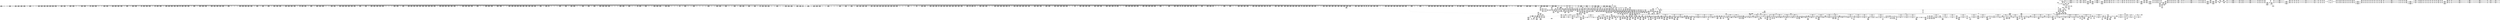 digraph {
	CE0x4899cf0 [shape=record,shape=Mrecord,label="{CE0x4899cf0|2472:_%struct.cred*,_:_CRE_56,64_|*MultipleSource*|Function::task_has_perm&Arg::tsk1::|Function::selinux_task_wait&Arg::p::|security/selinux/hooks.c,1525}"]
	CE0x485fbd0 [shape=record,shape=Mrecord,label="{CE0x485fbd0|i64*_getelementptr_inbounds_(_24_x_i64_,_24_x_i64_*___llvm_gcov_ctr138,_i64_0,_i64_1)|*Constant*}"]
	CE0x4943170 [shape=record,shape=Mrecord,label="{CE0x4943170|i64*_getelementptr_inbounds_(_11_x_i64_,_11_x_i64_*___llvm_gcov_ctr132,_i64_0,_i64_0)|*Constant*|*SummSource*}"]
	CE0x48ea7c0 [shape=record,shape=Mrecord,label="{CE0x48ea7c0|2472:_%struct.cred*,_:_CRE_6520,6528_|*MultipleSource*|Function::task_has_perm&Arg::tsk1::|Function::selinux_task_wait&Arg::p::|security/selinux/hooks.c,1525}"]
	CE0x4956f30 [shape=record,shape=Mrecord,label="{CE0x4956f30|i8*_undef|*Constant*}"]
	CE0x4981f80 [shape=record,shape=Mrecord,label="{CE0x4981f80|_call_void_asm_addl_$1,_%gs:$0_,_*m,ri,*m,_dirflag_,_fpsr_,_flags_(i32*___preempt_count,_i32_%val,_i32*___preempt_count)_#3,_!dbg_!27714,_!srcloc_!27717|./arch/x86/include/asm/preempt.h,72|*SummSink*}"]
	CE0x4896af0 [shape=record,shape=Mrecord,label="{CE0x4896af0|2472:_%struct.cred*,_:_CRE_672,680_|*MultipleSource*|Function::task_has_perm&Arg::tsk1::|Function::selinux_task_wait&Arg::p::|security/selinux/hooks.c,1525}"]
	"CONST[source:2(external),value:2(dynamic)][purpose:{object}]"
	CE0x4965840 [shape=record,shape=Mrecord,label="{CE0x4965840|rcu_lock_release:_tmp4|include/linux/rcupdate.h,423}"]
	CE0x4912740 [shape=record,shape=Mrecord,label="{CE0x4912740|i64_13|*Constant*|*SummSource*}"]
	CE0x48f7010 [shape=record,shape=Mrecord,label="{CE0x48f7010|task_has_perm:_tmp56|security/selinux/hooks.c,1526|*SummSink*}"]
	CE0x49334c0 [shape=record,shape=Mrecord,label="{CE0x49334c0|rcu_read_lock:_land.lhs.true2|*SummSink*}"]
	CE0x48f5480 [shape=record,shape=Mrecord,label="{CE0x48f5480|task_has_perm:_tmp54|security/selinux/hooks.c,1526}"]
	CE0x493efe0 [shape=record,shape=Mrecord,label="{CE0x493efe0|rcu_read_lock:_tmp19|include/linux/rcupdate.h,882}"]
	CE0x48ae580 [shape=record,shape=Mrecord,label="{CE0x48ae580|2472:_%struct.cred*,_:_CRE_2864,2872_|*MultipleSource*|Function::task_has_perm&Arg::tsk1::|Function::selinux_task_wait&Arg::p::|security/selinux/hooks.c,1525}"]
	CE0x48dec70 [shape=record,shape=Mrecord,label="{CE0x48dec70|2472:_%struct.cred*,_:_CRE_5952,5960_|*MultipleSource*|Function::task_has_perm&Arg::tsk1::|Function::selinux_task_wait&Arg::p::|security/selinux/hooks.c,1525}"]
	CE0x4977130 [shape=record,shape=Mrecord,label="{CE0x4977130|_call_void_asm_addl_$1,_%gs:$0_,_*m,ri,*m,_dirflag_,_fpsr_,_flags_(i32*___preempt_count,_i32_%val,_i32*___preempt_count)_#3,_!dbg_!27714,_!srcloc_!27717|./arch/x86/include/asm/preempt.h,72}"]
	CE0x4902a30 [shape=record,shape=Mrecord,label="{CE0x4902a30|i64_0|*Constant*|*SummSink*}"]
	CE0x4915cb0 [shape=record,shape=Mrecord,label="{CE0x4915cb0|task_has_perm:_tmp37|security/selinux/hooks.c,1526}"]
	CE0x4901660 [shape=record,shape=Mrecord,label="{CE0x4901660|task_has_perm:_tmp5|security/selinux/hooks.c,1525}"]
	CE0x48a5ac0 [shape=record,shape=Mrecord,label="{CE0x48a5ac0|2472:_%struct.cred*,_:_CRE_2328,2336_|*MultipleSource*|Function::task_has_perm&Arg::tsk1::|Function::selinux_task_wait&Arg::p::|security/selinux/hooks.c,1525}"]
	CE0x48b3a00 [shape=record,shape=Mrecord,label="{CE0x48b3a00|i64*_getelementptr_inbounds_(_4_x_i64_,_4_x_i64_*___llvm_gcov_ctr133,_i64_0,_i64_2)|*Constant*}"]
	CE0x4979a00 [shape=record,shape=Mrecord,label="{CE0x4979a00|__rcu_read_unlock:_tmp2|*SummSource*}"]
	CE0x4921130 [shape=record,shape=Mrecord,label="{CE0x4921130|task_has_perm:_tmp52|security/selinux/hooks.c,1526|*SummSource*}"]
	CE0x48d1240 [shape=record,shape=Mrecord,label="{CE0x48d1240|rcu_read_unlock:_tmp}"]
	CE0x48ece30 [shape=record,shape=Mrecord,label="{CE0x48ece30|2472:_%struct.cred*,_:_CRE_6660,6664_|*MultipleSource*|Function::task_has_perm&Arg::tsk1::|Function::selinux_task_wait&Arg::p::|security/selinux/hooks.c,1525}"]
	CE0x49789c0 [shape=record,shape=Mrecord,label="{CE0x49789c0|i64_ptrtoint_(i8*_blockaddress(_rcu_lock_release,_%__here)_to_i64)|*Constant*|*SummSource*}"]
	CE0x4914680 [shape=record,shape=Mrecord,label="{CE0x4914680|GLOBAL:_task_has_perm.__warned48|Global_var:task_has_perm.__warned48|*SummSink*}"]
	CE0x486ed40 [shape=record,shape=Mrecord,label="{CE0x486ed40|GLOBAL:_task_has_perm|*Constant*|*SummSource*}"]
	CE0x486c2f0 [shape=record,shape=Mrecord,label="{CE0x486c2f0|selinux_task_wait:_tmp3|*SummSink*}"]
	CE0x48eb6d0 [shape=record,shape=Mrecord,label="{CE0x48eb6d0|2472:_%struct.cred*,_:_CRE_6576,6584_|*MultipleSource*|Function::task_has_perm&Arg::tsk1::|Function::selinux_task_wait&Arg::p::|security/selinux/hooks.c,1525}"]
	CE0x4899e20 [shape=record,shape=Mrecord,label="{CE0x4899e20|2472:_%struct.cred*,_:_CRE_64,72_|*MultipleSource*|Function::task_has_perm&Arg::tsk1::|Function::selinux_task_wait&Arg::p::|security/selinux/hooks.c,1525}"]
	CE0x4963c20 [shape=record,shape=Mrecord,label="{CE0x4963c20|__rcu_read_unlock:_bb|*SummSource*}"]
	CE0x48a6ba0 [shape=record,shape=Mrecord,label="{CE0x48a6ba0|2472:_%struct.cred*,_:_CRE_2400,2408_|*MultipleSource*|Function::task_has_perm&Arg::tsk1::|Function::selinux_task_wait&Arg::p::|security/selinux/hooks.c,1525}"]
	CE0x493e830 [shape=record,shape=Mrecord,label="{CE0x493e830|i64*_getelementptr_inbounds_(_11_x_i64_,_11_x_i64_*___llvm_gcov_ctr127,_i64_0,_i64_9)|*Constant*|*SummSource*}"]
	CE0x48e37a0 [shape=record,shape=Mrecord,label="{CE0x48e37a0|2472:_%struct.cred*,_:_CRE_6303,6304_}"]
	CE0x4965d70 [shape=record,shape=Mrecord,label="{CE0x4965d70|i8*_undef|*Constant*|*SummSink*}"]
	CE0x48f0310 [shape=record,shape=Mrecord,label="{CE0x48f0310|task_has_perm:_tmp4|*LoadInst*|security/selinux/hooks.c,1525|*SummSink*}"]
	CE0x48ea380 [shape=record,shape=Mrecord,label="{CE0x48ea380|2472:_%struct.cred*,_:_CRE_6504,6512_|*MultipleSource*|Function::task_has_perm&Arg::tsk1::|Function::selinux_task_wait&Arg::p::|security/selinux/hooks.c,1525}"]
	CE0x48ef190 [shape=record,shape=Mrecord,label="{CE0x48ef190|2472:_%struct.cred*,_:_CRE_10604,10608_|*MultipleSource*|Function::task_has_perm&Arg::tsk1::|Function::selinux_task_wait&Arg::p::|security/selinux/hooks.c,1525}"]
	CE0x490f060 [shape=record,shape=Mrecord,label="{CE0x490f060|task_has_perm:_tmp36|security/selinux/hooks.c,1526|*SummSink*}"]
	CE0x4962490 [shape=record,shape=Mrecord,label="{CE0x4962490|i64*_getelementptr_inbounds_(_4_x_i64_,_4_x_i64_*___llvm_gcov_ctr133,_i64_0,_i64_0)|*Constant*|*SummSource*}"]
	CE0x4947e30 [shape=record,shape=Mrecord,label="{CE0x4947e30|rcu_read_unlock:_tmp11|include/linux/rcupdate.h,933|*SummSink*}"]
	CE0x4932de0 [shape=record,shape=Mrecord,label="{CE0x4932de0|rcu_lock_acquire:_map|Function::rcu_lock_acquire&Arg::map::}"]
	CE0x4876760 [shape=record,shape=Mrecord,label="{CE0x4876760|2472:_%struct.cred*,_:_CRE_2272,2280_|*MultipleSource*|Function::task_has_perm&Arg::tsk1::|Function::selinux_task_wait&Arg::p::|security/selinux/hooks.c,1525}"]
	CE0x48d0c30 [shape=record,shape=Mrecord,label="{CE0x48d0c30|_call_void_asm_sideeffect_,_memory_,_dirflag_,_fpsr_,_flags_()_#3,_!dbg_!27714,_!srcloc_!27715|include/linux/rcupdate.h,239|*SummSource*}"]
	CE0x48d6a30 [shape=record,shape=Mrecord,label="{CE0x48d6a30|2472:_%struct.cred*,_:_CRE_2953,2954_}"]
	CE0x4894f20 [shape=record,shape=Mrecord,label="{CE0x4894f20|_call_void_rcu_read_lock()_#10,_!dbg_!27714|security/selinux/hooks.c,1524|*SummSource*}"]
	CE0x497cbd0 [shape=record,shape=Mrecord,label="{CE0x497cbd0|rcu_lock_release:_tmp5|include/linux/rcupdate.h,423|*SummSource*}"]
	CE0x48fee00 [shape=record,shape=Mrecord,label="{CE0x48fee00|GLOBAL:___llvm_gcov_ctr127|Global_var:__llvm_gcov_ctr127|*SummSource*}"]
	CE0x495d190 [shape=record,shape=Mrecord,label="{CE0x495d190|i32_2|*Constant*|*SummSource*}"]
	CE0x4884650 [shape=record,shape=Mrecord,label="{CE0x4884650|task_has_perm:_bb}"]
	CE0x496edb0 [shape=record,shape=Mrecord,label="{CE0x496edb0|i64*_getelementptr_inbounds_(_4_x_i64_,_4_x_i64_*___llvm_gcov_ctr134,_i64_0,_i64_0)|*Constant*|*SummSink*}"]
	CE0x497aee0 [shape=record,shape=Mrecord,label="{CE0x497aee0|__rcu_read_lock:_tmp3|*SummSource*}"]
	CE0x4908790 [shape=record,shape=Mrecord,label="{CE0x4908790|i64*_getelementptr_inbounds_(_24_x_i64_,_24_x_i64_*___llvm_gcov_ctr138,_i64_0,_i64_9)|*Constant*|*SummSink*}"]
	CE0x485ab20 [shape=record,shape=Mrecord,label="{CE0x485ab20|2472:_%struct.cred*,_:_CRE_2967,2968_}"]
	CE0x487e7a0 [shape=record,shape=Mrecord,label="{CE0x487e7a0|i64_6|*Constant*}"]
	CE0x48e5420 [shape=record,shape=Mrecord,label="{CE0x48e5420|2472:_%struct.cred*,_:_CRE_6327,6328_}"]
	CE0x49314a0 [shape=record,shape=Mrecord,label="{CE0x49314a0|__preempt_count_add:_tmp|*SummSink*}"]
	CE0x495b6a0 [shape=record,shape=Mrecord,label="{CE0x495b6a0|__preempt_count_sub:_tmp2}"]
	CE0x48f9b90 [shape=record,shape=Mrecord,label="{CE0x48f9b90|i16_2|*Constant*}"]
	CE0x4947b90 [shape=record,shape=Mrecord,label="{CE0x4947b90|rcu_read_unlock:_tmp11|include/linux/rcupdate.h,933}"]
	CE0x4953cc0 [shape=record,shape=Mrecord,label="{CE0x4953cc0|GLOBAL:_rcu_lock_release|*Constant*|*SummSource*}"]
	CE0x48d9c10 [shape=record,shape=Mrecord,label="{CE0x48d9c10|2472:_%struct.cred*,_:_CRE_3000,3008_|*MultipleSource*|Function::task_has_perm&Arg::tsk1::|Function::selinux_task_wait&Arg::p::|security/selinux/hooks.c,1525}"]
	CE0x48db940 [shape=record,shape=Mrecord,label="{CE0x48db940|2472:_%struct.cred*,_:_CRE_3112,3116_|*MultipleSource*|Function::task_has_perm&Arg::tsk1::|Function::selinux_task_wait&Arg::p::|security/selinux/hooks.c,1525}"]
	CE0x48a1540 [shape=record,shape=Mrecord,label="{CE0x48a1540|task_has_perm:_tmp15|security/selinux/hooks.c,1525|*SummSource*}"]
	CE0x487c120 [shape=record,shape=Mrecord,label="{CE0x487c120|COLLAPSED:_GCMRE___llvm_gcov_ctr128_internal_global_4_x_i64_zeroinitializer:_elem_0:default:}"]
	CE0x48e32e0 [shape=record,shape=Mrecord,label="{CE0x48e32e0|2472:_%struct.cred*,_:_CRE_6299,6300_}"]
	CE0x496ddc0 [shape=record,shape=Mrecord,label="{CE0x496ddc0|__rcu_read_unlock:_do.body|*SummSource*}"]
	CE0x495e610 [shape=record,shape=Mrecord,label="{CE0x495e610|i64*_getelementptr_inbounds_(_4_x_i64_,_4_x_i64_*___llvm_gcov_ctr134,_i64_0,_i64_2)|*Constant*|*SummSink*}"]
	CE0x48e8ea0 [shape=record,shape=Mrecord,label="{CE0x48e8ea0|2472:_%struct.cred*,_:_CRE_6448,6456_|*MultipleSource*|Function::task_has_perm&Arg::tsk1::|Function::selinux_task_wait&Arg::p::|security/selinux/hooks.c,1525}"]
	CE0x4906090 [shape=record,shape=Mrecord,label="{CE0x4906090|rcu_read_lock:_tmp18|include/linux/rcupdate.h,882|*SummSource*}"]
	CE0x4967d10 [shape=record,shape=Mrecord,label="{CE0x4967d10|rcu_lock_release:_tmp|*SummSource*}"]
	CE0x48de5e0 [shape=record,shape=Mrecord,label="{CE0x48de5e0|2472:_%struct.cred*,_:_CRE_5928,5936_|*MultipleSource*|Function::task_has_perm&Arg::tsk1::|Function::selinux_task_wait&Arg::p::|security/selinux/hooks.c,1525}"]
	CE0x4880dc0 [shape=record,shape=Mrecord,label="{CE0x4880dc0|rcu_read_lock:_tmp4|include/linux/rcupdate.h,882|*SummSource*}"]
	CE0x497c870 [shape=record,shape=Mrecord,label="{CE0x497c870|rcu_lock_release:_tmp5|include/linux/rcupdate.h,423|*SummSink*}"]
	CE0x487d770 [shape=record,shape=Mrecord,label="{CE0x487d770|rcu_read_unlock:_tmp8|include/linux/rcupdate.h,933|*SummSource*}"]
	CE0x4947400 [shape=record,shape=Mrecord,label="{CE0x4947400|__preempt_count_sub:_entry|*SummSink*}"]
	CE0x485f210 [shape=record,shape=Mrecord,label="{CE0x485f210|%struct.task_struct*_(%struct.task_struct**)*_asm_movq_%gs:$_1:P_,$0_,_r,im,_dirflag_,_fpsr_,_flags_}"]
	CE0x48b3f40 [shape=record,shape=Mrecord,label="{CE0x48b3f40|_ret_void,_!dbg_!27735|include/linux/rcupdate.h,884|*SummSink*}"]
	CE0x48d5e50 [shape=record,shape=Mrecord,label="{CE0x48d5e50|2472:_%struct.cred*,_:_CRE_2943,2944_}"]
	CE0x4869fb0 [shape=record,shape=Mrecord,label="{CE0x4869fb0|2472:_%struct.cred*,_:_CRE_400,408_|*MultipleSource*|Function::task_has_perm&Arg::tsk1::|Function::selinux_task_wait&Arg::p::|security/selinux/hooks.c,1525}"]
	CE0x4894c90 [shape=record,shape=Mrecord,label="{CE0x4894c90|i64*_getelementptr_inbounds_(_11_x_i64_,_11_x_i64_*___llvm_gcov_ctr127,_i64_0,_i64_1)|*Constant*}"]
	CE0x48a7e60 [shape=record,shape=Mrecord,label="{CE0x48a7e60|2472:_%struct.cred*,_:_CRE_2520,2521_}"]
	CE0x4883950 [shape=record,shape=Mrecord,label="{CE0x4883950|rcu_read_lock:_tmp2|*SummSink*}"]
	CE0x48d70b0 [shape=record,shape=Mrecord,label="{CE0x48d70b0|task_has_perm:_tmp45|security/selinux/hooks.c,1526|*SummSink*}"]
	CE0x4865a60 [shape=record,shape=Mrecord,label="{CE0x4865a60|task_has_perm:_real_cred|security/selinux/hooks.c,1525}"]
	CE0x48b48d0 [shape=record,shape=Mrecord,label="{CE0x48b48d0|2472:_%struct.cred*,_:_CRE_772,776_|*MultipleSource*|Function::task_has_perm&Arg::tsk1::|Function::selinux_task_wait&Arg::p::|security/selinux/hooks.c,1525}"]
	CE0x4909870 [shape=record,shape=Mrecord,label="{CE0x4909870|task_has_perm:_call|security/selinux/hooks.c,1525|*SummSink*}"]
	CE0x4978c50 [shape=record,shape=Mrecord,label="{CE0x4978c50|GLOBAL:_lock_release|*Constant*|*SummSink*}"]
	CE0x4867250 [shape=record,shape=Mrecord,label="{CE0x4867250|2472:_%struct.cred*,_:_CRE_488,496_|*MultipleSource*|Function::task_has_perm&Arg::tsk1::|Function::selinux_task_wait&Arg::p::|security/selinux/hooks.c,1525}"]
	CE0x48e0840 [shape=record,shape=Mrecord,label="{CE0x48e0840|2472:_%struct.cred*,_:_CRE_6184,6192_|*MultipleSource*|Function::task_has_perm&Arg::tsk1::|Function::selinux_task_wait&Arg::p::|security/selinux/hooks.c,1525}"]
	CE0x4884180 [shape=record,shape=Mrecord,label="{CE0x4884180|rcu_lock_acquire:_tmp3|*SummSink*}"]
	CE0x48b0ea0 [shape=record,shape=Mrecord,label="{CE0x48b0ea0|task_has_perm:_land.lhs.true2}"]
	CE0x4920700 [shape=record,shape=Mrecord,label="{CE0x4920700|task_has_perm:_tmp51|security/selinux/hooks.c,1526}"]
	CE0x48af9e0 [shape=record,shape=Mrecord,label="{CE0x48af9e0|i32_1|*Constant*}"]
	CE0x48a03d0 [shape=record,shape=Mrecord,label="{CE0x48a03d0|rcu_read_unlock:_tmp12|include/linux/rcupdate.h,933}"]
	CE0x4910030 [shape=record,shape=Mrecord,label="{CE0x4910030|rcu_read_lock:_tmp15|include/linux/rcupdate.h,882|*SummSink*}"]
	CE0x485a400 [shape=record,shape=Mrecord,label="{CE0x485a400|2472:_%struct.cred*,_:_CRE_2961,2962_}"]
	CE0x48824b0 [shape=record,shape=Mrecord,label="{CE0x48824b0|2472:_%struct.cred*,_:_CRE_552,560_|*MultipleSource*|Function::task_has_perm&Arg::tsk1::|Function::selinux_task_wait&Arg::p::|security/selinux/hooks.c,1525}"]
	CE0x4920360 [shape=record,shape=Mrecord,label="{CE0x4920360|task_has_perm:_tmp50|security/selinux/hooks.c,1526|*SummSink*}"]
	CE0x494ecc0 [shape=record,shape=Mrecord,label="{CE0x494ecc0|rcu_read_unlock:_tmp19|include/linux/rcupdate.h,933|*SummSink*}"]
	CE0x48f5300 [shape=record,shape=Mrecord,label="{CE0x48f5300|task_has_perm:_security24|security/selinux/hooks.c,1526|*SummSink*}"]
	CE0x49407d0 [shape=record,shape=Mrecord,label="{CE0x49407d0|i64*_getelementptr_inbounds_(_11_x_i64_,_11_x_i64_*___llvm_gcov_ctr127,_i64_0,_i64_10)|*Constant*|*SummSource*}"]
	CE0x4964d30 [shape=record,shape=Mrecord,label="{CE0x4964d30|__preempt_count_add:_tmp2}"]
	CE0x48940c0 [shape=record,shape=Mrecord,label="{CE0x48940c0|task_has_perm:_tmp3|*SummSink*}"]
	CE0x486c480 [shape=record,shape=Mrecord,label="{CE0x486c480|selinux_task_wait:_p|Function::selinux_task_wait&Arg::p::|*SummSource*}"]
	CE0x4854a20 [shape=record,shape=Mrecord,label="{CE0x4854a20|2472:_%struct.cred*,_:_CRE_1944,1952_|*MultipleSource*|Function::task_has_perm&Arg::tsk1::|Function::selinux_task_wait&Arg::p::|security/selinux/hooks.c,1525}"]
	CE0x4870e80 [shape=record,shape=Mrecord,label="{CE0x4870e80|_ret_void,_!dbg_!27735|include/linux/rcupdate.h,884|*SummSource*}"]
	CE0x495ebe0 [shape=record,shape=Mrecord,label="{CE0x495ebe0|__preempt_count_sub:_tmp6|./arch/x86/include/asm/preempt.h,78|*SummSource*}"]
	CE0x4912f20 [shape=record,shape=Mrecord,label="{CE0x4912f20|task_has_perm:_tmp32|security/selinux/hooks.c,1526|*SummSink*}"]
	CE0x4859e10 [shape=record,shape=Mrecord,label="{CE0x4859e10|2472:_%struct.cred*,_:_CRE_2956,2957_}"]
	CE0x495c480 [shape=record,shape=Mrecord,label="{CE0x495c480|i64*_getelementptr_inbounds_(_4_x_i64_,_4_x_i64_*___llvm_gcov_ctr135,_i64_0,_i64_1)|*Constant*}"]
	CE0x48594d0 [shape=record,shape=Mrecord,label="{CE0x48594d0|get_current:_tmp|*SummSink*}"]
	CE0x486c950 [shape=record,shape=Mrecord,label="{CE0x486c950|task_has_perm:_tsk1|Function::task_has_perm&Arg::tsk1::|*SummSink*}"]
	CE0x49448d0 [shape=record,shape=Mrecord,label="{CE0x49448d0|GLOBAL:_rcu_read_unlock.__warned|Global_var:rcu_read_unlock.__warned}"]
	CE0x48e5550 [shape=record,shape=Mrecord,label="{CE0x48e5550|2472:_%struct.cred*,_:_CRE_6328,6329_}"]
	CE0x492d730 [shape=record,shape=Mrecord,label="{CE0x492d730|COLLAPSED:_GCMRE___llvm_gcov_ctr135_internal_global_4_x_i64_zeroinitializer:_elem_0:default:}"]
	CE0x49333c0 [shape=record,shape=Mrecord,label="{CE0x49333c0|__preempt_count_add:_entry|*SummSink*}"]
	CE0x497ae70 [shape=record,shape=Mrecord,label="{CE0x497ae70|__rcu_read_lock:_tmp3}"]
	CE0x48787f0 [shape=record,shape=Mrecord,label="{CE0x48787f0|_call_void_mcount()_#3|*SummSink*}"]
	CE0x4859a70 [shape=record,shape=Mrecord,label="{CE0x4859a70|_call_void_mcount()_#3|*SummSink*}"]
	CE0x49accd0 [shape=record,shape=Mrecord,label="{CE0x49accd0|__preempt_count_add:_tmp6|./arch/x86/include/asm/preempt.h,73|*SummSink*}"]
	CE0x495ee80 [shape=record,shape=Mrecord,label="{CE0x495ee80|__preempt_count_sub:_tmp7|./arch/x86/include/asm/preempt.h,78|*SummSink*}"]
	CE0x48e31b0 [shape=record,shape=Mrecord,label="{CE0x48e31b0|2472:_%struct.cred*,_:_CRE_6298,6299_}"]
	CE0x4873020 [shape=record,shape=Mrecord,label="{CE0x4873020|_call_void_mcount()_#3|*SummSource*}"]
	CE0x48afe90 [shape=record,shape=Mrecord,label="{CE0x48afe90|rcu_read_lock:_tmp7|include/linux/rcupdate.h,882}"]
	CE0x4902470 [shape=record,shape=Mrecord,label="{CE0x4902470|GLOBAL:___llvm_gcov_ctr138|Global_var:__llvm_gcov_ctr138|*SummSource*}"]
	CE0x4878710 [shape=record,shape=Mrecord,label="{CE0x4878710|_call_void_mcount()_#3|*SummSource*}"]
	CE0x48e7430 [shape=record,shape=Mrecord,label="{CE0x48e7430|2472:_%struct.cred*,_:_CRE_6354,6355_}"]
	CE0x48e4120 [shape=record,shape=Mrecord,label="{CE0x48e4120|2472:_%struct.cred*,_:_CRE_6311,6312_}"]
	CE0x495e980 [shape=record,shape=Mrecord,label="{CE0x495e980|i64*_getelementptr_inbounds_(_4_x_i64_,_4_x_i64_*___llvm_gcov_ctr128,_i64_0,_i64_1)|*Constant*|*SummSource*}"]
	CE0x489a110 [shape=record,shape=Mrecord,label="{CE0x489a110|task_has_perm:_do.body21|*SummSink*}"]
	CE0x486a5a0 [shape=record,shape=Mrecord,label="{CE0x486a5a0|2472:_%struct.cred*,_:_CRE_16,20_|*MultipleSource*|Function::task_has_perm&Arg::tsk1::|Function::selinux_task_wait&Arg::p::|security/selinux/hooks.c,1525}"]
	CE0x48a43a0 [shape=record,shape=Mrecord,label="{CE0x48a43a0|i8*_getelementptr_inbounds_(_25_x_i8_,_25_x_i8_*_.str3,_i32_0,_i32_0)|*Constant*|*SummSink*}"]
	CE0x48e5680 [shape=record,shape=Mrecord,label="{CE0x48e5680|2472:_%struct.cred*,_:_CRE_6329,6330_}"]
	CE0x48ace60 [shape=record,shape=Mrecord,label="{CE0x48ace60|2472:_%struct.cred*,_:_CRE_2776,2784_|*MultipleSource*|Function::task_has_perm&Arg::tsk1::|Function::selinux_task_wait&Arg::p::|security/selinux/hooks.c,1525}"]
	CE0x48d3980 [shape=record,shape=Mrecord,label="{CE0x48d3980|2472:_%struct.cred*,_:_CRE_2912,2913_}"]
	CE0x48d1990 [shape=record,shape=Mrecord,label="{CE0x48d1990|rcu_read_unlock:_tmp7|include/linux/rcupdate.h,933|*SummSource*}"]
	CE0x4964e10 [shape=record,shape=Mrecord,label="{CE0x4964e10|__preempt_count_add:_tmp2|*SummSink*}"]
	CE0x4853d40 [shape=record,shape=Mrecord,label="{CE0x4853d40|0:_i8,_:_GCMR_rcu_read_unlock.__warned_internal_global_i8_0,_section_.data.unlikely_,_align_1:_elem_0:default:}"]
	CE0x489f1f0 [shape=record,shape=Mrecord,label="{CE0x489f1f0|__preempt_count_add:_tmp5|./arch/x86/include/asm/preempt.h,72}"]
	CE0x489bb70 [shape=record,shape=Mrecord,label="{CE0x489bb70|2472:_%struct.cred*,_:_CRE_2080,2088_|*MultipleSource*|Function::task_has_perm&Arg::tsk1::|Function::selinux_task_wait&Arg::p::|security/selinux/hooks.c,1525}"]
	CE0x48aee30 [shape=record,shape=Mrecord,label="{CE0x48aee30|2472:_%struct.cred*,_:_CRE_2888,2896_|*MultipleSource*|Function::task_has_perm&Arg::tsk1::|Function::selinux_task_wait&Arg::p::|security/selinux/hooks.c,1525}"]
	CE0x48fae90 [shape=record,shape=Mrecord,label="{CE0x48fae90|avc_has_perm:_auditdata|Function::avc_has_perm&Arg::auditdata::|*SummSource*}"]
	CE0x494d710 [shape=record,shape=Mrecord,label="{CE0x494d710|rcu_read_unlock:_tmp16|include/linux/rcupdate.h,933|*SummSink*}"]
	CE0x48fad80 [shape=record,shape=Mrecord,label="{CE0x48fad80|avc_has_perm:_auditdata|Function::avc_has_perm&Arg::auditdata::}"]
	CE0x48e77c0 [shape=record,shape=Mrecord,label="{CE0x48e77c0|2472:_%struct.cred*,_:_CRE_6357,6358_}"]
	CE0x4964870 [shape=record,shape=Mrecord,label="{CE0x4964870|__preempt_count_add:_tmp3}"]
	CE0x48afb40 [shape=record,shape=Mrecord,label="{CE0x48afb40|_ret_void,_!dbg_!27719|./arch/x86/include/asm/preempt.h,73|*SummSource*}"]
	CE0x48b1ec0 [shape=record,shape=Mrecord,label="{CE0x48b1ec0|task_has_perm:_do.end22|*SummSink*}"]
	CE0x484a0c0 [shape=record,shape=Mrecord,label="{CE0x484a0c0|task_has_perm:_tmp6|security/selinux/hooks.c,1525|*SummSink*}"]
	CE0x4943f50 [shape=record,shape=Mrecord,label="{CE0x4943f50|rcu_read_unlock:_do.body|*SummSource*}"]
	CE0x48a4fe0 [shape=record,shape=Mrecord,label="{CE0x48a4fe0|2472:_%struct.cred*,_:_CRE_2280,2288_|*MultipleSource*|Function::task_has_perm&Arg::tsk1::|Function::selinux_task_wait&Arg::p::|security/selinux/hooks.c,1525}"]
	CE0x48d1320 [shape=record,shape=Mrecord,label="{CE0x48d1320|rcu_read_unlock:_tmp|*SummSource*}"]
	CE0x4968a30 [shape=record,shape=Mrecord,label="{CE0x4968a30|COLLAPSED:_GCMRE___llvm_gcov_ctr130_internal_global_4_x_i64_zeroinitializer:_elem_0:default:}"]
	CE0x48b36b0 [shape=record,shape=Mrecord,label="{CE0x48b36b0|rcu_lock_release:_tmp2}"]
	CE0x4896cd0 [shape=record,shape=Mrecord,label="{CE0x4896cd0|2472:_%struct.cred*,_:_CRE_680,688_|*MultipleSource*|Function::task_has_perm&Arg::tsk1::|Function::selinux_task_wait&Arg::p::|security/selinux/hooks.c,1525}"]
	CE0x48df4f0 [shape=record,shape=Mrecord,label="{CE0x48df4f0|2472:_%struct.cred*,_:_CRE_5984,5992_|*MultipleSource*|Function::task_has_perm&Arg::tsk1::|Function::selinux_task_wait&Arg::p::|security/selinux/hooks.c,1525}"]
	CE0x4886ab0 [shape=record,shape=Mrecord,label="{CE0x4886ab0|get_current:_tmp2|*SummSource*}"]
	CE0x48d73c0 [shape=record,shape=Mrecord,label="{CE0x48d73c0|task_has_perm:_tmp46|security/selinux/hooks.c,1526|*SummSource*}"]
	CE0x49327d0 [shape=record,shape=Mrecord,label="{CE0x49327d0|rcu_read_lock:_tmp}"]
	CE0x497a8d0 [shape=record,shape=Mrecord,label="{CE0x497a8d0|__rcu_read_unlock:_tmp1}"]
	CE0x4869dd0 [shape=record,shape=Mrecord,label="{CE0x4869dd0|2472:_%struct.cred*,_:_CRE_392,400_|*MultipleSource*|Function::task_has_perm&Arg::tsk1::|Function::selinux_task_wait&Arg::p::|security/selinux/hooks.c,1525}"]
	CE0x4883b80 [shape=record,shape=Mrecord,label="{CE0x4883b80|GLOBAL:___rcu_read_lock|*Constant*}"]
	CE0x48d8cd0 [shape=record,shape=Mrecord,label="{CE0x48d8cd0|2472:_%struct.cred*,_:_CRE_2969,2970_}"]
	CE0x492dab0 [shape=record,shape=Mrecord,label="{CE0x492dab0|__preempt_count_sub:_tmp|*SummSource*}"]
	CE0x4964780 [shape=record,shape=Mrecord,label="{CE0x4964780|i64*_getelementptr_inbounds_(_4_x_i64_,_4_x_i64_*___llvm_gcov_ctr129,_i64_0,_i64_2)|*Constant*}"]
	CE0x4979ee0 [shape=record,shape=Mrecord,label="{CE0x4979ee0|rcu_lock_acquire:_tmp5|include/linux/rcupdate.h,418|*SummSource*}"]
	CE0x496a710 [shape=record,shape=Mrecord,label="{CE0x496a710|rcu_lock_acquire:___here|*SummSource*}"]
	CE0x487b980 [shape=record,shape=Mrecord,label="{CE0x487b980|i64*_getelementptr_inbounds_(_11_x_i64_,_11_x_i64_*___llvm_gcov_ctr132,_i64_0,_i64_1)|*Constant*}"]
	CE0x494a620 [shape=record,shape=Mrecord,label="{CE0x494a620|rcu_read_unlock:_land.lhs.true|*SummSink*}"]
	CE0x48a4210 [shape=record,shape=Mrecord,label="{CE0x48a4210|i8*_getelementptr_inbounds_(_25_x_i8_,_25_x_i8_*_.str3,_i32_0,_i32_0)|*Constant*|*SummSource*}"]
	CE0x485d9d0 [shape=record,shape=Mrecord,label="{CE0x485d9d0|selinux_task_wait:_call1|security/selinux/hooks.c,3675|*SummSource*}"]
	CE0x491f490 [shape=record,shape=Mrecord,label="{CE0x491f490|task_has_perm:_tmp49|security/selinux/hooks.c,1526}"]
	CE0x48582c0 [shape=record,shape=Mrecord,label="{CE0x48582c0|_call_void_mcount()_#3|*SummSource*}"]
	CE0x48795f0 [shape=record,shape=Mrecord,label="{CE0x48795f0|task_has_perm:_tmp2|*SummSource*}"]
	CE0x491fa10 [shape=record,shape=Mrecord,label="{CE0x491fa10|i64*_getelementptr_inbounds_(_24_x_i64_,_24_x_i64_*___llvm_gcov_ctr138,_i64_0,_i64_21)|*Constant*|*SummSource*}"]
	CE0x491fec0 [shape=record,shape=Mrecord,label="{CE0x491fec0|task_has_perm:_tmp50|security/selinux/hooks.c,1526|*SummSource*}"]
	CE0x490ecd0 [shape=record,shape=Mrecord,label="{CE0x490ecd0|task_has_perm:_tmp30|security/selinux/hooks.c,1525|*SummSource*}"]
	CE0x48f3060 [shape=record,shape=Mrecord,label="{CE0x48f3060|task_has_perm:_tmp13|security/selinux/hooks.c,1525}"]
	CE0x48f5e60 [shape=record,shape=Mrecord,label="{CE0x48f5e60|COLLAPSED:_CMRE:_elem_0::|security/selinux/hooks.c,1526}"]
	CE0x494e490 [shape=record,shape=Mrecord,label="{CE0x494e490|i64*_getelementptr_inbounds_(_11_x_i64_,_11_x_i64_*___llvm_gcov_ctr132,_i64_0,_i64_9)|*Constant*|*SummSink*}"]
	CE0x4952e60 [shape=record,shape=Mrecord,label="{CE0x4952e60|rcu_read_unlock:_tmp22|include/linux/rcupdate.h,935}"]
	CE0x489ace0 [shape=record,shape=Mrecord,label="{CE0x489ace0|task_has_perm:_if.then|*SummSource*}"]
	CE0x490fc30 [shape=record,shape=Mrecord,label="{CE0x490fc30|task_has_perm:_tmp29|security/selinux/hooks.c,1525|*SummSink*}"]
	CE0x49b95c0 [shape=record,shape=Mrecord,label="{CE0x49b95c0|__preempt_count_sub:_tmp1|*SummSource*}"]
	CE0x48a89b0 [shape=record,shape=Mrecord,label="{CE0x48a89b0|2472:_%struct.cred*,_:_CRE_2530,2531_}"]
	CE0x48e85f0 [shape=record,shape=Mrecord,label="{CE0x48e85f0|2472:_%struct.cred*,_:_CRE_6408,6424_|*MultipleSource*|Function::task_has_perm&Arg::tsk1::|Function::selinux_task_wait&Arg::p::|security/selinux/hooks.c,1525}"]
	CE0x48e4bd0 [shape=record,shape=Mrecord,label="{CE0x48e4bd0|2472:_%struct.cred*,_:_CRE_6320,6321_}"]
	CE0x494f780 [shape=record,shape=Mrecord,label="{CE0x494f780|rcu_read_unlock:_tmp21|include/linux/rcupdate.h,935}"]
	CE0x485ed60 [shape=record,shape=Mrecord,label="{CE0x485ed60|2472:_%struct.cred*,_:_CRE_744,760_|*MultipleSource*|Function::task_has_perm&Arg::tsk1::|Function::selinux_task_wait&Arg::p::|security/selinux/hooks.c,1525}"]
	CE0x4895b70 [shape=record,shape=Mrecord,label="{CE0x4895b70|i64*_getelementptr_inbounds_(_4_x_i64_,_4_x_i64_*___llvm_gcov_ctr128,_i64_0,_i64_3)|*Constant*|*SummSink*}"]
	CE0x489e450 [shape=record,shape=Mrecord,label="{CE0x489e450|rcu_read_lock:_if.end|*SummSink*}"]
	CE0x4948b90 [shape=record,shape=Mrecord,label="{CE0x4948b90|rcu_lock_acquire:_tmp2|*SummSource*}"]
	CE0x48d99f0 [shape=record,shape=Mrecord,label="{CE0x48d99f0|2472:_%struct.cred*,_:_CRE_2992,3000_|*MultipleSource*|Function::task_has_perm&Arg::tsk1::|Function::selinux_task_wait&Arg::p::|security/selinux/hooks.c,1525}"]
	CE0x486ebd0 [shape=record,shape=Mrecord,label="{CE0x486ebd0|GLOBAL:_task_has_perm|*Constant*|*SummSink*}"]
	CE0x48aa1f0 [shape=record,shape=Mrecord,label="{CE0x48aa1f0|2472:_%struct.cred*,_:_CRE_2600,2608_|*MultipleSource*|Function::task_has_perm&Arg::tsk1::|Function::selinux_task_wait&Arg::p::|security/selinux/hooks.c,1525}"]
	CE0x497cee0 [shape=record,shape=Mrecord,label="{CE0x497cee0|GLOBAL:_lock_release|*Constant*}"]
	CE0x489c6b0 [shape=record,shape=Mrecord,label="{CE0x489c6b0|2472:_%struct.cred*,_:_CRE_2128,2136_|*MultipleSource*|Function::task_has_perm&Arg::tsk1::|Function::selinux_task_wait&Arg::p::|security/selinux/hooks.c,1525}"]
	CE0x4944620 [shape=record,shape=Mrecord,label="{CE0x4944620|rcu_lock_acquire:_tmp3}"]
	CE0x48e2af0 [shape=record,shape=Mrecord,label="{CE0x48e2af0|2472:_%struct.cred*,_:_CRE_6292,6293_}"]
	CE0x48f0c20 [shape=record,shape=Mrecord,label="{CE0x48f0c20|task_has_perm:_tmp9|security/selinux/hooks.c,1525}"]
	CE0x48e12b0 [shape=record,shape=Mrecord,label="{CE0x48e12b0|2472:_%struct.cred*,_:_CRE_6216,6224_|*MultipleSource*|Function::task_has_perm&Arg::tsk1::|Function::selinux_task_wait&Arg::p::|security/selinux/hooks.c,1525}"]
	CE0x49682b0 [shape=record,shape=Mrecord,label="{CE0x49682b0|rcu_lock_acquire:_tmp4|include/linux/rcupdate.h,418|*SummSource*}"]
	CE0x48a88c0 [shape=record,shape=Mrecord,label="{CE0x48a88c0|2472:_%struct.cred*,_:_CRE_2529,2530_}"]
	CE0x4863350 [shape=record,shape=Mrecord,label="{CE0x4863350|GLOBAL:_current_task|Global_var:current_task|*SummSource*}"]
	CE0x490eeb0 [shape=record,shape=Mrecord,label="{CE0x490eeb0|task_has_perm:_tmp30|security/selinux/hooks.c,1525|*SummSink*}"]
	CE0x4977b40 [shape=record,shape=Mrecord,label="{CE0x4977b40|rcu_lock_release:_tmp3|*SummSource*}"]
	CE0x485ace0 [shape=record,shape=Mrecord,label="{CE0x485ace0|_ret_%struct.task_struct*_%tmp4,_!dbg_!27714|./arch/x86/include/asm/current.h,14|*SummSource*}"]
	CE0x48d60b0 [shape=record,shape=Mrecord,label="{CE0x48d60b0|2472:_%struct.cred*,_:_CRE_2945,2946_}"]
	CE0x492bd00 [shape=record,shape=Mrecord,label="{CE0x492bd00|_call_void_mcount()_#3|*SummSource*}"]
	CE0x495db30 [shape=record,shape=Mrecord,label="{CE0x495db30|i64_ptrtoint_(i8*_blockaddress(_rcu_lock_acquire,_%__here)_to_i64)|*Constant*}"]
	CE0x48daed0 [shape=record,shape=Mrecord,label="{CE0x48daed0|2472:_%struct.cred*,_:_CRE_3080,3084_|*MultipleSource*|Function::task_has_perm&Arg::tsk1::|Function::selinux_task_wait&Arg::p::|security/selinux/hooks.c,1525}"]
	CE0x49308f0 [shape=record,shape=Mrecord,label="{CE0x49308f0|__preempt_count_sub:_do.body|*SummSource*}"]
	CE0x4898150 [shape=record,shape=Mrecord,label="{CE0x4898150|task_has_perm:_tmp26|security/selinux/hooks.c,1525}"]
	CE0x4864ff0 [shape=record,shape=Mrecord,label="{CE0x4864ff0|2472:_%struct.cred*,_:_CRE_336,344_|*MultipleSource*|Function::task_has_perm&Arg::tsk1::|Function::selinux_task_wait&Arg::p::|security/selinux/hooks.c,1525}"]
	CE0x486ae40 [shape=record,shape=Mrecord,label="{CE0x486ae40|get_current:_entry|*SummSource*}"]
	CE0x48a16b0 [shape=record,shape=Mrecord,label="{CE0x48a16b0|task_has_perm:_tmp15|security/selinux/hooks.c,1525|*SummSink*}"]
	CE0x4918d70 [shape=record,shape=Mrecord,label="{CE0x4918d70|task_has_perm:_tmp42|security/selinux/hooks.c,1526|*SummSource*}"]
	CE0x48ec5b0 [shape=record,shape=Mrecord,label="{CE0x48ec5b0|2472:_%struct.cred*,_:_CRE_6640,6644_|*MultipleSource*|Function::task_has_perm&Arg::tsk1::|Function::selinux_task_wait&Arg::p::|security/selinux/hooks.c,1525}"]
	CE0x486f190 [shape=record,shape=Mrecord,label="{CE0x486f190|2472:_%struct.cred*,_:_CRE_312,320_|*MultipleSource*|Function::task_has_perm&Arg::tsk1::|Function::selinux_task_wait&Arg::p::|security/selinux/hooks.c,1525}"]
	CE0x4850420 [shape=record,shape=Mrecord,label="{CE0x4850420|rcu_read_unlock:_tobool|include/linux/rcupdate.h,933}"]
	CE0x48f14a0 [shape=record,shape=Mrecord,label="{CE0x48f14a0|task_has_perm:_tobool1|security/selinux/hooks.c,1525}"]
	CE0x486f550 [shape=record,shape=Mrecord,label="{CE0x486f550|2472:_%struct.cred*,_:_CRE_328,336_|*MultipleSource*|Function::task_has_perm&Arg::tsk1::|Function::selinux_task_wait&Arg::p::|security/selinux/hooks.c,1525}"]
	CE0x4852fd0 [shape=record,shape=Mrecord,label="{CE0x4852fd0|2472:_%struct.cred*,_:_CRE_456,460_|*MultipleSource*|Function::task_has_perm&Arg::tsk1::|Function::selinux_task_wait&Arg::p::|security/selinux/hooks.c,1525}"]
	CE0x49104c0 [shape=record,shape=Mrecord,label="{CE0x49104c0|rcu_read_lock:_tmp16|include/linux/rcupdate.h,882|*SummSink*}"]
	CE0x48f5170 [shape=record,shape=Mrecord,label="{CE0x48f5170|i64*_getelementptr_inbounds_(_24_x_i64_,_24_x_i64_*___llvm_gcov_ctr138,_i64_0,_i64_23)|*Constant*|*SummSource*}"]
	CE0x4906ba0 [shape=record,shape=Mrecord,label="{CE0x4906ba0|_call_void_lockdep_rcu_suspicious(i8*_getelementptr_inbounds_(_25_x_i8_,_25_x_i8_*_.str45,_i32_0,_i32_0),_i32_883,_i8*_getelementptr_inbounds_(_42_x_i8_,_42_x_i8_*_.str46,_i32_0,_i32_0))_#10,_!dbg_!27728|include/linux/rcupdate.h,882|*SummSink*}"]
	CE0x49607b0 [shape=record,shape=Mrecord,label="{CE0x49607b0|__preempt_count_add:_bb|*SummSource*}"]
	CE0x4866e60 [shape=record,shape=Mrecord,label="{CE0x4866e60|rcu_read_lock:_do.end}"]
	CE0x49628d0 [shape=record,shape=Mrecord,label="{CE0x49628d0|GLOBAL:___preempt_count_sub|*Constant*|*SummSink*}"]
	CE0x48f7300 [shape=record,shape=Mrecord,label="{CE0x48f7300|task_has_perm:_sid25|security/selinux/hooks.c,1526}"]
	CE0x492d360 [shape=record,shape=Mrecord,label="{CE0x492d360|i64*_getelementptr_inbounds_(_4_x_i64_,_4_x_i64_*___llvm_gcov_ctr135,_i64_0,_i64_2)|*Constant*}"]
	CE0x49d3760 [shape=record,shape=Mrecord,label="{CE0x49d3760|__preempt_count_sub:_tmp4|./arch/x86/include/asm/preempt.h,77|*SummSink*}"]
	CE0x48ad710 [shape=record,shape=Mrecord,label="{CE0x48ad710|2472:_%struct.cred*,_:_CRE_2808,2816_|*MultipleSource*|Function::task_has_perm&Arg::tsk1::|Function::selinux_task_wait&Arg::p::|security/selinux/hooks.c,1525}"]
	CE0x4915bb0 [shape=record,shape=Mrecord,label="{CE0x4915bb0|i64_15|*Constant*|*SummSink*}"]
	CE0x4858200 [shape=record,shape=Mrecord,label="{CE0x4858200|_call_void_mcount()_#3}"]
	CE0x4917c00 [shape=record,shape=Mrecord,label="{CE0x4917c00|task_has_perm:_tobool17|security/selinux/hooks.c,1526}"]
	CE0x48d25f0 [shape=record,shape=Mrecord,label="{CE0x48d25f0|rcu_read_lock:_do.end|*SummSource*}"]
	CE0x48e6260 [shape=record,shape=Mrecord,label="{CE0x48e6260|2472:_%struct.cred*,_:_CRE_6339,6340_}"]
	CE0x4944a00 [shape=record,shape=Mrecord,label="{CE0x4944a00|GLOBAL:_rcu_read_unlock.__warned|Global_var:rcu_read_unlock.__warned|*SummSource*}"]
	CE0x49ba000 [shape=record,shape=Mrecord,label="{CE0x49ba000|__preempt_count_sub:_tmp7|./arch/x86/include/asm/preempt.h,78}"]
	CE0x48e1d20 [shape=record,shape=Mrecord,label="{CE0x48e1d20|2472:_%struct.cred*,_:_CRE_6256,6264_|*MultipleSource*|Function::task_has_perm&Arg::tsk1::|Function::selinux_task_wait&Arg::p::|security/selinux/hooks.c,1525}"]
	CE0x48ee470 [shape=record,shape=Mrecord,label="{CE0x48ee470|2472:_%struct.cred*,_:_CRE_10568,10572_|*MultipleSource*|Function::task_has_perm&Arg::tsk1::|Function::selinux_task_wait&Arg::p::|security/selinux/hooks.c,1525}"]
	CE0x48af8a0 [shape=record,shape=Mrecord,label="{CE0x48af8a0|2472:_%struct.cred*,_:_CRE_2906,2907_}"]
	CE0x48eb8f0 [shape=record,shape=Mrecord,label="{CE0x48eb8f0|2472:_%struct.cred*,_:_CRE_6584,6600_|*MultipleSource*|Function::task_has_perm&Arg::tsk1::|Function::selinux_task_wait&Arg::p::|security/selinux/hooks.c,1525}"]
	CE0x49451f0 [shape=record,shape=Mrecord,label="{CE0x49451f0|rcu_read_unlock:_do.end|*SummSink*}"]
	CE0x4963990 [shape=record,shape=Mrecord,label="{CE0x4963990|i64*_getelementptr_inbounds_(_4_x_i64_,_4_x_i64_*___llvm_gcov_ctr133,_i64_0,_i64_3)|*Constant*|*SummSource*}"]
	CE0x48a6f60 [shape=record,shape=Mrecord,label="{CE0x48a6f60|2472:_%struct.cred*,_:_CRE_2416,2424_|*MultipleSource*|Function::task_has_perm&Arg::tsk1::|Function::selinux_task_wait&Arg::p::|security/selinux/hooks.c,1525}"]
	CE0x494f610 [shape=record,shape=Mrecord,label="{CE0x494f610|i64*_getelementptr_inbounds_(_11_x_i64_,_11_x_i64_*___llvm_gcov_ctr132,_i64_0,_i64_10)|*Constant*}"]
	CE0x4918160 [shape=record,shape=Mrecord,label="{CE0x4918160|i64_17|*Constant*|*SummSink*}"]
	CE0x487a3a0 [shape=record,shape=Mrecord,label="{CE0x487a3a0|2472:_%struct.cred*,_:_CRE_690,691_}"]
	CE0x497d830 [shape=record,shape=Mrecord,label="{CE0x497d830|__rcu_read_unlock:_tmp}"]
	CE0x48d34f0 [shape=record,shape=Mrecord,label="{CE0x48d34f0|2472:_%struct.cred*,_:_CRE_2908,2909_}"]
	CE0x49173a0 [shape=record,shape=Mrecord,label="{CE0x49173a0|task_has_perm:_call16|security/selinux/hooks.c,1526}"]
	CE0x48e0620 [shape=record,shape=Mrecord,label="{CE0x48e0620|2472:_%struct.cred*,_:_CRE_6176,6180_|*MultipleSource*|Function::task_has_perm&Arg::tsk1::|Function::selinux_task_wait&Arg::p::|security/selinux/hooks.c,1525}"]
	CE0x487a0a0 [shape=record,shape=Mrecord,label="{CE0x487a0a0|i64*_getelementptr_inbounds_(_4_x_i64_,_4_x_i64_*___llvm_gcov_ctr128,_i64_0,_i64_3)|*Constant*}"]
	CE0x48eae20 [shape=record,shape=Mrecord,label="{CE0x48eae20|2472:_%struct.cred*,_:_CRE_6544,6552_|*MultipleSource*|Function::task_has_perm&Arg::tsk1::|Function::selinux_task_wait&Arg::p::|security/selinux/hooks.c,1525}"]
	CE0x49472f0 [shape=record,shape=Mrecord,label="{CE0x49472f0|__preempt_count_sub:_entry|*SummSource*}"]
	CE0x48e2bf0 [shape=record,shape=Mrecord,label="{CE0x48e2bf0|2472:_%struct.cred*,_:_CRE_6293,6294_}"]
	CE0x490c550 [shape=record,shape=Mrecord,label="{CE0x490c550|128:_i8*,_:_CRE_56,64_|*MultipleSource*|*LoadInst*|security/selinux/hooks.c,1525|security/selinux/hooks.c,1525}"]
	CE0x49b9840 [shape=record,shape=Mrecord,label="{CE0x49b9840|__preempt_count_sub:_tmp1}"]
	CE0x494ada0 [shape=record,shape=Mrecord,label="{CE0x494ada0|rcu_read_unlock:_tmp8|include/linux/rcupdate.h,933|*SummSink*}"]
	CE0x485cf60 [shape=record,shape=Mrecord,label="{CE0x485cf60|get_current:_tmp1|*SummSource*}"]
	CE0x48d12b0 [shape=record,shape=Mrecord,label="{CE0x48d12b0|COLLAPSED:_GCMRE___llvm_gcov_ctr132_internal_global_11_x_i64_zeroinitializer:_elem_0:default:}"]
	CE0x49329b0 [shape=record,shape=Mrecord,label="{CE0x49329b0|rcu_read_unlock:_tmp5|include/linux/rcupdate.h,933|*SummSink*}"]
	CE0x49b97d0 [shape=record,shape=Mrecord,label="{CE0x49b97d0|i64_1|*Constant*}"]
	CE0x48516d0 [shape=record,shape=Mrecord,label="{CE0x48516d0|rcu_read_unlock:_tmp6|include/linux/rcupdate.h,933|*SummSink*}"]
	CE0x49549f0 [shape=record,shape=Mrecord,label="{CE0x49549f0|_call_void___rcu_read_unlock()_#10,_!dbg_!27734|include/linux/rcupdate.h,937}"]
	CE0x48782c0 [shape=record,shape=Mrecord,label="{CE0x48782c0|_ret_void,_!dbg_!27717|include/linux/rcupdate.h,240|*SummSink*}"]
	CE0x48a5520 [shape=record,shape=Mrecord,label="{CE0x48a5520|2472:_%struct.cred*,_:_CRE_2304,2312_|*MultipleSource*|Function::task_has_perm&Arg::tsk1::|Function::selinux_task_wait&Arg::p::|security/selinux/hooks.c,1525}"]
	CE0x48599d0 [shape=record,shape=Mrecord,label="{CE0x48599d0|_call_void_mcount()_#3|*SummSource*}"]
	CE0x48a3fe0 [shape=record,shape=Mrecord,label="{CE0x48a3fe0|GLOBAL:_lockdep_rcu_suspicious|*Constant*|*SummSink*}"]
	CE0x48dd4e0 [shape=record,shape=Mrecord,label="{CE0x48dd4e0|2472:_%struct.cred*,_:_CRE_5864,5872_|*MultipleSource*|Function::task_has_perm&Arg::tsk1::|Function::selinux_task_wait&Arg::p::|security/selinux/hooks.c,1525}"]
	CE0x4947b20 [shape=record,shape=Mrecord,label="{CE0x4947b20|rcu_read_unlock:_tmp13|include/linux/rcupdate.h,933|*SummSink*}"]
	CE0x4911950 [shape=record,shape=Mrecord,label="{CE0x4911950|task_has_perm:_tobool12|security/selinux/hooks.c,1526|*SummSink*}"]
	CE0x4878b00 [shape=record,shape=Mrecord,label="{CE0x4878b00|COLLAPSED:_GCMRE___llvm_gcov_ctr138_internal_global_24_x_i64_zeroinitializer:_elem_0:default:}"]
	CE0x49629d0 [shape=record,shape=Mrecord,label="{CE0x49629d0|__preempt_count_sub:_entry}"]
	CE0x48d2c50 [shape=record,shape=Mrecord,label="{CE0x48d2c50|i64*_getelementptr_inbounds_(_11_x_i64_,_11_x_i64_*___llvm_gcov_ctr132,_i64_0,_i64_8)|*Constant*}"]
	CE0x4911330 [shape=record,shape=Mrecord,label="{CE0x4911330|task_has_perm:_real_cred9|security/selinux/hooks.c,1526}"]
	CE0x48d5010 [shape=record,shape=Mrecord,label="{CE0x48d5010|2472:_%struct.cred*,_:_CRE_2931,2932_}"]
	CE0x48a0f10 [shape=record,shape=Mrecord,label="{CE0x48a0f10|task_has_perm:_tmp19|security/selinux/hooks.c,1525|*SummSink*}"]
	CE0x4865c00 [shape=record,shape=Mrecord,label="{CE0x4865c00|i64_1|*Constant*}"]
	CE0x4859930 [shape=record,shape=Mrecord,label="{CE0x4859930|_call_void_mcount()_#3}"]
	CE0x49028c0 [shape=record,shape=Mrecord,label="{CE0x49028c0|i64_0|*Constant*|*SummSource*}"]
	CE0x4952580 [shape=record,shape=Mrecord,label="{CE0x4952580|__rcu_read_lock:_tmp4|include/linux/rcupdate.h,239|*SummSource*}"]
	CE0x48b3720 [shape=record,shape=Mrecord,label="{CE0x48b3720|rcu_lock_release:_tmp2|*SummSource*}"]
	CE0x487adb0 [shape=record,shape=Mrecord,label="{CE0x487adb0|2472:_%struct.cred*,_:_CRE_702,703_}"]
	CE0x4867da0 [shape=record,shape=Mrecord,label="{CE0x4867da0|task_has_perm:_tobool1|security/selinux/hooks.c,1525|*SummSink*}"]
	CE0x48e90c0 [shape=record,shape=Mrecord,label="{CE0x48e90c0|2472:_%struct.cred*,_:_CRE_6456,6464_|*MultipleSource*|Function::task_has_perm&Arg::tsk1::|Function::selinux_task_wait&Arg::p::|security/selinux/hooks.c,1525}"]
	CE0x4899f10 [shape=record,shape=Mrecord,label="{CE0x4899f10|task_has_perm:_do.body21}"]
	CE0x48f18f0 [shape=record,shape=Mrecord,label="{CE0x48f18f0|i64_4|*Constant*}"]
	CE0x4964b40 [shape=record,shape=Mrecord,label="{CE0x4964b40|__rcu_read_unlock:_tmp5|include/linux/rcupdate.h,244}"]
	CE0x490f820 [shape=record,shape=Mrecord,label="{CE0x490f820|task_has_perm:_sid|security/selinux/hooks.c,1525|*SummSource*}"]
	CE0x484ce70 [shape=record,shape=Mrecord,label="{CE0x484ce70|2472:_%struct.cred*,_:_CRE_264,272_|*MultipleSource*|Function::task_has_perm&Arg::tsk1::|Function::selinux_task_wait&Arg::p::|security/selinux/hooks.c,1525}"]
	CE0x48d4560 [shape=record,shape=Mrecord,label="{CE0x48d4560|2472:_%struct.cred*,_:_CRE_2922,2923_}"]
	CE0x4916b20 [shape=record,shape=Mrecord,label="{CE0x4916b20|task_has_perm:_tmp39|security/selinux/hooks.c,1526|*SummSink*}"]
	CE0x4966800 [shape=record,shape=Mrecord,label="{CE0x4966800|GLOBAL:___preempt_count|Global_var:__preempt_count|*SummSource*}"]
	CE0x4851ae0 [shape=record,shape=Mrecord,label="{CE0x4851ae0|2472:_%struct.cred*,_:_CRE_112,116_|*MultipleSource*|Function::task_has_perm&Arg::tsk1::|Function::selinux_task_wait&Arg::p::|security/selinux/hooks.c,1525}"]
	CE0x4872dc0 [shape=record,shape=Mrecord,label="{CE0x4872dc0|2472:_%struct.cred*,_:_CRE_240,248_|*MultipleSource*|Function::task_has_perm&Arg::tsk1::|Function::selinux_task_wait&Arg::p::|security/selinux/hooks.c,1525}"]
	CE0x4956680 [shape=record,shape=Mrecord,label="{CE0x4956680|rcu_lock_acquire:_tmp6}"]
	CE0x4909980 [shape=record,shape=Mrecord,label="{CE0x4909980|task_has_perm:_tobool|security/selinux/hooks.c,1525}"]
	CE0x487f690 [shape=record,shape=Mrecord,label="{CE0x487f690|rcu_read_lock:_tmp15|include/linux/rcupdate.h,882|*SummSource*}"]
	CE0x4917ad0 [shape=record,shape=Mrecord,label="{CE0x4917ad0|i64_17|*Constant*}"]
	CE0x48b0490 [shape=record,shape=Mrecord,label="{CE0x48b0490|GLOBAL:_rcu_read_lock.__warned|Global_var:rcu_read_lock.__warned}"]
	CE0x4952fd0 [shape=record,shape=Mrecord,label="{CE0x4952fd0|rcu_read_unlock:_tmp22|include/linux/rcupdate.h,935|*SummSource*}"]
	CE0x49433a0 [shape=record,shape=Mrecord,label="{CE0x49433a0|rcu_lock_release:_tmp1|*SummSink*}"]
	CE0x4855860 [shape=record,shape=Mrecord,label="{CE0x4855860|task_has_perm:_tmp3}"]
	CE0x48f94d0 [shape=record,shape=Mrecord,label="{CE0x48f94d0|avc_has_perm:_ssid|Function::avc_has_perm&Arg::ssid::|*SummSink*}"]
	CE0x484a920 [shape=record,shape=Mrecord,label="{CE0x484a920|task_has_perm:_if.end|*SummSource*}"]
	CE0x48ffd70 [shape=record,shape=Mrecord,label="{CE0x48ffd70|task_has_perm:_tmp22|security/selinux/hooks.c,1525|*SummSink*}"]
	CE0x4920da0 [shape=record,shape=Mrecord,label="{CE0x4920da0|task_has_perm:_tmp51|security/selinux/hooks.c,1526|*SummSink*}"]
	CE0x4896380 [shape=record,shape=Mrecord,label="{CE0x4896380|_ret_void,_!dbg_!27717|include/linux/rcupdate.h,240|*SummSource*}"]
	CE0x4868310 [shape=record,shape=Mrecord,label="{CE0x4868310|2472:_%struct.cred*,_:_CRE_1872,1880_|*MultipleSource*|Function::task_has_perm&Arg::tsk1::|Function::selinux_task_wait&Arg::p::|security/selinux/hooks.c,1525}"]
	CE0x48d9ff0 [shape=record,shape=Mrecord,label="{CE0x48d9ff0|2472:_%struct.cred*,_:_CRE_3024,3032_|*MultipleSource*|Function::task_has_perm&Arg::tsk1::|Function::selinux_task_wait&Arg::p::|security/selinux/hooks.c,1525}"]
	CE0x4903820 [shape=record,shape=Mrecord,label="{CE0x4903820|i64_7|*Constant*|*SummSink*}"]
	CE0x4909150 [shape=record,shape=Mrecord,label="{CE0x4909150|task_has_perm:_tmp21|security/selinux/hooks.c,1525}"]
	CE0x497de10 [shape=record,shape=Mrecord,label="{CE0x497de10|_call_void_asm_addl_$1,_%gs:$0_,_*m,ri,*m,_dirflag_,_fpsr_,_flags_(i32*___preempt_count,_i32_%sub,_i32*___preempt_count)_#3,_!dbg_!27717,_!srcloc_!27718|./arch/x86/include/asm/preempt.h,77}"]
	CE0x48fb560 [shape=record,shape=Mrecord,label="{CE0x48fb560|GLOBAL:_rcu_read_unlock|*Constant*|*SummSource*}"]
	CE0x4855950 [shape=record,shape=Mrecord,label="{CE0x4855950|selinux_task_wait:_tmp2}"]
	CE0x4948500 [shape=record,shape=Mrecord,label="{CE0x4948500|__preempt_count_add:_tmp5|./arch/x86/include/asm/preempt.h,72|*SummSource*}"]
	CE0x4916570 [shape=record,shape=Mrecord,label="{CE0x4916570|task_has_perm:_tmp38|security/selinux/hooks.c,1526|*SummSink*}"]
	CE0x48fc6f0 [shape=record,shape=Mrecord,label="{CE0x48fc6f0|avc_has_perm:_entry|*SummSource*}"]
	CE0x486b0f0 [shape=record,shape=Mrecord,label="{CE0x486b0f0|selinux_task_wait:_tmp|*SummSource*}"]
	CE0x489f7b0 [shape=record,shape=Mrecord,label="{CE0x489f7b0|rcu_read_unlock:_tmp3|*SummSink*}"]
	CE0x4901aa0 [shape=record,shape=Mrecord,label="{CE0x4901aa0|__rcu_read_unlock:_tmp1|*SummSink*}"]
	CE0x4876af0 [shape=record,shape=Mrecord,label="{CE0x4876af0|get_current:_tmp4|./arch/x86/include/asm/current.h,14}"]
	CE0x486f950 [shape=record,shape=Mrecord,label="{CE0x486f950|GLOBAL:_rcu_lock_map|Global_var:rcu_lock_map}"]
	CE0x495d6d0 [shape=record,shape=Mrecord,label="{CE0x495d6d0|__rcu_read_unlock:_tmp3|*SummSource*}"]
	CE0x491fd20 [shape=record,shape=Mrecord,label="{CE0x491fd20|task_has_perm:_tmp50|security/selinux/hooks.c,1526}"]
	CE0x491e960 [shape=record,shape=Mrecord,label="{CE0x491e960|task_has_perm:_tmp47|security/selinux/hooks.c,1526|*SummSink*}"]
	CE0x4979750 [shape=record,shape=Mrecord,label="{CE0x4979750|GLOBAL:_lock_acquire|*Constant*|*SummSource*}"]
	CE0x487d230 [shape=record,shape=Mrecord,label="{CE0x487d230|__rcu_read_lock:_tmp|*SummSink*}"]
	CE0x493f410 [shape=record,shape=Mrecord,label="{CE0x493f410|rcu_read_lock:_tmp20|include/linux/rcupdate.h,882}"]
	CE0x4957dd0 [shape=record,shape=Mrecord,label="{CE0x4957dd0|__rcu_read_lock:_tmp3|*SummSink*}"]
	CE0x48d3be0 [shape=record,shape=Mrecord,label="{CE0x48d3be0|2472:_%struct.cred*,_:_CRE_2914,2915_}"]
	CE0x48fc0c0 [shape=record,shape=Mrecord,label="{CE0x48fc0c0|avc_has_perm:_entry}"]
	CE0x494ef10 [shape=record,shape=Mrecord,label="{CE0x494ef10|rcu_read_unlock:_tmp20|include/linux/rcupdate.h,933}"]
	CE0x4979c10 [shape=record,shape=Mrecord,label="{CE0x4979c10|_call_void_lock_acquire(%struct.lockdep_map*_%map,_i32_0,_i32_0,_i32_2,_i32_0,_%struct.lockdep_map*_null,_i64_ptrtoint_(i8*_blockaddress(_rcu_lock_acquire,_%__here)_to_i64))_#10,_!dbg_!27716|include/linux/rcupdate.h,418}"]
	CE0x48dace0 [shape=record,shape=Mrecord,label="{CE0x48dace0|2472:_%struct.cred*,_:_CRE_3072,3080_|*MultipleSource*|Function::task_has_perm&Arg::tsk1::|Function::selinux_task_wait&Arg::p::|security/selinux/hooks.c,1525}"]
	CE0x4939240 [shape=record,shape=Mrecord,label="{CE0x4939240|__preempt_count_sub:_bb|*SummSink*}"]
	CE0x4951c80 [shape=record,shape=Mrecord,label="{CE0x4951c80|i32_934|*Constant*|*SummSink*}"]
	CE0x4866900 [shape=record,shape=Mrecord,label="{CE0x4866900|i32_22|*Constant*}"]
	CE0x495f970 [shape=record,shape=Mrecord,label="{CE0x495f970|__preempt_count_sub:_tmp3|*SummSink*}"]
	CE0x48e3b30 [shape=record,shape=Mrecord,label="{CE0x48e3b30|2472:_%struct.cred*,_:_CRE_6306,6307_}"]
	CE0x48746a0 [shape=record,shape=Mrecord,label="{CE0x48746a0|_ret_i32_%call1,_!dbg_!27714|security/selinux/hooks.c,3675|*SummSource*}"]
	CE0x491eac0 [shape=record,shape=Mrecord,label="{CE0x491eac0|task_has_perm:_tmp48|security/selinux/hooks.c,1526}"]
	CE0x4862c10 [shape=record,shape=Mrecord,label="{CE0x4862c10|2472:_%struct.cred*,_:_CRE_2016,2020_|*MultipleSource*|Function::task_has_perm&Arg::tsk1::|Function::selinux_task_wait&Arg::p::|security/selinux/hooks.c,1525}"]
	CE0x4883660 [shape=record,shape=Mrecord,label="{CE0x4883660|rcu_read_unlock:_tmp14|include/linux/rcupdate.h,933|*SummSink*}"]
	CE0x4873840 [shape=record,shape=Mrecord,label="{CE0x4873840|task_has_perm:_do.end|*SummSource*}"]
	CE0x48eb290 [shape=record,shape=Mrecord,label="{CE0x48eb290|2472:_%struct.cred*,_:_CRE_6560,6568_|*MultipleSource*|Function::task_has_perm&Arg::tsk1::|Function::selinux_task_wait&Arg::p::|security/selinux/hooks.c,1525}"]
	CE0x4917000 [shape=record,shape=Mrecord,label="{CE0x4917000|task_has_perm:_tmp40|security/selinux/hooks.c,1526|*SummSink*}"]
	CE0x48d3ab0 [shape=record,shape=Mrecord,label="{CE0x48d3ab0|2472:_%struct.cred*,_:_CRE_2913,2914_}"]
	CE0x4910f10 [shape=record,shape=Mrecord,label="{CE0x4910f10|rcu_read_lock:_tmp17|include/linux/rcupdate.h,882}"]
	CE0x4909b90 [shape=record,shape=Mrecord,label="{CE0x4909b90|task_has_perm:_tobool|security/selinux/hooks.c,1525|*SummSink*}"]
	CE0x4862090 [shape=record,shape=Mrecord,label="{CE0x4862090|task_has_perm:_do.body10|*SummSink*}"]
	CE0x4882830 [shape=record,shape=Mrecord,label="{CE0x4882830|_call_void___rcu_read_lock()_#10,_!dbg_!27710|include/linux/rcupdate.h,879|*SummSink*}"]
	CE0x4899610 [shape=record,shape=Mrecord,label="{CE0x4899610|128:_i8*,_:_CRE_0,4_|*MultipleSource*|*LoadInst*|security/selinux/hooks.c,1525|security/selinux/hooks.c,1525}"]
	CE0x48e7b50 [shape=record,shape=Mrecord,label="{CE0x48e7b50|2472:_%struct.cred*,_:_CRE_6360,6368_|*MultipleSource*|Function::task_has_perm&Arg::tsk1::|Function::selinux_task_wait&Arg::p::|security/selinux/hooks.c,1525}"]
	CE0x486c570 [shape=record,shape=Mrecord,label="{CE0x486c570|selinux_task_wait:_p|Function::selinux_task_wait&Arg::p::|*SummSink*}"]
	CE0x48b2460 [shape=record,shape=Mrecord,label="{CE0x48b2460|GLOBAL:_rcu_lock_acquire|*Constant*|*SummSink*}"]
	CE0x4983a90 [shape=record,shape=Mrecord,label="{CE0x4983a90|i64*_getelementptr_inbounds_(_4_x_i64_,_4_x_i64_*___llvm_gcov_ctr134,_i64_0,_i64_1)|*Constant*|*SummSource*}"]
	CE0x48d0800 [shape=record,shape=Mrecord,label="{CE0x48d0800|i64_4|*Constant*}"]
	CE0x48e10c0 [shape=record,shape=Mrecord,label="{CE0x48e10c0|2472:_%struct.cred*,_:_CRE_6208,6216_|*MultipleSource*|Function::task_has_perm&Arg::tsk1::|Function::selinux_task_wait&Arg::p::|security/selinux/hooks.c,1525}"]
	CE0x4869630 [shape=record,shape=Mrecord,label="{CE0x4869630|2472:_%struct.cred*,_:_CRE_608,616_|*MultipleSource*|Function::task_has_perm&Arg::tsk1::|Function::selinux_task_wait&Arg::p::|security/selinux/hooks.c,1525}"]
	CE0x4859290 [shape=record,shape=Mrecord,label="{CE0x4859290|i32_4|*Constant*|*SummSink*}"]
	CE0x4966e00 [shape=record,shape=Mrecord,label="{CE0x4966e00|rcu_lock_release:_bb|*SummSink*}"]
	CE0x48d6310 [shape=record,shape=Mrecord,label="{CE0x48d6310|2472:_%struct.cred*,_:_CRE_2947,2948_}"]
	CE0x48fef70 [shape=record,shape=Mrecord,label="{CE0x48fef70|GLOBAL:___llvm_gcov_ctr127|Global_var:__llvm_gcov_ctr127|*SummSink*}"]
	CE0x490dce0 [shape=record,shape=Mrecord,label="{CE0x490dce0|128:_i8*,_:_CRE_160,168_|*MultipleSource*|*LoadInst*|security/selinux/hooks.c,1525|security/selinux/hooks.c,1525}"]
	CE0x48ab2f0 [shape=record,shape=Mrecord,label="{CE0x48ab2f0|2472:_%struct.cred*,_:_CRE_2688,2692_|*MultipleSource*|Function::task_has_perm&Arg::tsk1::|Function::selinux_task_wait&Arg::p::|security/selinux/hooks.c,1525}"]
	CE0x4962940 [shape=record,shape=Mrecord,label="{CE0x4962940|GLOBAL:___preempt_count_sub|*Constant*|*SummSource*}"]
	CE0x48de800 [shape=record,shape=Mrecord,label="{CE0x48de800|2472:_%struct.cred*,_:_CRE_5936,5944_|*MultipleSource*|Function::task_has_perm&Arg::tsk1::|Function::selinux_task_wait&Arg::p::|security/selinux/hooks.c,1525}"]
	CE0x486c250 [shape=record,shape=Mrecord,label="{CE0x486c250|selinux_task_wait:_tmp3|*SummSource*}"]
	CE0x4919320 [shape=record,shape=Mrecord,label="{CE0x4919320|task_has_perm:_tmp43|security/selinux/hooks.c,1526|*SummSource*}"]
	CE0x49600d0 [shape=record,shape=Mrecord,label="{CE0x49600d0|i64*_getelementptr_inbounds_(_4_x_i64_,_4_x_i64_*___llvm_gcov_ctr129,_i64_0,_i64_1)|*Constant*|*SummSource*}"]
	CE0x49035d0 [shape=record,shape=Mrecord,label="{CE0x49035d0|i64*_getelementptr_inbounds_(_24_x_i64_,_24_x_i64_*___llvm_gcov_ctr138,_i64_0,_i64_8)|*Constant*|*SummSink*}"]
	CE0x48f5290 [shape=record,shape=Mrecord,label="{CE0x48f5290|task_has_perm:_tmp53|security/selinux/hooks.c,1526|*SummSink*}"]
	CE0x48d8f30 [shape=record,shape=Mrecord,label="{CE0x48d8f30|2472:_%struct.cred*,_:_CRE_2971,2972_}"]
	CE0x4895350 [shape=record,shape=Mrecord,label="{CE0x4895350|i64*_getelementptr_inbounds_(_11_x_i64_,_11_x_i64_*___llvm_gcov_ctr127,_i64_0,_i64_1)|*Constant*|*SummSink*}"]
	CE0x486efb0 [shape=record,shape=Mrecord,label="{CE0x486efb0|2472:_%struct.cred*,_:_CRE_304,312_|*MultipleSource*|Function::task_has_perm&Arg::tsk1::|Function::selinux_task_wait&Arg::p::|security/selinux/hooks.c,1525}"]
	CE0x48d0980 [shape=record,shape=Mrecord,label="{CE0x48d0980|rcu_read_lock:_tmp9|include/linux/rcupdate.h,882}"]
	CE0x490e540 [shape=record,shape=Mrecord,label="{CE0x490e540|i64*_getelementptr_inbounds_(_4_x_i64_,_4_x_i64_*___llvm_gcov_ctr128,_i64_0,_i64_1)|*Constant*|*SummSink*}"]
	CE0x48f0520 [shape=record,shape=Mrecord,label="{CE0x48f0520|GLOBAL:_task_has_perm.__warned|Global_var:task_has_perm.__warned}"]
	CE0x48867d0 [shape=record,shape=Mrecord,label="{CE0x48867d0|2472:_%struct.cred*,_:_CRE_8,16_|*MultipleSource*|Function::task_has_perm&Arg::tsk1::|Function::selinux_task_wait&Arg::p::|security/selinux/hooks.c,1525}"]
	CE0x484a5a0 [shape=record,shape=Mrecord,label="{CE0x484a5a0|rcu_read_unlock:_tmp5|include/linux/rcupdate.h,933}"]
	CE0x489d750 [shape=record,shape=Mrecord,label="{CE0x489d750|GLOBAL:_rcu_read_lock.__warned|Global_var:rcu_read_lock.__warned|*SummSource*}"]
	CE0x48b51d0 [shape=record,shape=Mrecord,label="{CE0x48b51d0|2472:_%struct.cred*,_:_CRE_1824,1832_|*MultipleSource*|Function::task_has_perm&Arg::tsk1::|Function::selinux_task_wait&Arg::p::|security/selinux/hooks.c,1525}"]
	CE0x497cf50 [shape=record,shape=Mrecord,label="{CE0x497cf50|_call_void_lock_release(%struct.lockdep_map*_%map,_i32_1,_i64_ptrtoint_(i8*_blockaddress(_rcu_lock_release,_%__here)_to_i64))_#10,_!dbg_!27716|include/linux/rcupdate.h,423|*SummSource*}"]
	CE0x48b42e0 [shape=record,shape=Mrecord,label="{CE0x48b42e0|rcu_lock_acquire:_map|Function::rcu_lock_acquire&Arg::map::|*SummSink*}"]
	CE0x48d0790 [shape=record,shape=Mrecord,label="{CE0x48d0790|rcu_read_lock:_tmp9|include/linux/rcupdate.h,882|*SummSource*}"]
	CE0x4964630 [shape=record,shape=Mrecord,label="{CE0x4964630|_call_void___preempt_count_sub(i32_1)_#10,_!dbg_!27715|include/linux/rcupdate.h,244|*SummSource*}"]
	CE0x48b4e10 [shape=record,shape=Mrecord,label="{CE0x48b4e10|2472:_%struct.cred*,_:_CRE_1808,1816_|*MultipleSource*|Function::task_has_perm&Arg::tsk1::|Function::selinux_task_wait&Arg::p::|security/selinux/hooks.c,1525}"]
	CE0x48827c0 [shape=record,shape=Mrecord,label="{CE0x48827c0|2472:_%struct.cred*,_:_CRE_568,576_|*MultipleSource*|Function::task_has_perm&Arg::tsk1::|Function::selinux_task_wait&Arg::p::|security/selinux/hooks.c,1525}"]
	CE0x48fa430 [shape=record,shape=Mrecord,label="{CE0x48fa430|avc_has_perm:_requested|Function::avc_has_perm&Arg::requested::}"]
	CE0x48b2fa0 [shape=record,shape=Mrecord,label="{CE0x48b2fa0|task_has_perm:_land.lhs.true|*SummSink*}"]
	CE0x487f850 [shape=record,shape=Mrecord,label="{CE0x487f850|__rcu_read_lock:_tmp6|include/linux/rcupdate.h,240|*SummSink*}"]
	CE0x4906540 [shape=record,shape=Mrecord,label="{CE0x4906540|i8_1|*Constant*}"]
	CE0x4882a80 [shape=record,shape=Mrecord,label="{CE0x4882a80|GLOBAL:___rcu_read_lock|*Constant*|*SummSink*}"]
	CE0x49665c0 [shape=record,shape=Mrecord,label="{CE0x49665c0|rcu_lock_release:_tmp1}"]
	CE0x48ff210 [shape=record,shape=Mrecord,label="{CE0x48ff210|rcu_read_lock:_tmp5|include/linux/rcupdate.h,882}"]
	CE0x490bc40 [shape=record,shape=Mrecord,label="{CE0x490bc40|128:_i8*,_:_CRE_36,40_|*MultipleSource*|*LoadInst*|security/selinux/hooks.c,1525|security/selinux/hooks.c,1525}"]
	CE0x48ae9c0 [shape=record,shape=Mrecord,label="{CE0x48ae9c0|2472:_%struct.cred*,_:_CRE_2876,2880_|*MultipleSource*|Function::task_has_perm&Arg::tsk1::|Function::selinux_task_wait&Arg::p::|security/selinux/hooks.c,1525}"]
	CE0x48dc820 [shape=record,shape=Mrecord,label="{CE0x48dc820|2472:_%struct.cred*,_:_CRE_3148,3152_|*MultipleSource*|Function::task_has_perm&Arg::tsk1::|Function::selinux_task_wait&Arg::p::|security/selinux/hooks.c,1525}"]
	CE0x493f0c0 [shape=record,shape=Mrecord,label="{CE0x493f0c0|rcu_read_lock:_tmp19|include/linux/rcupdate.h,882|*SummSink*}"]
	CE0x4967fd0 [shape=record,shape=Mrecord,label="{CE0x4967fd0|i64*_getelementptr_inbounds_(_4_x_i64_,_4_x_i64_*___llvm_gcov_ctr130,_i64_0,_i64_2)|*Constant*|*SummSink*}"]
	CE0x48f20f0 [shape=record,shape=Mrecord,label="{CE0x48f20f0|task_has_perm:_tmp10|security/selinux/hooks.c,1525|*SummSource*}"]
	CE0x49660e0 [shape=record,shape=Mrecord,label="{CE0x49660e0|rcu_lock_release:_indirectgoto}"]
	CE0x4916880 [shape=record,shape=Mrecord,label="{CE0x4916880|task_has_perm:_tmp39|security/selinux/hooks.c,1526}"]
	CE0x48f65c0 [shape=record,shape=Mrecord,label="{CE0x48f65c0|task_has_perm:_tmp55|security/selinux/hooks.c,1526}"]
	CE0x489d4d0 [shape=record,shape=Mrecord,label="{CE0x489d4d0|rcu_read_unlock:_tobool|include/linux/rcupdate.h,933|*SummSink*}"]
	CE0x486a300 [shape=record,shape=Mrecord,label="{CE0x486a300|get_current:_tmp4|./arch/x86/include/asm/current.h,14|*SummSink*}"]
	CE0x4967890 [shape=record,shape=Mrecord,label="{CE0x4967890|__rcu_read_unlock:_tmp1|*SummSource*}"]
	CE0x489c890 [shape=record,shape=Mrecord,label="{CE0x489c890|2472:_%struct.cred*,_:_CRE_2136,2144_|*MultipleSource*|Function::task_has_perm&Arg::tsk1::|Function::selinux_task_wait&Arg::p::|security/selinux/hooks.c,1525}"]
	CE0x48f86b0 [shape=record,shape=Mrecord,label="{CE0x48f86b0|task_has_perm:_tmp57|security/selinux/hooks.c,1526|*SummSource*}"]
	CE0x4932550 [shape=record,shape=Mrecord,label="{CE0x4932550|i64*_getelementptr_inbounds_(_11_x_i64_,_11_x_i64_*___llvm_gcov_ctr127,_i64_0,_i64_0)|*Constant*|*SummSource*}"]
	CE0x4877880 [shape=record,shape=Mrecord,label="{CE0x4877880|%struct.task_struct*_(%struct.task_struct**)*_asm_movq_%gs:$_1:P_,$0_,_r,im,_dirflag_,_fpsr_,_flags_|*SummSink*}"]
	CE0x48d61e0 [shape=record,shape=Mrecord,label="{CE0x48d61e0|2472:_%struct.cred*,_:_CRE_2946,2947_}"]
	CE0x4849870 [shape=record,shape=Mrecord,label="{CE0x4849870|task_has_perm:_tmp8|security/selinux/hooks.c,1525}"]
	CE0x4905fb0 [shape=record,shape=Mrecord,label="{CE0x4905fb0|rcu_read_lock:_tmp18|include/linux/rcupdate.h,882}"]
	CE0x48ea9e0 [shape=record,shape=Mrecord,label="{CE0x48ea9e0|2472:_%struct.cred*,_:_CRE_6528,6536_|*MultipleSource*|Function::task_has_perm&Arg::tsk1::|Function::selinux_task_wait&Arg::p::|security/selinux/hooks.c,1525}"]
	CE0x4916280 [shape=record,shape=Mrecord,label="{CE0x4916280|task_has_perm:_tmp38|security/selinux/hooks.c,1526}"]
	CE0x48a37f0 [shape=record,shape=Mrecord,label="{CE0x48a37f0|rcu_read_lock:_call3|include/linux/rcupdate.h,882}"]
	CE0x494eaf0 [shape=record,shape=Mrecord,label="{CE0x494eaf0|rcu_read_unlock:_tmp19|include/linux/rcupdate.h,933|*SummSource*}"]
	CE0x48a8bd0 [shape=record,shape=Mrecord,label="{CE0x48a8bd0|2472:_%struct.cred*,_:_CRE_2532,2533_}"]
	CE0x487b1b0 [shape=record,shape=Mrecord,label="{CE0x487b1b0|rcu_read_lock:_tmp3|*SummSink*}"]
	CE0x489e360 [shape=record,shape=Mrecord,label="{CE0x489e360|rcu_read_lock:_if.end|*SummSource*}"]
	CE0x485e1d0 [shape=record,shape=Mrecord,label="{CE0x485e1d0|selinux_task_wait:_entry|*SummSink*}"]
	CE0x48dc600 [shape=record,shape=Mrecord,label="{CE0x48dc600|2472:_%struct.cred*,_:_CRE_3144,3148_|*MultipleSource*|Function::task_has_perm&Arg::tsk1::|Function::selinux_task_wait&Arg::p::|security/selinux/hooks.c,1525}"]
	CE0x48838e0 [shape=record,shape=Mrecord,label="{CE0x48838e0|rcu_read_lock:_tmp2|*SummSource*}"]
	CE0x48844a0 [shape=record,shape=Mrecord,label="{CE0x48844a0|task_has_perm:_do.body5|*SummSource*}"]
	CE0x49132c0 [shape=record,shape=Mrecord,label="{CE0x49132c0|task_has_perm:_tmp33|security/selinux/hooks.c,1526}"]
	CE0x48da460 [shape=record,shape=Mrecord,label="{CE0x48da460|2472:_%struct.cred*,_:_CRE_3040,3048_|*MultipleSource*|Function::task_has_perm&Arg::tsk1::|Function::selinux_task_wait&Arg::p::|security/selinux/hooks.c,1525}"]
	CE0x495a230 [shape=record,shape=Mrecord,label="{CE0x495a230|__rcu_read_unlock:_tmp6|include/linux/rcupdate.h,245|*SummSink*}"]
	CE0x49150d0 [shape=record,shape=Mrecord,label="{CE0x49150d0|i64_16|*Constant*}"]
	CE0x48e7fc0 [shape=record,shape=Mrecord,label="{CE0x48e7fc0|2472:_%struct.cred*,_:_CRE_6384,6392_|*MultipleSource*|Function::task_has_perm&Arg::tsk1::|Function::selinux_task_wait&Arg::p::|security/selinux/hooks.c,1525}"]
	CE0x48e4840 [shape=record,shape=Mrecord,label="{CE0x48e4840|2472:_%struct.cred*,_:_CRE_6317,6318_}"]
	CE0x48dbfa0 [shape=record,shape=Mrecord,label="{CE0x48dbfa0|2472:_%struct.cred*,_:_CRE_3128,3136_|*MultipleSource*|Function::task_has_perm&Arg::tsk1::|Function::selinux_task_wait&Arg::p::|security/selinux/hooks.c,1525}"]
	CE0x494fa50 [shape=record,shape=Mrecord,label="{CE0x494fa50|i64*_getelementptr_inbounds_(_11_x_i64_,_11_x_i64_*___llvm_gcov_ctr132,_i64_0,_i64_10)|*Constant*|*SummSource*}"]
	CE0x48fc460 [shape=record,shape=Mrecord,label="{CE0x48fc460|i32_(i32,_i32,_i16,_i32,_%struct.common_audit_data*)*_bitcast_(i32_(i32,_i32,_i16,_i32,_%struct.common_audit_data.495*)*_avc_has_perm_to_i32_(i32,_i32,_i16,_i32,_%struct.common_audit_data*)*)|*Constant*|*SummSource*}"]
	CE0x49080f0 [shape=record,shape=Mrecord,label="{CE0x49080f0|i8*_getelementptr_inbounds_(_41_x_i8_,_41_x_i8_*_.str44,_i32_0,_i32_0)|*Constant*|*SummSink*}"]
	CE0x4983a00 [shape=record,shape=Mrecord,label="{CE0x4983a00|i64*_getelementptr_inbounds_(_4_x_i64_,_4_x_i64_*___llvm_gcov_ctr134,_i64_0,_i64_1)|*Constant*}"]
	CE0x4950450 [shape=record,shape=Mrecord,label="{CE0x4950450|rcu_read_unlock:_tmp17|include/linux/rcupdate.h,933|*SummSink*}"]
	CE0x4851140 [shape=record,shape=Mrecord,label="{CE0x4851140|2472:_%struct.cred*,_:_CRE_184,192_|*MultipleSource*|Function::task_has_perm&Arg::tsk1::|Function::selinux_task_wait&Arg::p::|security/selinux/hooks.c,1525}"]
	CE0x494fb00 [shape=record,shape=Mrecord,label="{CE0x494fb00|i64*_getelementptr_inbounds_(_11_x_i64_,_11_x_i64_*___llvm_gcov_ctr132,_i64_0,_i64_10)|*Constant*|*SummSink*}"]
	CE0x494f090 [shape=record,shape=Mrecord,label="{CE0x494f090|rcu_read_unlock:_tmp20|include/linux/rcupdate.h,933|*SummSource*}"]
	CE0x49422e0 [shape=record,shape=Mrecord,label="{CE0x49422e0|rcu_read_unlock:_call3|include/linux/rcupdate.h,933|*SummSink*}"]
	CE0x4894260 [shape=record,shape=Mrecord,label="{CE0x4894260|__rcu_read_lock:_tmp7|include/linux/rcupdate.h,240}"]
	CE0x4886a40 [shape=record,shape=Mrecord,label="{CE0x4886a40|get_current:_tmp2}"]
	CE0x4945030 [shape=record,shape=Mrecord,label="{CE0x4945030|rcu_read_unlock:_do.end}"]
	CE0x49657a0 [shape=record,shape=Mrecord,label="{CE0x49657a0|i64*_getelementptr_inbounds_(_4_x_i64_,_4_x_i64_*___llvm_gcov_ctr133,_i64_0,_i64_2)|*Constant*|*SummSink*}"]
	CE0x4864e70 [shape=record,shape=Mrecord,label="{CE0x4864e70|i64*_getelementptr_inbounds_(_2_x_i64_,_2_x_i64_*___llvm_gcov_ctr98,_i64_0,_i64_0)|*Constant*}"]
	CE0x4894e20 [shape=record,shape=Mrecord,label="{CE0x4894e20|_call_void_rcu_read_lock()_#10,_!dbg_!27714|security/selinux/hooks.c,1524}"]
	CE0x48de1a0 [shape=record,shape=Mrecord,label="{CE0x48de1a0|2472:_%struct.cred*,_:_CRE_5912,5920_|*MultipleSource*|Function::task_has_perm&Arg::tsk1::|Function::selinux_task_wait&Arg::p::|security/selinux/hooks.c,1525}"]
	CE0x49152d0 [shape=record,shape=Mrecord,label="{CE0x49152d0|task_has_perm:_tobool14|security/selinux/hooks.c,1526|*SummSource*}"]
	CE0x4916400 [shape=record,shape=Mrecord,label="{CE0x4916400|task_has_perm:_tmp38|security/selinux/hooks.c,1526|*SummSource*}"]
	CE0x48b1070 [shape=record,shape=Mrecord,label="{CE0x48b1070|task_has_perm:_land.lhs.true2|*SummSink*}"]
	CE0x490a030 [shape=record,shape=Mrecord,label="{CE0x490a030|i64_2|*Constant*|*SummSink*}"]
	CE0x48a3450 [shape=record,shape=Mrecord,label="{CE0x48a3450|rcu_read_lock:_tmp12|include/linux/rcupdate.h,882|*SummSink*}"]
	CE0x49709c0 [shape=record,shape=Mrecord,label="{CE0x49709c0|__preempt_count_sub:_do.end}"]
	CE0x4912870 [shape=record,shape=Mrecord,label="{CE0x4912870|i64_13|*Constant*|*SummSink*}"]
	CE0x49014f0 [shape=record,shape=Mrecord,label="{CE0x49014f0|i64_3|*Constant*|*SummSource*}"]
	CE0x4860730 [shape=record,shape=Mrecord,label="{CE0x4860730|selinux_task_wait:_p|Function::selinux_task_wait&Arg::p::}"]
	CE0x4900be0 [shape=record,shape=Mrecord,label="{CE0x4900be0|i64*_getelementptr_inbounds_(_24_x_i64_,_24_x_i64_*___llvm_gcov_ctr138,_i64_0,_i64_11)|*Constant*}"]
	CE0x48b46f0 [shape=record,shape=Mrecord,label="{CE0x48b46f0|2472:_%struct.cred*,_:_CRE_768,772_|*MultipleSource*|Function::task_has_perm&Arg::tsk1::|Function::selinux_task_wait&Arg::p::|security/selinux/hooks.c,1525}"]
	CE0x48f6550 [shape=record,shape=Mrecord,label="{CE0x48f6550|task_has_perm:_tmp55|security/selinux/hooks.c,1526|*SummSink*}"]
	CE0x48dd920 [shape=record,shape=Mrecord,label="{CE0x48dd920|2472:_%struct.cred*,_:_CRE_5880,5888_|*MultipleSource*|Function::task_has_perm&Arg::tsk1::|Function::selinux_task_wait&Arg::p::|security/selinux/hooks.c,1525}"]
	CE0x487a690 [shape=record,shape=Mrecord,label="{CE0x487a690|2472:_%struct.cred*,_:_CRE_694,695_}"]
	CE0x4908d90 [shape=record,shape=Mrecord,label="{CE0x4908d90|task_has_perm:_tmp20|security/selinux/hooks.c,1525|*SummSource*}"]
	CE0x49602f0 [shape=record,shape=Mrecord,label="{CE0x49602f0|__rcu_read_unlock:_tmp7|include/linux/rcupdate.h,245}"]
	CE0x497ab30 [shape=record,shape=Mrecord,label="{CE0x497ab30|__rcu_read_unlock:_tmp|*SummSink*}"]
	CE0x48d1860 [shape=record,shape=Mrecord,label="{CE0x48d1860|rcu_read_unlock:_tmp7|include/linux/rcupdate.h,933}"]
	CE0x4897940 [shape=record,shape=Mrecord,label="{CE0x4897940|GLOBAL:_current_task|Global_var:current_task|*SummSink*}"]
	CE0x4976fe0 [shape=record,shape=Mrecord,label="{CE0x4976fe0|i64*_getelementptr_inbounds_(_4_x_i64_,_4_x_i64_*___llvm_gcov_ctr135,_i64_0,_i64_2)|*Constant*|*SummSink*}"]
	CE0x485eb80 [shape=record,shape=Mrecord,label="{CE0x485eb80|2472:_%struct.cred*,_:_CRE_736,744_|*MultipleSource*|Function::task_has_perm&Arg::tsk1::|Function::selinux_task_wait&Arg::p::|security/selinux/hooks.c,1525}"]
	CE0x485a530 [shape=record,shape=Mrecord,label="{CE0x485a530|2472:_%struct.cred*,_:_CRE_2962,2963_}"]
	CE0x48e65f0 [shape=record,shape=Mrecord,label="{CE0x48e65f0|2472:_%struct.cred*,_:_CRE_6342,6343_}"]
	CE0x48e6850 [shape=record,shape=Mrecord,label="{CE0x48e6850|2472:_%struct.cred*,_:_CRE_6344,6345_}"]
	CE0x4908f70 [shape=record,shape=Mrecord,label="{CE0x4908f70|task_has_perm:_tmp22|security/selinux/hooks.c,1525|*SummSource*}"]
	CE0x4864980 [shape=record,shape=Mrecord,label="{CE0x4864980|2472:_%struct.cred*,_:_CRE_368,376_|*MultipleSource*|Function::task_has_perm&Arg::tsk1::|Function::selinux_task_wait&Arg::p::|security/selinux/hooks.c,1525}"]
	CE0x4858cd0 [shape=record,shape=Mrecord,label="{CE0x4858cd0|task_has_perm:_perms|Function::task_has_perm&Arg::perms::}"]
	CE0x48d2930 [shape=record,shape=Mrecord,label="{CE0x48d2930|rcu_read_lock:_land.lhs.true|*SummSink*}"]
	CE0x49acb20 [shape=record,shape=Mrecord,label="{CE0x49acb20|__preempt_count_add:_tmp1|*SummSource*}"]
	CE0x4925090 [shape=record,shape=Mrecord,label="{CE0x4925090|_call_void_mcount()_#3|*SummSink*}"]
	CE0x48adb80 [shape=record,shape=Mrecord,label="{CE0x48adb80|2472:_%struct.cred*,_:_CRE_2824,2832_|*MultipleSource*|Function::task_has_perm&Arg::tsk1::|Function::selinux_task_wait&Arg::p::|security/selinux/hooks.c,1525}"]
	CE0x4947510 [shape=record,shape=Mrecord,label="{CE0x4947510|_ret_void,_!dbg_!27720|./arch/x86/include/asm/preempt.h,78}"]
	CE0x49316e0 [shape=record,shape=Mrecord,label="{CE0x49316e0|_ret_i32_%retval.0,_!dbg_!27728|security/selinux/avc.c,775|*SummSource*}"]
	CE0x4860210 [shape=record,shape=Mrecord,label="{CE0x4860210|task_has_perm:_entry}"]
	CE0x48507a0 [shape=record,shape=Mrecord,label="{CE0x48507a0|i32_0|*Constant*}"]
	CE0x493e7c0 [shape=record,shape=Mrecord,label="{CE0x493e7c0|i64*_getelementptr_inbounds_(_11_x_i64_,_11_x_i64_*___llvm_gcov_ctr127,_i64_0,_i64_9)|*Constant*}"]
	CE0x495a900 [shape=record,shape=Mrecord,label="{CE0x495a900|__preempt_count_sub:_tmp6|./arch/x86/include/asm/preempt.h,78}"]
	CE0x486e0b0 [shape=record,shape=Mrecord,label="{CE0x486e0b0|2472:_%struct.cred*,_:_CRE_448,456_|*MultipleSource*|Function::task_has_perm&Arg::tsk1::|Function::selinux_task_wait&Arg::p::|security/selinux/hooks.c,1525}"]
	CE0x4918030 [shape=record,shape=Mrecord,label="{CE0x4918030|i64_17|*Constant*|*SummSource*}"]
	CE0x4969a10 [shape=record,shape=Mrecord,label="{CE0x4969a10|i64*_getelementptr_inbounds_(_4_x_i64_,_4_x_i64_*___llvm_gcov_ctr130,_i64_0,_i64_0)|*Constant*|*SummSource*}"]
	CE0x49783b0 [shape=record,shape=Mrecord,label="{CE0x49783b0|void_(i32*,_i32,_i32*)*_asm_addl_$1,_%gs:$0_,_*m,ri,*m,_dirflag_,_fpsr_,_flags_|*SummSink*}"]
	CE0x49191f0 [shape=record,shape=Mrecord,label="{CE0x49191f0|task_has_perm:_tmp43|security/selinux/hooks.c,1526}"]
	CE0x48d8a10 [shape=record,shape=Mrecord,label="{CE0x48d8a10|i32_1526|*Constant*|*SummSink*}"]
	CE0x491ec60 [shape=record,shape=Mrecord,label="{CE0x491ec60|task_has_perm:_tmp48|security/selinux/hooks.c,1526|*SummSource*}"]
	CE0x4853750 [shape=record,shape=Mrecord,label="{CE0x4853750|i64*_getelementptr_inbounds_(_4_x_i64_,_4_x_i64_*___llvm_gcov_ctr128,_i64_0,_i64_2)|*Constant*|*SummSink*}"]
	CE0x48b0f60 [shape=record,shape=Mrecord,label="{CE0x48b0f60|task_has_perm:_land.lhs.true2|*SummSource*}"]
	CE0x48f8490 [shape=record,shape=Mrecord,label="{CE0x48f8490|task_has_perm:_tmp57|security/selinux/hooks.c,1526}"]
	CE0x48645c0 [shape=record,shape=Mrecord,label="{CE0x48645c0|2472:_%struct.cred*,_:_CRE_92,96_|*MultipleSource*|Function::task_has_perm&Arg::tsk1::|Function::selinux_task_wait&Arg::p::|security/selinux/hooks.c,1525}"]
	CE0x4898b80 [shape=record,shape=Mrecord,label="{CE0x4898b80|task_has_perm:_tmp27|security/selinux/hooks.c,1525|*SummSource*}"]
	CE0x4961230 [shape=record,shape=Mrecord,label="{CE0x4961230|__rcu_read_unlock:_do.end|*SummSink*}"]
	CE0x48ee010 [shape=record,shape=Mrecord,label="{CE0x48ee010|2472:_%struct.cred*,_:_CRE_10552,10560_|*MultipleSource*|Function::task_has_perm&Arg::tsk1::|Function::selinux_task_wait&Arg::p::|security/selinux/hooks.c,1525}"]
	CE0x4961d80 [shape=record,shape=Mrecord,label="{CE0x4961d80|__rcu_read_unlock:_do.end|*SummSource*}"]
	CE0x497ac80 [shape=record,shape=Mrecord,label="{CE0x497ac80|__rcu_read_lock:_tmp2|*SummSink*}"]
	CE0x48a86e0 [shape=record,shape=Mrecord,label="{CE0x48a86e0|2472:_%struct.cred*,_:_CRE_2527,2528_}"]
	CE0x48e8810 [shape=record,shape=Mrecord,label="{CE0x48e8810|2472:_%struct.cred*,_:_CRE_6424,6432_|*MultipleSource*|Function::task_has_perm&Arg::tsk1::|Function::selinux_task_wait&Arg::p::|security/selinux/hooks.c,1525}"]
	CE0x48d47c0 [shape=record,shape=Mrecord,label="{CE0x48d47c0|2472:_%struct.cred*,_:_CRE_2924,2925_}"]
	CE0x494a090 [shape=record,shape=Mrecord,label="{CE0x494a090|rcu_read_unlock:_tobool1|include/linux/rcupdate.h,933|*SummSource*}"]
	CE0x495d8e0 [shape=record,shape=Mrecord,label="{CE0x495d8e0|%struct.lockdep_map*_null|*Constant*|*SummSink*}"]
	CE0x4865990 [shape=record,shape=Mrecord,label="{CE0x4865990|2472:_%struct.cred*,_:_CRE_0,8_|*MultipleSource*|Function::task_has_perm&Arg::tsk1::|Function::selinux_task_wait&Arg::p::|security/selinux/hooks.c,1525}"]
	CE0x48e6e40 [shape=record,shape=Mrecord,label="{CE0x48e6e40|2472:_%struct.cred*,_:_CRE_6349,6350_}"]
	CE0x489fa50 [shape=record,shape=Mrecord,label="{CE0x489fa50|_call_void_mcount()_#3}"]
	CE0x495c7f0 [shape=record,shape=Mrecord,label="{CE0x495c7f0|rcu_lock_acquire:_tmp1}"]
	CE0x4954410 [shape=record,shape=Mrecord,label="{CE0x4954410|rcu_lock_release:_map|Function::rcu_lock_release&Arg::map::|*SummSink*}"]
	CE0x484b5e0 [shape=record,shape=Mrecord,label="{CE0x484b5e0|2472:_%struct.cred*,_:_CRE_652,656_|*MultipleSource*|Function::task_has_perm&Arg::tsk1::|Function::selinux_task_wait&Arg::p::|security/selinux/hooks.c,1525}"]
	CE0x48a8250 [shape=record,shape=Mrecord,label="{CE0x48a8250|2472:_%struct.cred*,_:_CRE_2522,2523_}"]
	CE0x48542a0 [shape=record,shape=Mrecord,label="{CE0x48542a0|2472:_%struct.cred*,_:_CRE_1912,1920_|*MultipleSource*|Function::task_has_perm&Arg::tsk1::|Function::selinux_task_wait&Arg::p::|security/selinux/hooks.c,1525}"]
	CE0x4880820 [shape=record,shape=Mrecord,label="{CE0x4880820|rcu_read_unlock:_call|include/linux/rcupdate.h,933|*SummSink*}"]
	CE0x489c110 [shape=record,shape=Mrecord,label="{CE0x489c110|2472:_%struct.cred*,_:_CRE_2104,2112_|*MultipleSource*|Function::task_has_perm&Arg::tsk1::|Function::selinux_task_wait&Arg::p::|security/selinux/hooks.c,1525}"]
	CE0x48af270 [shape=record,shape=Mrecord,label="{CE0x48af270|2472:_%struct.cred*,_:_CRE_2900,2904_|*MultipleSource*|Function::task_has_perm&Arg::tsk1::|Function::selinux_task_wait&Arg::p::|security/selinux/hooks.c,1525}"]
	CE0x4903070 [shape=record,shape=Mrecord,label="{CE0x4903070|task_has_perm:_tobool4|security/selinux/hooks.c,1525|*SummSource*}"]
	CE0x48e7560 [shape=record,shape=Mrecord,label="{CE0x48e7560|2472:_%struct.cred*,_:_CRE_6355,6356_}"]
	CE0x4864120 [shape=record,shape=Mrecord,label="{CE0x4864120|__rcu_read_lock:_tmp}"]
	CE0x49655b0 [shape=record,shape=Mrecord,label="{CE0x49655b0|i64*_getelementptr_inbounds_(_4_x_i64_,_4_x_i64_*___llvm_gcov_ctr133,_i64_0,_i64_2)|*Constant*|*SummSource*}"]
	CE0x48cfcc0 [shape=record,shape=Mrecord,label="{CE0x48cfcc0|0:_i8,_:_GCMR_rcu_read_lock.__warned_internal_global_i8_0,_section_.data.unlikely_,_align_1:_elem_0:default:}"]
	CE0x3f90100 [shape=record,shape=Mrecord,label="{CE0x3f90100|GLOBAL:_get_current|*Constant*|*SummSource*}"]
	CE0x485f3e0 [shape=record,shape=Mrecord,label="{CE0x485f3e0|i32_0|*Constant*|*SummSink*}"]
	CE0x48d26b0 [shape=record,shape=Mrecord,label="{CE0x48d26b0|rcu_read_lock:_do.end|*SummSink*}"]
	CE0x4930fb0 [shape=record,shape=Mrecord,label="{CE0x4930fb0|i64_1|*Constant*}"]
	CE0x484de20 [shape=record,shape=Mrecord,label="{CE0x484de20|selinux_task_wait:_bb|*SummSource*}"]
	CE0x4919800 [shape=record,shape=Mrecord,label="{CE0x4919800|task_has_perm:_tmp44|security/selinux/hooks.c,1526|*SummSource*}"]
	CE0x495e160 [shape=record,shape=Mrecord,label="{CE0x495e160|i64_1|*Constant*}"]
	CE0x48704a0 [shape=record,shape=Mrecord,label="{CE0x48704a0|_ret_i32_%call1,_!dbg_!27714|security/selinux/hooks.c,3675|*SummSink*}"]
	CE0x4982cf0 [shape=record,shape=Mrecord,label="{CE0x4982cf0|__preempt_count_sub:_val|Function::__preempt_count_sub&Arg::val::}"]
	CE0x48a5e80 [shape=record,shape=Mrecord,label="{CE0x48a5e80|2472:_%struct.cred*,_:_CRE_2344,2352_|*MultipleSource*|Function::task_has_perm&Arg::tsk1::|Function::selinux_task_wait&Arg::p::|security/selinux/hooks.c,1525}"]
	CE0x487d010 [shape=record,shape=Mrecord,label="{CE0x487d010|i64*_getelementptr_inbounds_(_4_x_i64_,_4_x_i64_*___llvm_gcov_ctr128,_i64_0,_i64_0)|*Constant*}"]
	CE0x48b2ca0 [shape=record,shape=Mrecord,label="{CE0x48b2ca0|rcu_read_unlock:_land.lhs.true|*SummSource*}"]
	CE0x48651d0 [shape=record,shape=Mrecord,label="{CE0x48651d0|2472:_%struct.cred*,_:_CRE_344,352_|*MultipleSource*|Function::task_has_perm&Arg::tsk1::|Function::selinux_task_wait&Arg::p::|security/selinux/hooks.c,1525}"]
	CE0x4861ef0 [shape=record,shape=Mrecord,label="{CE0x4861ef0|task_has_perm:_do.body10}"]
	CE0x49182d0 [shape=record,shape=Mrecord,label="{CE0x49182d0|task_has_perm:_tmp45|security/selinux/hooks.c,1526|*SummSource*}"]
	CE0x495ff50 [shape=record,shape=Mrecord,label="{CE0x495ff50|__preempt_count_sub:_tmp3}"]
	CE0x48ae170 [shape=record,shape=Mrecord,label="{CE0x48ae170|2472:_%struct.cred*,_:_CRE_2848,2856_|*MultipleSource*|Function::task_has_perm&Arg::tsk1::|Function::selinux_task_wait&Arg::p::|security/selinux/hooks.c,1525}"]
	CE0x48a0e10 [shape=record,shape=Mrecord,label="{CE0x48a0e10|rcu_read_lock:_tmp10|include/linux/rcupdate.h,882|*SummSink*}"]
	CE0x48dd700 [shape=record,shape=Mrecord,label="{CE0x48dd700|2472:_%struct.cred*,_:_CRE_5872,5880_|*MultipleSource*|Function::task_has_perm&Arg::tsk1::|Function::selinux_task_wait&Arg::p::|security/selinux/hooks.c,1525}"]
	CE0x48f5220 [shape=record,shape=Mrecord,label="{CE0x48f5220|i64*_getelementptr_inbounds_(_24_x_i64_,_24_x_i64_*___llvm_gcov_ctr138,_i64_0,_i64_23)|*Constant*|*SummSink*}"]
	CE0x49501d0 [shape=record,shape=Mrecord,label="{CE0x49501d0|rcu_read_unlock:_tmp17|include/linux/rcupdate.h,933}"]
	CE0x487fc80 [shape=record,shape=Mrecord,label="{CE0x487fc80|_call_void_mcount()_#3|*SummSource*}"]
	CE0x48d93f0 [shape=record,shape=Mrecord,label="{CE0x48d93f0|2472:_%struct.cred*,_:_CRE_2975,2976_}"]
	CE0x4918850 [shape=record,shape=Mrecord,label="{CE0x4918850|task_has_perm:_tmp41|security/selinux/hooks.c,1526|*SummSink*}"]
	CE0x490d940 [shape=record,shape=Mrecord,label="{CE0x490d940|128:_i8*,_:_CRE_144,152_|*MultipleSource*|*LoadInst*|security/selinux/hooks.c,1525|security/selinux/hooks.c,1525}"]
	CE0x49661a0 [shape=record,shape=Mrecord,label="{CE0x49661a0|rcu_lock_release:_indirectgoto|*SummSource*}"]
	CE0x4896730 [shape=record,shape=Mrecord,label="{CE0x4896730|2472:_%struct.cred*,_:_CRE_656,660_|*MultipleSource*|Function::task_has_perm&Arg::tsk1::|Function::selinux_task_wait&Arg::p::|security/selinux/hooks.c,1525}"]
	CE0x4946ee0 [shape=record,shape=Mrecord,label="{CE0x4946ee0|rcu_read_unlock:_tmp10|include/linux/rcupdate.h,933}"]
	CE0x495e3d0 [shape=record,shape=Mrecord,label="{CE0x495e3d0|__rcu_read_unlock:_bb}"]
	CE0x4933820 [shape=record,shape=Mrecord,label="{CE0x4933820|rcu_read_lock:_if.then|*SummSink*}"]
	CE0x485e500 [shape=record,shape=Mrecord,label="{CE0x485e500|2472:_%struct.cred*,_:_CRE_1848,1856_|*MultipleSource*|Function::task_has_perm&Arg::tsk1::|Function::selinux_task_wait&Arg::p::|security/selinux/hooks.c,1525}"]
	CE0x48d3850 [shape=record,shape=Mrecord,label="{CE0x48d3850|2472:_%struct.cred*,_:_CRE_2911,2912_}"]
	CE0x48edac0 [shape=record,shape=Mrecord,label="{CE0x48edac0|2472:_%struct.cred*,_:_CRE_10536,10544_|*MultipleSource*|Function::task_has_perm&Arg::tsk1::|Function::selinux_task_wait&Arg::p::|security/selinux/hooks.c,1525}"]
	CE0x489b440 [shape=record,shape=Mrecord,label="{CE0x489b440|_call_void_mcount()_#3|*SummSource*}"]
	CE0x4920d30 [shape=record,shape=Mrecord,label="{CE0x4920d30|i64*_getelementptr_inbounds_(_24_x_i64_,_24_x_i64_*___llvm_gcov_ctr138,_i64_0,_i64_22)|*Constant*|*SummSink*}"]
	CE0x48d4ee0 [shape=record,shape=Mrecord,label="{CE0x48d4ee0|2472:_%struct.cred*,_:_CRE_2930,2931_}"]
	CE0x48db0c0 [shape=record,shape=Mrecord,label="{CE0x48db0c0|2472:_%struct.cred*,_:_CRE_3088,3096_|*MultipleSource*|Function::task_has_perm&Arg::tsk1::|Function::selinux_task_wait&Arg::p::|security/selinux/hooks.c,1525}"]
	CE0x48555b0 [shape=record,shape=Mrecord,label="{CE0x48555b0|GLOBAL:_rcu_read_lock|*Constant*}"]
	CE0x487e1f0 [shape=record,shape=Mrecord,label="{CE0x487e1f0|rcu_lock_acquire:_bb|*SummSource*}"]
	CE0x49b9cc0 [shape=record,shape=Mrecord,label="{CE0x49b9cc0|i64*_getelementptr_inbounds_(_4_x_i64_,_4_x_i64_*___llvm_gcov_ctr129,_i64_0,_i64_1)|*Constant*}"]
	CE0x48f99b0 [shape=record,shape=Mrecord,label="{CE0x48f99b0|avc_has_perm:_tsid|Function::avc_has_perm&Arg::tsid::|*SummSink*}"]
	CE0x493f6b0 [shape=record,shape=Mrecord,label="{CE0x493f6b0|rcu_read_lock:_tmp20|include/linux/rcupdate.h,882|*SummSink*}"]
	CE0x48b4590 [shape=record,shape=Mrecord,label="{CE0x48b4590|_ret_void,_!dbg_!27717|include/linux/rcupdate.h,419}"]
	CE0x4982610 [shape=record,shape=Mrecord,label="{CE0x4982610|i64*_getelementptr_inbounds_(_4_x_i64_,_4_x_i64_*___llvm_gcov_ctr129,_i64_0,_i64_3)|*Constant*|*SummSink*}"]
	CE0x4912bf0 [shape=record,shape=Mrecord,label="{CE0x4912bf0|i64_14|*Constant*|*SummSink*}"]
	CE0x487c020 [shape=record,shape=Mrecord,label="{CE0x487c020|__rcu_read_unlock:_tmp3}"]
	CE0x4875080 [shape=record,shape=Mrecord,label="{CE0x4875080|i64*_getelementptr_inbounds_(_2_x_i64_,_2_x_i64_*___llvm_gcov_ctr291,_i64_0,_i64_1)|*Constant*}"]
	CE0x49434e0 [shape=record,shape=Mrecord,label="{CE0x49434e0|i64*_getelementptr_inbounds_(_4_x_i64_,_4_x_i64_*___llvm_gcov_ctr133,_i64_0,_i64_1)|*Constant*}"]
	CE0x48d6c70 [shape=record,shape=Mrecord,label="{CE0x48d6c70|i64*_getelementptr_inbounds_(_24_x_i64_,_24_x_i64_*___llvm_gcov_ctr138,_i64_0,_i64_19)|*Constant*}"]
	CE0x4955cc0 [shape=record,shape=Mrecord,label="{CE0x4955cc0|_ret_void,_!dbg_!27717|include/linux/rcupdate.h,245|*SummSource*}"]
	CE0x4959d90 [shape=record,shape=Mrecord,label="{CE0x4959d90|i64*_getelementptr_inbounds_(_4_x_i64_,_4_x_i64_*___llvm_gcov_ctr134,_i64_0,_i64_3)|*Constant*|*SummSink*}"]
	CE0x487f0e0 [shape=record,shape=Mrecord,label="{CE0x487f0e0|rcu_read_lock:_tmp14|include/linux/rcupdate.h,882|*SummSource*}"]
	CE0x4862880 [shape=record,shape=Mrecord,label="{CE0x4862880|2472:_%struct.cred*,_:_CRE_1980,1984_|*MultipleSource*|Function::task_has_perm&Arg::tsk1::|Function::selinux_task_wait&Arg::p::|security/selinux/hooks.c,1525}"]
	CE0x49414d0 [shape=record,shape=Mrecord,label="{CE0x49414d0|rcu_read_unlock:_if.then|*SummSource*}"]
	CE0x487b9f0 [shape=record,shape=Mrecord,label="{CE0x487b9f0|i64*_getelementptr_inbounds_(_11_x_i64_,_11_x_i64_*___llvm_gcov_ctr132,_i64_0,_i64_1)|*Constant*|*SummSource*}"]
	CE0x486c710 [shape=record,shape=Mrecord,label="{CE0x486c710|task_has_perm:_tsk2|Function::task_has_perm&Arg::tsk2::}"]
	CE0x495a510 [shape=record,shape=Mrecord,label="{CE0x495a510|__preempt_count_add:_bb}"]
	CE0x4962f20 [shape=record,shape=Mrecord,label="{CE0x4962f20|__rcu_read_lock:_bb|*SummSource*}"]
	CE0x48a5370 [shape=record,shape=Mrecord,label="{CE0x48a5370|2472:_%struct.cred*,_:_CRE_2296,2304_|*MultipleSource*|Function::task_has_perm&Arg::tsk1::|Function::selinux_task_wait&Arg::p::|security/selinux/hooks.c,1525}"]
	CE0x495cb20 [shape=record,shape=Mrecord,label="{CE0x495cb20|i64*_getelementptr_inbounds_(_4_x_i64_,_4_x_i64_*___llvm_gcov_ctr128,_i64_0,_i64_1)|*Constant*}"]
	CE0x485e3b0 [shape=record,shape=Mrecord,label="{CE0x485e3b0|COLLAPSED:_GCMRE___llvm_gcov_ctr291_internal_global_2_x_i64_zeroinitializer:_elem_0:default:}"]
	CE0x487b330 [shape=record,shape=Mrecord,label="{CE0x487b330|task_has_perm:_do.end20}"]
	CE0x48798d0 [shape=record,shape=Mrecord,label="{CE0x48798d0|GLOBAL:_rcu_lock_acquire|*Constant*}"]
	CE0x4954300 [shape=record,shape=Mrecord,label="{CE0x4954300|rcu_lock_release:_map|Function::rcu_lock_release&Arg::map::|*SummSource*}"]
	CE0x48e25a0 [shape=record,shape=Mrecord,label="{CE0x48e25a0|2472:_%struct.cred*,_:_CRE_6289,6290_}"]
	CE0x4946700 [shape=record,shape=Mrecord,label="{CE0x4946700|GLOBAL:_lock_acquire|*Constant*}"]
	CE0x48a87d0 [shape=record,shape=Mrecord,label="{CE0x48a87d0|2472:_%struct.cred*,_:_CRE_2528,2529_}"]
	CE0x4983090 [shape=record,shape=Mrecord,label="{CE0x4983090|_ret_void,_!dbg_!27720|./arch/x86/include/asm/preempt.h,78|*SummSource*}"]
	CE0x4979990 [shape=record,shape=Mrecord,label="{CE0x4979990|__rcu_read_unlock:_tmp2}"]
	CE0x48f5620 [shape=record,shape=Mrecord,label="{CE0x48f5620|task_has_perm:_tmp54|security/selinux/hooks.c,1526|*SummSource*}"]
	CE0x48ec9f0 [shape=record,shape=Mrecord,label="{CE0x48ec9f0|2472:_%struct.cred*,_:_CRE_6648,6656_|*MultipleSource*|Function::task_has_perm&Arg::tsk1::|Function::selinux_task_wait&Arg::p::|security/selinux/hooks.c,1525}"]
	CE0x489fac0 [shape=record,shape=Mrecord,label="{CE0x489fac0|_call_void_mcount()_#3|*SummSource*}"]
	CE0x48b4270 [shape=record,shape=Mrecord,label="{CE0x48b4270|rcu_read_lock:_entry|*SummSource*}"]
	CE0x4912b80 [shape=record,shape=Mrecord,label="{CE0x4912b80|i64_14|*Constant*|*SummSource*}"]
	CE0x497db90 [shape=record,shape=Mrecord,label="{CE0x497db90|__rcu_read_lock:_do.body|*SummSource*}"]
	CE0x485ef40 [shape=record,shape=Mrecord,label="{CE0x485ef40|2472:_%struct.cred*,_:_CRE_760,768_|*MultipleSource*|Function::task_has_perm&Arg::tsk1::|Function::selinux_task_wait&Arg::p::|security/selinux/hooks.c,1525}"]
	CE0x487a5d0 [shape=record,shape=Mrecord,label="{CE0x487a5d0|2472:_%struct.cred*,_:_CRE_693,694_}"]
	CE0x492d6c0 [shape=record,shape=Mrecord,label="{CE0x492d6c0|__preempt_count_sub:_tmp}"]
	CE0x48e0c80 [shape=record,shape=Mrecord,label="{CE0x48e0c80|2472:_%struct.cred*,_:_CRE_6196,6200_|*MultipleSource*|Function::task_has_perm&Arg::tsk1::|Function::selinux_task_wait&Arg::p::|security/selinux/hooks.c,1525}"]
	CE0x49441a0 [shape=record,shape=Mrecord,label="{CE0x49441a0|rcu_read_unlock:_if.end}"]
	CE0x4941100 [shape=record,shape=Mrecord,label="{CE0x4941100|rcu_read_lock:_tmp22|include/linux/rcupdate.h,884|*SummSource*}"]
	CE0x48d0d90 [shape=record,shape=Mrecord,label="{CE0x48d0d90|_call_void_asm_sideeffect_,_memory_,_dirflag_,_fpsr_,_flags_()_#3,_!dbg_!27714,_!srcloc_!27715|include/linux/rcupdate.h,239|*SummSink*}"]
	CE0x4879c50 [shape=record,shape=Mrecord,label="{CE0x4879c50|i64*_getelementptr_inbounds_(_24_x_i64_,_24_x_i64_*___llvm_gcov_ctr138,_i64_0,_i64_0)|*Constant*|*SummSource*}"]
	CE0x48742c0 [shape=record,shape=Mrecord,label="{CE0x48742c0|_ret_i32_%call26,_!dbg_!27792|security/selinux/hooks.c,1528|*SummSource*}"]
	CE0x48ec390 [shape=record,shape=Mrecord,label="{CE0x48ec390|2472:_%struct.cred*,_:_CRE_6632,6640_|*MultipleSource*|Function::task_has_perm&Arg::tsk1::|Function::selinux_task_wait&Arg::p::|security/selinux/hooks.c,1525}"]
	CE0x48eb4b0 [shape=record,shape=Mrecord,label="{CE0x48eb4b0|2472:_%struct.cred*,_:_CRE_6568,6576_|*MultipleSource*|Function::task_has_perm&Arg::tsk1::|Function::selinux_task_wait&Arg::p::|security/selinux/hooks.c,1525}"]
	CE0x48d2cc0 [shape=record,shape=Mrecord,label="{CE0x48d2cc0|rcu_read_unlock:_tmp9|include/linux/rcupdate.h,933|*SummSource*}"]
	CE0x4862fd0 [shape=record,shape=Mrecord,label="{CE0x4862fd0|2472:_%struct.cred*,_:_CRE_2032,2036_|*MultipleSource*|Function::task_has_perm&Arg::tsk1::|Function::selinux_task_wait&Arg::p::|security/selinux/hooks.c,1525}"]
	CE0x48dbb60 [shape=record,shape=Mrecord,label="{CE0x48dbb60|2472:_%struct.cred*,_:_CRE_3116,3120_|*MultipleSource*|Function::task_has_perm&Arg::tsk1::|Function::selinux_task_wait&Arg::p::|security/selinux/hooks.c,1525}"]
	CE0x489cf10 [shape=record,shape=Mrecord,label="{CE0x489cf10|task_has_perm:_land.lhs.true13}"]
	CE0x4860360 [shape=record,shape=Mrecord,label="{CE0x4860360|task_has_perm:_tsk1|Function::task_has_perm&Arg::tsk1::}"]
	CE0x48a1c60 [shape=record,shape=Mrecord,label="{CE0x48a1c60|task_has_perm:_tmp16|security/selinux/hooks.c,1525|*SummSink*}"]
	CE0x48f4c20 [shape=record,shape=Mrecord,label="{CE0x48f4c20|task_has_perm:_tmp53|security/selinux/hooks.c,1526}"]
	CE0x48956e0 [shape=record,shape=Mrecord,label="{CE0x48956e0|task_has_perm:_land.lhs.true15}"]
	CE0x48732d0 [shape=record,shape=Mrecord,label="{CE0x48732d0|2472:_%struct.cred*,_:_CRE_72,76_|*MultipleSource*|Function::task_has_perm&Arg::tsk1::|Function::selinux_task_wait&Arg::p::|security/selinux/hooks.c,1525}"]
	CE0x487c860 [shape=record,shape=Mrecord,label="{CE0x487c860|GLOBAL:___llvm_gcov_ctr132|Global_var:__llvm_gcov_ctr132|*SummSource*}"]
	CE0x4915ee0 [shape=record,shape=Mrecord,label="{CE0x4915ee0|task_has_perm:_tmp37|security/selinux/hooks.c,1526|*SummSink*}"]
	CE0x485ca80 [shape=record,shape=Mrecord,label="{CE0x485ca80|task_has_perm:_do.end6|*SummSink*}"]
	CE0x4874570 [shape=record,shape=Mrecord,label="{CE0x4874570|i64*_getelementptr_inbounds_(_2_x_i64_,_2_x_i64_*___llvm_gcov_ctr98,_i64_0,_i64_0)|*Constant*|*SummSink*}"]
	CE0x48e4710 [shape=record,shape=Mrecord,label="{CE0x48e4710|2472:_%struct.cred*,_:_CRE_6316,6317_}"]
	CE0x4970a30 [shape=record,shape=Mrecord,label="{CE0x4970a30|__preempt_count_sub:_do.body}"]
	CE0x485e7d0 [shape=record,shape=Mrecord,label="{CE0x485e7d0|2472:_%struct.cred*,_:_CRE_720,728_|*MultipleSource*|Function::task_has_perm&Arg::tsk1::|Function::selinux_task_wait&Arg::p::|security/selinux/hooks.c,1525}"]
	CE0x48807b0 [shape=record,shape=Mrecord,label="{CE0x48807b0|rcu_read_unlock:_call|include/linux/rcupdate.h,933|*SummSource*}"]
	CE0x495f860 [shape=record,shape=Mrecord,label="{CE0x495f860|__preempt_count_add:_tmp4|./arch/x86/include/asm/preempt.h,72|*SummSink*}"]
	CE0x48d40a0 [shape=record,shape=Mrecord,label="{CE0x48d40a0|2472:_%struct.cred*,_:_CRE_2918,2919_}"]
	CE0x4900100 [shape=record,shape=Mrecord,label="{CE0x4900100|task_has_perm:_tmp23|security/selinux/hooks.c,1525|*SummSource*}"]
	CE0x4880a70 [shape=record,shape=Mrecord,label="{CE0x4880a70|i64_3|*Constant*}"]
	CE0x497a970 [shape=record,shape=Mrecord,label="{CE0x497a970|__rcu_read_lock:_bb|*SummSink*}"]
	CE0x489d000 [shape=record,shape=Mrecord,label="{CE0x489d000|task_has_perm:_land.lhs.true13|*SummSource*}"]
	CE0x4868eb0 [shape=record,shape=Mrecord,label="{CE0x4868eb0|2472:_%struct.cred*,_:_CRE_576,584_|*MultipleSource*|Function::task_has_perm&Arg::tsk1::|Function::selinux_task_wait&Arg::p::|security/selinux/hooks.c,1525}"]
	CE0x48a8560 [shape=record,shape=Mrecord,label="{CE0x48a8560|2472:_%struct.cred*,_:_CRE_2525,2526_}"]
	CE0x4869240 [shape=record,shape=Mrecord,label="{CE0x4869240|2472:_%struct.cred*,_:_CRE_592,600_|*MultipleSource*|Function::task_has_perm&Arg::tsk1::|Function::selinux_task_wait&Arg::p::|security/selinux/hooks.c,1525}"]
	CE0x48fbdc0 [shape=record,shape=Mrecord,label="{CE0x48fbdc0|task_has_perm:_call26|security/selinux/hooks.c,1528|*SummSource*}"]
	CE0x48ac830 [shape=record,shape=Mrecord,label="{CE0x48ac830|2472:_%struct.cred*,_:_CRE_2752,2760_|*MultipleSource*|Function::task_has_perm&Arg::tsk1::|Function::selinux_task_wait&Arg::p::|security/selinux/hooks.c,1525}"]
	CE0x4930a90 [shape=record,shape=Mrecord,label="{CE0x4930a90|__preempt_count_sub:_do.body|*SummSink*}"]
	CE0x484a6b0 [shape=record,shape=Mrecord,label="{CE0x484a6b0|rcu_read_unlock:_tmp5|include/linux/rcupdate.h,933|*SummSource*}"]
	CE0x48ecc10 [shape=record,shape=Mrecord,label="{CE0x48ecc10|2472:_%struct.cred*,_:_CRE_6656,6660_|*MultipleSource*|Function::task_has_perm&Arg::tsk1::|Function::selinux_task_wait&Arg::p::|security/selinux/hooks.c,1525}"]
	CE0x485f370 [shape=record,shape=Mrecord,label="{CE0x485f370|i32_0|*Constant*|*SummSource*}"]
	CE0x494e200 [shape=record,shape=Mrecord,label="{CE0x494e200|i64*_getelementptr_inbounds_(_11_x_i64_,_11_x_i64_*___llvm_gcov_ctr132,_i64_0,_i64_9)|*Constant*}"]
	CE0x4908e00 [shape=record,shape=Mrecord,label="{CE0x4908e00|task_has_perm:_tmp20|security/selinux/hooks.c,1525|*SummSink*}"]
	CE0x4865920 [shape=record,shape=Mrecord,label="{CE0x4865920|task_has_perm:_tmp7|security/selinux/hooks.c,1525}"]
	CE0x49032c0 [shape=record,shape=Mrecord,label="{CE0x49032c0|i64_7|*Constant*}"]
	CE0x4850f60 [shape=record,shape=Mrecord,label="{CE0x4850f60|2472:_%struct.cred*,_:_CRE_176,184_|*MultipleSource*|Function::task_has_perm&Arg::tsk1::|Function::selinux_task_wait&Arg::p::|security/selinux/hooks.c,1525}"]
	CE0x48d6f90 [shape=record,shape=Mrecord,label="{CE0x48d6f90|i64*_getelementptr_inbounds_(_24_x_i64_,_24_x_i64_*___llvm_gcov_ctr138,_i64_0,_i64_19)|*Constant*|*SummSource*}"]
	CE0x4954b90 [shape=record,shape=Mrecord,label="{CE0x4954b90|_call_void___rcu_read_unlock()_#10,_!dbg_!27734|include/linux/rcupdate.h,937|*SummSink*}"]
	CE0x4868160 [shape=record,shape=Mrecord,label="{CE0x4868160|2472:_%struct.cred*,_:_CRE_1864,1872_|*MultipleSource*|Function::task_has_perm&Arg::tsk1::|Function::selinux_task_wait&Arg::p::|security/selinux/hooks.c,1525}"]
	CE0x48e4f60 [shape=record,shape=Mrecord,label="{CE0x48e4f60|2472:_%struct.cred*,_:_CRE_6323,6324_}"]
	CE0x48e4970 [shape=record,shape=Mrecord,label="{CE0x48e4970|2472:_%struct.cred*,_:_CRE_6318,6319_}"]
	CE0x4871500 [shape=record,shape=Mrecord,label="{CE0x4871500|task_has_perm:_tmp|*SummSink*}"]
	CE0x4911f70 [shape=record,shape=Mrecord,label="{CE0x4911f70|task_has_perm:_call11|security/selinux/hooks.c,1526|*SummSink*}"]
	CE0x48a0670 [shape=record,shape=Mrecord,label="{CE0x48a0670|rcu_read_unlock:_tmp12|include/linux/rcupdate.h,933|*SummSink*}"]
	CE0x48d3d10 [shape=record,shape=Mrecord,label="{CE0x48d3d10|2472:_%struct.cred*,_:_CRE_2915,2916_}"]
	CE0x48fc5d0 [shape=record,shape=Mrecord,label="{CE0x48fc5d0|i32_(i32,_i32,_i16,_i32,_%struct.common_audit_data*)*_bitcast_(i32_(i32,_i32,_i16,_i32,_%struct.common_audit_data.495*)*_avc_has_perm_to_i32_(i32,_i32,_i16,_i32,_%struct.common_audit_data*)*)|*Constant*|*SummSink*}"]
	CE0x48a7c80 [shape=record,shape=Mrecord,label="{CE0x48a7c80|2472:_%struct.cred*,_:_CRE_2512,2520_|*MultipleSource*|Function::task_has_perm&Arg::tsk1::|Function::selinux_task_wait&Arg::p::|security/selinux/hooks.c,1525}"]
	CE0x49321e0 [shape=record,shape=Mrecord,label="{CE0x49321e0|GLOBAL:___preempt_count_add|*Constant*|*SummSink*}"]
	CE0x494a750 [shape=record,shape=Mrecord,label="{CE0x494a750|rcu_read_unlock:_land.lhs.true2}"]
	CE0x48a6060 [shape=record,shape=Mrecord,label="{CE0x48a6060|2472:_%struct.cred*,_:_CRE_2352,2360_|*MultipleSource*|Function::task_has_perm&Arg::tsk1::|Function::selinux_task_wait&Arg::p::|security/selinux/hooks.c,1525}"]
	CE0x48f9cc0 [shape=record,shape=Mrecord,label="{CE0x48f9cc0|i16_2|*Constant*|*SummSource*}"]
	CE0x48a24e0 [shape=record,shape=Mrecord,label="{CE0x48a24e0|i64*_getelementptr_inbounds_(_24_x_i64_,_24_x_i64_*___llvm_gcov_ctr138,_i64_0,_i64_8)|*Constant*}"]
	CE0x49821d0 [shape=record,shape=Mrecord,label="{CE0x49821d0|GLOBAL:___preempt_count|Global_var:__preempt_count}"]
	CE0x4954240 [shape=record,shape=Mrecord,label="{CE0x4954240|rcu_lock_release:_map|Function::rcu_lock_release&Arg::map::}"]
	CE0x497fb30 [shape=record,shape=Mrecord,label="{CE0x497fb30|__preempt_count_sub:_tmp5|./arch/x86/include/asm/preempt.h,77|*SummSource*}"]
	CE0x4946a10 [shape=record,shape=Mrecord,label="{CE0x4946a10|i64*_getelementptr_inbounds_(_4_x_i64_,_4_x_i64_*___llvm_gcov_ctr130,_i64_0,_i64_3)|*Constant*}"]
	CE0x4956c00 [shape=record,shape=Mrecord,label="{CE0x4956c00|rcu_lock_acquire:_tmp7|*SummSource*}"]
	CE0x4979d70 [shape=record,shape=Mrecord,label="{CE0x4979d70|rcu_lock_acquire:_tmp5|include/linux/rcupdate.h,418}"]
	CE0x49792f0 [shape=record,shape=Mrecord,label="{CE0x49792f0|rcu_lock_acquire:_tmp6|*SummSink*}"]
	CE0x48a8620 [shape=record,shape=Mrecord,label="{CE0x48a8620|2472:_%struct.cred*,_:_CRE_2526,2527_}"]
	CE0x4979280 [shape=record,shape=Mrecord,label="{CE0x4979280|rcu_lock_acquire:_tmp6|*SummSource*}"]
	CE0x48f90f0 [shape=record,shape=Mrecord,label="{CE0x48f90f0|avc_has_perm:_requested|Function::avc_has_perm&Arg::requested::|*SummSink*}"]
	CE0x4943730 [shape=record,shape=Mrecord,label="{CE0x4943730|GLOBAL:_rcu_read_unlock.__warned|Global_var:rcu_read_unlock.__warned|*SummSink*}"]
	CE0x4909ab0 [shape=record,shape=Mrecord,label="{CE0x4909ab0|task_has_perm:_tobool|security/selinux/hooks.c,1525|*SummSource*}"]
	CE0x48b2c30 [shape=record,shape=Mrecord,label="{CE0x48b2c30|rcu_read_unlock:_if.then|*SummSink*}"]
	CE0x48512f0 [shape=record,shape=Mrecord,label="{CE0x48512f0|2472:_%struct.cred*,_:_CRE_192,200_|*MultipleSource*|Function::task_has_perm&Arg::tsk1::|Function::selinux_task_wait&Arg::p::|security/selinux/hooks.c,1525}"]
	CE0x497d1f0 [shape=record,shape=Mrecord,label="{CE0x497d1f0|i64*_getelementptr_inbounds_(_4_x_i64_,_4_x_i64_*___llvm_gcov_ctr133,_i64_0,_i64_3)|*Constant*}"]
	CE0x487aac0 [shape=record,shape=Mrecord,label="{CE0x487aac0|2472:_%struct.cred*,_:_CRE_699,700_}"]
	CE0x48a1af0 [shape=record,shape=Mrecord,label="{CE0x48a1af0|task_has_perm:_tmp16|security/selinux/hooks.c,1525|*SummSource*}"]
	CE0x48b3b00 [shape=record,shape=Mrecord,label="{CE0x48b3b00|i64*_getelementptr_inbounds_(_4_x_i64_,_4_x_i64_*___llvm_gcov_ctr130,_i64_0,_i64_2)|*Constant*|*SummSource*}"]
	CE0x4863ca0 [shape=record,shape=Mrecord,label="{CE0x4863ca0|2472:_%struct.cred*,_:_CRE_296,304_|*MultipleSource*|Function::task_has_perm&Arg::tsk1::|Function::selinux_task_wait&Arg::p::|security/selinux/hooks.c,1525}"]
	CE0x4886760 [shape=record,shape=Mrecord,label="{CE0x4886760|2472:_%struct.cred*,_:_CRE_20,24_|*MultipleSource*|Function::task_has_perm&Arg::tsk1::|Function::selinux_task_wait&Arg::p::|security/selinux/hooks.c,1525}"]
	CE0x4901560 [shape=record,shape=Mrecord,label="{CE0x4901560|i64_3|*Constant*|*SummSink*}"]
	CE0x4876010 [shape=record,shape=Mrecord,label="{CE0x4876010|2472:_%struct.cred*,_:_CRE_2240,2248_|*MultipleSource*|Function::task_has_perm&Arg::tsk1::|Function::selinux_task_wait&Arg::p::|security/selinux/hooks.c,1525}"]
	CE0x48ed240 [shape=record,shape=Mrecord,label="{CE0x48ed240|2472:_%struct.cred*,_:_CRE_6672,6680_|*MultipleSource*|Function::task_has_perm&Arg::tsk1::|Function::selinux_task_wait&Arg::p::|security/selinux/hooks.c,1525}"]
	CE0x489c4d0 [shape=record,shape=Mrecord,label="{CE0x489c4d0|2472:_%struct.cred*,_:_CRE_2120,2128_|*MultipleSource*|Function::task_has_perm&Arg::tsk1::|Function::selinux_task_wait&Arg::p::|security/selinux/hooks.c,1525}"]
	CE0x49614d0 [shape=record,shape=Mrecord,label="{CE0x49614d0|rcu_lock_release:_tmp7|*SummSource*}"]
	CE0x4961410 [shape=record,shape=Mrecord,label="{CE0x4961410|rcu_lock_release:_tmp7}"]
	CE0x48ef5f0 [shape=record,shape=Mrecord,label="{CE0x48ef5f0|2472:_%struct.cred*,_:_CRE_10616,10624_|*MultipleSource*|Function::task_has_perm&Arg::tsk1::|Function::selinux_task_wait&Arg::p::|security/selinux/hooks.c,1525}"]
	CE0x4863f80 [shape=record,shape=Mrecord,label="{CE0x4863f80|COLLAPSED:_GCMRE___llvm_gcov_ctr98_internal_global_2_x_i64_zeroinitializer:_elem_0:default:}"]
	CE0x4918740 [shape=record,shape=Mrecord,label="{CE0x4918740|task_has_perm:_tmp41|security/selinux/hooks.c,1526|*SummSource*}"]
	CE0x48b0ae0 [shape=record,shape=Mrecord,label="{CE0x48b0ae0|rcu_read_unlock:_tmp2|*SummSource*}"]
	CE0x4977320 [shape=record,shape=Mrecord,label="{CE0x4977320|_call_void_asm_addl_$1,_%gs:$0_,_*m,ri,*m,_dirflag_,_fpsr_,_flags_(i32*___preempt_count,_i32_%val,_i32*___preempt_count)_#3,_!dbg_!27714,_!srcloc_!27717|./arch/x86/include/asm/preempt.h,72|*SummSource*}"]
	CE0x4928bd0 [shape=record,shape=Mrecord,label="{CE0x4928bd0|__preempt_count_add:_tmp6|./arch/x86/include/asm/preempt.h,73}"]
	CE0x4867bc0 [shape=record,shape=Mrecord,label="{CE0x4867bc0|2472:_%struct.cred*,_:_CRE_1840,1844_|*MultipleSource*|Function::task_has_perm&Arg::tsk1::|Function::selinux_task_wait&Arg::p::|security/selinux/hooks.c,1525}"]
	CE0x487f250 [shape=record,shape=Mrecord,label="{CE0x487f250|rcu_read_lock:_tmp14|include/linux/rcupdate.h,882|*SummSink*}"]
	CE0x48add60 [shape=record,shape=Mrecord,label="{CE0x48add60|2472:_%struct.cred*,_:_CRE_2832,2840_|*MultipleSource*|Function::task_has_perm&Arg::tsk1::|Function::selinux_task_wait&Arg::p::|security/selinux/hooks.c,1525}"]
	CE0x495c5f0 [shape=record,shape=Mrecord,label="{CE0x495c5f0|rcu_lock_acquire:_tmp|*SummSource*}"]
	CE0x4850340 [shape=record,shape=Mrecord,label="{CE0x4850340|rcu_read_unlock:_tmp4|include/linux/rcupdate.h,933}"]
	CE0x4878a90 [shape=record,shape=Mrecord,label="{CE0x4878a90|task_has_perm:_tmp}"]
	CE0x489a670 [shape=record,shape=Mrecord,label="{CE0x489a670|COLLAPSED:_GCMRE___llvm_gcov_ctr127_internal_global_11_x_i64_zeroinitializer:_elem_0:default:}"]
	CE0x48f00e0 [shape=record,shape=Mrecord,label="{CE0x48f00e0|task_has_perm:_tmp4|*LoadInst*|security/selinux/hooks.c,1525|*SummSource*}"]
	CE0x4897590 [shape=record,shape=Mrecord,label="{CE0x4897590|2472:_%struct.cred*,_:_CRE_40,44_|*MultipleSource*|Function::task_has_perm&Arg::tsk1::|Function::selinux_task_wait&Arg::p::|security/selinux/hooks.c,1525}"]
	CE0x48d03d0 [shape=record,shape=Mrecord,label="{CE0x48d03d0|rcu_read_lock:_tobool1|include/linux/rcupdate.h,882}"]
	CE0x4854480 [shape=record,shape=Mrecord,label="{CE0x4854480|2472:_%struct.cred*,_:_CRE_1920,1928_|*MultipleSource*|Function::task_has_perm&Arg::tsk1::|Function::selinux_task_wait&Arg::p::|security/selinux/hooks.c,1525}"]
	CE0x494d0c0 [shape=record,shape=Mrecord,label="{CE0x494d0c0|rcu_read_unlock:_tmp15|include/linux/rcupdate.h,933|*SummSource*}"]
	CE0x4912260 [shape=record,shape=Mrecord,label="{CE0x4912260|i64_13|*Constant*}"]
	CE0x4948c00 [shape=record,shape=Mrecord,label="{CE0x4948c00|rcu_lock_acquire:_tmp2|*SummSink*}"]
	CE0x4859220 [shape=record,shape=Mrecord,label="{CE0x4859220|i32_4|*Constant*|*SummSource*}"]
	CE0x4881100 [shape=record,shape=Mrecord,label="{CE0x4881100|_call_void_lockdep_rcu_suspicious(i8*_getelementptr_inbounds_(_25_x_i8_,_25_x_i8_*_.str3,_i32_0,_i32_0),_i32_1525,_i8*_getelementptr_inbounds_(_41_x_i8_,_41_x_i8_*_.str44,_i32_0,_i32_0))_#10,_!dbg_!27734|security/selinux/hooks.c,1525|*SummSource*}"]
	CE0x485f7f0 [shape=record,shape=Mrecord,label="{CE0x485f7f0|i64_1|*Constant*|*SummSource*}"]
	CE0x4884400 [shape=record,shape=Mrecord,label="{CE0x4884400|_call_void_mcount()_#3}"]
	CE0x48e3670 [shape=record,shape=Mrecord,label="{CE0x48e3670|2472:_%struct.cred*,_:_CRE_6302,6303_}"]
	CE0x48604c0 [shape=record,shape=Mrecord,label="{CE0x48604c0|task_has_perm:_entry|*SummSource*}"]
	CE0x4855b70 [shape=record,shape=Mrecord,label="{CE0x4855b70|get_current:_bb|*SummSink*}"]
	CE0x4968d60 [shape=record,shape=Mrecord,label="{CE0x4968d60|__rcu_read_lock:_do.body|*SummSink*}"]
	CE0x497e200 [shape=record,shape=Mrecord,label="{CE0x497e200|_call_void_mcount()_#3|*SummSource*}"]
	CE0x49674d0 [shape=record,shape=Mrecord,label="{CE0x49674d0|rcu_lock_release:___here|*SummSink*}"]
	CE0x48f3940 [shape=record,shape=Mrecord,label="{CE0x48f3940|task_has_perm:_call3|security/selinux/hooks.c,1525|*SummSink*}"]
	CE0x4982de0 [shape=record,shape=Mrecord,label="{CE0x4982de0|__preempt_count_sub:_val|Function::__preempt_count_sub&Arg::val::|*SummSource*}"]
	CE0x4850590 [shape=record,shape=Mrecord,label="{CE0x4850590|rcu_read_lock:_entry|*SummSink*}"]
	CE0x4983020 [shape=record,shape=Mrecord,label="{CE0x4983020|i64*_getelementptr_inbounds_(_4_x_i64_,_4_x_i64_*___llvm_gcov_ctr134,_i64_0,_i64_3)|*Constant*|*SummSource*}"]
	CE0x489ffd0 [shape=record,shape=Mrecord,label="{CE0x489ffd0|rcu_read_lock:_tmp9|include/linux/rcupdate.h,882|*SummSink*}"]
	CE0x48b31f0 [shape=record,shape=Mrecord,label="{CE0x48b31f0|task_has_perm:_do.end22|*SummSource*}"]
	CE0x497ca60 [shape=record,shape=Mrecord,label="{CE0x497ca60|rcu_lock_release:_tmp5|include/linux/rcupdate.h,423}"]
	CE0x4900d70 [shape=record,shape=Mrecord,label="{CE0x4900d70|task_has_perm:_tmp24|security/selinux/hooks.c,1525|*SummSink*}"]
	CE0x4927b50 [shape=record,shape=Mrecord,label="{CE0x4927b50|__rcu_read_unlock:_do.body}"]
	CE0x485d380 [shape=record,shape=Mrecord,label="{CE0x485d380|2472:_%struct.cred*,_:_CRE_88,92_|*MultipleSource*|Function::task_has_perm&Arg::tsk1::|Function::selinux_task_wait&Arg::p::|security/selinux/hooks.c,1525}"]
	CE0x4896910 [shape=record,shape=Mrecord,label="{CE0x4896910|2472:_%struct.cred*,_:_CRE_664,672_|*MultipleSource*|Function::task_has_perm&Arg::tsk1::|Function::selinux_task_wait&Arg::p::|security/selinux/hooks.c,1525}"]
	CE0x4965070 [shape=record,shape=Mrecord,label="{CE0x4965070|__rcu_read_unlock:_tmp4|include/linux/rcupdate.h,244|*SummSink*}"]
	CE0x4918520 [shape=record,shape=Mrecord,label="{CE0x4918520|i64_18|*Constant*|*SummSink*}"]
	CE0x4955ea0 [shape=record,shape=Mrecord,label="{CE0x4955ea0|__rcu_read_lock:_do.end|*SummSource*}"]
	CE0x490e250 [shape=record,shape=Mrecord,label="{CE0x490e250|task_has_perm:_tmp28|security/selinux/hooks.c,1525|*SummSink*}"]
	CE0x49d39e0 [shape=record,shape=Mrecord,label="{CE0x49d39e0|__preempt_count_sub:_tmp5|./arch/x86/include/asm/preempt.h,77|*SummSink*}"]
	CE0x48a3920 [shape=record,shape=Mrecord,label="{CE0x48a3920|rcu_read_lock:_call3|include/linux/rcupdate.h,882|*SummSource*}"]
	CE0x487c9d0 [shape=record,shape=Mrecord,label="{CE0x487c9d0|GLOBAL:___llvm_gcov_ctr132|Global_var:__llvm_gcov_ctr132|*SummSink*}"]
	CE0x48e9910 [shape=record,shape=Mrecord,label="{CE0x48e9910|2472:_%struct.cred*,_:_CRE_6476,6480_|*MultipleSource*|Function::task_has_perm&Arg::tsk1::|Function::selinux_task_wait&Arg::p::|security/selinux/hooks.c,1525}"]
	CE0x48e96f0 [shape=record,shape=Mrecord,label="{CE0x48e96f0|2472:_%struct.cred*,_:_CRE_6474,6476_|*MultipleSource*|Function::task_has_perm&Arg::tsk1::|Function::selinux_task_wait&Arg::p::|security/selinux/hooks.c,1525}"]
	CE0x48fff60 [shape=record,shape=Mrecord,label="{CE0x48fff60|task_has_perm:_tmp23|security/selinux/hooks.c,1525}"]
	CE0x48dff60 [shape=record,shape=Mrecord,label="{CE0x48dff60|2472:_%struct.cred*,_:_CRE_6144,6152_|*MultipleSource*|Function::task_has_perm&Arg::tsk1::|Function::selinux_task_wait&Arg::p::|security/selinux/hooks.c,1525}"]
	CE0x48dd2c0 [shape=record,shape=Mrecord,label="{CE0x48dd2c0|2472:_%struct.cred*,_:_CRE_5856,5860_|*MultipleSource*|Function::task_has_perm&Arg::tsk1::|Function::selinux_task_wait&Arg::p::|security/selinux/hooks.c,1525}"]
	CE0x4871850 [shape=record,shape=Mrecord,label="{CE0x4871850|_call_void_mcount()_#3|*SummSource*}"]
	CE0x494dd50 [shape=record,shape=Mrecord,label="{CE0x494dd50|i64*_getelementptr_inbounds_(_11_x_i64_,_11_x_i64_*___llvm_gcov_ctr132,_i64_0,_i64_8)|*Constant*|*SummSink*}"]
	CE0x487b460 [shape=record,shape=Mrecord,label="{CE0x487b460|task_has_perm:_do.end20|*SummSource*}"]
	CE0x4914040 [shape=record,shape=Mrecord,label="{CE0x4914040|task_has_perm:_tmp35|security/selinux/hooks.c,1526|*SummSink*}"]
	CE0x495d7e0 [shape=record,shape=Mrecord,label="{CE0x495d7e0|__rcu_read_unlock:_tmp3|*SummSink*}"]
	CE0x4863dd0 [shape=record,shape=Mrecord,label="{CE0x4863dd0|2472:_%struct.cred*,_:_CRE_703,704_}"]
	CE0x48f1960 [shape=record,shape=Mrecord,label="{CE0x48f1960|i64_5|*Constant*|*SummSource*}"]
	CE0x48a84a0 [shape=record,shape=Mrecord,label="{CE0x48a84a0|2472:_%struct.cred*,_:_CRE_2524,2525_}"]
	CE0x4868800 [shape=record,shape=Mrecord,label="{CE0x4868800|2472:_%struct.cred*,_:_CRE_1904,1912_|*MultipleSource*|Function::task_has_perm&Arg::tsk1::|Function::selinux_task_wait&Arg::p::|security/selinux/hooks.c,1525}"]
	CE0x48ebae0 [shape=record,shape=Mrecord,label="{CE0x48ebae0|2472:_%struct.cred*,_:_CRE_6600,6608_|*MultipleSource*|Function::task_has_perm&Arg::tsk1::|Function::selinux_task_wait&Arg::p::|security/selinux/hooks.c,1525}"]
	CE0x48dce80 [shape=record,shape=Mrecord,label="{CE0x48dce80|2472:_%struct.cred*,_:_CRE_3164,3168_|*MultipleSource*|Function::task_has_perm&Arg::tsk1::|Function::selinux_task_wait&Arg::p::|security/selinux/hooks.c,1525}"]
	CE0x48f75a0 [shape=record,shape=Mrecord,label="{CE0x48f75a0|task_has_perm:_sid25|security/selinux/hooks.c,1526|*SummSink*}"]
	CE0x48ac3f0 [shape=record,shape=Mrecord,label="{CE0x48ac3f0|2472:_%struct.cred*,_:_CRE_2736,2744_|*MultipleSource*|Function::task_has_perm&Arg::tsk1::|Function::selinux_task_wait&Arg::p::|security/selinux/hooks.c,1525}"]
	CE0x48d5f80 [shape=record,shape=Mrecord,label="{CE0x48d5f80|2472:_%struct.cred*,_:_CRE_2944,2945_}"]
	CE0x4947050 [shape=record,shape=Mrecord,label="{CE0x4947050|rcu_read_unlock:_tmp10|include/linux/rcupdate.h,933|*SummSource*}"]
	CE0x49548b0 [shape=record,shape=Mrecord,label="{CE0x49548b0|_ret_void,_!dbg_!27717|include/linux/rcupdate.h,424|*SummSource*}"]
	CE0x4966990 [shape=record,shape=Mrecord,label="{CE0x4966990|GLOBAL:___preempt_count|Global_var:__preempt_count|*SummSink*}"]
	CE0x49174d0 [shape=record,shape=Mrecord,label="{CE0x49174d0|task_has_perm:_call16|security/selinux/hooks.c,1526|*SummSource*}"]
	CE0x4865590 [shape=record,shape=Mrecord,label="{CE0x4865590|2472:_%struct.cred*,_:_CRE_360,368_|*MultipleSource*|Function::task_has_perm&Arg::tsk1::|Function::selinux_task_wait&Arg::p::|security/selinux/hooks.c,1525}"]
	CE0x4952140 [shape=record,shape=Mrecord,label="{CE0x4952140|i8*_getelementptr_inbounds_(_44_x_i8_,_44_x_i8_*_.str47,_i32_0,_i32_0)|*Constant*}"]
	CE0x48e4250 [shape=record,shape=Mrecord,label="{CE0x48e4250|2472:_%struct.cred*,_:_CRE_6312,6313_}"]
	CE0x4970680 [shape=record,shape=Mrecord,label="{CE0x4970680|__preempt_count_add:_tmp7|./arch/x86/include/asm/preempt.h,73|*SummSource*}"]
	CE0x4933d90 [shape=record,shape=Mrecord,label="{CE0x4933d90|rcu_read_lock:_bb|*SummSink*}"]
	CE0x48e3ff0 [shape=record,shape=Mrecord,label="{CE0x48e3ff0|2472:_%struct.cred*,_:_CRE_6310,6311_}"]
	CE0x4849f90 [shape=record,shape=Mrecord,label="{CE0x4849f90|2472:_%struct.cred*,_:_CRE_24,28_|*MultipleSource*|Function::task_has_perm&Arg::tsk1::|Function::selinux_task_wait&Arg::p::|security/selinux/hooks.c,1525}"]
	CE0x48b0180 [shape=record,shape=Mrecord,label="{CE0x48b0180|rcu_read_lock:_tmp7|include/linux/rcupdate.h,882|*SummSink*}"]
	CE0x48b4ff0 [shape=record,shape=Mrecord,label="{CE0x48b4ff0|2472:_%struct.cred*,_:_CRE_1816,1817_|*MultipleSource*|Function::task_has_perm&Arg::tsk1::|Function::selinux_task_wait&Arg::p::|security/selinux/hooks.c,1525}"]
	CE0x4879240 [shape=record,shape=Mrecord,label="{CE0x4879240|i64*_getelementptr_inbounds_(_11_x_i64_,_11_x_i64_*___llvm_gcov_ctr132,_i64_0,_i64_1)|*Constant*|*SummSink*}"]
	CE0x48e1b30 [shape=record,shape=Mrecord,label="{CE0x48e1b30|2472:_%struct.cred*,_:_CRE_6248,6256_|*MultipleSource*|Function::task_has_perm&Arg::tsk1::|Function::selinux_task_wait&Arg::p::|security/selinux/hooks.c,1525}"]
	CE0x487f920 [shape=record,shape=Mrecord,label="{CE0x487f920|__rcu_read_lock:_tmp7|include/linux/rcupdate.h,240|*SummSink*}"]
	CE0x491e860 [shape=record,shape=Mrecord,label="{CE0x491e860|i64*_getelementptr_inbounds_(_24_x_i64_,_24_x_i64_*___llvm_gcov_ctr138,_i64_0,_i64_20)|*Constant*|*SummSource*}"]
	CE0x48e2820 [shape=record,shape=Mrecord,label="{CE0x48e2820|2472:_%struct.cred*,_:_CRE_6290,6291_}"]
	CE0x48eeb00 [shape=record,shape=Mrecord,label="{CE0x48eeb00|2472:_%struct.cred*,_:_CRE_10584,10592_|*MultipleSource*|Function::task_has_perm&Arg::tsk1::|Function::selinux_task_wait&Arg::p::|security/selinux/hooks.c,1525}"]
	CE0x49b9ac0 [shape=record,shape=Mrecord,label="{CE0x49b9ac0|i64*_getelementptr_inbounds_(_4_x_i64_,_4_x_i64_*___llvm_gcov_ctr129,_i64_0,_i64_0)|*Constant*|*SummSource*}"]
	CE0x493de30 [shape=record,shape=Mrecord,label="{CE0x493de30|__preempt_count_sub:_tmp4|./arch/x86/include/asm/preempt.h,77|*SummSource*}"]
	CE0x496e860 [shape=record,shape=Mrecord,label="{CE0x496e860|i64*_getelementptr_inbounds_(_4_x_i64_,_4_x_i64_*___llvm_gcov_ctr134,_i64_0,_i64_3)|*Constant*}"]
	CE0x48a4730 [shape=record,shape=Mrecord,label="{CE0x48a4730|i32_1525|*Constant*|*SummSource*}"]
	CE0x495c860 [shape=record,shape=Mrecord,label="{CE0x495c860|rcu_lock_acquire:_tmp1|*SummSource*}"]
	CE0x49138c0 [shape=record,shape=Mrecord,label="{CE0x49138c0|task_has_perm:_tmp34|security/selinux/hooks.c,1526}"]
	CE0x48ebd00 [shape=record,shape=Mrecord,label="{CE0x48ebd00|2472:_%struct.cred*,_:_CRE_6608,6616_|*MultipleSource*|Function::task_has_perm&Arg::tsk1::|Function::selinux_task_wait&Arg::p::|security/selinux/hooks.c,1525}"]
	CE0x486ea30 [shape=record,shape=Mrecord,label="{CE0x486ea30|selinux_task_wait:_entry}"]
	CE0x489d1f0 [shape=record,shape=Mrecord,label="{CE0x489d1f0|task_has_perm:_do.body5}"]
	CE0x48d23b0 [shape=record,shape=Mrecord,label="{CE0x48d23b0|__rcu_read_lock:_tmp2|*SummSource*}"]
	CE0x4915aa0 [shape=record,shape=Mrecord,label="{CE0x4915aa0|i64_15|*Constant*|*SummSource*}"]
	CE0x48f2e20 [shape=record,shape=Mrecord,label="{CE0x48f2e20|task_has_perm:_tmp12|security/selinux/hooks.c,1525|*SummSink*}"]
	CE0x497dc70 [shape=record,shape=Mrecord,label="{CE0x497dc70|__preempt_count_sub:_sub|./arch/x86/include/asm/preempt.h,77|*SummSink*}"]
	CE0x489a6e0 [shape=record,shape=Mrecord,label="{CE0x489a6e0|rcu_read_lock:_tmp|*SummSource*}"]
	CE0x49ad470 [shape=record,shape=Mrecord,label="{CE0x49ad470|_call_void_mcount()_#3}"]
	CE0x48d8790 [shape=record,shape=Mrecord,label="{CE0x48d8790|i32_1526|*Constant*|*SummSource*}"]
	CE0x48f2b80 [shape=record,shape=Mrecord,label="{CE0x48f2b80|task_has_perm:_tmp12|security/selinux/hooks.c,1525}"]
	CE0x4940290 [shape=record,shape=Mrecord,label="{CE0x4940290|i32_883|*Constant*}"]
	CE0x48d3e40 [shape=record,shape=Mrecord,label="{CE0x48d3e40|2472:_%struct.cred*,_:_CRE_2916,2917_}"]
	CE0x489d0c0 [shape=record,shape=Mrecord,label="{CE0x489d0c0|task_has_perm:_land.lhs.true13|*SummSink*}"]
	CE0x4903a20 [shape=record,shape=Mrecord,label="{CE0x4903a20|task_has_perm:_tmp14|security/selinux/hooks.c,1525|*SummSource*}"]
	CE0x48e4e30 [shape=record,shape=Mrecord,label="{CE0x48e4e30|2472:_%struct.cred*,_:_CRE_6322,6323_}"]
	CE0x49458b0 [shape=record,shape=Mrecord,label="{CE0x49458b0|rcu_read_unlock:_tmp10|include/linux/rcupdate.h,933|*SummSink*}"]
	CE0x49468a0 [shape=record,shape=Mrecord,label="{CE0x49468a0|_call_void_lock_acquire(%struct.lockdep_map*_%map,_i32_0,_i32_0,_i32_2,_i32_0,_%struct.lockdep_map*_null,_i64_ptrtoint_(i8*_blockaddress(_rcu_lock_acquire,_%__here)_to_i64))_#10,_!dbg_!27716|include/linux/rcupdate.h,418|*SummSink*}"]
	CE0x49a4470 [shape=record,shape=Mrecord,label="{CE0x49a4470|void_(i32*,_i32,_i32*)*_asm_addl_$1,_%gs:$0_,_*m,ri,*m,_dirflag_,_fpsr_,_flags_}"]
	CE0x492dff0 [shape=record,shape=Mrecord,label="{CE0x492dff0|__preempt_count_add:_do.end|*SummSink*}"]
	CE0x48fb760 [shape=record,shape=Mrecord,label="{CE0x48fb760|rcu_read_unlock:_entry|*SummSink*}"]
	CE0x49781e0 [shape=record,shape=Mrecord,label="{CE0x49781e0|void_(i32*,_i32,_i32*)*_asm_addl_$1,_%gs:$0_,_*m,ri,*m,_dirflag_,_fpsr_,_flags_|*SummSource*}"]
	CE0x48b3380 [shape=record,shape=Mrecord,label="{CE0x48b3380|__rcu_read_lock:_entry|*SummSource*}"]
	CE0x4941fd0 [shape=record,shape=Mrecord,label="{CE0x4941fd0|i64*_getelementptr_inbounds_(_4_x_i64_,_4_x_i64_*___llvm_gcov_ctr130,_i64_0,_i64_1)|*Constant*|*SummSource*}"]
	CE0x485fd20 [shape=record,shape=Mrecord,label="{CE0x485fd20|i64*_getelementptr_inbounds_(_2_x_i64_,_2_x_i64_*___llvm_gcov_ctr291,_i64_0,_i64_1)|*Constant*|*SummSink*}"]
	CE0x48e1f70 [shape=record,shape=Mrecord,label="{CE0x48e1f70|2472:_%struct.cred*,_:_CRE_6264,6280_|*MultipleSource*|Function::task_has_perm&Arg::tsk1::|Function::selinux_task_wait&Arg::p::|security/selinux/hooks.c,1525}"]
	CE0x489d540 [shape=record,shape=Mrecord,label="{CE0x489d540|GLOBAL:___llvm_gcov_ctr132|Global_var:__llvm_gcov_ctr132}"]
	CE0x48ed050 [shape=record,shape=Mrecord,label="{CE0x48ed050|2472:_%struct.cred*,_:_CRE_6664,6668_|*MultipleSource*|Function::task_has_perm&Arg::tsk1::|Function::selinux_task_wait&Arg::p::|security/selinux/hooks.c,1525}"]
	CE0x4897460 [shape=record,shape=Mrecord,label="{CE0x4897460|2472:_%struct.cred*,_:_CRE_32,40_|*MultipleSource*|Function::task_has_perm&Arg::tsk1::|Function::selinux_task_wait&Arg::p::|security/selinux/hooks.c,1525}"]
	CE0x4979a70 [shape=record,shape=Mrecord,label="{CE0x4979a70|__rcu_read_unlock:_tmp2|*SummSink*}"]
	CE0x487d5a0 [shape=record,shape=Mrecord,label="{CE0x487d5a0|rcu_lock_acquire:_entry|*SummSink*}"]
	CE0x4941f10 [shape=record,shape=Mrecord,label="{CE0x4941f10|i64*_getelementptr_inbounds_(_4_x_i64_,_4_x_i64_*___llvm_gcov_ctr130,_i64_0,_i64_1)|*Constant*}"]
	CE0x4960020 [shape=record,shape=Mrecord,label="{CE0x4960020|__preempt_count_sub:_tmp3|*SummSource*}"]
	CE0x48fa880 [shape=record,shape=Mrecord,label="{CE0x48fa880|%struct.common_audit_data*_null|*Constant*|*SummSource*}"]
	CE0x489b370 [shape=record,shape=Mrecord,label="{CE0x489b370|_call_void_mcount()_#3}"]
	CE0x4872960 [shape=record,shape=Mrecord,label="{CE0x4872960|2472:_%struct.cred*,_:_CRE_216,224_|*MultipleSource*|Function::task_has_perm&Arg::tsk1::|Function::selinux_task_wait&Arg::p::|security/selinux/hooks.c,1525}"]
	CE0x4851cc0 [shape=record,shape=Mrecord,label="{CE0x4851cc0|2472:_%struct.cred*,_:_CRE_120,128_|*MultipleSource*|Function::task_has_perm&Arg::tsk1::|Function::selinux_task_wait&Arg::p::|security/selinux/hooks.c,1525}"]
	CE0x4858f00 [shape=record,shape=Mrecord,label="{CE0x4858f00|task_has_perm:_tsk2|Function::task_has_perm&Arg::tsk2::|*SummSink*}"]
	CE0x48aaeb0 [shape=record,shape=Mrecord,label="{CE0x48aaeb0|2472:_%struct.cred*,_:_CRE_2672,2680_|*MultipleSource*|Function::task_has_perm&Arg::tsk1::|Function::selinux_task_wait&Arg::p::|security/selinux/hooks.c,1525}"]
	CE0x4956d00 [shape=record,shape=Mrecord,label="{CE0x4956d00|rcu_lock_acquire:_tmp7|*SummSink*}"]
	CE0x4900d00 [shape=record,shape=Mrecord,label="{CE0x4900d00|i64*_getelementptr_inbounds_(_24_x_i64_,_24_x_i64_*___llvm_gcov_ctr138,_i64_0,_i64_11)|*Constant*|*SummSink*}"]
	CE0x493f540 [shape=record,shape=Mrecord,label="{CE0x493f540|rcu_read_lock:_tmp20|include/linux/rcupdate.h,882|*SummSource*}"]
	CE0x4931ad0 [shape=record,shape=Mrecord,label="{CE0x4931ad0|rcu_read_lock:_bb|*SummSource*}"]
	CE0x489cbe0 [shape=record,shape=Mrecord,label="{CE0x489cbe0|_call_void___rcu_read_lock()_#10,_!dbg_!27710|include/linux/rcupdate.h,879|*SummSource*}"]
	CE0x48ad080 [shape=record,shape=Mrecord,label="{CE0x48ad080|2472:_%struct.cred*,_:_CRE_2784,2792_|*MultipleSource*|Function::task_has_perm&Arg::tsk1::|Function::selinux_task_wait&Arg::p::|security/selinux/hooks.c,1525}"]
	CE0x49aba40 [shape=record,shape=Mrecord,label="{CE0x49aba40|__preempt_count_add:_tmp1|*SummSink*}"]
	CE0x49536b0 [shape=record,shape=Mrecord,label="{CE0x49536b0|rcu_lock_release:_entry|*SummSource*}"]
	CE0x48ab0d0 [shape=record,shape=Mrecord,label="{CE0x48ab0d0|2472:_%struct.cred*,_:_CRE_2680,2688_|*MultipleSource*|Function::task_has_perm&Arg::tsk1::|Function::selinux_task_wait&Arg::p::|security/selinux/hooks.c,1525}"]
	CE0x48b2e90 [shape=record,shape=Mrecord,label="{CE0x48b2e90|task_has_perm:_land.lhs.true|*SummSource*}"]
	CE0x4895d60 [shape=record,shape=Mrecord,label="{CE0x4895d60|__rcu_read_lock:_tmp6|include/linux/rcupdate.h,240}"]
	CE0x49566f0 [shape=record,shape=Mrecord,label="{CE0x49566f0|i64*_getelementptr_inbounds_(_4_x_i64_,_4_x_i64_*___llvm_gcov_ctr130,_i64_0,_i64_3)|*Constant*|*SummSink*}"]
	CE0x4918bf0 [shape=record,shape=Mrecord,label="{CE0x4918bf0|task_has_perm:_tmp42|security/selinux/hooks.c,1526}"]
	CE0x4958160 [shape=record,shape=Mrecord,label="{CE0x4958160|__preempt_count_sub:_sub|./arch/x86/include/asm/preempt.h,77|*SummSource*}"]
	CE0x486e290 [shape=record,shape=Mrecord,label="{CE0x486e290|task_has_perm:_tmp1|*SummSource*}"]
	CE0x49b9470 [shape=record,shape=Mrecord,label="{CE0x49b9470|__preempt_count_add:_do.body}"]
	CE0x48dc3e0 [shape=record,shape=Mrecord,label="{CE0x48dc3e0|2472:_%struct.cred*,_:_CRE_3140,3144_|*MultipleSource*|Function::task_has_perm&Arg::tsk1::|Function::selinux_task_wait&Arg::p::|security/selinux/hooks.c,1525}"]
	CE0x4899bc0 [shape=record,shape=Mrecord,label="{CE0x4899bc0|2472:_%struct.cred*,_:_CRE_48,56_|*MultipleSource*|Function::task_has_perm&Arg::tsk1::|Function::selinux_task_wait&Arg::p::|security/selinux/hooks.c,1525}"]
	CE0x4873130 [shape=record,shape=Mrecord,label="{CE0x4873130|_call_void_mcount()_#3|*SummSink*}"]
	CE0x485a2d0 [shape=record,shape=Mrecord,label="{CE0x485a2d0|2472:_%struct.cred*,_:_CRE_2960,2961_}"]
	CE0x4944f20 [shape=record,shape=Mrecord,label="{CE0x4944f20|rcu_read_unlock:_bb|*SummSink*}"]
	CE0x485e6e0 [shape=record,shape=Mrecord,label="{CE0x485e6e0|2472:_%struct.cred*,_:_CRE_712,720_|*MultipleSource*|Function::task_has_perm&Arg::tsk1::|Function::selinux_task_wait&Arg::p::|security/selinux/hooks.c,1525}"]
	CE0x485a070 [shape=record,shape=Mrecord,label="{CE0x485a070|2472:_%struct.cred*,_:_CRE_2958,2959_}"]
	CE0x494d5a0 [shape=record,shape=Mrecord,label="{CE0x494d5a0|rcu_read_unlock:_tmp16|include/linux/rcupdate.h,933|*SummSource*}"]
	CE0x485e5f0 [shape=record,shape=Mrecord,label="{CE0x485e5f0|2472:_%struct.cred*,_:_CRE_704,712_|*MultipleSource*|Function::task_has_perm&Arg::tsk1::|Function::selinux_task_wait&Arg::p::|security/selinux/hooks.c,1525}"]
	CE0x490b540 [shape=record,shape=Mrecord,label="{CE0x490b540|128:_i8*,_:_CRE_20,24_|*MultipleSource*|*LoadInst*|security/selinux/hooks.c,1525|security/selinux/hooks.c,1525}"]
	CE0x48d35f0 [shape=record,shape=Mrecord,label="{CE0x48d35f0|2472:_%struct.cred*,_:_CRE_2909,2910_}"]
	CE0x48d2ef0 [shape=record,shape=Mrecord,label="{CE0x48d2ef0|rcu_read_lock:_tobool|include/linux/rcupdate.h,882|*SummSink*}"]
	CE0x48d6b60 [shape=record,shape=Mrecord,label="{CE0x48d6b60|2472:_%struct.cred*,_:_CRE_2954,2955_}"]
	CE0x48f9370 [shape=record,shape=Mrecord,label="{CE0x48f9370|avc_has_perm:_ssid|Function::avc_has_perm&Arg::ssid::}"]
	CE0x492b470 [shape=record,shape=Mrecord,label="{CE0x492b470|__preempt_count_sub:_tmp1|*SummSink*}"]
	CE0x49569a0 [shape=record,shape=Mrecord,label="{CE0x49569a0|i64*_getelementptr_inbounds_(_4_x_i64_,_4_x_i64_*___llvm_gcov_ctr133,_i64_0,_i64_0)|*Constant*|*SummSink*}"]
	CE0x49552f0 [shape=record,shape=Mrecord,label="{CE0x49552f0|__rcu_read_unlock:_entry|*SummSource*}"]
	CE0x48e5b40 [shape=record,shape=Mrecord,label="{CE0x48e5b40|2472:_%struct.cred*,_:_CRE_6333,6334_}"]
	CE0x4865e70 [shape=record,shape=Mrecord,label="{CE0x4865e70|rcu_read_lock:_tmp1|*SummSource*}"]
	CE0x49301e0 [shape=record,shape=Mrecord,label="{CE0x49301e0|i64*_getelementptr_inbounds_(_4_x_i64_,_4_x_i64_*___llvm_gcov_ctr129,_i64_0,_i64_3)|*Constant*}"]
	CE0x49492b0 [shape=record,shape=Mrecord,label="{CE0x49492b0|_call_void___preempt_count_add(i32_1)_#10,_!dbg_!27711|include/linux/rcupdate.h,239|*SummSource*}"]
	CE0x49318c0 [shape=record,shape=Mrecord,label="{CE0x49318c0|_ret_i32_%retval.0,_!dbg_!27728|security/selinux/avc.c,775|*SummSink*}"]
	CE0x4871780 [shape=record,shape=Mrecord,label="{CE0x4871780|_call_void_mcount()_#3}"]
	CE0x494a880 [shape=record,shape=Mrecord,label="{CE0x494a880|rcu_read_unlock:_land.lhs.true2|*SummSource*}"]
	CE0x48ad4f0 [shape=record,shape=Mrecord,label="{CE0x48ad4f0|2472:_%struct.cred*,_:_CRE_2800,2808_|*MultipleSource*|Function::task_has_perm&Arg::tsk1::|Function::selinux_task_wait&Arg::p::|security/selinux/hooks.c,1525}"]
	CE0x48983f0 [shape=record,shape=Mrecord,label="{CE0x48983f0|i64*_getelementptr_inbounds_(_24_x_i64_,_24_x_i64_*___llvm_gcov_ctr138,_i64_0,_i64_12)|*Constant*}"]
	CE0x4914ca0 [shape=record,shape=Mrecord,label="{CE0x4914ca0|0:_i8,_:_GCMR_task_has_perm.__warned48_internal_global_i8_0,_section_.data.unlikely_,_align_1:_elem_0:default:}"]
	CE0x48d8e00 [shape=record,shape=Mrecord,label="{CE0x48d8e00|2472:_%struct.cred*,_:_CRE_2970,2971_}"]
	CE0x4910350 [shape=record,shape=Mrecord,label="{CE0x4910350|rcu_read_lock:_tmp16|include/linux/rcupdate.h,882|*SummSource*}"]
	CE0x4969bd0 [shape=record,shape=Mrecord,label="{CE0x4969bd0|__preempt_count_sub:_tmp7|./arch/x86/include/asm/preempt.h,78|*SummSource*}"]
	CE0x4884ef0 [shape=record,shape=Mrecord,label="{CE0x4884ef0|rcu_read_lock:_tmp6|include/linux/rcupdate.h,882|*SummSource*}"]
	CE0x484f760 [shape=record,shape=Mrecord,label="{CE0x484f760|i8_1|*Constant*}"]
	CE0x49672d0 [shape=record,shape=Mrecord,label="{CE0x49672d0|rcu_lock_release:___here}"]
	CE0x4875c50 [shape=record,shape=Mrecord,label="{CE0x4875c50|2472:_%struct.cred*,_:_CRE_2160,2168_|*MultipleSource*|Function::task_has_perm&Arg::tsk1::|Function::selinux_task_wait&Arg::p::|security/selinux/hooks.c,1525}"]
	CE0x48797f0 [shape=record,shape=Mrecord,label="{CE0x48797f0|rcu_lock_acquire:_entry|*SummSource*}"]
	CE0x487abd0 [shape=record,shape=Mrecord,label="{CE0x487abd0|2472:_%struct.cred*,_:_CRE_700,701_}"]
	CE0x4873400 [shape=record,shape=Mrecord,label="{CE0x4873400|2472:_%struct.cred*,_:_CRE_76,80_|*MultipleSource*|Function::task_has_perm&Arg::tsk1::|Function::selinux_task_wait&Arg::p::|security/selinux/hooks.c,1525}"]
	CE0x48a6630 [shape=record,shape=Mrecord,label="{CE0x48a6630|2472:_%struct.cred*,_:_CRE_2376,2384_|*MultipleSource*|Function::task_has_perm&Arg::tsk1::|Function::selinux_task_wait&Arg::p::|security/selinux/hooks.c,1525}"]
	CE0x484a9e0 [shape=record,shape=Mrecord,label="{CE0x484a9e0|task_has_perm:_if.end|*SummSink*}"]
	CE0x4873930 [shape=record,shape=Mrecord,label="{CE0x4873930|task_has_perm:_do.end|*SummSink*}"]
	CE0x48d4a20 [shape=record,shape=Mrecord,label="{CE0x48d4a20|2472:_%struct.cred*,_:_CRE_2926,2927_}"]
	CE0x48e51c0 [shape=record,shape=Mrecord,label="{CE0x48e51c0|2472:_%struct.cred*,_:_CRE_6325,6326_}"]
	CE0x48e9d20 [shape=record,shape=Mrecord,label="{CE0x48e9d20|2472:_%struct.cred*,_:_CRE_6484,6488_|*MultipleSource*|Function::task_has_perm&Arg::tsk1::|Function::selinux_task_wait&Arg::p::|security/selinux/hooks.c,1525}"]
	CE0x4858bf0 [shape=record,shape=Mrecord,label="{CE0x4858bf0|selinux_task_wait:_call|security/selinux/hooks.c,3675}"]
	CE0x4933b50 [shape=record,shape=Mrecord,label="{CE0x4933b50|rcu_read_unlock:_tmp3}"]
	CE0x48b3ed0 [shape=record,shape=Mrecord,label="{CE0x48b3ed0|GLOBAL:_rcu_read_lock|*Constant*|*SummSink*}"]
	CE0x48d5860 [shape=record,shape=Mrecord,label="{CE0x48d5860|2472:_%struct.cred*,_:_CRE_2938,2939_}"]
	CE0x487c190 [shape=record,shape=Mrecord,label="{CE0x487c190|__rcu_read_lock:_tmp|*SummSource*}"]
	CE0x496e120 [shape=record,shape=Mrecord,label="{CE0x496e120|__preempt_count_add:_tmp|*SummSource*}"]
	CE0x486fdf0 [shape=record,shape=Mrecord,label="{CE0x486fdf0|2472:_%struct.cred*,_:_CRE_144,152_|*MultipleSource*|Function::task_has_perm&Arg::tsk1::|Function::selinux_task_wait&Arg::p::|security/selinux/hooks.c,1525}"]
	CE0x48d48f0 [shape=record,shape=Mrecord,label="{CE0x48d48f0|2472:_%struct.cred*,_:_CRE_2925,2926_}"]
	CE0x48a9970 [shape=record,shape=Mrecord,label="{CE0x48a9970|2472:_%struct.cred*,_:_CRE_2592,2594_|*MultipleSource*|Function::task_has_perm&Arg::tsk1::|Function::selinux_task_wait&Arg::p::|security/selinux/hooks.c,1525}"]
	CE0x4955e30 [shape=record,shape=Mrecord,label="{CE0x4955e30|__rcu_read_lock:_do.end}"]
	CE0x4949f20 [shape=record,shape=Mrecord,label="{CE0x4949f20|rcu_read_unlock:_tobool1|include/linux/rcupdate.h,933}"]
	CE0x48d4300 [shape=record,shape=Mrecord,label="{CE0x48d4300|2472:_%struct.cred*,_:_CRE_2920,2921_}"]
	CE0x487ea40 [shape=record,shape=Mrecord,label="{CE0x487ea40|rcu_read_lock:_tmp13|include/linux/rcupdate.h,882}"]
	CE0x490e080 [shape=record,shape=Mrecord,label="{CE0x490e080|task_has_perm:_tmp28|security/selinux/hooks.c,1525|*SummSource*}"]
	CE0x49506a0 [shape=record,shape=Mrecord,label="{CE0x49506a0|i32_934|*Constant*}"]
	CE0x485d830 [shape=record,shape=Mrecord,label="{CE0x485d830|i64*_getelementptr_inbounds_(_2_x_i64_,_2_x_i64_*___llvm_gcov_ctr98,_i64_0,_i64_1)|*Constant*|*SummSource*}"]
	CE0x48a1040 [shape=record,shape=Mrecord,label="{CE0x48a1040|task_has_perm:_tmp14|security/selinux/hooks.c,1525|*SummSink*}"]
	CE0x48aebe0 [shape=record,shape=Mrecord,label="{CE0x48aebe0|2472:_%struct.cred*,_:_CRE_2880,2884_|*MultipleSource*|Function::task_has_perm&Arg::tsk1::|Function::selinux_task_wait&Arg::p::|security/selinux/hooks.c,1525}"]
	CE0x48833c0 [shape=record,shape=Mrecord,label="{CE0x48833c0|rcu_read_unlock:_tmp14|include/linux/rcupdate.h,933}"]
	CE0x4879b60 [shape=record,shape=Mrecord,label="{CE0x4879b60|i64*_getelementptr_inbounds_(_24_x_i64_,_24_x_i64_*___llvm_gcov_ctr138,_i64_0,_i64_0)|*Constant*}"]
	CE0x48a7710 [shape=record,shape=Mrecord,label="{CE0x48a7710|2472:_%struct.cred*,_:_CRE_2488,2504_|*MultipleSource*|Function::task_has_perm&Arg::tsk1::|Function::selinux_task_wait&Arg::p::|security/selinux/hooks.c,1525}"]
	CE0x4942ea0 [shape=record,shape=Mrecord,label="{CE0x4942ea0|rcu_read_unlock:_if.end|*SummSource*}"]
	CE0x48e8c80 [shape=record,shape=Mrecord,label="{CE0x48e8c80|2472:_%struct.cred*,_:_CRE_6440,6448_|*MultipleSource*|Function::task_has_perm&Arg::tsk1::|Function::selinux_task_wait&Arg::p::|security/selinux/hooks.c,1525}"]
	CE0x48d9520 [shape=record,shape=Mrecord,label="{CE0x48d9520|2472:_%struct.cred*,_:_CRE_2976,2980_|*MultipleSource*|Function::task_has_perm&Arg::tsk1::|Function::selinux_task_wait&Arg::p::|security/selinux/hooks.c,1525}"]
	CE0x4880e90 [shape=record,shape=Mrecord,label="{CE0x4880e90|rcu_read_lock:_tmp4|include/linux/rcupdate.h,882|*SummSink*}"]
	CE0x48ff100 [shape=record,shape=Mrecord,label="{CE0x48ff100|i64_0|*Constant*}"]
	CE0x4895800 [shape=record,shape=Mrecord,label="{CE0x4895800|task_has_perm:_land.lhs.true15|*SummSource*}"]
	CE0x48f1c00 [shape=record,shape=Mrecord,label="{CE0x48f1c00|task_has_perm:_tobool4|security/selinux/hooks.c,1525|*SummSink*}"]
	CE0x49529c0 [shape=record,shape=Mrecord,label="{CE0x49529c0|rcu_read_unlock:_tmp22|include/linux/rcupdate.h,935|*SummSink*}"]
	CE0x48d5ac0 [shape=record,shape=Mrecord,label="{CE0x48d5ac0|2472:_%struct.cred*,_:_CRE_2940,2941_}"]
	CE0x4859540 [shape=record,shape=Mrecord,label="{CE0x4859540|i64*_getelementptr_inbounds_(_2_x_i64_,_2_x_i64_*___llvm_gcov_ctr98,_i64_0,_i64_1)|*Constant*|*SummSink*}"]
	CE0x487a560 [shape=record,shape=Mrecord,label="{CE0x487a560|2472:_%struct.cred*,_:_CRE_692,693_}"]
	CE0x48a8e30 [shape=record,shape=Mrecord,label="{CE0x48a8e30|2472:_%struct.cred*,_:_CRE_2534,2535_}"]
	CE0x48a58e0 [shape=record,shape=Mrecord,label="{CE0x48a58e0|2472:_%struct.cred*,_:_CRE_2320,2328_|*MultipleSource*|Function::task_has_perm&Arg::tsk1::|Function::selinux_task_wait&Arg::p::|security/selinux/hooks.c,1525}"]
	CE0x48f36a0 [shape=record,shape=Mrecord,label="{CE0x48f36a0|task_has_perm:_call3|security/selinux/hooks.c,1525}"]
	CE0x48b4440 [shape=record,shape=Mrecord,label="{CE0x48b4440|rcu_read_lock:_call|include/linux/rcupdate.h,882}"]
	CE0x48adf80 [shape=record,shape=Mrecord,label="{CE0x48adf80|2472:_%struct.cred*,_:_CRE_2840,2848_|*MultipleSource*|Function::task_has_perm&Arg::tsk1::|Function::selinux_task_wait&Arg::p::|security/selinux/hooks.c,1525}"]
	CE0x48e23b0 [shape=record,shape=Mrecord,label="{CE0x48e23b0|2472:_%struct.cred*,_:_CRE_6288,6289_}"]
	CE0x487d4c0 [shape=record,shape=Mrecord,label="{CE0x487d4c0|rcu_lock_acquire:_entry}"]
	CE0x4966710 [shape=record,shape=Mrecord,label="{CE0x4966710|rcu_lock_release:_tmp1|*SummSource*}"]
	CE0x48a91c0 [shape=record,shape=Mrecord,label="{CE0x48a91c0|2472:_%struct.cred*,_:_CRE_2544,2568_|*MultipleSource*|Function::task_has_perm&Arg::tsk1::|Function::selinux_task_wait&Arg::p::|security/selinux/hooks.c,1525}"]
	CE0x4915dd0 [shape=record,shape=Mrecord,label="{CE0x4915dd0|task_has_perm:_tmp37|security/selinux/hooks.c,1526|*SummSource*}"]
	CE0x4902c00 [shape=record,shape=Mrecord,label="{CE0x4902c00|task_has_perm:_tmp6|security/selinux/hooks.c,1525|*SummSource*}"]
	CE0x49acfc0 [shape=record,shape=Mrecord,label="{CE0x49acfc0|__preempt_count_add:_tmp7|./arch/x86/include/asm/preempt.h,73|*SummSink*}"]
	CE0x48e7300 [shape=record,shape=Mrecord,label="{CE0x48e7300|2472:_%struct.cred*,_:_CRE_6353,6354_}"]
	CE0x48d5730 [shape=record,shape=Mrecord,label="{CE0x48d5730|2472:_%struct.cred*,_:_CRE_2937,2938_}"]
	CE0x490d770 [shape=record,shape=Mrecord,label="{CE0x490d770|128:_i8*,_:_CRE_136,144_|*MultipleSource*|*LoadInst*|security/selinux/hooks.c,1525|security/selinux/hooks.c,1525}"]
	CE0x492c9d0 [shape=record,shape=Mrecord,label="{CE0x492c9d0|_call_void_asm_addl_$1,_%gs:$0_,_*m,ri,*m,_dirflag_,_fpsr_,_flags_(i32*___preempt_count,_i32_%sub,_i32*___preempt_count)_#3,_!dbg_!27717,_!srcloc_!27718|./arch/x86/include/asm/preempt.h,77|*SummSink*}"]
	CE0x497d080 [shape=record,shape=Mrecord,label="{CE0x497d080|_call_void_lock_release(%struct.lockdep_map*_%map,_i32_1,_i64_ptrtoint_(i8*_blockaddress(_rcu_lock_release,_%__here)_to_i64))_#10,_!dbg_!27716|include/linux/rcupdate.h,423|*SummSink*}"]
	CE0x487d610 [shape=record,shape=Mrecord,label="{CE0x487d610|_ret_void,_!dbg_!27717|include/linux/rcupdate.h,419|*SummSink*}"]
	CE0x48eb070 [shape=record,shape=Mrecord,label="{CE0x48eb070|2472:_%struct.cred*,_:_CRE_6552,6560_|*MultipleSource*|Function::task_has_perm&Arg::tsk1::|Function::selinux_task_wait&Arg::p::|security/selinux/hooks.c,1525}"]
	CE0x487a750 [shape=record,shape=Mrecord,label="{CE0x487a750|2472:_%struct.cred*,_:_CRE_695,696_}"]
	CE0x4960460 [shape=record,shape=Mrecord,label="{CE0x4960460|__rcu_read_unlock:_tmp7|include/linux/rcupdate.h,245|*SummSource*}"]
	CE0x4867f80 [shape=record,shape=Mrecord,label="{CE0x4867f80|2472:_%struct.cred*,_:_CRE_1856,1864_|*MultipleSource*|Function::task_has_perm&Arg::tsk1::|Function::selinux_task_wait&Arg::p::|security/selinux/hooks.c,1525}"]
	CE0x48ff6d0 [shape=record,shape=Mrecord,label="{CE0x48ff6d0|task_has_perm:_tmp22|security/selinux/hooks.c,1525}"]
	CE0x48a32e0 [shape=record,shape=Mrecord,label="{CE0x48a32e0|rcu_read_lock:_tmp12|include/linux/rcupdate.h,882|*SummSource*}"]
	CE0x4859d10 [shape=record,shape=Mrecord,label="{CE0x4859d10|2472:_%struct.cred*,_:_CRE_2955,2956_}"]
	CE0x4968240 [shape=record,shape=Mrecord,label="{CE0x4968240|rcu_lock_acquire:_tmp4|include/linux/rcupdate.h,418}"]
	CE0x48987f0 [shape=record,shape=Mrecord,label="{CE0x48987f0|task_has_perm:_tmp26|security/selinux/hooks.c,1525|*SummSink*}"]
	CE0x49608e0 [shape=record,shape=Mrecord,label="{CE0x49608e0|__preempt_count_add:_bb|*SummSink*}"]
	CE0x48f66d0 [shape=record,shape=Mrecord,label="{CE0x48f66d0|task_has_perm:_tmp55|security/selinux/hooks.c,1526|*SummSource*}"]
	CE0x49139f0 [shape=record,shape=Mrecord,label="{CE0x49139f0|task_has_perm:_tmp34|security/selinux/hooks.c,1526|*SummSource*}"]
	CE0x48e2e20 [shape=record,shape=Mrecord,label="{CE0x48e2e20|2472:_%struct.cred*,_:_CRE_6295,6296_}"]
	CE0x487b0a0 [shape=record,shape=Mrecord,label="{CE0x487b0a0|rcu_read_lock:_tmp3|*SummSource*}"]
	CE0x48d1f90 [shape=record,shape=Mrecord,label="{CE0x48d1f90|rcu_read_lock:_tobool|include/linux/rcupdate.h,882|*SummSource*}"]
	CE0x48514d0 [shape=record,shape=Mrecord,label="{CE0x48514d0|2472:_%struct.cred*,_:_CRE_200,208_|*MultipleSource*|Function::task_has_perm&Arg::tsk1::|Function::selinux_task_wait&Arg::p::|security/selinux/hooks.c,1525}"]
	CE0x48d9780 [shape=record,shape=Mrecord,label="{CE0x48d9780|2472:_%struct.cred*,_:_CRE_2984,2988_|*MultipleSource*|Function::task_has_perm&Arg::tsk1::|Function::selinux_task_wait&Arg::p::|security/selinux/hooks.c,1525}"]
	CE0x48dc1c0 [shape=record,shape=Mrecord,label="{CE0x48dc1c0|2472:_%struct.cred*,_:_CRE_3136,3140_|*MultipleSource*|Function::task_has_perm&Arg::tsk1::|Function::selinux_task_wait&Arg::p::|security/selinux/hooks.c,1525}"]
	CE0x48d9190 [shape=record,shape=Mrecord,label="{CE0x48d9190|2472:_%struct.cred*,_:_CRE_2973,2974_}"]
	CE0x487e340 [shape=record,shape=Mrecord,label="{CE0x487e340|rcu_read_lock:_call3|include/linux/rcupdate.h,882|*SummSink*}"]
	CE0x48a0ca0 [shape=record,shape=Mrecord,label="{CE0x48a0ca0|rcu_read_lock:_tmp10|include/linux/rcupdate.h,882|*SummSource*}"]
	CE0x493f230 [shape=record,shape=Mrecord,label="{CE0x493f230|rcu_read_lock:_tmp21|include/linux/rcupdate.h,884|*SummSource*}"]
	CE0x49550b0 [shape=record,shape=Mrecord,label="{CE0x49550b0|GLOBAL:___rcu_read_unlock|*Constant*|*SummSink*}"]
	CE0x48fbe30 [shape=record,shape=Mrecord,label="{CE0x48fbe30|task_has_perm:_call26|security/selinux/hooks.c,1528|*SummSink*}"]
	CE0x49689c0 [shape=record,shape=Mrecord,label="{CE0x49689c0|rcu_lock_acquire:_tmp}"]
	CE0x4913440 [shape=record,shape=Mrecord,label="{CE0x4913440|task_has_perm:_tmp33|security/selinux/hooks.c,1526|*SummSource*}"]
	CE0x48a09b0 [shape=record,shape=Mrecord,label="{CE0x48a09b0|rcu_read_unlock:_call3|include/linux/rcupdate.h,933}"]
	CE0x48953c0 [shape=record,shape=Mrecord,label="{CE0x48953c0|rcu_read_lock:_tmp1}"]
	CE0x494f200 [shape=record,shape=Mrecord,label="{CE0x494f200|rcu_read_unlock:_tmp20|include/linux/rcupdate.h,933|*SummSink*}"]
	CE0x48677f0 [shape=record,shape=Mrecord,label="{CE0x48677f0|2472:_%struct.cred*,_:_CRE_512,520_|*MultipleSource*|Function::task_has_perm&Arg::tsk1::|Function::selinux_task_wait&Arg::p::|security/selinux/hooks.c,1525}"]
	CE0x485c990 [shape=record,shape=Mrecord,label="{CE0x485c990|task_has_perm:_do.end6|*SummSource*}"]
	CE0x48701b0 [shape=record,shape=Mrecord,label="{CE0x48701b0|2472:_%struct.cred*,_:_CRE_160,164_|*MultipleSource*|Function::task_has_perm&Arg::tsk1::|Function::selinux_task_wait&Arg::p::|security/selinux/hooks.c,1525}"]
	CE0x49824d0 [shape=record,shape=Mrecord,label="{CE0x49824d0|_call_void_mcount()_#3}"]
	CE0x48e4d00 [shape=record,shape=Mrecord,label="{CE0x48e4d00|2472:_%struct.cred*,_:_CRE_6321,6322_}"]
	CE0x4954f00 [shape=record,shape=Mrecord,label="{CE0x4954f00|GLOBAL:___rcu_read_unlock|*Constant*|*SummSource*}"]
	CE0x492be10 [shape=record,shape=Mrecord,label="{CE0x492be10|_call_void_mcount()_#3|*SummSink*}"]
	CE0x494d230 [shape=record,shape=Mrecord,label="{CE0x494d230|rcu_read_unlock:_tmp15|include/linux/rcupdate.h,933|*SummSink*}"]
	CE0x4955890 [shape=record,shape=Mrecord,label="{CE0x4955890|_ret_void,_!dbg_!27717|include/linux/rcupdate.h,245}"]
	CE0x4977a80 [shape=record,shape=Mrecord,label="{CE0x4977a80|rcu_lock_release:_tmp3}"]
	CE0x48e5c70 [shape=record,shape=Mrecord,label="{CE0x48e5c70|2472:_%struct.cred*,_:_CRE_6334,6335_}"]
	CE0x487aa20 [shape=record,shape=Mrecord,label="{CE0x487aa20|2472:_%struct.cred*,_:_CRE_698,699_}"]
	CE0x491f0f0 [shape=record,shape=Mrecord,label="{CE0x491f0f0|task_has_perm:_tmp48|security/selinux/hooks.c,1526|*SummSink*}"]
	CE0x49d3640 [shape=record,shape=Mrecord,label="{CE0x49d3640|i64*_getelementptr_inbounds_(_4_x_i64_,_4_x_i64_*___llvm_gcov_ctr135,_i64_0,_i64_1)|*Constant*|*SummSink*}"]
	CE0x486a230 [shape=record,shape=Mrecord,label="{CE0x486a230|get_current:_tmp4|./arch/x86/include/asm/current.h,14|*SummSource*}"]
	CE0x495ddd0 [shape=record,shape=Mrecord,label="{CE0x495ddd0|i64_ptrtoint_(i8*_blockaddress(_rcu_lock_acquire,_%__here)_to_i64)|*Constant*|*SummSink*}"]
	CE0x4878f10 [shape=record,shape=Mrecord,label="{CE0x4878f10|rcu_read_unlock:_tmp1|*SummSource*}"]
	CE0x4884580 [shape=record,shape=Mrecord,label="{CE0x4884580|task_has_perm:_do.body5|*SummSink*}"]
	CE0x4949e90 [shape=record,shape=Mrecord,label="{CE0x4949e90|rcu_read_unlock:_tmp9|include/linux/rcupdate.h,933}"]
	CE0x48afc50 [shape=record,shape=Mrecord,label="{CE0x48afc50|__preempt_count_add:_val|Function::__preempt_count_add&Arg::val::}"]
	CE0x49d35d0 [shape=record,shape=Mrecord,label="{CE0x49d35d0|__preempt_count_sub:_tmp|*SummSink*}"]
	CE0x48791b0 [shape=record,shape=Mrecord,label="{CE0x48791b0|rcu_read_unlock:_tmp|*SummSink*}"]
	CE0x48fbaf0 [shape=record,shape=Mrecord,label="{CE0x48fbaf0|task_has_perm:_call26|security/selinux/hooks.c,1528}"]
	CE0x49615d0 [shape=record,shape=Mrecord,label="{CE0x49615d0|rcu_lock_release:_tmp7|*SummSink*}"]
	CE0x4899790 [shape=record,shape=Mrecord,label="{CE0x4899790|128:_i8*,_:_CRE_4,8_|*MultipleSource*|*LoadInst*|security/selinux/hooks.c,1525|security/selinux/hooks.c,1525}"]
	CE0x48e6ab0 [shape=record,shape=Mrecord,label="{CE0x48e6ab0|2472:_%struct.cred*,_:_CRE_6346,6347_}"]
	CE0x48b4c60 [shape=record,shape=Mrecord,label="{CE0x48b4c60|2472:_%struct.cred*,_:_CRE_784,1808_|*MultipleSource*|Function::task_has_perm&Arg::tsk1::|Function::selinux_task_wait&Arg::p::|security/selinux/hooks.c,1525}"]
	CE0x4913da0 [shape=record,shape=Mrecord,label="{CE0x4913da0|task_has_perm:_tmp35|security/selinux/hooks.c,1526}"]
	CE0x4914ae0 [shape=record,shape=Mrecord,label="{CE0x4914ae0|task_has_perm:_tmp36|security/selinux/hooks.c,1526}"]
	CE0x48d5600 [shape=record,shape=Mrecord,label="{CE0x48d5600|2472:_%struct.cred*,_:_CRE_2936,2937_}"]
	CE0x48d5d20 [shape=record,shape=Mrecord,label="{CE0x48d5d20|2472:_%struct.cred*,_:_CRE_2942,2943_}"]
	CE0x48a69c0 [shape=record,shape=Mrecord,label="{CE0x48a69c0|2472:_%struct.cred*,_:_CRE_2392,2400_|*MultipleSource*|Function::task_has_perm&Arg::tsk1::|Function::selinux_task_wait&Arg::p::|security/selinux/hooks.c,1525}"]
	CE0x48d3f70 [shape=record,shape=Mrecord,label="{CE0x48d3f70|2472:_%struct.cred*,_:_CRE_2917,2918_}"]
	CE0x49092d0 [shape=record,shape=Mrecord,label="{CE0x49092d0|task_has_perm:_tmp21|security/selinux/hooks.c,1525|*SummSource*}"]
	CE0x48b0a70 [shape=record,shape=Mrecord,label="{CE0x48b0a70|rcu_read_unlock:_tmp2}"]
	CE0x48e6390 [shape=record,shape=Mrecord,label="{CE0x48e6390|2472:_%struct.cred*,_:_CRE_6340,6341_}"]
	CE0x48e5090 [shape=record,shape=Mrecord,label="{CE0x48e5090|2472:_%struct.cred*,_:_CRE_6324,6325_}"]
	CE0x48e5ed0 [shape=record,shape=Mrecord,label="{CE0x48e5ed0|2472:_%struct.cred*,_:_CRE_6336,6337_}"]
	CE0x48fb410 [shape=record,shape=Mrecord,label="{CE0x48fb410|GLOBAL:_rcu_read_unlock|*Constant*|*SummSink*}"]
	CE0x48ee8d0 [shape=record,shape=Mrecord,label="{CE0x48ee8d0|2472:_%struct.cred*,_:_CRE_10576,10584_|*MultipleSource*|Function::task_has_perm&Arg::tsk1::|Function::selinux_task_wait&Arg::p::|security/selinux/hooks.c,1525}"]
	CE0x4894880 [shape=record,shape=Mrecord,label="{CE0x4894880|task_has_perm:_if.end19}"]
	CE0x48f9410 [shape=record,shape=Mrecord,label="{CE0x48f9410|avc_has_perm:_ssid|Function::avc_has_perm&Arg::ssid::|*SummSource*}"]
	CE0x4952510 [shape=record,shape=Mrecord,label="{CE0x4952510|__rcu_read_lock:_tmp4|include/linux/rcupdate.h,239}"]
	CE0x497d670 [shape=record,shape=Mrecord,label="{CE0x497d670|rcu_lock_acquire:___here|*SummSink*}"]
	CE0x4982ab0 [shape=record,shape=Mrecord,label="{CE0x4982ab0|_call_void_mcount()_#3|*SummSink*}"]
	CE0x4949580 [shape=record,shape=Mrecord,label="{CE0x4949580|rcu_read_unlock:_land.lhs.true2|*SummSink*}"]
	CE0x48d66a0 [shape=record,shape=Mrecord,label="{CE0x48d66a0|2472:_%struct.cred*,_:_CRE_2950,2951_}"]
	CE0x4896eb0 [shape=record,shape=Mrecord,label="{CE0x4896eb0|2472:_%struct.cred*,_:_CRE_688,689_}"]
	CE0x492d1e0 [shape=record,shape=Mrecord,label="{CE0x492d1e0|__preempt_count_sub:_tmp2|*SummSource*}"]
	CE0x48626a0 [shape=record,shape=Mrecord,label="{CE0x48626a0|2472:_%struct.cred*,_:_CRE_1976,1977_|*MultipleSource*|Function::task_has_perm&Arg::tsk1::|Function::selinux_task_wait&Arg::p::|security/selinux/hooks.c,1525}"]
	CE0x48eac00 [shape=record,shape=Mrecord,label="{CE0x48eac00|2472:_%struct.cred*,_:_CRE_6536,6544_|*MultipleSource*|Function::task_has_perm&Arg::tsk1::|Function::selinux_task_wait&Arg::p::|security/selinux/hooks.c,1525}"]
	CE0x48943d0 [shape=record,shape=Mrecord,label="{CE0x48943d0|__rcu_read_lock:_tmp7|include/linux/rcupdate.h,240|*SummSource*}"]
	CE0x4910f80 [shape=record,shape=Mrecord,label="{CE0x4910f80|rcu_read_lock:_tmp17|include/linux/rcupdate.h,882|*SummSource*}"]
	CE0x48f9e30 [shape=record,shape=Mrecord,label="{CE0x48f9e30|i16_2|*Constant*|*SummSink*}"]
	CE0x48fc1a0 [shape=record,shape=Mrecord,label="{CE0x48fc1a0|i32_(i32,_i32,_i16,_i32,_%struct.common_audit_data*)*_bitcast_(i32_(i32,_i32,_i16,_i32,_%struct.common_audit_data.495*)*_avc_has_perm_to_i32_(i32,_i32,_i16,_i32,_%struct.common_audit_data*)*)|*Constant*}"]
	CE0x48e45e0 [shape=record,shape=Mrecord,label="{CE0x48e45e0|2472:_%struct.cred*,_:_CRE_6315,6316_}"]
	CE0x4859140 [shape=record,shape=Mrecord,label="{CE0x4859140|i32_4|*Constant*}"]
	CE0x4862a30 [shape=record,shape=Mrecord,label="{CE0x4862a30|2472:_%struct.cred*,_:_CRE_1984,2016_|*MultipleSource*|Function::task_has_perm&Arg::tsk1::|Function::selinux_task_wait&Arg::p::|security/selinux/hooks.c,1525}"]
	CE0x4903330 [shape=record,shape=Mrecord,label="{CE0x4903330|i64_6|*Constant*|*SummSource*}"]
	CE0x49497d0 [shape=record,shape=Mrecord,label="{CE0x49497d0|rcu_read_unlock:_bb|*SummSource*}"]
	CE0x492d250 [shape=record,shape=Mrecord,label="{CE0x492d250|__preempt_count_sub:_tmp2|*SummSink*}"]
	CE0x486b1b0 [shape=record,shape=Mrecord,label="{CE0x486b1b0|task_has_perm:_do.end}"]
	CE0x496e580 [shape=record,shape=Mrecord,label="{CE0x496e580|COLLAPSED:_GCMRE___llvm_gcov_ctr129_internal_global_4_x_i64_zeroinitializer:_elem_0:default:}"]
	CE0x495f430 [shape=record,shape=Mrecord,label="{CE0x495f430|i64*_getelementptr_inbounds_(_4_x_i64_,_4_x_i64_*___llvm_gcov_ctr129,_i64_0,_i64_0)|*Constant*|*SummSink*}"]
	CE0x487e8d0 [shape=record,shape=Mrecord,label="{CE0x487e8d0|i64_7|*Constant*}"]
	CE0x4930170 [shape=record,shape=Mrecord,label="{CE0x4930170|i64*_getelementptr_inbounds_(_4_x_i64_,_4_x_i64_*___llvm_gcov_ctr129,_i64_0,_i64_3)|*Constant*|*SummSource*}"]
	CE0x485a660 [shape=record,shape=Mrecord,label="{CE0x485a660|2472:_%struct.cred*,_:_CRE_2963,2964_}"]
	CE0x48d3440 [shape=record,shape=Mrecord,label="{CE0x48d3440|2472:_%struct.cred*,_:_CRE_2907,2908_}"]
	CE0x48de3c0 [shape=record,shape=Mrecord,label="{CE0x48de3c0|2472:_%struct.cred*,_:_CRE_5920,5928_|*MultipleSource*|Function::task_has_perm&Arg::tsk1::|Function::selinux_task_wait&Arg::p::|security/selinux/hooks.c,1525}"]
	CE0x4918ee0 [shape=record,shape=Mrecord,label="{CE0x4918ee0|task_has_perm:_tmp42|security/selinux/hooks.c,1526|*SummSink*}"]
	CE0x4872f50 [shape=record,shape=Mrecord,label="{CE0x4872f50|_call_void_mcount()_#3}"]
	CE0x48a0500 [shape=record,shape=Mrecord,label="{CE0x48a0500|rcu_read_unlock:_tmp12|include/linux/rcupdate.h,933|*SummSource*}"]
	CE0x4932f60 [shape=record,shape=Mrecord,label="{CE0x4932f60|rcu_lock_acquire:_map|Function::rcu_lock_acquire&Arg::map::|*SummSource*}"]
	CE0x496e510 [shape=record,shape=Mrecord,label="{CE0x496e510|__preempt_count_add:_tmp}"]
	CE0x4914eb0 [shape=record,shape=Mrecord,label="{CE0x4914eb0|task_has_perm:_tmp36|security/selinux/hooks.c,1526|*SummSource*}"]
	CE0x48f1170 [shape=record,shape=Mrecord,label="{CE0x48f1170|task_has_perm:_tmp9|security/selinux/hooks.c,1525|*SummSink*}"]
	CE0x4978950 [shape=record,shape=Mrecord,label="{CE0x4978950|GLOBAL:_lock_release|*Constant*|*SummSource*}"]
	CE0x485f910 [shape=record,shape=Mrecord,label="{CE0x485f910|task_has_perm:_tmp1|*SummSink*}"]
	CE0x48e3ec0 [shape=record,shape=Mrecord,label="{CE0x48e3ec0|2472:_%struct.cred*,_:_CRE_6309,6310_}"]
	CE0x4853f80 [shape=record,shape=Mrecord,label="{CE0x4853f80|2472:_%struct.cred*,_:_CRE_1896,1900_|*MultipleSource*|Function::task_has_perm&Arg::tsk1::|Function::selinux_task_wait&Arg::p::|security/selinux/hooks.c,1525}"]
	CE0x4896270 [shape=record,shape=Mrecord,label="{CE0x4896270|_ret_void,_!dbg_!27717|include/linux/rcupdate.h,240}"]
	CE0x495fb30 [shape=record,shape=Mrecord,label="{CE0x495fb30|i64*_getelementptr_inbounds_(_4_x_i64_,_4_x_i64_*___llvm_gcov_ctr129,_i64_0,_i64_2)|*Constant*|*SummSource*}"]
	CE0x489fd90 [shape=record,shape=Mrecord,label="{CE0x489fd90|task_has_perm:_tmp19|security/selinux/hooks.c,1525|*SummSource*}"]
	CE0x486ec40 [shape=record,shape=Mrecord,label="{CE0x486ec40|selinux_task_wait:_call1|security/selinux/hooks.c,3675|*SummSink*}"]
	CE0x486d750 [shape=record,shape=Mrecord,label="{CE0x486d750|2472:_%struct.cred*,_:_CRE_408,416_|*MultipleSource*|Function::task_has_perm&Arg::tsk1::|Function::selinux_task_wait&Arg::p::|security/selinux/hooks.c,1525}"]
	CE0x48d41d0 [shape=record,shape=Mrecord,label="{CE0x48d41d0|2472:_%struct.cred*,_:_CRE_2919,2920_}"]
	CE0x48f9040 [shape=record,shape=Mrecord,label="{CE0x48f9040|_call_void_rcu_read_unlock()_#10,_!dbg_!27790|security/selinux/hooks.c,1527|*SummSource*}"]
	CE0x4960f40 [shape=record,shape=Mrecord,label="{CE0x4960f40|rcu_lock_release:_tmp6|*SummSource*}"]
	CE0x48df2d0 [shape=record,shape=Mrecord,label="{CE0x48df2d0|2472:_%struct.cred*,_:_CRE_5976,5984_|*MultipleSource*|Function::task_has_perm&Arg::tsk1::|Function::selinux_task_wait&Arg::p::|security/selinux/hooks.c,1525}"]
	CE0x49330b0 [shape=record,shape=Mrecord,label="{CE0x49330b0|__preempt_count_add:_val|Function::__preempt_count_add&Arg::val::|*SummSink*}"]
	CE0x48e38d0 [shape=record,shape=Mrecord,label="{CE0x48e38d0|2472:_%struct.cred*,_:_CRE_6304,6305_}"]
	CE0x485e420 [shape=record,shape=Mrecord,label="{CE0x485e420|i64_1|*Constant*}"]
	CE0x489bd50 [shape=record,shape=Mrecord,label="{CE0x489bd50|2472:_%struct.cred*,_:_CRE_2088,2096_|*MultipleSource*|Function::task_has_perm&Arg::tsk1::|Function::selinux_task_wait&Arg::p::|security/selinux/hooks.c,1525}"]
	CE0x48970f0 [shape=record,shape=Mrecord,label="{CE0x48970f0|2472:_%struct.cred*,_:_CRE_689,690_}"]
	CE0x4913b60 [shape=record,shape=Mrecord,label="{CE0x4913b60|task_has_perm:_tmp34|security/selinux/hooks.c,1526|*SummSink*}"]
	CE0x486c780 [shape=record,shape=Mrecord,label="{CE0x486c780|task_has_perm:_tsk1|Function::task_has_perm&Arg::tsk1::|*SummSource*}"]
	CE0x4905ad0 [shape=record,shape=Mrecord,label="{CE0x4905ad0|rcu_read_lock:_tmp17|include/linux/rcupdate.h,882|*SummSink*}"]
	CE0x490b6a0 [shape=record,shape=Mrecord,label="{CE0x490b6a0|128:_i8*,_:_CRE_24,28_|*MultipleSource*|*LoadInst*|security/selinux/hooks.c,1525|security/selinux/hooks.c,1525}"]
	CE0x484db10 [shape=record,shape=Mrecord,label="{CE0x484db10|selinux_task_wait:_bb|*SummSink*}"]
	CE0x49518f0 [shape=record,shape=Mrecord,label="{CE0x49518f0|i32_934|*Constant*|*SummSource*}"]
	CE0x4950240 [shape=record,shape=Mrecord,label="{CE0x4950240|rcu_read_unlock:_tmp17|include/linux/rcupdate.h,933|*SummSource*}"]
	CE0x485fd90 [shape=record,shape=Mrecord,label="{CE0x485fd90|i64*_getelementptr_inbounds_(_2_x_i64_,_2_x_i64_*___llvm_gcov_ctr291,_i64_0,_i64_1)|*Constant*|*SummSource*}"]
	CE0x48707c0 [shape=record,shape=Mrecord,label="{CE0x48707c0|get_current:_bb|*SummSource*}"]
	CE0x4863ff0 [shape=record,shape=Mrecord,label="{CE0x4863ff0|get_current:_tmp|*SummSource*}"]
	CE0x4894d30 [shape=record,shape=Mrecord,label="{CE0x4894d30|i64*_getelementptr_inbounds_(_11_x_i64_,_11_x_i64_*___llvm_gcov_ctr127,_i64_0,_i64_1)|*Constant*|*SummSource*}"]
	CE0x4942a90 [shape=record,shape=Mrecord,label="{CE0x4942a90|__rcu_read_lock:_tmp5|include/linux/rcupdate.h,239|*SummSink*}"]
	CE0x48ef3c0 [shape=record,shape=Mrecord,label="{CE0x48ef3c0|2472:_%struct.cred*,_:_CRE_10608,10609_|*MultipleSource*|Function::task_has_perm&Arg::tsk1::|Function::selinux_task_wait&Arg::p::|security/selinux/hooks.c,1525}"]
	CE0x4908d20 [shape=record,shape=Mrecord,label="{CE0x4908d20|task_has_perm:_tmp20|security/selinux/hooks.c,1525}"]
	CE0x48653b0 [shape=record,shape=Mrecord,label="{CE0x48653b0|2472:_%struct.cred*,_:_CRE_352,360_|*MultipleSource*|Function::task_has_perm&Arg::tsk1::|Function::selinux_task_wait&Arg::p::|security/selinux/hooks.c,1525}"]
	CE0x4962fe0 [shape=record,shape=Mrecord,label="{CE0x4962fe0|i64*_getelementptr_inbounds_(_4_x_i64_,_4_x_i64_*___llvm_gcov_ctr128,_i64_0,_i64_0)|*Constant*|*SummSource*}"]
	CE0x48b1f90 [shape=record,shape=Mrecord,label="{CE0x48b1f90|task_has_perm:_do.body}"]
	CE0x48a4ba0 [shape=record,shape=Mrecord,label="{CE0x48a4ba0|task_has_perm:_tmp18|security/selinux/hooks.c,1525}"]
	CE0x48e9b00 [shape=record,shape=Mrecord,label="{CE0x48e9b00|2472:_%struct.cred*,_:_CRE_6480,6484_|*MultipleSource*|Function::task_has_perm&Arg::tsk1::|Function::selinux_task_wait&Arg::p::|security/selinux/hooks.c,1525}"]
	CE0x48e5da0 [shape=record,shape=Mrecord,label="{CE0x48e5da0|2472:_%struct.cred*,_:_CRE_6335,6336_}"]
	CE0x490f7b0 [shape=record,shape=Mrecord,label="{CE0x490f7b0|task_has_perm:_sid|security/selinux/hooks.c,1525}"]
	CE0x490ff30 [shape=record,shape=Mrecord,label="{CE0x490ff30|i32_1|*Constant*|*SummSource*}"]
	CE0x48b0010 [shape=record,shape=Mrecord,label="{CE0x48b0010|rcu_read_lock:_tmp7|include/linux/rcupdate.h,882|*SummSource*}"]
	CE0x4980020 [shape=record,shape=Mrecord,label="{CE0x4980020|i64*_getelementptr_inbounds_(_4_x_i64_,_4_x_i64_*___llvm_gcov_ctr135,_i64_0,_i64_0)|*Constant*}"]
	CE0x48f2200 [shape=record,shape=Mrecord,label="{CE0x48f2200|task_has_perm:_tmp10|security/selinux/hooks.c,1525|*SummSink*}"]
	CE0x4953aa0 [shape=record,shape=Mrecord,label="{CE0x4953aa0|GLOBAL:_rcu_lock_release|*Constant*|*SummSink*}"]
	CE0x48a8f60 [shape=record,shape=Mrecord,label="{CE0x48a8f60|2472:_%struct.cred*,_:_CRE_2535,2536_}"]
	CE0x4863ac0 [shape=record,shape=Mrecord,label="{CE0x4863ac0|2472:_%struct.cred*,_:_CRE_288,296_|*MultipleSource*|Function::task_has_perm&Arg::tsk1::|Function::selinux_task_wait&Arg::p::|security/selinux/hooks.c,1525}"]
	CE0x4950840 [shape=record,shape=Mrecord,label="{CE0x4950840|rcu_read_unlock:_tmp18|include/linux/rcupdate.h,933|*SummSource*}"]
	CE0x48f2700 [shape=record,shape=Mrecord,label="{CE0x48f2700|task_has_perm:_tmp11|security/selinux/hooks.c,1525|*SummSource*}"]
	CE0x495e460 [shape=record,shape=Mrecord,label="{CE0x495e460|i64*_getelementptr_inbounds_(_4_x_i64_,_4_x_i64_*___llvm_gcov_ctr134,_i64_0,_i64_2)|*Constant*|*SummSource*}"]
	CE0x487cb30 [shape=record,shape=Mrecord,label="{CE0x487cb30|_ret_void,_!dbg_!27717|include/linux/rcupdate.h,419|*SummSource*}"]
	CE0x49135b0 [shape=record,shape=Mrecord,label="{CE0x49135b0|task_has_perm:_tmp33|security/selinux/hooks.c,1526|*SummSink*}"]
	CE0x4945740 [shape=record,shape=Mrecord,label="{CE0x4945740|rcu_read_unlock:_tmp9|include/linux/rcupdate.h,933|*SummSink*}"]
	CE0x48d92c0 [shape=record,shape=Mrecord,label="{CE0x48d92c0|2472:_%struct.cred*,_:_CRE_2974,2975_}"]
	CE0x48e57b0 [shape=record,shape=Mrecord,label="{CE0x48e57b0|2472:_%struct.cred*,_:_CRE_6330,6331_}"]
	CE0x489dce0 [shape=record,shape=Mrecord,label="{CE0x489dce0|rcu_read_lock:_tmp8|include/linux/rcupdate.h,882}"]
	CE0x4956560 [shape=record,shape=Mrecord,label="{CE0x4956560|i64*_getelementptr_inbounds_(_4_x_i64_,_4_x_i64_*___llvm_gcov_ctr130,_i64_0,_i64_3)|*Constant*|*SummSource*}"]
	CE0x49115f0 [shape=record,shape=Mrecord,label="{CE0x49115f0|task_has_perm:_real_cred9|security/selinux/hooks.c,1526|*SummSink*}"]
	CE0x48f6e40 [shape=record,shape=Mrecord,label="{CE0x48f6e40|task_has_perm:_tmp56|security/selinux/hooks.c,1526|*SummSource*}"]
	CE0x48ab730 [shape=record,shape=Mrecord,label="{CE0x48ab730|2472:_%struct.cred*,_:_CRE_2696,2704_|*MultipleSource*|Function::task_has_perm&Arg::tsk1::|Function::selinux_task_wait&Arg::p::|security/selinux/hooks.c,1525}"]
	CE0x48a2c80 [shape=record,shape=Mrecord,label="{CE0x48a2c80|rcu_read_lock:_tmp11|include/linux/rcupdate.h,882}"]
	CE0x49155b0 [shape=record,shape=Mrecord,label="{CE0x49155b0|i64_15|*Constant*}"]
	CE0x496a370 [shape=record,shape=Mrecord,label="{CE0x496a370|i64*_getelementptr_inbounds_(_4_x_i64_,_4_x_i64_*___llvm_gcov_ctr133,_i64_0,_i64_1)|*Constant*|*SummSink*}"]
	CE0x489e7d0 [shape=record,shape=Mrecord,label="{CE0x489e7d0|_call_void_mcount()_#3|*SummSink*}"]
	CE0x4880c20 [shape=record,shape=Mrecord,label="{CE0x4880c20|rcu_read_lock:_tmp4|include/linux/rcupdate.h,882}"]
	CE0x48986d0 [shape=record,shape=Mrecord,label="{CE0x48986d0|i64*_getelementptr_inbounds_(_24_x_i64_,_24_x_i64_*___llvm_gcov_ctr138,_i64_0,_i64_12)|*Constant*|*SummSource*}"]
	CE0x496dc30 [shape=record,shape=Mrecord,label="{CE0x496dc30|__preempt_count_add:_tmp3|*SummSource*}"]
	CE0x4953e40 [shape=record,shape=Mrecord,label="{CE0x4953e40|rcu_lock_release:_entry}"]
	CE0x4945130 [shape=record,shape=Mrecord,label="{CE0x4945130|rcu_read_unlock:_do.end|*SummSource*}"]
	CE0x4913ed0 [shape=record,shape=Mrecord,label="{CE0x4913ed0|task_has_perm:_tmp35|security/selinux/hooks.c,1526|*SummSource*}"]
	CE0x4906670 [shape=record,shape=Mrecord,label="{CE0x4906670|_call_void_lockdep_rcu_suspicious(i8*_getelementptr_inbounds_(_25_x_i8_,_25_x_i8_*_.str45,_i32_0,_i32_0),_i32_883,_i8*_getelementptr_inbounds_(_42_x_i8_,_42_x_i8_*_.str46,_i32_0,_i32_0))_#10,_!dbg_!27728|include/linux/rcupdate.h,882}"]
	CE0x49496d0 [shape=record,shape=Mrecord,label="{CE0x49496d0|rcu_read_unlock:_bb}"]
	CE0x486fc10 [shape=record,shape=Mrecord,label="{CE0x486fc10|2472:_%struct.cred*,_:_CRE_136,144_|*MultipleSource*|Function::task_has_perm&Arg::tsk1::|Function::selinux_task_wait&Arg::p::|security/selinux/hooks.c,1525}"]
	CE0x484a260 [shape=record,shape=Mrecord,label="{CE0x484a260|task_has_perm:_real_cred|security/selinux/hooks.c,1525|*SummSource*}"]
	CE0x48a2140 [shape=record,shape=Mrecord,label="{CE0x48a2140|task_has_perm:_tmp17|security/selinux/hooks.c,1525|*SummSink*}"]
	CE0x48dfd40 [shape=record,shape=Mrecord,label="{CE0x48dfd40|2472:_%struct.cred*,_:_CRE_6136,6140_|*MultipleSource*|Function::task_has_perm&Arg::tsk1::|Function::selinux_task_wait&Arg::p::|security/selinux/hooks.c,1525}"]
	CE0x4902010 [shape=record,shape=Mrecord,label="{CE0x4902010|task_has_perm:_tmp5|security/selinux/hooks.c,1525|*SummSink*}"]
	CE0x484fa00 [shape=record,shape=Mrecord,label="{CE0x484fa00|i8_1|*Constant*|*SummSink*}"]
	CE0x3f8ffd0 [shape=record,shape=Mrecord,label="{CE0x3f8ffd0|selinux_task_wait:_call|security/selinux/hooks.c,3675|*SummSink*}"]
	CE0x4919490 [shape=record,shape=Mrecord,label="{CE0x4919490|task_has_perm:_tmp43|security/selinux/hooks.c,1526|*SummSink*}"]
	CE0x4930e70 [shape=record,shape=Mrecord,label="{CE0x4930e70|__rcu_read_unlock:_bb|*SummSink*}"]
	CE0x48d5140 [shape=record,shape=Mrecord,label="{CE0x48d5140|2472:_%struct.cred*,_:_CRE_2932,2933_}"]
	CE0x48ae360 [shape=record,shape=Mrecord,label="{CE0x48ae360|2472:_%struct.cred*,_:_CRE_2856,2864_|*MultipleSource*|Function::task_has_perm&Arg::tsk1::|Function::selinux_task_wait&Arg::p::|security/selinux/hooks.c,1525}"]
	CE0x48ffd00 [shape=record,shape=Mrecord,label="{CE0x48ffd00|i64*_getelementptr_inbounds_(_24_x_i64_,_24_x_i64_*___llvm_gcov_ctr138,_i64_0,_i64_10)|*Constant*|*SummSink*}"]
	CE0x48ddd60 [shape=record,shape=Mrecord,label="{CE0x48ddd60|2472:_%struct.cred*,_:_CRE_5896,5904_|*MultipleSource*|Function::task_has_perm&Arg::tsk1::|Function::selinux_task_wait&Arg::p::|security/selinux/hooks.c,1525}"]
	CE0x48995a0 [shape=record,shape=Mrecord,label="{CE0x48995a0|128:_i8*,_:_CRE_8,16_|*MultipleSource*|*LoadInst*|security/selinux/hooks.c,1525|security/selinux/hooks.c,1525}"]
	CE0x48d2fd0 [shape=record,shape=Mrecord,label="{CE0x48d2fd0|i32_0|*Constant*}"]
	CE0x495c550 [shape=record,shape=Mrecord,label="{CE0x495c550|i64*_getelementptr_inbounds_(_4_x_i64_,_4_x_i64_*___llvm_gcov_ctr135,_i64_0,_i64_1)|*Constant*|*SummSource*}"]
	CE0x494ab70 [shape=record,shape=Mrecord,label="{CE0x494ab70|rcu_lock_acquire:_tmp1|*SummSink*}"]
	CE0x48e3a00 [shape=record,shape=Mrecord,label="{CE0x48e3a00|2472:_%struct.cred*,_:_CRE_6305,6306_}"]
	CE0x497e130 [shape=record,shape=Mrecord,label="{CE0x497e130|_call_void_mcount()_#3}"]
	CE0x49315e0 [shape=record,shape=Mrecord,label="{CE0x49315e0|i64*_getelementptr_inbounds_(_4_x_i64_,_4_x_i64_*___llvm_gcov_ctr134,_i64_0,_i64_0)|*Constant*|*SummSource*}"]
	CE0x489b130 [shape=record,shape=Mrecord,label="{CE0x489b130|_call_void___preempt_count_sub(i32_1)_#10,_!dbg_!27715|include/linux/rcupdate.h,244}"]
	CE0x48a6450 [shape=record,shape=Mrecord,label="{CE0x48a6450|2472:_%struct.cred*,_:_CRE_2368,2376_|*MultipleSource*|Function::task_has_perm&Arg::tsk1::|Function::selinux_task_wait&Arg::p::|security/selinux/hooks.c,1525}"]
	CE0x485a1a0 [shape=record,shape=Mrecord,label="{CE0x485a1a0|2472:_%struct.cred*,_:_CRE_2959,2960_}"]
	CE0x48b3530 [shape=record,shape=Mrecord,label="{CE0x48b3530|__rcu_read_lock:_entry|*SummSink*}"]
	CE0x48820f0 [shape=record,shape=Mrecord,label="{CE0x48820f0|2472:_%struct.cred*,_:_CRE_536,544_|*MultipleSource*|Function::task_has_perm&Arg::tsk1::|Function::selinux_task_wait&Arg::p::|security/selinux/hooks.c,1525}"]
	CE0x4942e10 [shape=record,shape=Mrecord,label="{CE0x4942e10|__rcu_read_lock:_tmp5|include/linux/rcupdate.h,239}"]
	CE0x4917d70 [shape=record,shape=Mrecord,label="{CE0x4917d70|task_has_perm:_tobool17|security/selinux/hooks.c,1526|*SummSource*}"]
	CE0x4978e60 [shape=record,shape=Mrecord,label="{CE0x4978e60|i32_1|*Constant*}"]
	CE0x4940c60 [shape=record,shape=Mrecord,label="{CE0x4940c60|rcu_read_lock:_tmp22|include/linux/rcupdate.h,884}"]
	CE0x48dd0a0 [shape=record,shape=Mrecord,label="{CE0x48dd0a0|2472:_%struct.cred*,_:_CRE_3168,5856_|*MultipleSource*|Function::task_has_perm&Arg::tsk1::|Function::selinux_task_wait&Arg::p::|security/selinux/hooks.c,1525}"]
	CE0x4884740 [shape=record,shape=Mrecord,label="{CE0x4884740|task_has_perm:_bb|*SummSource*}"]
	CE0x48631b0 [shape=record,shape=Mrecord,label="{CE0x48631b0|2472:_%struct.cred*,_:_CRE_2036,2040_|*MultipleSource*|Function::task_has_perm&Arg::tsk1::|Function::selinux_task_wait&Arg::p::|security/selinux/hooks.c,1525}"]
	CE0x495e730 [shape=record,shape=Mrecord,label="{CE0x495e730|rcu_lock_acquire:_indirectgoto|*SummSource*}"]
	CE0x4911d60 [shape=record,shape=Mrecord,label="{CE0x4911d60|task_has_perm:_call11|security/selinux/hooks.c,1526|*SummSource*}"]
	CE0x487acc0 [shape=record,shape=Mrecord,label="{CE0x487acc0|2472:_%struct.cred*,_:_CRE_701,702_}"]
	CE0x489cb40 [shape=record,shape=Mrecord,label="{CE0x489cb40|_call_void___rcu_read_lock()_#10,_!dbg_!27710|include/linux/rcupdate.h,879}"]
	CE0x48e6d10 [shape=record,shape=Mrecord,label="{CE0x48e6d10|2472:_%struct.cred*,_:_CRE_6348,6349_}"]
	CE0x49663f0 [shape=record,shape=Mrecord,label="{CE0x49663f0|i64_1|*Constant*}"]
	CE0x48a4110 [shape=record,shape=Mrecord,label="{CE0x48a4110|i8*_getelementptr_inbounds_(_25_x_i8_,_25_x_i8_*_.str3,_i32_0,_i32_0)|*Constant*}"]
	CE0x4875a70 [shape=record,shape=Mrecord,label="{CE0x4875a70|2472:_%struct.cred*,_:_CRE_2152,2160_|*MultipleSource*|Function::task_has_perm&Arg::tsk1::|Function::selinux_task_wait&Arg::p::|security/selinux/hooks.c,1525}"]
	CE0x485f2a0 [shape=record,shape=Mrecord,label="{CE0x485f2a0|%struct.task_struct*_(%struct.task_struct**)*_asm_movq_%gs:$_1:P_,$0_,_r,im,_dirflag_,_fpsr_,_flags_|*SummSource*}"]
	CE0x495f7f0 [shape=record,shape=Mrecord,label="{CE0x495f7f0|__preempt_count_add:_tmp4|./arch/x86/include/asm/preempt.h,72|*SummSource*}"]
	CE0x48d3720 [shape=record,shape=Mrecord,label="{CE0x48d3720|2472:_%struct.cred*,_:_CRE_2910,2911_}"]
	CE0x4953ef0 [shape=record,shape=Mrecord,label="{CE0x4953ef0|rcu_lock_release:_entry|*SummSink*}"]
	CE0x4895dd0 [shape=record,shape=Mrecord,label="{CE0x4895dd0|__rcu_read_lock:_tmp6|include/linux/rcupdate.h,240|*SummSource*}"]
	CE0x4962a40 [shape=record,shape=Mrecord,label="{CE0x4962a40|__preempt_count_sub:_val|Function::__preempt_count_sub&Arg::val::|*SummSink*}"]
	CE0x493fc90 [shape=record,shape=Mrecord,label="{CE0x493fc90|i64*_getelementptr_inbounds_(_11_x_i64_,_11_x_i64_*___llvm_gcov_ctr127,_i64_0,_i64_10)|*Constant*}"]
	CE0x4942770 [shape=record,shape=Mrecord,label="{CE0x4942770|rcu_read_unlock:_tmp13|include/linux/rcupdate.h,933}"]
	CE0x48e6980 [shape=record,shape=Mrecord,label="{CE0x48e6980|2472:_%struct.cred*,_:_CRE_6345,6346_}"]
	CE0x48d7d60 [shape=record,shape=Mrecord,label="{CE0x48d7d60|_call_void_lockdep_rcu_suspicious(i8*_getelementptr_inbounds_(_25_x_i8_,_25_x_i8_*_.str3,_i32_0,_i32_0),_i32_1526,_i8*_getelementptr_inbounds_(_41_x_i8_,_41_x_i8_*_.str44,_i32_0,_i32_0))_#10,_!dbg_!27771|security/selinux/hooks.c,1526|*SummSource*}"]
	CE0x4948b20 [shape=record,shape=Mrecord,label="{CE0x4948b20|rcu_lock_acquire:_tmp2}"]
	CE0x48a8d00 [shape=record,shape=Mrecord,label="{CE0x48a8d00|2472:_%struct.cred*,_:_CRE_2533,2534_}"]
	CE0x48e16f0 [shape=record,shape=Mrecord,label="{CE0x48e16f0|2472:_%struct.cred*,_:_CRE_6232,6240_|*MultipleSource*|Function::task_has_perm&Arg::tsk1::|Function::selinux_task_wait&Arg::p::|security/selinux/hooks.c,1525}"]
	CE0x485c8f0 [shape=record,shape=Mrecord,label="{CE0x485c8f0|task_has_perm:_do.end6}"]
	CE0x49129e0 [shape=record,shape=Mrecord,label="{CE0x49129e0|task_has_perm:_tobool14|security/selinux/hooks.c,1526|*SummSink*}"]
	CE0x484dc00 [shape=record,shape=Mrecord,label="{CE0x484dc00|_call_void_mcount()_#3|*SummSink*}"]
	CE0x485fc70 [shape=record,shape=Mrecord,label="{CE0x485fc70|i64*_getelementptr_inbounds_(_24_x_i64_,_24_x_i64_*___llvm_gcov_ctr138,_i64_0,_i64_1)|*Constant*|*SummSource*}"]
	CE0x49b96d0 [shape=record,shape=Mrecord,label="{CE0x49b96d0|__preempt_count_add:_do.body|*SummSink*}"]
	CE0x48d6570 [shape=record,shape=Mrecord,label="{CE0x48d6570|2472:_%struct.cred*,_:_CRE_2949,2950_}"]
	CE0x48b34c0 [shape=record,shape=Mrecord,label="{CE0x48b34c0|__rcu_read_lock:_entry}"]
	CE0x48d9650 [shape=record,shape=Mrecord,label="{CE0x48d9650|2472:_%struct.cred*,_:_CRE_2980,2984_|*MultipleSource*|Function::task_has_perm&Arg::tsk1::|Function::selinux_task_wait&Arg::p::|security/selinux/hooks.c,1525}"]
	CE0x48e52f0 [shape=record,shape=Mrecord,label="{CE0x48e52f0|2472:_%struct.cred*,_:_CRE_6326,6327_}"]
	CE0x491e9d0 [shape=record,shape=Mrecord,label="{CE0x491e9d0|task_has_perm:_tmp49|security/selinux/hooks.c,1526|*SummSource*}"]
	CE0x484b400 [shape=record,shape=Mrecord,label="{CE0x484b400|2472:_%struct.cred*,_:_CRE_648,652_|*MultipleSource*|Function::task_has_perm&Arg::tsk1::|Function::selinux_task_wait&Arg::p::|security/selinux/hooks.c,1525}"]
	CE0x48e3d90 [shape=record,shape=Mrecord,label="{CE0x48e3d90|2472:_%struct.cred*,_:_CRE_6308,6309_}"]
	CE0x48f7430 [shape=record,shape=Mrecord,label="{CE0x48f7430|task_has_perm:_sid25|security/selinux/hooks.c,1526|*SummSource*}"]
	CE0x4876580 [shape=record,shape=Mrecord,label="{CE0x4876580|2472:_%struct.cred*,_:_CRE_2264,2272_|*MultipleSource*|Function::task_has_perm&Arg::tsk1::|Function::selinux_task_wait&Arg::p::|security/selinux/hooks.c,1525}"]
	CE0x4964950 [shape=record,shape=Mrecord,label="{CE0x4964950|__rcu_read_unlock:_tmp5|include/linux/rcupdate.h,244|*SummSink*}"]
	CE0x48d7120 [shape=record,shape=Mrecord,label="{CE0x48d7120|task_has_perm:_tmp47|security/selinux/hooks.c,1526|*SummSource*}"]
	CE0x48abba0 [shape=record,shape=Mrecord,label="{CE0x48abba0|2472:_%struct.cred*,_:_CRE_2712,2720_|*MultipleSource*|Function::task_has_perm&Arg::tsk1::|Function::selinux_task_wait&Arg::p::|security/selinux/hooks.c,1525}"]
	CE0x4879f20 [shape=record,shape=Mrecord,label="{CE0x4879f20|__preempt_count_add:_val|Function::__preempt_count_add&Arg::val::|*SummSource*}"]
	CE0x4940940 [shape=record,shape=Mrecord,label="{CE0x4940940|rcu_read_lock:_tmp22|include/linux/rcupdate.h,884|*SummSink*}"]
	CE0x489ae90 [shape=record,shape=Mrecord,label="{CE0x489ae90|_call_void_asm_sideeffect_,_memory_,_dirflag_,_fpsr_,_flags_()_#3,_!dbg_!27711,_!srcloc_!27714|include/linux/rcupdate.h,244|*SummSource*}"]
	CE0x493ddc0 [shape=record,shape=Mrecord,label="{CE0x493ddc0|__preempt_count_sub:_tmp4|./arch/x86/include/asm/preempt.h,77}"]
	CE0x48da8a0 [shape=record,shape=Mrecord,label="{CE0x48da8a0|2472:_%struct.cred*,_:_CRE_3056,3064_|*MultipleSource*|Function::task_has_perm&Arg::tsk1::|Function::selinux_task_wait&Arg::p::|security/selinux/hooks.c,1525}"]
	CE0x48624c0 [shape=record,shape=Mrecord,label="{CE0x48624c0|2472:_%struct.cred*,_:_CRE_1968,1976_|*MultipleSource*|Function::task_has_perm&Arg::tsk1::|Function::selinux_task_wait&Arg::p::|security/selinux/hooks.c,1525}"]
	CE0x484a850 [shape=record,shape=Mrecord,label="{CE0x484a850|task_has_perm:_if.end}"]
	CE0x487a840 [shape=record,shape=Mrecord,label="{CE0x487a840|2472:_%struct.cred*,_:_CRE_696,697_}"]
	CE0x48a48c0 [shape=record,shape=Mrecord,label="{CE0x48a48c0|i32_1525|*Constant*|*SummSink*}"]
	CE0x485f130 [shape=record,shape=Mrecord,label="{CE0x485f130|GLOBAL:_current_task|Global_var:current_task}"]
	CE0x48f6d10 [shape=record,shape=Mrecord,label="{CE0x48f6d10|task_has_perm:_tmp56|security/selinux/hooks.c,1526}"]
	CE0x489f6a0 [shape=record,shape=Mrecord,label="{CE0x489f6a0|rcu_read_lock:_if.end}"]
	CE0x487efb0 [shape=record,shape=Mrecord,label="{CE0x487efb0|rcu_read_lock:_tmp14|include/linux/rcupdate.h,882}"]
	CE0x48796c0 [shape=record,shape=Mrecord,label="{CE0x48796c0|_call_void_rcu_lock_acquire(%struct.lockdep_map*_rcu_lock_map)_#10,_!dbg_!27711|include/linux/rcupdate.h,881|*SummSink*}"]
	CE0x4851ea0 [shape=record,shape=Mrecord,label="{CE0x4851ea0|2472:_%struct.cred*,_:_CRE_128,136_|*MultipleSource*|Function::task_has_perm&Arg::tsk1::|Function::selinux_task_wait&Arg::p::|security/selinux/hooks.c,1525}"]
	CE0x48ddb40 [shape=record,shape=Mrecord,label="{CE0x48ddb40|2472:_%struct.cred*,_:_CRE_5888,5896_|*MultipleSource*|Function::task_has_perm&Arg::tsk1::|Function::selinux_task_wait&Arg::p::|security/selinux/hooks.c,1525}"]
	CE0x4914510 [shape=record,shape=Mrecord,label="{CE0x4914510|GLOBAL:_task_has_perm.__warned48|Global_var:task_has_perm.__warned48|*SummSource*}"]
	CE0x492cb50 [shape=record,shape=Mrecord,label="{CE0x492cb50|GLOBAL:___preempt_count|Global_var:__preempt_count}"]
	CE0x49509b0 [shape=record,shape=Mrecord,label="{CE0x49509b0|rcu_read_unlock:_tmp18|include/linux/rcupdate.h,933|*SummSink*}"]
	CE0x4910270 [shape=record,shape=Mrecord,label="{CE0x4910270|rcu_read_lock:_tmp16|include/linux/rcupdate.h,882}"]
	CE0x485b8c0 [shape=record,shape=Mrecord,label="{CE0x485b8c0|GLOBAL:_get_current|*Constant*}"]
	CE0x48638e0 [shape=record,shape=Mrecord,label="{CE0x48638e0|2472:_%struct.cred*,_:_CRE_280,288_|*MultipleSource*|Function::task_has_perm&Arg::tsk1::|Function::selinux_task_wait&Arg::p::|security/selinux/hooks.c,1525}"]
	CE0x48db2e0 [shape=record,shape=Mrecord,label="{CE0x48db2e0|2472:_%struct.cred*,_:_CRE_3096,3104_|*MultipleSource*|Function::task_has_perm&Arg::tsk1::|Function::selinux_task_wait&Arg::p::|security/selinux/hooks.c,1525}"]
	CE0x4869090 [shape=record,shape=Mrecord,label="{CE0x4869090|2472:_%struct.cred*,_:_CRE_584,592_|*MultipleSource*|Function::task_has_perm&Arg::tsk1::|Function::selinux_task_wait&Arg::p::|security/selinux/hooks.c,1525}"]
	CE0x486dcf0 [shape=record,shape=Mrecord,label="{CE0x486dcf0|2472:_%struct.cred*,_:_CRE_432,440_|*MultipleSource*|Function::task_has_perm&Arg::tsk1::|Function::selinux_task_wait&Arg::p::|security/selinux/hooks.c,1525}"]
	CE0x4917640 [shape=record,shape=Mrecord,label="{CE0x4917640|task_has_perm:_call16|security/selinux/hooks.c,1526|*SummSink*}"]
	CE0x49417e0 [shape=record,shape=Mrecord,label="{CE0x49417e0|rcu_read_unlock:_if.then}"]
	CE0x495a4a0 [shape=record,shape=Mrecord,label="{CE0x495a4a0|__rcu_read_unlock:_tmp7|include/linux/rcupdate.h,245|*SummSink*}"]
	CE0x48f6100 [shape=record,shape=Mrecord,label="{CE0x48f6100|task_has_perm:_security24|security/selinux/hooks.c,1526|*SummSource*}"]
	CE0x48f2cb0 [shape=record,shape=Mrecord,label="{CE0x48f2cb0|task_has_perm:_tmp12|security/selinux/hooks.c,1525|*SummSource*}"]
	CE0x497d8a0 [shape=record,shape=Mrecord,label="{CE0x497d8a0|COLLAPSED:_GCMRE___llvm_gcov_ctr134_internal_global_4_x_i64_zeroinitializer:_elem_0:default:}"]
	CE0x4956b40 [shape=record,shape=Mrecord,label="{CE0x4956b40|rcu_lock_acquire:_tmp7}"]
	CE0x48a1fd0 [shape=record,shape=Mrecord,label="{CE0x48a1fd0|task_has_perm:_tmp17|security/selinux/hooks.c,1525|*SummSource*}"]
	CE0x48f8e30 [shape=record,shape=Mrecord,label="{CE0x48f8e30|GLOBAL:_rcu_read_unlock|*Constant*}"]
	CE0x485d1a0 [shape=record,shape=Mrecord,label="{CE0x485d1a0|2472:_%struct.cred*,_:_CRE_84,88_|*MultipleSource*|Function::task_has_perm&Arg::tsk1::|Function::selinux_task_wait&Arg::p::|security/selinux/hooks.c,1525}"]
	CE0x4874f70 [shape=record,shape=Mrecord,label="{CE0x4874f70|task_has_perm:_real_cred|security/selinux/hooks.c,1525|*SummSink*}"]
	CE0x4966260 [shape=record,shape=Mrecord,label="{CE0x4966260|rcu_lock_release:_indirectgoto|*SummSink*}"]
	CE0x4886340 [shape=record,shape=Mrecord,label="{CE0x4886340|2472:_%struct.cred*,_:_CRE_2076,2080_|*MultipleSource*|Function::task_has_perm&Arg::tsk1::|Function::selinux_task_wait&Arg::p::|security/selinux/hooks.c,1525}"]
	CE0x49215d0 [shape=record,shape=Mrecord,label="{CE0x49215d0|task_has_perm:_tmp52|security/selinux/hooks.c,1526|*SummSink*}"]
	CE0x4899120 [shape=record,shape=Mrecord,label="{CE0x4899120|task_has_perm:_tmp28|security/selinux/hooks.c,1525}"]
	CE0x497ad50 [shape=record,shape=Mrecord,label="{CE0x497ad50|i64*_getelementptr_inbounds_(_4_x_i64_,_4_x_i64_*___llvm_gcov_ctr128,_i64_0,_i64_2)|*Constant*}"]
	CE0x48735e0 [shape=record,shape=Mrecord,label="{CE0x48735e0|2472:_%struct.cred*,_:_CRE_80,84_|*MultipleSource*|Function::task_has_perm&Arg::tsk1::|Function::selinux_task_wait&Arg::p::|security/selinux/hooks.c,1525}"]
	CE0x4870630 [shape=record,shape=Mrecord,label="{CE0x4870630|get_current:_bb}"]
	CE0x48dca40 [shape=record,shape=Mrecord,label="{CE0x48dca40|2472:_%struct.cred*,_:_CRE_3152,3160_|*MultipleSource*|Function::task_has_perm&Arg::tsk1::|Function::selinux_task_wait&Arg::p::|security/selinux/hooks.c,1525}"]
	CE0x491f730 [shape=record,shape=Mrecord,label="{CE0x491f730|i64*_getelementptr_inbounds_(_24_x_i64_,_24_x_i64_*___llvm_gcov_ctr138,_i64_0,_i64_21)|*Constant*}"]
	CE0x489e5c0 [shape=record,shape=Mrecord,label="{CE0x489e5c0|rcu_read_lock:_land.lhs.true2}"]
	CE0x486ead0 [shape=record,shape=Mrecord,label="{CE0x486ead0|selinux_task_wait:_call1|security/selinux/hooks.c,3675}"]
	CE0x495e0f0 [shape=record,shape=Mrecord,label="{CE0x495e0f0|__rcu_read_lock:_tmp1|*SummSource*}"]
	CE0x48d5270 [shape=record,shape=Mrecord,label="{CE0x48d5270|2472:_%struct.cred*,_:_CRE_2933,2934_}"]
	CE0x4897db0 [shape=record,shape=Mrecord,label="{CE0x4897db0|task_has_perm:_tmp25|security/selinux/hooks.c,1525|*SummSink*}"]
	CE0x4920f90 [shape=record,shape=Mrecord,label="{CE0x4920f90|task_has_perm:_tmp52|security/selinux/hooks.c,1526}"]
	CE0x487b500 [shape=record,shape=Mrecord,label="{CE0x487b500|task_has_perm:_do.end20|*SummSink*}"]
	CE0x48e6f70 [shape=record,shape=Mrecord,label="{CE0x48e6f70|2472:_%struct.cred*,_:_CRE_6350,6351_}"]
	CE0x4955120 [shape=record,shape=Mrecord,label="{CE0x4955120|_ret_void,_!dbg_!27717|include/linux/rcupdate.h,245|*SummSink*}"]
	CE0x4952260 [shape=record,shape=Mrecord,label="{CE0x4952260|i8*_getelementptr_inbounds_(_44_x_i8_,_44_x_i8_*_.str47,_i32_0,_i32_0)|*Constant*|*SummSink*}"]
	CE0x4866a30 [shape=record,shape=Mrecord,label="{CE0x4866a30|i32_22|*Constant*|*SummSource*}"]
	CE0x48a8040 [shape=record,shape=Mrecord,label="{CE0x48a8040|2472:_%struct.cred*,_:_CRE_2521,2522_}"]
	CE0x4953410 [shape=record,shape=Mrecord,label="{CE0x4953410|_call_void_rcu_lock_release(%struct.lockdep_map*_rcu_lock_map)_#10,_!dbg_!27733|include/linux/rcupdate.h,935|*SummSource*}"]
	CE0x4903460 [shape=record,shape=Mrecord,label="{CE0x4903460|i64_6|*Constant*|*SummSink*}"]
	CE0x4853570 [shape=record,shape=Mrecord,label="{CE0x4853570|2472:_%struct.cred*,_:_CRE_472,480_|*MultipleSource*|Function::task_has_perm&Arg::tsk1::|Function::selinux_task_wait&Arg::p::|security/selinux/hooks.c,1525}"]
	CE0x48e3410 [shape=record,shape=Mrecord,label="{CE0x48e3410|2472:_%struct.cred*,_:_CRE_6300,6301_}"]
	CE0x4916e90 [shape=record,shape=Mrecord,label="{CE0x4916e90|task_has_perm:_tmp40|security/selinux/hooks.c,1526|*SummSource*}"]
	CE0x4933bc0 [shape=record,shape=Mrecord,label="{CE0x4933bc0|rcu_read_unlock:_tmp3|*SummSource*}"]
	CE0x48d7c30 [shape=record,shape=Mrecord,label="{CE0x48d7c30|_call_void_lockdep_rcu_suspicious(i8*_getelementptr_inbounds_(_25_x_i8_,_25_x_i8_*_.str3,_i32_0,_i32_0),_i32_1526,_i8*_getelementptr_inbounds_(_41_x_i8_,_41_x_i8_*_.str44,_i32_0,_i32_0))_#10,_!dbg_!27771|security/selinux/hooks.c,1526}"]
	CE0x48e6720 [shape=record,shape=Mrecord,label="{CE0x48e6720|2472:_%struct.cred*,_:_CRE_6343,6344_}"]
	CE0x48f07c0 [shape=record,shape=Mrecord,label="{CE0x48f07c0|GLOBAL:_task_has_perm.__warned|Global_var:task_has_perm.__warned|*SummSink*}"]
	CE0x48b3fb0 [shape=record,shape=Mrecord,label="{CE0x48b3fb0|rcu_read_lock:_entry}"]
	CE0x49b9740 [shape=record,shape=Mrecord,label="{CE0x49b9740|i64*_getelementptr_inbounds_(_4_x_i64_,_4_x_i64_*___llvm_gcov_ctr129,_i64_0,_i64_0)|*Constant*}"]
	CE0x490c1b0 [shape=record,shape=Mrecord,label="{CE0x490c1b0|128:_i8*,_:_CRE_48,52_|*MultipleSource*|*LoadInst*|security/selinux/hooks.c,1525|security/selinux/hooks.c,1525}"]
	CE0x48a8430 [shape=record,shape=Mrecord,label="{CE0x48a8430|2472:_%struct.cred*,_:_CRE_2523,2524_}"]
	CE0x4873fc0 [shape=record,shape=Mrecord,label="{CE0x4873fc0|task_has_perm:_perms|Function::task_has_perm&Arg::perms::|*SummSink*}"]
	CE0x4944bf0 [shape=record,shape=Mrecord,label="{CE0x4944bf0|__rcu_read_lock:_tmp5|include/linux/rcupdate.h,239|*SummSource*}"]
	CE0x491fac0 [shape=record,shape=Mrecord,label="{CE0x491fac0|i64*_getelementptr_inbounds_(_24_x_i64_,_24_x_i64_*___llvm_gcov_ctr138,_i64_0,_i64_21)|*Constant*|*SummSink*}"]
	CE0x494a590 [shape=record,shape=Mrecord,label="{CE0x494a590|i64*_getelementptr_inbounds_(_11_x_i64_,_11_x_i64_*___llvm_gcov_ctr132,_i64_0,_i64_0)|*Constant*|*SummSink*}"]
	CE0x4869810 [shape=record,shape=Mrecord,label="{CE0x4869810|2472:_%struct.cred*,_:_CRE_616,624_|*MultipleSource*|Function::task_has_perm&Arg::tsk1::|Function::selinux_task_wait&Arg::p::|security/selinux/hooks.c,1525}"]
	CE0x4920c80 [shape=record,shape=Mrecord,label="{CE0x4920c80|i64*_getelementptr_inbounds_(_24_x_i64_,_24_x_i64_*___llvm_gcov_ctr138,_i64_0,_i64_22)|*Constant*|*SummSource*}"]
	CE0x486db10 [shape=record,shape=Mrecord,label="{CE0x486db10|2472:_%struct.cred*,_:_CRE_424,428_|*MultipleSource*|Function::task_has_perm&Arg::tsk1::|Function::selinux_task_wait&Arg::p::|security/selinux/hooks.c,1525}"]
	CE0x4903770 [shape=record,shape=Mrecord,label="{CE0x4903770|i64_7|*Constant*|*SummSource*}"]
	CE0x48b3310 [shape=record,shape=Mrecord,label="{CE0x48b3310|GLOBAL:___rcu_read_lock|*Constant*|*SummSource*}"]
	CE0x4940480 [shape=record,shape=Mrecord,label="{CE0x4940480|i32_883|*Constant*|*SummSink*}"]
	CE0x49067e0 [shape=record,shape=Mrecord,label="{CE0x49067e0|_call_void_lockdep_rcu_suspicious(i8*_getelementptr_inbounds_(_25_x_i8_,_25_x_i8_*_.str45,_i32_0,_i32_0),_i32_883,_i8*_getelementptr_inbounds_(_42_x_i8_,_42_x_i8_*_.str46,_i32_0,_i32_0))_#10,_!dbg_!27728|include/linux/rcupdate.h,882|*SummSource*}"]
	CE0x48d6900 [shape=record,shape=Mrecord,label="{CE0x48d6900|2472:_%struct.cred*,_:_CRE_2952,2953_}"]
	CE0x48ddf80 [shape=record,shape=Mrecord,label="{CE0x48ddf80|2472:_%struct.cred*,_:_CRE_5904,5912_|*MultipleSource*|Function::task_has_perm&Arg::tsk1::|Function::selinux_task_wait&Arg::p::|security/selinux/hooks.c,1525}"]
	CE0x4884b10 [shape=record,shape=Mrecord,label="{CE0x4884b10|rcu_read_lock:_tmp5|include/linux/rcupdate.h,882|*SummSink*}"]
	CE0x4872780 [shape=record,shape=Mrecord,label="{CE0x4872780|2472:_%struct.cred*,_:_CRE_208,216_|*MultipleSource*|Function::task_has_perm&Arg::tsk1::|Function::selinux_task_wait&Arg::p::|security/selinux/hooks.c,1525}"]
	CE0x485dcf0 [shape=record,shape=Mrecord,label="{CE0x485dcf0|task_has_perm:_tmp2}"]
	CE0x4876a00 [shape=record,shape=Mrecord,label="{CE0x4876a00|get_current:_tmp2|*SummSink*}"]
	CE0x48f37d0 [shape=record,shape=Mrecord,label="{CE0x48f37d0|task_has_perm:_call3|security/selinux/hooks.c,1525|*SummSource*}"]
	CE0x4960740 [shape=record,shape=Mrecord,label="{CE0x4960740|__preempt_count_add:_do.end}"]
	CE0x3f90090 [shape=record,shape=Mrecord,label="{CE0x3f90090|get_current:_entry}"]
	CE0x48a6d80 [shape=record,shape=Mrecord,label="{CE0x48a6d80|2472:_%struct.cred*,_:_CRE_2408,2416_|*MultipleSource*|Function::task_has_perm&Arg::tsk1::|Function::selinux_task_wait&Arg::p::|security/selinux/hooks.c,1525}"]
	CE0x49704e0 [shape=record,shape=Mrecord,label="{CE0x49704e0|__preempt_count_add:_tmp7|./arch/x86/include/asm/preempt.h,73}"]
	CE0x48f2870 [shape=record,shape=Mrecord,label="{CE0x48f2870|task_has_perm:_tmp11|security/selinux/hooks.c,1525|*SummSink*}"]
	CE0x497a5f0 [shape=record,shape=Mrecord,label="{CE0x497a5f0|rcu_lock_acquire:___here}"]
	CE0x4899260 [shape=record,shape=Mrecord,label="{CE0x4899260|task_has_perm:_security|security/selinux/hooks.c,1525|*SummSource*}"]
	CE0x48834f0 [shape=record,shape=Mrecord,label="{CE0x48834f0|rcu_read_unlock:_tmp14|include/linux/rcupdate.h,933|*SummSource*}"]
	CE0x48f1410 [shape=record,shape=Mrecord,label="{CE0x48f1410|i64_5|*Constant*}"]
	CE0x490bfe0 [shape=record,shape=Mrecord,label="{CE0x490bfe0|128:_i8*,_:_CRE_44,48_|*MultipleSource*|*LoadInst*|security/selinux/hooks.c,1525|security/selinux/hooks.c,1525}"]
	CE0x494fbe0 [shape=record,shape=Mrecord,label="{CE0x494fbe0|rcu_read_unlock:_tmp21|include/linux/rcupdate.h,935|*SummSink*}"]
	CE0x4895030 [shape=record,shape=Mrecord,label="{CE0x4895030|_call_void_rcu_read_lock()_#10,_!dbg_!27714|security/selinux/hooks.c,1524|*SummSink*}"]
	CE0x495f780 [shape=record,shape=Mrecord,label="{CE0x495f780|__preempt_count_add:_tmp4|./arch/x86/include/asm/preempt.h,72}"]
	CE0x489a460 [shape=record,shape=Mrecord,label="{CE0x489a460|2472:_%struct.cred*,_:_CRE_104,112_|*MultipleSource*|Function::task_has_perm&Arg::tsk1::|Function::selinux_task_wait&Arg::p::|security/selinux/hooks.c,1525}"]
	CE0x48b53b0 [shape=record,shape=Mrecord,label="{CE0x48b53b0|2472:_%struct.cred*,_:_CRE_1832,1840_|*MultipleSource*|Function::task_has_perm&Arg::tsk1::|Function::selinux_task_wait&Arg::p::|security/selinux/hooks.c,1525}"]
	CE0x487b6c0 [shape=record,shape=Mrecord,label="{CE0x487b6c0|rcu_read_unlock:_tmp1|*SummSink*}"]
	CE0x48e0a60 [shape=record,shape=Mrecord,label="{CE0x48e0a60|2472:_%struct.cred*,_:_CRE_6192,6196_|*MultipleSource*|Function::task_has_perm&Arg::tsk1::|Function::selinux_task_wait&Arg::p::|security/selinux/hooks.c,1525}"]
	CE0x495fcf0 [shape=record,shape=Mrecord,label="{CE0x495fcf0|i64*_getelementptr_inbounds_(_4_x_i64_,_4_x_i64_*___llvm_gcov_ctr129,_i64_0,_i64_2)|*Constant*|*SummSink*}"]
	CE0x497d730 [shape=record,shape=Mrecord,label="{CE0x497d730|rcu_lock_acquire:_indirectgoto}"]
	CE0x495dc70 [shape=record,shape=Mrecord,label="{CE0x495dc70|i64_ptrtoint_(i8*_blockaddress(_rcu_lock_acquire,_%__here)_to_i64)|*Constant*|*SummSource*}"]
	CE0x48a5190 [shape=record,shape=Mrecord,label="{CE0x48a5190|2472:_%struct.cred*,_:_CRE_2288,2296_|*MultipleSource*|Function::task_has_perm&Arg::tsk1::|Function::selinux_task_wait&Arg::p::|security/selinux/hooks.c,1525}"]
	CE0x49533a0 [shape=record,shape=Mrecord,label="{CE0x49533a0|GLOBAL:_rcu_lock_release|*Constant*}"]
	CE0x4885f80 [shape=record,shape=Mrecord,label="{CE0x4885f80|2472:_%struct.cred*,_:_CRE_2064,2072_|*MultipleSource*|Function::task_has_perm&Arg::tsk1::|Function::selinux_task_wait&Arg::p::|security/selinux/hooks.c,1525}"]
	CE0x48d0540 [shape=record,shape=Mrecord,label="{CE0x48d0540|rcu_read_lock:_tobool1|include/linux/rcupdate.h,882|*SummSource*}"]
	CE0x4895910 [shape=record,shape=Mrecord,label="{CE0x4895910|task_has_perm:_land.lhs.true15|*SummSink*}"]
	CE0x49126d0 [shape=record,shape=Mrecord,label="{CE0x49126d0|i64_14|*Constant*}"]
	CE0x4969920 [shape=record,shape=Mrecord,label="{CE0x4969920|i64*_getelementptr_inbounds_(_4_x_i64_,_4_x_i64_*___llvm_gcov_ctr130,_i64_0,_i64_0)|*Constant*}"]
	CE0x48d8540 [shape=record,shape=Mrecord,label="{CE0x48d8540|i32_1526|*Constant*}"]
	CE0x5ba45b0 [shape=record,shape=Mrecord,label="{CE0x5ba45b0|selinux_task_wait:_tmp1}"]
	CE0x4950c90 [shape=record,shape=Mrecord,label="{CE0x4950c90|_call_void_lockdep_rcu_suspicious(i8*_getelementptr_inbounds_(_25_x_i8_,_25_x_i8_*_.str45,_i32_0,_i32_0),_i32_934,_i8*_getelementptr_inbounds_(_44_x_i8_,_44_x_i8_*_.str47,_i32_0,_i32_0))_#10,_!dbg_!27726|include/linux/rcupdate.h,933|*SummSource*}"]
	CE0x48f4ec0 [shape=record,shape=Mrecord,label="{CE0x48f4ec0|i64*_getelementptr_inbounds_(_24_x_i64_,_24_x_i64_*___llvm_gcov_ctr138,_i64_0,_i64_23)|*Constant*}"]
	CE0x48f1ef0 [shape=record,shape=Mrecord,label="{CE0x48f1ef0|i64_4|*Constant*|*SummSink*}"]
	CE0x48a9090 [shape=record,shape=Mrecord,label="{CE0x48a9090|2472:_%struct.cred*,_:_CRE_2536,2544_|*MultipleSource*|Function::task_has_perm&Arg::tsk1::|Function::selinux_task_wait&Arg::p::|security/selinux/hooks.c,1525}"]
	CE0x49332b0 [shape=record,shape=Mrecord,label="{CE0x49332b0|__preempt_count_add:_entry|*SummSource*}"]
	CE0x48e7c80 [shape=record,shape=Mrecord,label="{CE0x48e7c80|2472:_%struct.cred*,_:_CRE_6368,6376_|*MultipleSource*|Function::task_has_perm&Arg::tsk1::|Function::selinux_task_wait&Arg::p::|security/selinux/hooks.c,1525}"]
	CE0x48786a0 [shape=record,shape=Mrecord,label="{CE0x48786a0|_call_void_mcount()_#3}"]
	CE0x486af50 [shape=record,shape=Mrecord,label="{CE0x486af50|_ret_%struct.task_struct*_%tmp4,_!dbg_!27714|./arch/x86/include/asm/current.h,14|*SummSink*}"]
	CE0x489f510 [shape=record,shape=Mrecord,label="{CE0x489f510|rcu_read_lock:_do.body|*SummSource*}"]
	CE0x48aa410 [shape=record,shape=Mrecord,label="{CE0x48aa410|2472:_%struct.cred*,_:_CRE_2608,2616_|*MultipleSource*|Function::task_has_perm&Arg::tsk1::|Function::selinux_task_wait&Arg::p::|security/selinux/hooks.c,1525}"]
	CE0x4885060 [shape=record,shape=Mrecord,label="{CE0x4885060|rcu_read_lock:_tmp6|include/linux/rcupdate.h,882|*SummSink*}"]
	CE0x489a250 [shape=record,shape=Mrecord,label="{CE0x489a250|task_has_perm:_land.lhs.true}"]
	CE0x48e2a40 [shape=record,shape=Mrecord,label="{CE0x48e2a40|2472:_%struct.cred*,_:_CRE_6291,6292_}"]
	CE0x48ad960 [shape=record,shape=Mrecord,label="{CE0x48ad960|2472:_%struct.cred*,_:_CRE_2816,2824_|*MultipleSource*|Function::task_has_perm&Arg::tsk1::|Function::selinux_task_wait&Arg::p::|security/selinux/hooks.c,1525}"]
	CE0x4979ba0 [shape=record,shape=Mrecord,label="{CE0x4979ba0|rcu_lock_acquire:_tmp5|include/linux/rcupdate.h,418|*SummSink*}"]
	CE0x491e3a0 [shape=record,shape=Mrecord,label="{CE0x491e3a0|task_has_perm:_tmp47|security/selinux/hooks.c,1526}"]
	CE0x48fa9d0 [shape=record,shape=Mrecord,label="{CE0x48fa9d0|%struct.common_audit_data*_null|*Constant*|*SummSink*}"]
	CE0x49077e0 [shape=record,shape=Mrecord,label="{CE0x49077e0|i8*_getelementptr_inbounds_(_25_x_i8_,_25_x_i8_*_.str45,_i32_0,_i32_0)|*Constant*|*SummSource*}"]
	CE0x49071c0 [shape=record,shape=Mrecord,label="{CE0x49071c0|GLOBAL:_lockdep_rcu_suspicious|*Constant*}"]
	CE0x48785c0 [shape=record,shape=Mrecord,label="{CE0x48785c0|_call_void_rcu_lock_acquire(%struct.lockdep_map*_rcu_lock_map)_#10,_!dbg_!27711|include/linux/rcupdate.h,881}"]
	CE0x4894ae0 [shape=record,shape=Mrecord,label="{CE0x4894ae0|rcu_read_lock:_tmp1|*SummSink*}"]
	CE0x490ba70 [shape=record,shape=Mrecord,label="{CE0x490ba70|128:_i8*,_:_CRE_32,36_|*MultipleSource*|*LoadInst*|security/selinux/hooks.c,1525|security/selinux/hooks.c,1525}"]
	CE0x4867430 [shape=record,shape=Mrecord,label="{CE0x4867430|2472:_%struct.cred*,_:_CRE_496,504_|*MultipleSource*|Function::task_has_perm&Arg::tsk1::|Function::selinux_task_wait&Arg::p::|security/selinux/hooks.c,1525}"]
	CE0x4912e10 [shape=record,shape=Mrecord,label="{CE0x4912e10|task_has_perm:_tmp32|security/selinux/hooks.c,1526|*SummSource*}"]
	CE0x48d27d0 [shape=record,shape=Mrecord,label="{CE0x48d27d0|rcu_read_lock:_land.lhs.true}"]
	CE0x48a1ea0 [shape=record,shape=Mrecord,label="{CE0x48a1ea0|task_has_perm:_tmp17|security/selinux/hooks.c,1525}"]
	CE0x490c8f0 [shape=record,shape=Mrecord,label="{CE0x490c8f0|128:_i8*,_:_CRE_72,80_|*MultipleSource*|*LoadInst*|security/selinux/hooks.c,1525|security/selinux/hooks.c,1525}"]
	CE0x48e3c60 [shape=record,shape=Mrecord,label="{CE0x48e3c60|2472:_%struct.cred*,_:_CRE_6307,6308_}"]
	CE0x48d2340 [shape=record,shape=Mrecord,label="{CE0x48d2340|__rcu_read_lock:_tmp2}"]
	CE0x48da680 [shape=record,shape=Mrecord,label="{CE0x48da680|2472:_%struct.cred*,_:_CRE_3048,3056_|*MultipleSource*|Function::task_has_perm&Arg::tsk1::|Function::selinux_task_wait&Arg::p::|security/selinux/hooks.c,1525}"]
	CE0x4953f60 [shape=record,shape=Mrecord,label="{CE0x4953f60|_ret_void,_!dbg_!27717|include/linux/rcupdate.h,424|*SummSink*}"]
	CE0x4901480 [shape=record,shape=Mrecord,label="{CE0x4901480|i64_3|*Constant*}"]
	CE0x49158c0 [shape=record,shape=Mrecord,label="{CE0x49158c0|task_has_perm:_tobool17|security/selinux/hooks.c,1526|*SummSink*}"]
	CE0x48952e0 [shape=record,shape=Mrecord,label="{CE0x48952e0|rcu_read_lock:_tmp|*SummSink*}"]
	CE0x48ab980 [shape=record,shape=Mrecord,label="{CE0x48ab980|2472:_%struct.cred*,_:_CRE_2704,2712_|*MultipleSource*|Function::task_has_perm&Arg::tsk1::|Function::selinux_task_wait&Arg::p::|security/selinux/hooks.c,1525}"]
	CE0x495a970 [shape=record,shape=Mrecord,label="{CE0x495a970|i64*_getelementptr_inbounds_(_4_x_i64_,_4_x_i64_*___llvm_gcov_ctr135,_i64_0,_i64_3)|*Constant*|*SummSink*}"]
	CE0x494fb70 [shape=record,shape=Mrecord,label="{CE0x494fb70|rcu_read_unlock:_tmp21|include/linux/rcupdate.h,935|*SummSource*}"]
	CE0x489afc0 [shape=record,shape=Mrecord,label="{CE0x489afc0|_call_void_asm_sideeffect_,_memory_,_dirflag_,_fpsr_,_flags_()_#3,_!dbg_!27711,_!srcloc_!27714|include/linux/rcupdate.h,244|*SummSink*}"]
	CE0x48eed30 [shape=record,shape=Mrecord,label="{CE0x48eed30|2472:_%struct.cred*,_:_CRE_10592,10600_|*MultipleSource*|Function::task_has_perm&Arg::tsk1::|Function::selinux_task_wait&Arg::p::|security/selinux/hooks.c,1525}"]
	CE0x485a8c0 [shape=record,shape=Mrecord,label="{CE0x485a8c0|2472:_%struct.cred*,_:_CRE_2965,2966_}"]
	CE0x48d4db0 [shape=record,shape=Mrecord,label="{CE0x48d4db0|2472:_%struct.cred*,_:_CRE_2929,2930_}"]
	CE0x4920e10 [shape=record,shape=Mrecord,label="{CE0x4920e10|task_has_perm:_tmp53|security/selinux/hooks.c,1526|*SummSource*}"]
	CE0x48aa850 [shape=record,shape=Mrecord,label="{CE0x48aa850|2472:_%struct.cred*,_:_CRE_2648,2656_|*MultipleSource*|Function::task_has_perm&Arg::tsk1::|Function::selinux_task_wait&Arg::p::|security/selinux/hooks.c,1525}"]
	CE0x48853b0 [shape=record,shape=Mrecord,label="{CE0x48853b0|rcu_read_unlock:_tmp6|include/linux/rcupdate.h,933}"]
	CE0x48a2f70 [shape=record,shape=Mrecord,label="{CE0x48a2f70|rcu_read_lock:_tmp11|include/linux/rcupdate.h,882|*SummSink*}"]
	CE0x48e92e0 [shape=record,shape=Mrecord,label="{CE0x48e92e0|2472:_%struct.cred*,_:_CRE_6464,6472_|*MultipleSource*|Function::task_has_perm&Arg::tsk1::|Function::selinux_task_wait&Arg::p::|security/selinux/hooks.c,1525}"]
	CE0x48f8f60 [shape=record,shape=Mrecord,label="{CE0x48f8f60|_call_void_rcu_read_unlock()_#10,_!dbg_!27790|security/selinux/hooks.c,1527}"]
	CE0x4853b80 [shape=record,shape=Mrecord,label="{CE0x4853b80|rcu_read_unlock:_tmp8|include/linux/rcupdate.h,933}"]
	CE0x48dcc60 [shape=record,shape=Mrecord,label="{CE0x48dcc60|2472:_%struct.cred*,_:_CRE_3160,3164_|*MultipleSource*|Function::task_has_perm&Arg::tsk1::|Function::selinux_task_wait&Arg::p::|security/selinux/hooks.c,1525}"]
	CE0x48d0fd0 [shape=record,shape=Mrecord,label="{CE0x48d0fd0|_ret_void,_!dbg_!27719|./arch/x86/include/asm/preempt.h,73}"]
	CE0x48abfe0 [shape=record,shape=Mrecord,label="{CE0x48abfe0|2472:_%struct.cred*,_:_CRE_2724,2725_|*MultipleSource*|Function::task_has_perm&Arg::tsk1::|Function::selinux_task_wait&Arg::p::|security/selinux/hooks.c,1525}"]
	CE0x4916d60 [shape=record,shape=Mrecord,label="{CE0x4916d60|task_has_perm:_tmp40|security/selinux/hooks.c,1526}"]
	CE0x4942f60 [shape=record,shape=Mrecord,label="{CE0x4942f60|rcu_read_unlock:_if.end|*SummSink*}"]
	CE0x4853390 [shape=record,shape=Mrecord,label="{CE0x4853390|2472:_%struct.cred*,_:_CRE_464,472_|*MultipleSource*|Function::task_has_perm&Arg::tsk1::|Function::selinux_task_wait&Arg::p::|security/selinux/hooks.c,1525}"]
	CE0x48989e0 [shape=record,shape=Mrecord,label="{CE0x48989e0|task_has_perm:_tmp27|security/selinux/hooks.c,1525}"]
	CE0x4963ab0 [shape=record,shape=Mrecord,label="{CE0x4963ab0|rcu_lock_release:_tmp6}"]
	CE0x490e1e0 [shape=record,shape=Mrecord,label="{CE0x490e1e0|task_has_perm:_real_cred9|security/selinux/hooks.c,1526|*SummSource*}"]
	CE0x490be10 [shape=record,shape=Mrecord,label="{CE0x490be10|128:_i8*,_:_CRE_40,44_|*MultipleSource*|*LoadInst*|security/selinux/hooks.c,1525|security/selinux/hooks.c,1525}"]
	CE0x497f980 [shape=record,shape=Mrecord,label="{CE0x497f980|__preempt_count_sub:_tmp5|./arch/x86/include/asm/preempt.h,77}"]
	CE0x4919970 [shape=record,shape=Mrecord,label="{CE0x4919970|task_has_perm:_tmp44|security/selinux/hooks.c,1526|*SummSink*}"]
	CE0x4909ec0 [shape=record,shape=Mrecord,label="{CE0x4909ec0|i64_2|*Constant*|*SummSource*}"]
	CE0x48e2cf0 [shape=record,shape=Mrecord,label="{CE0x48e2cf0|2472:_%struct.cred*,_:_CRE_6294,6295_}"]
	CE0x48fb5d0 [shape=record,shape=Mrecord,label="{CE0x48fb5d0|rcu_read_unlock:_entry|*SummSource*}"]
	CE0x48702e0 [shape=record,shape=Mrecord,label="{CE0x48702e0|2472:_%struct.cred*,_:_CRE_168,176_|*MultipleSource*|Function::task_has_perm&Arg::tsk1::|Function::selinux_task_wait&Arg::p::|security/selinux/hooks.c,1525}"]
	CE0x487bf10 [shape=record,shape=Mrecord,label="{CE0x487bf10|i64*_getelementptr_inbounds_(_4_x_i64_,_4_x_i64_*___llvm_gcov_ctr134,_i64_0,_i64_2)|*Constant*}"]
	CE0x4882690 [shape=record,shape=Mrecord,label="{CE0x4882690|2472:_%struct.cred*,_:_CRE_560,568_|*MultipleSource*|Function::task_has_perm&Arg::tsk1::|Function::selinux_task_wait&Arg::p::|security/selinux/hooks.c,1525}"]
	CE0x484f890 [shape=record,shape=Mrecord,label="{CE0x484f890|i8_1|*Constant*|*SummSource*}"]
	CE0x48a6270 [shape=record,shape=Mrecord,label="{CE0x48a6270|2472:_%struct.cred*,_:_CRE_2360,2368_|*MultipleSource*|Function::task_has_perm&Arg::tsk1::|Function::selinux_task_wait&Arg::p::|security/selinux/hooks.c,1525}"]
	CE0x48a9db0 [shape=record,shape=Mrecord,label="{CE0x48a9db0|2472:_%struct.cred*,_:_CRE_2596,2598_|*MultipleSource*|Function::task_has_perm&Arg::tsk1::|Function::selinux_task_wait&Arg::p::|security/selinux/hooks.c,1525}"]
	CE0x48ae7a0 [shape=record,shape=Mrecord,label="{CE0x48ae7a0|2472:_%struct.cred*,_:_CRE_2872,2876_|*MultipleSource*|Function::task_has_perm&Arg::tsk1::|Function::selinux_task_wait&Arg::p::|security/selinux/hooks.c,1525}"]
	CE0x48ef820 [shape=record,shape=Mrecord,label="{CE0x48ef820|2472:_%struct.cred*,_:_CRE_10624,10628_|*MultipleSource*|Function::task_has_perm&Arg::tsk1::|Function::selinux_task_wait&Arg::p::|security/selinux/hooks.c,1525}"]
	CE0x493e3b0 [shape=record,shape=Mrecord,label="{CE0x493e3b0|i8*_getelementptr_inbounds_(_42_x_i8_,_42_x_i8_*_.str46,_i32_0,_i32_0)|*Constant*|*SummSink*}"]
	CE0x4864c70 [shape=record,shape=Mrecord,label="{CE0x4864c70|get_current:_tmp3}"]
	CE0x49658b0 [shape=record,shape=Mrecord,label="{CE0x49658b0|rcu_lock_release:_tmp4|include/linux/rcupdate.h,423|*SummSource*}"]
	CE0x48e4aa0 [shape=record,shape=Mrecord,label="{CE0x48e4aa0|2472:_%struct.cred*,_:_CRE_6319,6320_}"]
	CE0x485b960 [shape=record,shape=Mrecord,label="{CE0x485b960|selinux_task_wait:_tmp3}"]
	CE0x4912cf0 [shape=record,shape=Mrecord,label="{CE0x4912cf0|task_has_perm:_tmp32|security/selinux/hooks.c,1526}"]
	CE0x48e0ea0 [shape=record,shape=Mrecord,label="{CE0x48e0ea0|2472:_%struct.cred*,_:_CRE_6200,6208_|*MultipleSource*|Function::task_has_perm&Arg::tsk1::|Function::selinux_task_wait&Arg::p::|security/selinux/hooks.c,1525}"]
	CE0x48fecd0 [shape=record,shape=Mrecord,label="{CE0x48fecd0|GLOBAL:___llvm_gcov_ctr127|Global_var:__llvm_gcov_ctr127}"]
	CE0x4908040 [shape=record,shape=Mrecord,label="{CE0x4908040|i8*_getelementptr_inbounds_(_41_x_i8_,_41_x_i8_*_.str44,_i32_0,_i32_0)|*Constant*|*SummSource*}"]
	CE0x48f3300 [shape=record,shape=Mrecord,label="{CE0x48f3300|task_has_perm:_tmp13|security/selinux/hooks.c,1525|*SummSink*}"]
	CE0x48e8a60 [shape=record,shape=Mrecord,label="{CE0x48e8a60|2472:_%struct.cred*,_:_CRE_6432,6436_|*MultipleSource*|Function::task_has_perm&Arg::tsk1::|Function::selinux_task_wait&Arg::p::|security/selinux/hooks.c,1525}"]
	CE0x48ac1d0 [shape=record,shape=Mrecord,label="{CE0x48ac1d0|2472:_%struct.cred*,_:_CRE_2728,2736_|*MultipleSource*|Function::task_has_perm&Arg::tsk1::|Function::selinux_task_wait&Arg::p::|security/selinux/hooks.c,1525}"]
	CE0x4961f30 [shape=record,shape=Mrecord,label="{CE0x4961f30|__rcu_read_lock:_tmp1}"]
	CE0x495cf00 [shape=record,shape=Mrecord,label="{CE0x495cf00|i32_0|*Constant*}"]
	CE0x48d4c80 [shape=record,shape=Mrecord,label="{CE0x48d4c80|2472:_%struct.cred*,_:_CRE_2928,2929_}"]
	CE0x48531b0 [shape=record,shape=Mrecord,label="{CE0x48531b0|2472:_%struct.cred*,_:_CRE_460,464_|*MultipleSource*|Function::task_has_perm&Arg::tsk1::|Function::selinux_task_wait&Arg::p::|security/selinux/hooks.c,1525}"]
	CE0x487f560 [shape=record,shape=Mrecord,label="{CE0x487f560|rcu_read_lock:_tmp15|include/linux/rcupdate.h,882}"]
	CE0x48a9b90 [shape=record,shape=Mrecord,label="{CE0x48a9b90|2472:_%struct.cred*,_:_CRE_2594,2596_|*MultipleSource*|Function::task_has_perm&Arg::tsk1::|Function::selinux_task_wait&Arg::p::|security/selinux/hooks.c,1525}"]
	CE0x49b94e0 [shape=record,shape=Mrecord,label="{CE0x49b94e0|__preempt_count_add:_do.body|*SummSource*}"]
	CE0x48849b0 [shape=record,shape=Mrecord,label="{CE0x48849b0|rcu_read_lock:_tmp5|include/linux/rcupdate.h,882|*SummSource*}"]
	CE0x48a8aa0 [shape=record,shape=Mrecord,label="{CE0x48a8aa0|2472:_%struct.cred*,_:_CRE_2531,2532_}"]
	CE0x4976e60 [shape=record,shape=Mrecord,label="{CE0x4976e60|i64*_getelementptr_inbounds_(_4_x_i64_,_4_x_i64_*___llvm_gcov_ctr135,_i64_0,_i64_2)|*Constant*|*SummSource*}"]
	CE0x48acc40 [shape=record,shape=Mrecord,label="{CE0x48acc40|2472:_%struct.cred*,_:_CRE_2768,2776_|*MultipleSource*|Function::task_has_perm&Arg::tsk1::|Function::selinux_task_wait&Arg::p::|security/selinux/hooks.c,1525}"]
	CE0x486b080 [shape=record,shape=Mrecord,label="{CE0x486b080|selinux_task_wait:_tmp}"]
	CE0x48f88d0 [shape=record,shape=Mrecord,label="{CE0x48f88d0|task_has_perm:_tmp57|security/selinux/hooks.c,1526|*SummSink*}"]
	CE0x48859e0 [shape=record,shape=Mrecord,label="{CE0x48859e0|2472:_%struct.cred*,_:_CRE_2048,2052_|*MultipleSource*|Function::task_has_perm&Arg::tsk1::|Function::selinux_task_wait&Arg::p::|security/selinux/hooks.c,1525}"]
	CE0x48ed8a0 [shape=record,shape=Mrecord,label="{CE0x48ed8a0|2472:_%struct.cred*,_:_CRE_10528,10536_|*MultipleSource*|Function::task_has_perm&Arg::tsk1::|Function::selinux_task_wait&Arg::p::|security/selinux/hooks.c,1525}"]
	CE0x4932cc0 [shape=record,shape=Mrecord,label="{CE0x4932cc0|GLOBAL:_rcu_lock_map|Global_var:rcu_lock_map|*SummSink*}"]
	CE0x4864b90 [shape=record,shape=Mrecord,label="{CE0x4864b90|get_current:_tmp}"]
	CE0x4943ee0 [shape=record,shape=Mrecord,label="{CE0x4943ee0|rcu_read_unlock:_do.body}"]
	CE0x49430b0 [shape=record,shape=Mrecord,label="{CE0x49430b0|i64*_getelementptr_inbounds_(_11_x_i64_,_11_x_i64_*___llvm_gcov_ctr132,_i64_0,_i64_0)|*Constant*}"]
	CE0x48b0b50 [shape=record,shape=Mrecord,label="{CE0x48b0b50|rcu_read_unlock:_tmp2|*SummSink*}"]
	CE0x4902dd0 [shape=record,shape=Mrecord,label="{CE0x4902dd0|i64_6|*Constant*}"]
	CE0x4945df0 [shape=record,shape=Mrecord,label="{CE0x4945df0|rcu_lock_acquire:_tmp4|include/linux/rcupdate.h,418|*SummSink*}"]
	CE0x4855540 [shape=record,shape=Mrecord,label="{CE0x4855540|task_has_perm:_tmp2|*SummSink*}"]
	CE0x48f1de0 [shape=record,shape=Mrecord,label="{CE0x48f1de0|i64_4|*Constant*|*SummSource*}"]
	CE0x4902b90 [shape=record,shape=Mrecord,label="{CE0x4902b90|task_has_perm:_tmp6|security/selinux/hooks.c,1525}"]
	CE0x484ac80 [shape=record,shape=Mrecord,label="{CE0x484ac80|2472:_%struct.cred*,_:_CRE_624,632_|*MultipleSource*|Function::task_has_perm&Arg::tsk1::|Function::selinux_task_wait&Arg::p::|security/selinux/hooks.c,1525}"]
	CE0x495e840 [shape=record,shape=Mrecord,label="{CE0x495e840|rcu_lock_acquire:_indirectgoto|*SummSink*}"]
	CE0x4874e60 [shape=record,shape=Mrecord,label="{CE0x4874e60|i32_77|*Constant*}"]
	CE0x48e7db0 [shape=record,shape=Mrecord,label="{CE0x48e7db0|2472:_%struct.cred*,_:_CRE_6376,6384_|*MultipleSource*|Function::task_has_perm&Arg::tsk1::|Function::selinux_task_wait&Arg::p::|security/selinux/hooks.c,1525}"]
	CE0x487a4f0 [shape=record,shape=Mrecord,label="{CE0x487a4f0|2472:_%struct.cred*,_:_CRE_691,692_}"]
	CE0x4899190 [shape=record,shape=Mrecord,label="{CE0x4899190|task_has_perm:_security|security/selinux/hooks.c,1525}"]
	CE0x4902f00 [shape=record,shape=Mrecord,label="{CE0x4902f00|task_has_perm:_tobool4|security/selinux/hooks.c,1525}"]
	CE0x48e78f0 [shape=record,shape=Mrecord,label="{CE0x48e78f0|2472:_%struct.cred*,_:_CRE_6358,6359_}"]
	CE0x490b870 [shape=record,shape=Mrecord,label="{CE0x490b870|128:_i8*,_:_CRE_28,32_|*MultipleSource*|*LoadInst*|security/selinux/hooks.c,1525|security/selinux/hooks.c,1525}"]
	CE0x48d5990 [shape=record,shape=Mrecord,label="{CE0x48d5990|2472:_%struct.cred*,_:_CRE_2939,2940_}"]
	CE0x484d090 [shape=record,shape=Mrecord,label="{CE0x484d090|selinux_task_wait:_bb}"]
	CE0x48763d0 [shape=record,shape=Mrecord,label="{CE0x48763d0|2472:_%struct.cred*,_:_CRE_2256,2264_|*MultipleSource*|Function::task_has_perm&Arg::tsk1::|Function::selinux_task_wait&Arg::p::|security/selinux/hooks.c,1525}"]
	CE0x48a9500 [shape=record,shape=Mrecord,label="{CE0x48a9500|2472:_%struct.cred*,_:_CRE_2576,2584_|*MultipleSource*|Function::task_has_perm&Arg::tsk1::|Function::selinux_task_wait&Arg::p::|security/selinux/hooks.c,1525}"]
	CE0x487e0c0 [shape=record,shape=Mrecord,label="{CE0x487e0c0|rcu_lock_acquire:_bb}"]
	CE0x49096e0 [shape=record,shape=Mrecord,label="{CE0x49096e0|task_has_perm:_call|security/selinux/hooks.c,1525|*SummSource*}"]
	CE0x4933740 [shape=record,shape=Mrecord,label="{CE0x4933740|rcu_read_lock:_if.then|*SummSource*}"]
	CE0x4885830 [shape=record,shape=Mrecord,label="{CE0x4885830|2472:_%struct.cred*,_:_CRE_2044,2048_|*MultipleSource*|Function::task_has_perm&Arg::tsk1::|Function::selinux_task_wait&Arg::p::|security/selinux/hooks.c,1525}"]
	CE0x487eba0 [shape=record,shape=Mrecord,label="{CE0x487eba0|rcu_read_lock:_tmp13|include/linux/rcupdate.h,882|*SummSource*}"]
	CE0x48a78c0 [shape=record,shape=Mrecord,label="{CE0x48a78c0|2472:_%struct.cred*,_:_CRE_2504,2508_|*MultipleSource*|Function::task_has_perm&Arg::tsk1::|Function::selinux_task_wait&Arg::p::|security/selinux/hooks.c,1525}"]
	CE0x4956100 [shape=record,shape=Mrecord,label="{CE0x4956100|__rcu_read_lock:_bb}"]
	CE0x48d5bf0 [shape=record,shape=Mrecord,label="{CE0x48d5bf0|2472:_%struct.cred*,_:_CRE_2941,2942_}"]
	CE0x495ccf0 [shape=record,shape=Mrecord,label="{CE0x495ccf0|GLOBAL:_lock_acquire|*Constant*|*SummSink*}"]
	CE0x48ee240 [shape=record,shape=Mrecord,label="{CE0x48ee240|2472:_%struct.cred*,_:_CRE_10560,10568_|*MultipleSource*|Function::task_has_perm&Arg::tsk1::|Function::selinux_task_wait&Arg::p::|security/selinux/hooks.c,1525}"]
	CE0x48a9fd0 [shape=record,shape=Mrecord,label="{CE0x48a9fd0|2472:_%struct.cred*,_:_CRE_2598,2600_|*MultipleSource*|Function::task_has_perm&Arg::tsk1::|Function::selinux_task_wait&Arg::p::|security/selinux/hooks.c,1525}"]
	CE0x4885650 [shape=record,shape=Mrecord,label="{CE0x4885650|2472:_%struct.cred*,_:_CRE_2040,2044_|*MultipleSource*|Function::task_has_perm&Arg::tsk1::|Function::selinux_task_wait&Arg::p::|security/selinux/hooks.c,1525}"]
	CE0x489f3a0 [shape=record,shape=Mrecord,label="{CE0x489f3a0|rcu_read_lock:_do.body}"]
	CE0x4907c90 [shape=record,shape=Mrecord,label="{CE0x4907c90|i64*_getelementptr_inbounds_(_24_x_i64_,_24_x_i64_*___llvm_gcov_ctr138,_i64_0,_i64_11)|*Constant*|*SummSource*}"]
	CE0x48a0360 [shape=record,shape=Mrecord,label="{CE0x48a0360|rcu_read_lock:_tmp10|include/linux/rcupdate.h,882}"]
	CE0x48d54d0 [shape=record,shape=Mrecord,label="{CE0x48d54d0|2472:_%struct.cred*,_:_CRE_2935,2936_}"]
	CE0x4949420 [shape=record,shape=Mrecord,label="{CE0x4949420|_call_void___preempt_count_add(i32_1)_#10,_!dbg_!27711|include/linux/rcupdate.h,239|*SummSink*}"]
	CE0x4897620 [shape=record,shape=Mrecord,label="{CE0x4897620|get_current:_tmp3|*SummSink*}"]
	CE0x49027b0 [shape=record,shape=Mrecord,label="{CE0x49027b0|i64_0|*Constant*}"]
	CE0x494e270 [shape=record,shape=Mrecord,label="{CE0x494e270|i64*_getelementptr_inbounds_(_11_x_i64_,_11_x_i64_*___llvm_gcov_ctr132,_i64_0,_i64_9)|*Constant*|*SummSource*}"]
	CE0x489aad0 [shape=record,shape=Mrecord,label="{CE0x489aad0|task_has_perm:_if.end19|*SummSink*}"]
	CE0x4969190 [shape=record,shape=Mrecord,label="{CE0x4969190|i64*_getelementptr_inbounds_(_4_x_i64_,_4_x_i64_*___llvm_gcov_ctr135,_i64_0,_i64_3)|*Constant*}"]
	CE0x48dee90 [shape=record,shape=Mrecord,label="{CE0x48dee90|2472:_%struct.cred*,_:_CRE_5960,5968_|*MultipleSource*|Function::task_has_perm&Arg::tsk1::|Function::selinux_task_wait&Arg::p::|security/selinux/hooks.c,1525}"]
	CE0x5ba4540 [shape=record,shape=Mrecord,label="{CE0x5ba4540|selinux_task_wait:_tmp1|*SummSource*}"]
	CE0x48b3790 [shape=record,shape=Mrecord,label="{CE0x48b3790|rcu_lock_release:_tmp2|*SummSink*}"]
	CE0x4911660 [shape=record,shape=Mrecord,label="{CE0x4911660|task_has_perm:_call11|security/selinux/hooks.c,1526}"]
	CE0x4949110 [shape=record,shape=Mrecord,label="{CE0x4949110|GLOBAL:___preempt_count_add|*Constant*}"]
	CE0x4900f60 [shape=record,shape=Mrecord,label="{CE0x4900f60|task_has_perm:_tmp25|security/selinux/hooks.c,1525}"]
	CE0x48db500 [shape=record,shape=Mrecord,label="{CE0x48db500|2472:_%struct.cred*,_:_CRE_3104,3108_|*MultipleSource*|Function::task_has_perm&Arg::tsk1::|Function::selinux_task_wait&Arg::p::|security/selinux/hooks.c,1525}"]
	CE0x48f0e70 [shape=record,shape=Mrecord,label="{CE0x48f0e70|0:_i8,_:_GCMR_task_has_perm.__warned_internal_global_i8_0,_section_.data.unlikely_,_align_1:_elem_0:default:}"]
	CE0x496a300 [shape=record,shape=Mrecord,label="{CE0x496a300|rcu_lock_release:_tmp|*SummSink*}"]
	CE0x48761f0 [shape=record,shape=Mrecord,label="{CE0x48761f0|2472:_%struct.cred*,_:_CRE_2248,2256_|*MultipleSource*|Function::task_has_perm&Arg::tsk1::|Function::selinux_task_wait&Arg::p::|security/selinux/hooks.c,1525}"]
	CE0x493f050 [shape=record,shape=Mrecord,label="{CE0x493f050|rcu_read_lock:_tmp19|include/linux/rcupdate.h,882|*SummSource*}"]
	CE0x4962420 [shape=record,shape=Mrecord,label="{CE0x4962420|i64*_getelementptr_inbounds_(_4_x_i64_,_4_x_i64_*___llvm_gcov_ctr133,_i64_0,_i64_0)|*Constant*}"]
	CE0x48741e0 [shape=record,shape=Mrecord,label="{CE0x48741e0|_ret_i32_%call26,_!dbg_!27792|security/selinux/hooks.c,1528}"]
	CE0x496e6e0 [shape=record,shape=Mrecord,label="{CE0x496e6e0|_ret_void,_!dbg_!27720|./arch/x86/include/asm/preempt.h,78|*SummSink*}"]
	CE0x490cac0 [shape=record,shape=Mrecord,label="{CE0x490cac0|128:_i8*,_:_CRE_80,88_|*MultipleSource*|*LoadInst*|security/selinux/hooks.c,1525|security/selinux/hooks.c,1525}"]
	CE0x48ffc50 [shape=record,shape=Mrecord,label="{CE0x48ffc50|i64*_getelementptr_inbounds_(_24_x_i64_,_24_x_i64_*___llvm_gcov_ctr138,_i64_0,_i64_10)|*Constant*|*SummSource*}"]
	CE0x490fe00 [shape=record,shape=Mrecord,label="{CE0x490fe00|i32_1|*Constant*}"]
	CE0x4851560 [shape=record,shape=Mrecord,label="{CE0x4851560|rcu_read_unlock:_tmp6|include/linux/rcupdate.h,933|*SummSource*}"]
	CE0x4867610 [shape=record,shape=Mrecord,label="{CE0x4867610|2472:_%struct.cred*,_:_CRE_504,512_|*MultipleSource*|Function::task_has_perm&Arg::tsk1::|Function::selinux_task_wait&Arg::p::|security/selinux/hooks.c,1525}"]
	CE0x48e7690 [shape=record,shape=Mrecord,label="{CE0x48e7690|2472:_%struct.cred*,_:_CRE_6356,6357_}"]
	CE0x48fb6f0 [shape=record,shape=Mrecord,label="{CE0x48fb6f0|rcu_read_unlock:_entry}"]
	CE0x48d7040 [shape=record,shape=Mrecord,label="{CE0x48d7040|i64*_getelementptr_inbounds_(_24_x_i64_,_24_x_i64_*___llvm_gcov_ctr138,_i64_0,_i64_19)|*Constant*|*SummSink*}"]
	CE0x48d7890 [shape=record,shape=Mrecord,label="{CE0x48d7890|task_has_perm:_tmp46|security/selinux/hooks.c,1526|*SummSink*}"]
	CE0x49521b0 [shape=record,shape=Mrecord,label="{CE0x49521b0|i8*_getelementptr_inbounds_(_44_x_i8_,_44_x_i8_*_.str47,_i32_0,_i32_0)|*Constant*|*SummSource*}"]
	CE0x4918470 [shape=record,shape=Mrecord,label="{CE0x4918470|i64_18|*Constant*|*SummSource*}"]
	CE0x48d6440 [shape=record,shape=Mrecord,label="{CE0x48d6440|2472:_%struct.cred*,_:_CRE_2948,2949_}"]
	CE0x48684f0 [shape=record,shape=Mrecord,label="{CE0x48684f0|2472:_%struct.cred*,_:_CRE_1880,1888_|*MultipleSource*|Function::task_has_perm&Arg::tsk1::|Function::selinux_task_wait&Arg::p::|security/selinux/hooks.c,1525}"]
	CE0x48a4c80 [shape=record,shape=Mrecord,label="{CE0x48a4c80|task_has_perm:_tmp18|security/selinux/hooks.c,1525|*SummSink*}"]
	CE0x485e9a0 [shape=record,shape=Mrecord,label="{CE0x485e9a0|2472:_%struct.cred*,_:_CRE_728,732_|*MultipleSource*|Function::task_has_perm&Arg::tsk1::|Function::selinux_task_wait&Arg::p::|security/selinux/hooks.c,1525}"]
	CE0x48f9710 [shape=record,shape=Mrecord,label="{CE0x48f9710|avc_has_perm:_tsid|Function::avc_has_perm&Arg::tsid::}"]
	CE0x4963130 [shape=record,shape=Mrecord,label="{CE0x4963130|i64*_getelementptr_inbounds_(_4_x_i64_,_4_x_i64_*___llvm_gcov_ctr128,_i64_0,_i64_0)|*Constant*|*SummSink*}"]
	CE0x49673b0 [shape=record,shape=Mrecord,label="{CE0x49673b0|rcu_lock_release:___here|*SummSource*}"]
	CE0x4849950 [shape=record,shape=Mrecord,label="{CE0x4849950|task_has_perm:_tmp8|security/selinux/hooks.c,1525|*SummSource*}"]
	CE0x4940300 [shape=record,shape=Mrecord,label="{CE0x4940300|i32_883|*Constant*|*SummSource*}"]
	CE0x493e990 [shape=record,shape=Mrecord,label="{CE0x493e990|i64*_getelementptr_inbounds_(_11_x_i64_,_11_x_i64_*___llvm_gcov_ctr127,_i64_0,_i64_9)|*Constant*|*SummSink*}"]
	CE0x4866df0 [shape=record,shape=Mrecord,label="{CE0x4866df0|i64*_getelementptr_inbounds_(_11_x_i64_,_11_x_i64_*___llvm_gcov_ctr127,_i64_0,_i64_0)|*Constant*|*SummSink*}"]
	CE0x497da10 [shape=record,shape=Mrecord,label="{CE0x497da10|__rcu_read_unlock:_tmp|*SummSource*}"]
	CE0x49408d0 [shape=record,shape=Mrecord,label="{CE0x49408d0|rcu_read_lock:_tmp21|include/linux/rcupdate.h,884|*SummSink*}"]
	CE0x4957a70 [shape=record,shape=Mrecord,label="{CE0x4957a70|GLOBAL:___preempt_count_sub|*Constant*}"]
	CE0x48e9f40 [shape=record,shape=Mrecord,label="{CE0x48e9f40|2472:_%struct.cred*,_:_CRE_6488,6492_|*MultipleSource*|Function::task_has_perm&Arg::tsk1::|Function::selinux_task_wait&Arg::p::|security/selinux/hooks.c,1525}"]
	CE0x49435a0 [shape=record,shape=Mrecord,label="{CE0x49435a0|i64*_getelementptr_inbounds_(_4_x_i64_,_4_x_i64_*___llvm_gcov_ctr133,_i64_0,_i64_1)|*Constant*|*SummSource*}"]
	CE0x4907fd0 [shape=record,shape=Mrecord,label="{CE0x4907fd0|i8*_getelementptr_inbounds_(_41_x_i8_,_41_x_i8_*_.str44,_i32_0,_i32_0)|*Constant*}"]
	CE0x491e8f0 [shape=record,shape=Mrecord,label="{CE0x491e8f0|i64*_getelementptr_inbounds_(_24_x_i64_,_24_x_i64_*___llvm_gcov_ctr138,_i64_0,_i64_20)|*Constant*|*SummSink*}"]
	CE0x4963450 [shape=record,shape=Mrecord,label="{CE0x4963450|i64_ptrtoint_(i8*_blockaddress(_rcu_lock_release,_%__here)_to_i64)|*Constant*|*SummSink*}"]
	CE0x484b220 [shape=record,shape=Mrecord,label="{CE0x484b220|2472:_%struct.cred*,_:_CRE_644,648_|*MultipleSource*|Function::task_has_perm&Arg::tsk1::|Function::selinux_task_wait&Arg::p::|security/selinux/hooks.c,1525}"]
	CE0x48e03d0 [shape=record,shape=Mrecord,label="{CE0x48e03d0|2472:_%struct.cred*,_:_CRE_6168,6176_|*MultipleSource*|Function::task_has_perm&Arg::tsk1::|Function::selinux_task_wait&Arg::p::|security/selinux/hooks.c,1525}"]
	CE0x48e58e0 [shape=record,shape=Mrecord,label="{CE0x48e58e0|2472:_%struct.cred*,_:_CRE_6331,6332_}"]
	CE0x48aca20 [shape=record,shape=Mrecord,label="{CE0x48aca20|2472:_%struct.cred*,_:_CRE_2760,2768_|*MultipleSource*|Function::task_has_perm&Arg::tsk1::|Function::selinux_task_wait&Arg::p::|security/selinux/hooks.c,1525}"]
	CE0x48da240 [shape=record,shape=Mrecord,label="{CE0x48da240|2472:_%struct.cred*,_:_CRE_3032,3036_|*MultipleSource*|Function::task_has_perm&Arg::tsk1::|Function::selinux_task_wait&Arg::p::|security/selinux/hooks.c,1525}"]
	CE0x4911250 [shape=record,shape=Mrecord,label="{CE0x4911250|task_has_perm:_tmp31|*LoadInst*|security/selinux/hooks.c,1526}"]
	CE0x484cab0 [shape=record,shape=Mrecord,label="{CE0x484cab0|2472:_%struct.cred*,_:_CRE_248,256_|*MultipleSource*|Function::task_has_perm&Arg::tsk1::|Function::selinux_task_wait&Arg::p::|security/selinux/hooks.c,1525}"]
	CE0x495d4d0 [shape=record,shape=Mrecord,label="{CE0x495d4d0|i32_2|*Constant*|*SummSink*}"]
	CE0x485f780 [shape=record,shape=Mrecord,label="{CE0x485f780|selinux_task_wait:_tmp|*SummSink*}"]
	CE0x4932250 [shape=record,shape=Mrecord,label="{CE0x4932250|GLOBAL:___preempt_count_add|*Constant*|*SummSource*}"]
	CE0x4909d90 [shape=record,shape=Mrecord,label="{CE0x4909d90|i64_2|*Constant*}"]
	CE0x48e9500 [shape=record,shape=Mrecord,label="{CE0x48e9500|2472:_%struct.cred*,_:_CRE_6472,6474_|*MultipleSource*|Function::task_has_perm&Arg::tsk1::|Function::selinux_task_wait&Arg::p::|security/selinux/hooks.c,1525}"]
	CE0x48b2190 [shape=record,shape=Mrecord,label="{CE0x48b2190|task_has_perm:_do.body|*SummSink*}"]
	CE0x495ec50 [shape=record,shape=Mrecord,label="{CE0x495ec50|__preempt_count_sub:_tmp6|./arch/x86/include/asm/preempt.h,78|*SummSink*}"]
	"CONST[source:0(mediator),value:2(dynamic)][purpose:{object}]"
	CE0x48f5f90 [shape=record,shape=Mrecord,label="{CE0x48f5f90|task_has_perm:_security24|security/selinux/hooks.c,1526}"]
	CE0x496a1a0 [shape=record,shape=Mrecord,label="{CE0x496a1a0|__rcu_read_unlock:_tmp4|include/linux/rcupdate.h,244}"]
	CE0x49005a0 [shape=record,shape=Mrecord,label="{CE0x49005a0|task_has_perm:_tmp23|security/selinux/hooks.c,1525|*SummSink*}"]
	CE0x495a870 [shape=record,shape=Mrecord,label="{CE0x495a870|i64*_getelementptr_inbounds_(_4_x_i64_,_4_x_i64_*___llvm_gcov_ctr135,_i64_0,_i64_3)|*Constant*|*SummSource*}"]
	CE0x4954650 [shape=record,shape=Mrecord,label="{CE0x4954650|GLOBAL:___rcu_read_unlock|*Constant*}"]
	CE0x4930f40 [shape=record,shape=Mrecord,label="{CE0x4930f40|i64*_getelementptr_inbounds_(_4_x_i64_,_4_x_i64_*___llvm_gcov_ctr129,_i64_0,_i64_1)|*Constant*|*SummSink*}"]
	CE0x489d8c0 [shape=record,shape=Mrecord,label="{CE0x489d8c0|GLOBAL:_rcu_read_lock.__warned|Global_var:rcu_read_lock.__warned|*SummSink*}"]
	CE0x48fbcc0 [shape=record,shape=Mrecord,label="{CE0x48fbcc0|_ret_void,_!dbg_!27735|include/linux/rcupdate.h,938|*SummSource*}"]
	CE0x486fa10 [shape=record,shape=Mrecord,label="{CE0x486fa10|GLOBAL:_rcu_lock_map|Global_var:rcu_lock_map|*SummSource*}"]
	CE0x4978f90 [shape=record,shape=Mrecord,label="{CE0x4978f90|i64_ptrtoint_(i8*_blockaddress(_rcu_lock_release,_%__here)_to_i64)|*Constant*}"]
	CE0x4932890 [shape=record,shape=Mrecord,label="{CE0x4932890|rcu_read_unlock:_tmp4|include/linux/rcupdate.h,933|*SummSink*}"]
	CE0x48822d0 [shape=record,shape=Mrecord,label="{CE0x48822d0|2472:_%struct.cred*,_:_CRE_544,552_|*MultipleSource*|Function::task_has_perm&Arg::tsk1::|Function::selinux_task_wait&Arg::p::|security/selinux/hooks.c,1525}"]
	CE0x48850d0 [shape=record,shape=Mrecord,label="{CE0x48850d0|rcu_read_unlock:_tobool1|include/linux/rcupdate.h,933|*SummSink*}"]
	CE0x48e5a10 [shape=record,shape=Mrecord,label="{CE0x48e5a10|2472:_%struct.cred*,_:_CRE_6332,6333_}"]
	CE0x4881d60 [shape=record,shape=Mrecord,label="{CE0x4881d60|2472:_%struct.cred*,_:_CRE_520,524_|*MultipleSource*|Function::task_has_perm&Arg::tsk1::|Function::selinux_task_wait&Arg::p::|security/selinux/hooks.c,1525}"]
	CE0x49a4660 [shape=record,shape=Mrecord,label="{CE0x49a4660|__preempt_count_sub:_sub|./arch/x86/include/asm/preempt.h,77}"]
	CE0x4901760 [shape=record,shape=Mrecord,label="{CE0x4901760|task_has_perm:_tmp5|security/selinux/hooks.c,1525|*SummSource*}"]
	CE0x48a2e00 [shape=record,shape=Mrecord,label="{CE0x48a2e00|rcu_read_lock:_tmp11|include/linux/rcupdate.h,882|*SummSource*}"]
	CE0x48d4430 [shape=record,shape=Mrecord,label="{CE0x48d4430|2472:_%struct.cred*,_:_CRE_2921,2922_}"]
	CE0x48e44b0 [shape=record,shape=Mrecord,label="{CE0x48e44b0|2472:_%struct.cred*,_:_CRE_6314,6315_}"]
	CE0x48fc8e0 [shape=record,shape=Mrecord,label="{CE0x48fc8e0|avc_has_perm:_entry|*SummSink*}"]
	CE0x4872260 [shape=record,shape=Mrecord,label="{CE0x4872260|selinux_task_wait:_call|security/selinux/hooks.c,3675|*SummSource*}"]
	CE0x4866040 [shape=record,shape=Mrecord,label="{CE0x4866040|task_has_perm:_tmp7|security/selinux/hooks.c,1525|*SummSource*}"]
	CE0x494cf90 [shape=record,shape=Mrecord,label="{CE0x494cf90|rcu_read_unlock:_tmp15|include/linux/rcupdate.h,933}"]
	CE0x495d030 [shape=record,shape=Mrecord,label="{CE0x495d030|i32_2|*Constant*}"]
	CE0x4881f40 [shape=record,shape=Mrecord,label="{CE0x4881f40|2472:_%struct.cred*,_:_CRE_528,536_|*MultipleSource*|Function::task_has_perm&Arg::tsk1::|Function::selinux_task_wait&Arg::p::|security/selinux/hooks.c,1525}"]
	CE0x485a790 [shape=record,shape=Mrecord,label="{CE0x485a790|2472:_%struct.cred*,_:_CRE_2964,2965_}"]
	CE0x485ce90 [shape=record,shape=Mrecord,label="{CE0x485ce90|i64*_getelementptr_inbounds_(_2_x_i64_,_2_x_i64_*___llvm_gcov_ctr291,_i64_0,_i64_0)|*Constant*|*SummSink*}"]
	CE0x490f630 [shape=record,shape=Mrecord,label="{CE0x490f630|i32_1|*Constant*|*SummSink*}"]
	"CONST[source:1(input),value:2(dynamic)][purpose:{subject}]"
	CE0x489adf0 [shape=record,shape=Mrecord,label="{CE0x489adf0|task_has_perm:_if.then|*SummSink*}"]
	CE0x4910860 [shape=record,shape=Mrecord,label="{CE0x4910860|i64*_getelementptr_inbounds_(_11_x_i64_,_11_x_i64_*___llvm_gcov_ctr127,_i64_0,_i64_8)|*Constant*}"]
	CE0x48661b0 [shape=record,shape=Mrecord,label="{CE0x48661b0|task_has_perm:_tmp7|security/selinux/hooks.c,1525|*SummSink*}"]
	CE0x489d5b0 [shape=record,shape=Mrecord,label="{CE0x489d5b0|rcu_read_unlock:_tmp4|include/linux/rcupdate.h,933|*SummSource*}"]
	CE0x4908530 [shape=record,shape=Mrecord,label="{CE0x4908530|i64*_getelementptr_inbounds_(_24_x_i64_,_24_x_i64_*___llvm_gcov_ctr138,_i64_0,_i64_9)|*Constant*}"]
	CE0x48fb8e0 [shape=record,shape=Mrecord,label="{CE0x48fb8e0|_ret_void,_!dbg_!27735|include/linux/rcupdate.h,938|*SummSink*}"]
	CE0x49169b0 [shape=record,shape=Mrecord,label="{CE0x49169b0|task_has_perm:_tmp39|security/selinux/hooks.c,1526|*SummSource*}"]
	CE0x4963b20 [shape=record,shape=Mrecord,label="{CE0x4963b20|i64*_getelementptr_inbounds_(_4_x_i64_,_4_x_i64_*___llvm_gcov_ctr133,_i64_0,_i64_3)|*Constant*|*SummSink*}"]
	CE0x4874ed0 [shape=record,shape=Mrecord,label="{CE0x4874ed0|i32_77|*Constant*|*SummSource*}"]
	CE0x48a7530 [shape=record,shape=Mrecord,label="{CE0x48a7530|2472:_%struct.cred*,_:_CRE_2480,2488_|*MultipleSource*|Function::task_has_perm&Arg::tsk1::|Function::selinux_task_wait&Arg::p::|security/selinux/hooks.c,1525}"]
	CE0x48b2080 [shape=record,shape=Mrecord,label="{CE0x48b2080|task_has_perm:_do.body|*SummSource*}"]
	CE0x4854c00 [shape=record,shape=Mrecord,label="{CE0x4854c00|2472:_%struct.cred*,_:_CRE_1952,1960_|*MultipleSource*|Function::task_has_perm&Arg::tsk1::|Function::selinux_task_wait&Arg::p::|security/selinux/hooks.c,1525}"]
	CE0x48fab50 [shape=record,shape=Mrecord,label="{CE0x48fab50|avc_has_perm:_auditdata|Function::avc_has_perm&Arg::auditdata::|*SummSink*}"]
	CE0x490c720 [shape=record,shape=Mrecord,label="{CE0x490c720|128:_i8*,_:_CRE_64,72_|*MultipleSource*|*LoadInst*|security/selinux/hooks.c,1525|security/selinux/hooks.c,1525}"]
	CE0x490b3b0 [shape=record,shape=Mrecord,label="{CE0x490b3b0|128:_i8*,_:_CRE_16,20_|*MultipleSource*|*LoadInst*|security/selinux/hooks.c,1525|security/selinux/hooks.c,1525}"]
	CE0x4966c10 [shape=record,shape=Mrecord,label="{CE0x4966c10|rcu_lock_release:_bb}"]
	CE0x48d1b00 [shape=record,shape=Mrecord,label="{CE0x48d1b00|rcu_read_unlock:_tmp7|include/linux/rcupdate.h,933|*SummSink*}"]
	CE0x487b5a0 [shape=record,shape=Mrecord,label="{CE0x487b5a0|i64*_getelementptr_inbounds_(_2_x_i64_,_2_x_i64_*___llvm_gcov_ctr98,_i64_0,_i64_0)|*Constant*|*SummSource*}"]
	CE0x4893fb0 [shape=record,shape=Mrecord,label="{CE0x4893fb0|task_has_perm:_tmp3|*SummSource*}"]
	CE0x489f5d0 [shape=record,shape=Mrecord,label="{CE0x489f5d0|rcu_read_lock:_do.body|*SummSink*}"]
	CE0x487a110 [shape=record,shape=Mrecord,label="{CE0x487a110|_ret_void,_!dbg_!27719|./arch/x86/include/asm/preempt.h,73|*SummSink*}"]
	CE0x49649c0 [shape=record,shape=Mrecord,label="{CE0x49649c0|_call_void_asm_sideeffect_,_memory_,_dirflag_,_fpsr_,_flags_()_#3,_!dbg_!27711,_!srcloc_!27714|include/linux/rcupdate.h,244}"]
	CE0x4850810 [shape=record,shape=Mrecord,label="{CE0x4850810|_ret_void,_!dbg_!27735|include/linux/rcupdate.h,884}"]
	CE0x4886160 [shape=record,shape=Mrecord,label="{CE0x4886160|2472:_%struct.cred*,_:_CRE_2072,2076_|*MultipleSource*|Function::task_has_perm&Arg::tsk1::|Function::selinux_task_wait&Arg::p::|security/selinux/hooks.c,1525}"]
	CE0x48fa000 [shape=record,shape=Mrecord,label="{CE0x48fa000|avc_has_perm:_tclass|Function::avc_has_perm&Arg::tclass::|*SummSource*}"]
	CE0x490e3b0 [shape=record,shape=Mrecord,label="{CE0x490e3b0|task_has_perm:_tmp29|security/selinux/hooks.c,1525|*SummSource*}"]
	CE0x4950710 [shape=record,shape=Mrecord,label="{CE0x4950710|rcu_read_unlock:_tmp18|include/linux/rcupdate.h,933}"]
	CE0x48fa5a0 [shape=record,shape=Mrecord,label="{CE0x48fa5a0|avc_has_perm:_requested|Function::avc_has_perm&Arg::requested::|*SummSource*}"]
	CE0x48ed680 [shape=record,shape=Mrecord,label="{CE0x48ed680|2472:_%struct.cred*,_:_CRE_6688,10528_|*MultipleSource*|Function::task_has_perm&Arg::tsk1::|Function::selinux_task_wait&Arg::p::|security/selinux/hooks.c,1525}"]
	CE0x48af050 [shape=record,shape=Mrecord,label="{CE0x48af050|2472:_%struct.cred*,_:_CRE_2896,2900_|*MultipleSource*|Function::task_has_perm&Arg::tsk1::|Function::selinux_task_wait&Arg::p::|security/selinux/hooks.c,1525}"]
	CE0x490d200 [shape=record,shape=Mrecord,label="{CE0x490d200|128:_i8*,_:_CRE_112,120_|*MultipleSource*|*LoadInst*|security/selinux/hooks.c,1525|security/selinux/hooks.c,1525}"]
	CE0x48df0b0 [shape=record,shape=Mrecord,label="{CE0x48df0b0|2472:_%struct.cred*,_:_CRE_5968,5976_|*MultipleSource*|Function::task_has_perm&Arg::tsk1::|Function::selinux_task_wait&Arg::p::|security/selinux/hooks.c,1525}"]
	CE0x495d660 [shape=record,shape=Mrecord,label="{CE0x495d660|%struct.lockdep_map*_null|*Constant*|*SummSource*}"]
	CE0x48f0650 [shape=record,shape=Mrecord,label="{CE0x48f0650|GLOBAL:_task_has_perm.__warned|Global_var:task_has_perm.__warned|*SummSource*}"]
	CE0x4964da0 [shape=record,shape=Mrecord,label="{CE0x4964da0|__preempt_count_add:_tmp2|*SummSource*}"]
	CE0x486b2f0 [shape=record,shape=Mrecord,label="{CE0x486b2f0|COLLAPSED:_GCMRE_current_task_external_global_%struct.task_struct*:_elem_0:default:}"]
	CE0x497db20 [shape=record,shape=Mrecord,label="{CE0x497db20|__rcu_read_lock:_do.body}"]
	CE0x48e6130 [shape=record,shape=Mrecord,label="{CE0x48e6130|2472:_%struct.cred*,_:_CRE_6338,6339_}"]
	CE0x4957800 [shape=record,shape=Mrecord,label="{CE0x4957800|i8*_undef|*Constant*|*SummSource*}"]
	CE0x48f1610 [shape=record,shape=Mrecord,label="{CE0x48f1610|task_has_perm:_tobool1|security/selinux/hooks.c,1525|*SummSource*}"]
	CE0x4881090 [shape=record,shape=Mrecord,label="{CE0x4881090|_call_void_lockdep_rcu_suspicious(i8*_getelementptr_inbounds_(_25_x_i8_,_25_x_i8_*_.str3,_i32_0,_i32_0),_i32_1525,_i8*_getelementptr_inbounds_(_41_x_i8_,_41_x_i8_*_.str44,_i32_0,_i32_0))_#10,_!dbg_!27734|security/selinux/hooks.c,1525}"]
	CE0x4894980 [shape=record,shape=Mrecord,label="{CE0x4894980|task_has_perm:_if.end19|*SummSource*}"]
	CE0x4956020 [shape=record,shape=Mrecord,label="{CE0x4956020|__rcu_read_lock:_do.end|*SummSink*}"]
	CE0x48abdc0 [shape=record,shape=Mrecord,label="{CE0x48abdc0|2472:_%struct.cred*,_:_CRE_2720,2724_|*MultipleSource*|Function::task_has_perm&Arg::tsk1::|Function::selinux_task_wait&Arg::p::|security/selinux/hooks.c,1525}"]
	CE0x485bda0 [shape=record,shape=Mrecord,label="{CE0x485bda0|GLOBAL:_task_has_perm|*Constant*}"]
	CE0x48d53a0 [shape=record,shape=Mrecord,label="{CE0x48d53a0|2472:_%struct.cred*,_:_CRE_2934,2935_}"]
	CE0x48f9840 [shape=record,shape=Mrecord,label="{CE0x48f9840|avc_has_perm:_tsid|Function::avc_has_perm&Arg::tsid::|*SummSource*}"]
	CE0x48a2610 [shape=record,shape=Mrecord,label="{CE0x48a2610|i64*_getelementptr_inbounds_(_24_x_i64_,_24_x_i64_*___llvm_gcov_ctr138,_i64_0,_i64_8)|*Constant*|*SummSource*}"]
	CE0x4931e70 [shape=record,shape=Mrecord,label="{CE0x4931e70|rcu_read_lock:_bb}"]
	CE0x4880560 [shape=record,shape=Mrecord,label="{CE0x4880560|rcu_read_unlock:_tobool|include/linux/rcupdate.h,933|*SummSource*}"]
	CE0x4910990 [shape=record,shape=Mrecord,label="{CE0x4910990|i64*_getelementptr_inbounds_(_11_x_i64_,_11_x_i64_*___llvm_gcov_ctr127,_i64_0,_i64_8)|*Constant*|*SummSource*}"]
	CE0x4886890 [shape=record,shape=Mrecord,label="{CE0x4886890|i64_1|*Constant*}"]
	CE0x4915750 [shape=record,shape=Mrecord,label="{CE0x4915750|i64_16|*Constant*|*SummSink*}"]
	CE0x4872d20 [shape=record,shape=Mrecord,label="{CE0x4872d20|2472:_%struct.cred*,_:_CRE_232,240_|*MultipleSource*|Function::task_has_perm&Arg::tsk1::|Function::selinux_task_wait&Arg::p::|security/selinux/hooks.c,1525}"]
	CE0x48ac610 [shape=record,shape=Mrecord,label="{CE0x48ac610|2472:_%struct.cred*,_:_CRE_2744,2752_|*MultipleSource*|Function::task_has_perm&Arg::tsk1::|Function::selinux_task_wait&Arg::p::|security/selinux/hooks.c,1525}"]
	CE0x4943e70 [shape=record,shape=Mrecord,label="{CE0x4943e70|_call_void_asm_sideeffect_,_memory_,_dirflag_,_fpsr_,_flags_()_#3,_!dbg_!27714,_!srcloc_!27715|include/linux/rcupdate.h,239}"]
	CE0x4898780 [shape=record,shape=Mrecord,label="{CE0x4898780|i64*_getelementptr_inbounds_(_24_x_i64_,_24_x_i64_*___llvm_gcov_ctr138,_i64_0,_i64_12)|*Constant*|*SummSink*}"]
	CE0x4864da0 [shape=record,shape=Mrecord,label="{CE0x4864da0|get_current:_tmp3|*SummSource*}"]
	CE0x490db10 [shape=record,shape=Mrecord,label="{CE0x490db10|128:_i8*,_:_CRE_152,160_|*MultipleSource*|*LoadInst*|security/selinux/hooks.c,1525|security/selinux/hooks.c,1525}"]
	CE0x48e3080 [shape=record,shape=Mrecord,label="{CE0x48e3080|2472:_%struct.cred*,_:_CRE_6297,6298_}"]
	CE0x48af490 [shape=record,shape=Mrecord,label="{CE0x48af490|2472:_%struct.cred*,_:_CRE_2904,2905_}"]
	CE0x48d9060 [shape=record,shape=Mrecord,label="{CE0x48d9060|2472:_%struct.cred*,_:_CRE_2972,2973_}"]
	CE0x4944480 [shape=record,shape=Mrecord,label="{CE0x4944480|i64*_getelementptr_inbounds_(_4_x_i64_,_4_x_i64_*___llvm_gcov_ctr130,_i64_0,_i64_2)|*Constant*}"]
	CE0x494d470 [shape=record,shape=Mrecord,label="{CE0x494d470|rcu_read_unlock:_tmp16|include/linux/rcupdate.h,933}"]
	CE0x4861ff0 [shape=record,shape=Mrecord,label="{CE0x4861ff0|task_has_perm:_do.body10|*SummSource*}"]
	CE0x48fda90 [shape=record,shape=Mrecord,label="{CE0x48fda90|i64*_getelementptr_inbounds_(_4_x_i64_,_4_x_i64_*___llvm_gcov_ctr135,_i64_0,_i64_0)|*Constant*|*SummSource*}"]
	CE0x48aac90 [shape=record,shape=Mrecord,label="{CE0x48aac90|2472:_%struct.cred*,_:_CRE_2664,2672_|*MultipleSource*|Function::task_has_perm&Arg::tsk1::|Function::selinux_task_wait&Arg::p::|security/selinux/hooks.c,1525}"]
	CE0x486e1b0 [shape=record,shape=Mrecord,label="{CE0x486e1b0|i64*_getelementptr_inbounds_(_24_x_i64_,_24_x_i64_*___llvm_gcov_ctr138,_i64_0,_i64_1)|*Constant*|*SummSink*}"]
	CE0x4860580 [shape=record,shape=Mrecord,label="{CE0x4860580|task_has_perm:_entry|*SummSink*}"]
	CE0x48d4b50 [shape=record,shape=Mrecord,label="{CE0x48d4b50|2472:_%struct.cred*,_:_CRE_2927,2928_}"]
	CE0x4895640 [shape=record,shape=Mrecord,label="{CE0x4895640|task_has_perm:_bb|*SummSink*}"]
	CE0x4979920 [shape=record,shape=Mrecord,label="{CE0x4979920|%struct.lockdep_map*_null|*Constant*}"]
	CE0x4898e80 [shape=record,shape=Mrecord,label="{CE0x4898e80|i32_22|*Constant*|*SummSink*}"]
	CE0x48d9e00 [shape=record,shape=Mrecord,label="{CE0x48d9e00|2472:_%struct.cred*,_:_CRE_3008,3024_|*MultipleSource*|Function::task_has_perm&Arg::tsk1::|Function::selinux_task_wait&Arg::p::|security/selinux/hooks.c,1525}"]
	CE0x497c8e0 [shape=record,shape=Mrecord,label="{CE0x497c8e0|_call_void_lock_release(%struct.lockdep_map*_%map,_i32_1,_i64_ptrtoint_(i8*_blockaddress(_rcu_lock_release,_%__here)_to_i64))_#10,_!dbg_!27716|include/linux/rcupdate.h,423}"]
	CE0x487a930 [shape=record,shape=Mrecord,label="{CE0x487a930|2472:_%struct.cred*,_:_CRE_697,698_}"]
	CE0x4884dc0 [shape=record,shape=Mrecord,label="{CE0x4884dc0|rcu_read_lock:_tmp6|include/linux/rcupdate.h,882}"]
	CE0x4943c30 [shape=record,shape=Mrecord,label="{CE0x4943c30|i64*_getelementptr_inbounds_(_4_x_i64_,_4_x_i64_*___llvm_gcov_ctr128,_i64_0,_i64_3)|*Constant*|*SummSource*}"]
	CE0x4965ad0 [shape=record,shape=Mrecord,label="{CE0x4965ad0|rcu_lock_release:_tmp4|include/linux/rcupdate.h,423|*SummSink*}"]
	CE0x48d00a0 [shape=record,shape=Mrecord,label="{CE0x48d00a0|rcu_read_lock:_tmp8|include/linux/rcupdate.h,882|*SummSink*}"]
	CE0x494dab0 [shape=record,shape=Mrecord,label="{CE0x494dab0|i64*_getelementptr_inbounds_(_11_x_i64_,_11_x_i64_*___llvm_gcov_ctr132,_i64_0,_i64_8)|*Constant*|*SummSource*}"]
	CE0x4961800 [shape=record,shape=Mrecord,label="{CE0x4961800|i8*_undef|*Constant*}"]
	CE0x493f9f0 [shape=record,shape=Mrecord,label="{CE0x493f9f0|rcu_read_lock:_tmp21|include/linux/rcupdate.h,884}"]
	CE0x4917fc0 [shape=record,shape=Mrecord,label="{CE0x4917fc0|i64_18|*Constant*}"]
	CE0x4874470 [shape=record,shape=Mrecord,label="{CE0x4874470|_ret_i32_%call26,_!dbg_!27792|security/selinux/hooks.c,1528|*SummSink*}"]
	CE0x48e4380 [shape=record,shape=Mrecord,label="{CE0x48e4380|2472:_%struct.cred*,_:_CRE_6313,6314_}"]
	CE0x4858410 [shape=record,shape=Mrecord,label="{CE0x4858410|_call_void_mcount()_#3|*SummSink*}"]
	CE0x4905d60 [shape=record,shape=Mrecord,label="{CE0x4905d60|i8*_getelementptr_inbounds_(_25_x_i8_,_25_x_i8_*_.str45,_i32_0,_i32_0)|*Constant*|*SummSink*}"]
	CE0x48f9f90 [shape=record,shape=Mrecord,label="{CE0x48f9f90|avc_has_perm:_tclass|Function::avc_has_perm&Arg::tclass::}"]
	CE0x48fbbb0 [shape=record,shape=Mrecord,label="{CE0x48fbbb0|_ret_void,_!dbg_!27735|include/linux/rcupdate.h,938}"]
	CE0x494ea80 [shape=record,shape=Mrecord,label="{CE0x494ea80|rcu_read_unlock:_tmp19|include/linux/rcupdate.h,933}"]
	CE0x48ec7d0 [shape=record,shape=Mrecord,label="{CE0x48ec7d0|2472:_%struct.cred*,_:_CRE_6644,6648_|*MultipleSource*|Function::task_has_perm&Arg::tsk1::|Function::selinux_task_wait&Arg::p::|security/selinux/hooks.c,1525}"]
	CE0x4952b60 [shape=record,shape=Mrecord,label="{CE0x4952b60|_call_void_rcu_lock_release(%struct.lockdep_map*_rcu_lock_map)_#10,_!dbg_!27733|include/linux/rcupdate.h,935}"]
	CE0x49acc60 [shape=record,shape=Mrecord,label="{CE0x49acc60|__preempt_count_add:_tmp6|./arch/x86/include/asm/preempt.h,73|*SummSource*}"]
	CE0x4873f20 [shape=record,shape=Mrecord,label="{CE0x4873f20|_ret_i32_%call1,_!dbg_!27714|security/selinux/hooks.c,3675}"]
	CE0x49025e0 [shape=record,shape=Mrecord,label="{CE0x49025e0|GLOBAL:___llvm_gcov_ctr138|Global_var:__llvm_gcov_ctr138|*SummSink*}"]
	CE0x48f3190 [shape=record,shape=Mrecord,label="{CE0x48f3190|task_has_perm:_tmp13|security/selinux/hooks.c,1525|*SummSource*}"]
	CE0x4862df0 [shape=record,shape=Mrecord,label="{CE0x4862df0|2472:_%struct.cred*,_:_CRE_2020,2032_|*MultipleSource*|Function::task_has_perm&Arg::tsk1::|Function::selinux_task_wait&Arg::p::|security/selinux/hooks.c,1525}"]
	CE0x48e81e0 [shape=record,shape=Mrecord,label="{CE0x48e81e0|2472:_%struct.cred*,_:_CRE_6392,6400_|*MultipleSource*|Function::task_has_perm&Arg::tsk1::|Function::selinux_task_wait&Arg::p::|security/selinux/hooks.c,1525}"]
	CE0x49555c0 [shape=record,shape=Mrecord,label="{CE0x49555c0|__rcu_read_unlock:_entry|*SummSink*}"]
	CE0x48efc80 [shape=record,shape=Mrecord,label="{CE0x48efc80|2472:_%struct.cred*,_:_CRE_10632,10640_|*MultipleSource*|Function::task_has_perm&Arg::tsk1::|Function::selinux_task_wait&Arg::p::|security/selinux/hooks.c,1525}"]
	CE0x48e70a0 [shape=record,shape=Mrecord,label="{CE0x48e70a0|2472:_%struct.cred*,_:_CRE_6351,6352_}"]
	CE0x4948830 [shape=record,shape=Mrecord,label="{CE0x4948830|void_(i32*,_i32,_i32*)*_asm_addl_$1,_%gs:$0_,_*m,ri,*m,_dirflag_,_fpsr_,_flags_}"]
	CE0x489e660 [shape=record,shape=Mrecord,label="{CE0x489e660|rcu_read_lock:_land.lhs.true2|*SummSource*}"]
	CE0x4869bf0 [shape=record,shape=Mrecord,label="{CE0x4869bf0|2472:_%struct.cred*,_:_CRE_384,392_|*MultipleSource*|Function::task_has_perm&Arg::tsk1::|Function::selinux_task_wait&Arg::p::|security/selinux/hooks.c,1525}"]
	CE0x489c2f0 [shape=record,shape=Mrecord,label="{CE0x489c2f0|2472:_%struct.cred*,_:_CRE_2112,2120_|*MultipleSource*|Function::task_has_perm&Arg::tsk1::|Function::selinux_task_wait&Arg::p::|security/selinux/hooks.c,1525}"]
	CE0x497a860 [shape=record,shape=Mrecord,label="{CE0x497a860|i64*_getelementptr_inbounds_(_4_x_i64_,_4_x_i64_*___llvm_gcov_ctr134,_i64_0,_i64_1)|*Constant*|*SummSink*}"]
	CE0x48f5ac0 [shape=record,shape=Mrecord,label="{CE0x48f5ac0|task_has_perm:_tmp54|security/selinux/hooks.c,1526|*SummSink*}"]
	CE0x4875010 [shape=record,shape=Mrecord,label="{CE0x4875010|selinux_task_wait:_tmp1|*SummSink*}"]
	CE0x4873eb0 [shape=record,shape=Mrecord,label="{CE0x4873eb0|task_has_perm:_perms|Function::task_has_perm&Arg::perms::|*SummSource*}"]
	CE0x48a1410 [shape=record,shape=Mrecord,label="{CE0x48a1410|task_has_perm:_tmp15|security/selinux/hooks.c,1525}"]
	CE0x4964360 [shape=record,shape=Mrecord,label="{CE0x4964360|__rcu_read_unlock:_tmp5|include/linux/rcupdate.h,244|*SummSource*}"]
	CE0x48d0340 [shape=record,shape=Mrecord,label="{CE0x48d0340|i64_5|*Constant*}"]
	CE0x486e220 [shape=record,shape=Mrecord,label="{CE0x486e220|task_has_perm:_tmp1}"]
	CE0x497fba0 [shape=record,shape=Mrecord,label="{CE0x497fba0|i32_0|*Constant*}"]
	CE0x48a0ae0 [shape=record,shape=Mrecord,label="{CE0x48a0ae0|rcu_read_unlock:_call3|include/linux/rcupdate.h,933|*SummSource*}"]
	CE0x48946c0 [shape=record,shape=Mrecord,label="{CE0x48946c0|task_has_perm:_if.then18|*SummSource*}"]
	CE0x4872b40 [shape=record,shape=Mrecord,label="{CE0x4872b40|2472:_%struct.cred*,_:_CRE_224,232_|*MultipleSource*|Function::task_has_perm&Arg::tsk1::|Function::selinux_task_wait&Arg::p::|security/selinux/hooks.c,1525}"]
	CE0x49116d0 [shape=record,shape=Mrecord,label="{CE0x49116d0|task_has_perm:_tmp31|*LoadInst*|security/selinux/hooks.c,1526|*SummSource*}"]
	CE0x48db720 [shape=record,shape=Mrecord,label="{CE0x48db720|2472:_%struct.cred*,_:_CRE_3108,3112_|*MultipleSource*|Function::task_has_perm&Arg::tsk1::|Function::selinux_task_wait&Arg::p::|security/selinux/hooks.c,1525}"]
	CE0x4967c30 [shape=record,shape=Mrecord,label="{CE0x4967c30|rcu_lock_release:_tmp}"]
	CE0x4878b70 [shape=record,shape=Mrecord,label="{CE0x4878b70|task_has_perm:_tmp|*SummSource*}"]
	CE0x48f1a90 [shape=record,shape=Mrecord,label="{CE0x48f1a90|i64_5|*Constant*|*SummSink*}"]
	CE0x48fa350 [shape=record,shape=Mrecord,label="{CE0x48fa350|%struct.common_audit_data*_null|*Constant*}"]
	CE0x4967ca0 [shape=record,shape=Mrecord,label="{CE0x4967ca0|COLLAPSED:_GCMRE___llvm_gcov_ctr133_internal_global_4_x_i64_zeroinitializer:_elem_0:default:}"]
	CE0x48686d0 [shape=record,shape=Mrecord,label="{CE0x48686d0|2472:_%struct.cred*,_:_CRE_1888,1896_|*MultipleSource*|Function::task_has_perm&Arg::tsk1::|Function::selinux_task_wait&Arg::p::|security/selinux/hooks.c,1525}"]
	CE0x489ac20 [shape=record,shape=Mrecord,label="{CE0x489ac20|task_has_perm:_if.then}"]
	CE0x490deb0 [shape=record,shape=Mrecord,label="{CE0x490deb0|128:_i8*,_:_CRE_168,176_|*MultipleSource*|*LoadInst*|security/selinux/hooks.c,1525|security/selinux/hooks.c,1525}"]
	CE0x6612970 [shape=record,shape=Mrecord,label="{CE0x6612970|get_current:_entry|*SummSink*}"]
	CE0x49196d0 [shape=record,shape=Mrecord,label="{CE0x49196d0|task_has_perm:_tmp44|security/selinux/hooks.c,1526}"]
	CE0x48e14a0 [shape=record,shape=Mrecord,label="{CE0x48e14a0|2472:_%struct.cred*,_:_CRE_6224,6232_|*MultipleSource*|Function::task_has_perm&Arg::tsk1::|Function::selinux_task_wait&Arg::p::|security/selinux/hooks.c,1525}"]
	CE0x4947cc0 [shape=record,shape=Mrecord,label="{CE0x4947cc0|rcu_read_unlock:_tmp11|include/linux/rcupdate.h,933|*SummSource*}"]
	CE0x4883050 [shape=record,shape=Mrecord,label="{CE0x4883050|_call_void_lockdep_rcu_suspicious(i8*_getelementptr_inbounds_(_25_x_i8_,_25_x_i8_*_.str45,_i32_0,_i32_0),_i32_934,_i8*_getelementptr_inbounds_(_44_x_i8_,_44_x_i8_*_.str47,_i32_0,_i32_0))_#10,_!dbg_!27726|include/linux/rcupdate.h,933}"]
	CE0x494a1c0 [shape=record,shape=Mrecord,label="{CE0x494a1c0|rcu_lock_acquire:_bb|*SummSink*}"]
	CE0x48f1ff0 [shape=record,shape=Mrecord,label="{CE0x48f1ff0|task_has_perm:_tmp10|security/selinux/hooks.c,1525}"]
	CE0x48e7a20 [shape=record,shape=Mrecord,label="{CE0x48e7a20|2472:_%struct.cred*,_:_CRE_6359,6360_}"]
	CE0x48ed460 [shape=record,shape=Mrecord,label="{CE0x48ed460|2472:_%struct.cred*,_:_CRE_6680,6684_|*MultipleSource*|Function::task_has_perm&Arg::tsk1::|Function::selinux_task_wait&Arg::p::|security/selinux/hooks.c,1525}"]
	CE0x48fa0d0 [shape=record,shape=Mrecord,label="{CE0x48fa0d0|avc_has_perm:_tclass|Function::avc_has_perm&Arg::tclass::|*SummSink*}"]
	CE0x48eef60 [shape=record,shape=Mrecord,label="{CE0x48eef60|2472:_%struct.cred*,_:_CRE_10600,10604_|*MultipleSource*|Function::task_has_perm&Arg::tsk1::|Function::selinux_task_wait&Arg::p::|security/selinux/hooks.c,1525}"]
	CE0x485dc50 [shape=record,shape=Mrecord,label="{CE0x485dc50|i64*_getelementptr_inbounds_(_2_x_i64_,_2_x_i64_*___llvm_gcov_ctr98,_i64_0,_i64_1)|*Constant*}"]
	CE0x49117e0 [shape=record,shape=Mrecord,label="{CE0x49117e0|task_has_perm:_tmp31|*LoadInst*|security/selinux/hooks.c,1526|*SummSink*}"]
	CE0x4944060 [shape=record,shape=Mrecord,label="{CE0x4944060|rcu_read_unlock:_do.body|*SummSink*}"]
	CE0x4854840 [shape=record,shape=Mrecord,label="{CE0x4854840|2472:_%struct.cred*,_:_CRE_1936,1944_|*MultipleSource*|Function::task_has_perm&Arg::tsk1::|Function::selinux_task_wait&Arg::p::|security/selinux/hooks.c,1525}"]
	CE0x48d7ed0 [shape=record,shape=Mrecord,label="{CE0x48d7ed0|_call_void_lockdep_rcu_suspicious(i8*_getelementptr_inbounds_(_25_x_i8_,_25_x_i8_*_.str3,_i32_0,_i32_0),_i32_1526,_i8*_getelementptr_inbounds_(_41_x_i8_,_41_x_i8_*_.str44,_i32_0,_i32_0))_#10,_!dbg_!27771|security/selinux/hooks.c,1526|*SummSink*}"]
	CE0x48a3cc0 [shape=record,shape=Mrecord,label="{CE0x48a3cc0|GLOBAL:_lockdep_rcu_suspicious|*Constant*}"]
	CE0x49b8180 [shape=record,shape=Mrecord,label="{CE0x49b8180|__preempt_count_sub:_do.end|*SummSource*}"]
	CE0x48a4590 [shape=record,shape=Mrecord,label="{CE0x48a4590|i32_1525|*Constant*}"]
	CE0x495c780 [shape=record,shape=Mrecord,label="{CE0x495c780|i64*_getelementptr_inbounds_(_4_x_i64_,_4_x_i64_*___llvm_gcov_ctr130,_i64_0,_i64_1)|*Constant*|*SummSink*}"]
	CE0x48f25d0 [shape=record,shape=Mrecord,label="{CE0x48f25d0|task_has_perm:_tmp11|security/selinux/hooks.c,1525}"]
	CE0x490d5a0 [shape=record,shape=Mrecord,label="{CE0x490d5a0|128:_i8*,_:_CRE_128,136_|*MultipleSource*|*LoadInst*|security/selinux/hooks.c,1525|security/selinux/hooks.c,1525}"]
	CE0x48a4c10 [shape=record,shape=Mrecord,label="{CE0x48a4c10|task_has_perm:_tmp18|security/selinux/hooks.c,1525|*SummSource*}"]
	CE0x4954740 [shape=record,shape=Mrecord,label="{CE0x4954740|_ret_void,_!dbg_!27717|include/linux/rcupdate.h,424}"]
	CE0x4854d30 [shape=record,shape=Mrecord,label="{CE0x4854d30|2472:_%struct.cred*,_:_CRE_1960,1968_|*MultipleSource*|Function::task_has_perm&Arg::tsk1::|Function::selinux_task_wait&Arg::p::|security/selinux/hooks.c,1525}"]
	CE0x4933970 [shape=record,shape=Mrecord,label="{CE0x4933970|rcu_read_unlock:_call|include/linux/rcupdate.h,933}"]
	CE0x4869450 [shape=record,shape=Mrecord,label="{CE0x4869450|2472:_%struct.cred*,_:_CRE_600,608_|*MultipleSource*|Function::task_has_perm&Arg::tsk1::|Function::selinux_task_wait&Arg::p::|security/selinux/hooks.c,1525}"]
	CE0x48f3dc0 [shape=record,shape=Mrecord,label="{CE0x48f3dc0|4:_i32,_:_CRE_4,8_|*MultipleSource*|security/selinux/hooks.c,1525|security/selinux/hooks.c,1525|security/selinux/hooks.c,1525}"]
	CE0x48d7220 [shape=record,shape=Mrecord,label="{CE0x48d7220|task_has_perm:_tmp46|security/selinux/hooks.c,1526}"]
	CE0x486ffd0 [shape=record,shape=Mrecord,label="{CE0x486ffd0|2472:_%struct.cred*,_:_CRE_152,160_|*MultipleSource*|Function::task_has_perm&Arg::tsk1::|Function::selinux_task_wait&Arg::p::|security/selinux/hooks.c,1525}"]
	CE0x4867070 [shape=record,shape=Mrecord,label="{CE0x4867070|2472:_%struct.cred*,_:_CRE_480,488_|*MultipleSource*|Function::task_has_perm&Arg::tsk1::|Function::selinux_task_wait&Arg::p::|security/selinux/hooks.c,1525}"]
	CE0x49143e0 [shape=record,shape=Mrecord,label="{CE0x49143e0|GLOBAL:_task_has_perm.__warned48|Global_var:task_has_perm.__warned48}"]
	CE0x48a7aa0 [shape=record,shape=Mrecord,label="{CE0x48a7aa0|2472:_%struct.cred*,_:_CRE_2508,2512_|*MultipleSource*|Function::task_has_perm&Arg::tsk1::|Function::selinux_task_wait&Arg::p::|security/selinux/hooks.c,1525}"]
	CE0x48ec140 [shape=record,shape=Mrecord,label="{CE0x48ec140|2472:_%struct.cred*,_:_CRE_6624,6632_|*MultipleSource*|Function::task_has_perm&Arg::tsk1::|Function::selinux_task_wait&Arg::p::|security/selinux/hooks.c,1525}"]
	CE0x490e420 [shape=record,shape=Mrecord,label="{CE0x490e420|task_has_perm:_tmp29|security/selinux/hooks.c,1525}"]
	CE0x4906200 [shape=record,shape=Mrecord,label="{CE0x4906200|rcu_read_lock:_tmp18|include/linux/rcupdate.h,882|*SummSink*}"]
	CE0x490ce60 [shape=record,shape=Mrecord,label="{CE0x490ce60|128:_i8*,_:_CRE_96,104_|*MultipleSource*|*LoadInst*|security/selinux/hooks.c,1525|security/selinux/hooks.c,1525}"]
	CE0x48647a0 [shape=record,shape=Mrecord,label="{CE0x48647a0|2472:_%struct.cred*,_:_CRE_96,104_|*MultipleSource*|Function::task_has_perm&Arg::tsk1::|Function::selinux_task_wait&Arg::p::|security/selinux/hooks.c,1525}"]
	CE0x48d2e10 [shape=record,shape=Mrecord,label="{CE0x48d2e10|rcu_read_lock:_call|include/linux/rcupdate.h,882|*SummSink*}"]
	CE0x484ae60 [shape=record,shape=Mrecord,label="{CE0x484ae60|2472:_%struct.cred*,_:_CRE_632,640_|*MultipleSource*|Function::task_has_perm&Arg::tsk1::|Function::selinux_task_wait&Arg::p::|security/selinux/hooks.c,1525}"]
	CE0x4912390 [shape=record,shape=Mrecord,label="{CE0x4912390|task_has_perm:_tobool12|security/selinux/hooks.c,1526}"]
	CE0x48553e0 [shape=record,shape=Mrecord,label="{CE0x48553e0|selinux_task_wait:_entry|*SummSource*}"]
	CE0x48a5700 [shape=record,shape=Mrecord,label="{CE0x48a5700|2472:_%struct.cred*,_:_CRE_2312,2320_|*MultipleSource*|Function::task_has_perm&Arg::tsk1::|Function::selinux_task_wait&Arg::p::|security/selinux/hooks.c,1525}"]
	CE0x495ae40 [shape=record,shape=Mrecord,label="{CE0x495ae40|__preempt_count_sub:_bb}"]
	CE0x49323b0 [shape=record,shape=Mrecord,label="{CE0x49323b0|__preempt_count_add:_entry}"]
	CE0x4915620 [shape=record,shape=Mrecord,label="{CE0x4915620|i64_16|*Constant*|*SummSource*}"]
	CE0x484cc90 [shape=record,shape=Mrecord,label="{CE0x484cc90|2472:_%struct.cred*,_:_CRE_256,264_|*MultipleSource*|Function::task_has_perm&Arg::tsk1::|Function::selinux_task_wait&Arg::p::|security/selinux/hooks.c,1525}"]
	CE0x486ded0 [shape=record,shape=Mrecord,label="{CE0x486ded0|2472:_%struct.cred*,_:_CRE_440,448_|*MultipleSource*|Function::task_has_perm&Arg::tsk1::|Function::selinux_task_wait&Arg::p::|security/selinux/hooks.c,1525}"]
	CE0x5a723e0 [shape=record,shape=Mrecord,label="{CE0x5a723e0|GLOBAL:_get_current|*Constant*|*SummSink*}"]
	CE0x48b3120 [shape=record,shape=Mrecord,label="{CE0x48b3120|task_has_perm:_do.end22}"]
	CE0x493e340 [shape=record,shape=Mrecord,label="{CE0x493e340|i8*_getelementptr_inbounds_(_42_x_i8_,_42_x_i8_*_.str46,_i32_0,_i32_0)|*Constant*|*SummSource*}"]
	CE0x48e64c0 [shape=record,shape=Mrecord,label="{CE0x48e64c0|2472:_%struct.cred*,_:_CRE_6341,6342_}"]
	CE0x487fdd0 [shape=record,shape=Mrecord,label="{CE0x487fdd0|_call_void_mcount()_#3|*SummSink*}"]
	CE0x4849b00 [shape=record,shape=Mrecord,label="{CE0x4849b00|task_has_perm:_tmp8|security/selinux/hooks.c,1525|*SummSink*}"]
	CE0x4900de0 [shape=record,shape=Mrecord,label="{CE0x4900de0|task_has_perm:_tmp26|security/selinux/hooks.c,1525|*SummSource*}"]
	CE0x4859f40 [shape=record,shape=Mrecord,label="{CE0x4859f40|2472:_%struct.cred*,_:_CRE_2957,2958_}"]
	CE0x496dfd0 [shape=record,shape=Mrecord,label="{CE0x496dfd0|__rcu_read_unlock:_do.body|*SummSink*}"]
	CE0x48947a0 [shape=record,shape=Mrecord,label="{CE0x48947a0|task_has_perm:_if.then18|*SummSink*}"]
	CE0x48e8400 [shape=record,shape=Mrecord,label="{CE0x48e8400|2472:_%struct.cred*,_:_CRE_6400,6408_|*MultipleSource*|Function::task_has_perm&Arg::tsk1::|Function::selinux_task_wait&Arg::p::|security/selinux/hooks.c,1525}"]
	CE0x487ec70 [shape=record,shape=Mrecord,label="{CE0x487ec70|rcu_read_lock:_tmp13|include/linux/rcupdate.h,882|*SummSink*}"]
	CE0x4884090 [shape=record,shape=Mrecord,label="{CE0x4884090|rcu_lock_acquire:_tmp3|*SummSource*}"]
	CE0x48ebf20 [shape=record,shape=Mrecord,label="{CE0x48ebf20|2472:_%struct.cred*,_:_CRE_6616,6624_|*MultipleSource*|Function::task_has_perm&Arg::tsk1::|Function::selinux_task_wait&Arg::p::|security/selinux/hooks.c,1525}"]
	CE0x49307a0 [shape=record,shape=Mrecord,label="{CE0x49307a0|i64*_getelementptr_inbounds_(_4_x_i64_,_4_x_i64_*___llvm_gcov_ctr135,_i64_0,_i64_0)|*Constant*|*SummSink*}"]
	CE0x489bf30 [shape=record,shape=Mrecord,label="{CE0x489bf30|2472:_%struct.cred*,_:_CRE_2096,2104_|*MultipleSource*|Function::task_has_perm&Arg::tsk1::|Function::selinux_task_wait&Arg::p::|security/selinux/hooks.c,1525}"]
	CE0x4866560 [shape=record,shape=Mrecord,label="{CE0x4866560|task_has_perm:_tmp27|security/selinux/hooks.c,1525|*SummSink*}"]
	CE0x48a92f0 [shape=record,shape=Mrecord,label="{CE0x48a92f0|2472:_%struct.cred*,_:_CRE_2568,2576_|*MultipleSource*|Function::task_has_perm&Arg::tsk1::|Function::selinux_task_wait&Arg::p::|security/selinux/hooks.c,1525}"]
	CE0x487e050 [shape=record,shape=Mrecord,label="{CE0x487e050|i64*_getelementptr_inbounds_(_4_x_i64_,_4_x_i64_*___llvm_gcov_ctr130,_i64_0,_i64_0)|*Constant*|*SummSink*}"]
	CE0x48dfb50 [shape=record,shape=Mrecord,label="{CE0x48dfb50|2472:_%struct.cred*,_:_CRE_6008,6136_|*MultipleSource*|Function::task_has_perm&Arg::tsk1::|Function::selinux_task_wait&Arg::p::|security/selinux/hooks.c,1525}"]
	CE0x4855a30 [shape=record,shape=Mrecord,label="{CE0x4855a30|selinux_task_wait:_tmp2|*SummSource*}"]
	CE0x486aeb0 [shape=record,shape=Mrecord,label="{CE0x486aeb0|_ret_%struct.task_struct*_%tmp4,_!dbg_!27714|./arch/x86/include/asm/current.h,14}"]
	CE0x48efa50 [shape=record,shape=Mrecord,label="{CE0x48efa50|2472:_%struct.cred*,_:_CRE_10628,10632_|*MultipleSource*|Function::task_has_perm&Arg::tsk1::|Function::selinux_task_wait&Arg::p::|security/selinux/hooks.c,1525}"]
	CE0x48b4ab0 [shape=record,shape=Mrecord,label="{CE0x48b4ab0|2472:_%struct.cred*,_:_CRE_776,780_|*MultipleSource*|Function::task_has_perm&Arg::tsk1::|Function::selinux_task_wait&Arg::p::|security/selinux/hooks.c,1525}"]
	CE0x4918620 [shape=record,shape=Mrecord,label="{CE0x4918620|task_has_perm:_tmp41|security/selinux/hooks.c,1526}"]
	CE0x496dd20 [shape=record,shape=Mrecord,label="{CE0x496dd20|__preempt_count_add:_tmp3|*SummSink*}"]
	CE0x48fa810 [shape=record,shape=Mrecord,label="{CE0x48fa810|_ret_i32_%retval.0,_!dbg_!27728|security/selinux/avc.c,775}"]
	CE0x4902340 [shape=record,shape=Mrecord,label="{CE0x4902340|GLOBAL:___llvm_gcov_ctr138|Global_var:__llvm_gcov_ctr138}"]
	CE0x4900940 [shape=record,shape=Mrecord,label="{CE0x4900940|task_has_perm:_tmp24|security/selinux/hooks.c,1525}"]
	CE0x48dea20 [shape=record,shape=Mrecord,label="{CE0x48dea20|2472:_%struct.cred*,_:_CRE_5944,5952_|*MultipleSource*|Function::task_has_perm&Arg::tsk1::|Function::selinux_task_wait&Arg::p::|security/selinux/hooks.c,1525}"]
	CE0x4885bc0 [shape=record,shape=Mrecord,label="{CE0x4885bc0|2472:_%struct.cred*,_:_CRE_2052,2056_|*MultipleSource*|Function::task_has_perm&Arg::tsk1::|Function::selinux_task_wait&Arg::p::|security/selinux/hooks.c,1525}"]
	CE0x48d0af0 [shape=record,shape=Mrecord,label="{CE0x48d0af0|i64*_getelementptr_inbounds_(_11_x_i64_,_11_x_i64_*___llvm_gcov_ctr127,_i64_0,_i64_8)|*Constant*|*SummSink*}"]
	CE0x48e2190 [shape=record,shape=Mrecord,label="{CE0x48e2190|2472:_%struct.cred*,_:_CRE_6280,6284_|*MultipleSource*|Function::task_has_perm&Arg::tsk1::|Function::selinux_task_wait&Arg::p::|security/selinux/hooks.c,1525}"]
	CE0x4915160 [shape=record,shape=Mrecord,label="{CE0x4915160|task_has_perm:_tobool14|security/selinux/hooks.c,1526}"]
	CE0x49829d0 [shape=record,shape=Mrecord,label="{CE0x49829d0|_call_void_mcount()_#3|*SummSource*}"]
	CE0x491fb30 [shape=record,shape=Mrecord,label="{CE0x491fb30|task_has_perm:_tmp49|security/selinux/hooks.c,1526|*SummSink*}"]
	CE0x48e6be0 [shape=record,shape=Mrecord,label="{CE0x48e6be0|2472:_%struct.cred*,_:_CRE_6347,6348_}"]
	CE0x48a7170 [shape=record,shape=Mrecord,label="{CE0x48a7170|2472:_%struct.cred*,_:_CRE_2424,2472_|*MultipleSource*|Function::task_has_perm&Arg::tsk1::|Function::selinux_task_wait&Arg::p::|security/selinux/hooks.c,1525}"]
	CE0x48aaa70 [shape=record,shape=Mrecord,label="{CE0x48aaa70|2472:_%struct.cred*,_:_CRE_2656,2664_|*MultipleSource*|Function::task_has_perm&Arg::tsk1::|Function::selinux_task_wait&Arg::p::|security/selinux/hooks.c,1525}"]
	CE0x48efeb0 [shape=record,shape=Mrecord,label="{CE0x48efeb0|task_has_perm:_tmp4|*LoadInst*|security/selinux/hooks.c,1525}"]
	CE0x485c2d0 [shape=record,shape=Mrecord,label="{CE0x485c2d0|i64_1|*Constant*|*SummSink*}"]
	CE0x48a5ca0 [shape=record,shape=Mrecord,label="{CE0x48a5ca0|2472:_%struct.cred*,_:_CRE_2336,2344_|*MultipleSource*|Function::task_has_perm&Arg::tsk1::|Function::selinux_task_wait&Arg::p::|security/selinux/hooks.c,1525}"]
	CE0x48a31b0 [shape=record,shape=Mrecord,label="{CE0x48a31b0|rcu_read_lock:_tmp12|include/linux/rcupdate.h,882}"]
	CE0x48739a0 [shape=record,shape=Mrecord,label="{CE0x48739a0|i64*_getelementptr_inbounds_(_24_x_i64_,_24_x_i64_*___llvm_gcov_ctr138,_i64_0,_i64_0)|*Constant*|*SummSink*}"]
	CE0x490d3d0 [shape=record,shape=Mrecord,label="{CE0x490d3d0|128:_i8*,_:_CRE_120,128_|*MultipleSource*|*LoadInst*|security/selinux/hooks.c,1525|security/selinux/hooks.c,1525}"]
	CE0x48539e0 [shape=record,shape=Mrecord,label="{CE0x48539e0|i64*_getelementptr_inbounds_(_4_x_i64_,_4_x_i64_*___llvm_gcov_ctr128,_i64_0,_i64_2)|*Constant*|*SummSource*}"]
	CE0x4858d90 [shape=record,shape=Mrecord,label="{CE0x4858d90|task_has_perm:_tsk2|Function::task_has_perm&Arg::tsk2::|*SummSource*}"]
	CE0x4969800 [shape=record,shape=Mrecord,label="{CE0x4969800|_call_void___preempt_count_sub(i32_1)_#10,_!dbg_!27715|include/linux/rcupdate.h,244|*SummSink*}"]
	CE0x48a3f10 [shape=record,shape=Mrecord,label="{CE0x48a3f10|GLOBAL:_lockdep_rcu_suspicious|*Constant*|*SummSource*}"]
	CE0x48f1050 [shape=record,shape=Mrecord,label="{CE0x48f1050|task_has_perm:_tmp9|security/selinux/hooks.c,1525|*SummSource*}"]
	CE0x48d1ec0 [shape=record,shape=Mrecord,label="{CE0x48d1ec0|rcu_read_lock:_tobool|include/linux/rcupdate.h,882}"]
	CE0x4909440 [shape=record,shape=Mrecord,label="{CE0x4909440|task_has_perm:_tmp21|security/selinux/hooks.c,1525|*SummSink*}"]
	CE0x4950dc0 [shape=record,shape=Mrecord,label="{CE0x4950dc0|_call_void_lockdep_rcu_suspicious(i8*_getelementptr_inbounds_(_25_x_i8_,_25_x_i8_*_.str45,_i32_0,_i32_0),_i32_934,_i8*_getelementptr_inbounds_(_44_x_i8_,_44_x_i8_*_.str47,_i32_0,_i32_0))_#10,_!dbg_!27726|include/linux/rcupdate.h,933|*SummSink*}"]
	CE0x490cc90 [shape=record,shape=Mrecord,label="{CE0x490cc90|128:_i8*,_:_CRE_88,89_|*MultipleSource*|*LoadInst*|security/selinux/hooks.c,1525|security/selinux/hooks.c,1525}"]
	CE0x48a19c0 [shape=record,shape=Mrecord,label="{CE0x48a19c0|task_has_perm:_tmp16|security/selinux/hooks.c,1525}"]
	CE0x489b550 [shape=record,shape=Mrecord,label="{CE0x489b550|_call_void_mcount()_#3|*SummSink*}"]
	CE0x4898860 [shape=record,shape=Mrecord,label="{CE0x4898860|task_has_perm:_security|security/selinux/hooks.c,1525|*SummSink*}"]
	CE0x490d030 [shape=record,shape=Mrecord,label="{CE0x490d030|128:_i8*,_:_CRE_104,112_|*MultipleSource*|*LoadInst*|security/selinux/hooks.c,1525|security/selinux/hooks.c,1525}"]
	CE0x49209a0 [shape=record,shape=Mrecord,label="{CE0x49209a0|i64*_getelementptr_inbounds_(_24_x_i64_,_24_x_i64_*___llvm_gcov_ctr138,_i64_0,_i64_22)|*Constant*}"]
	CE0x48f7a50 [shape=record,shape=Mrecord,label="{CE0x48f7a50|0:_i32,_4:_i32,_8:_i32,_12:_i32,_:_CMRE_4,8_|*MultipleSource*|security/selinux/hooks.c,1526|security/selinux/hooks.c,1526|security/selinux/hooks.c,1526}"]
	CE0x4949180 [shape=record,shape=Mrecord,label="{CE0x4949180|_call_void___preempt_count_add(i32_1)_#10,_!dbg_!27711|include/linux/rcupdate.h,239}"]
	CE0x4912500 [shape=record,shape=Mrecord,label="{CE0x4912500|task_has_perm:_tobool12|security/selinux/hooks.c,1526|*SummSource*}"]
	CE0x49525f0 [shape=record,shape=Mrecord,label="{CE0x49525f0|__rcu_read_lock:_tmp4|include/linux/rcupdate.h,239|*SummSink*}"]
	CE0x4940860 [shape=record,shape=Mrecord,label="{CE0x4940860|i64*_getelementptr_inbounds_(_11_x_i64_,_11_x_i64_*___llvm_gcov_ctr127,_i64_0,_i64_10)|*Constant*|*SummSink*}"]
	CE0x4932480 [shape=record,shape=Mrecord,label="{CE0x4932480|i64*_getelementptr_inbounds_(_11_x_i64_,_11_x_i64_*___llvm_gcov_ctr127,_i64_0,_i64_0)|*Constant*}"]
	CE0x496a210 [shape=record,shape=Mrecord,label="{CE0x496a210|__rcu_read_unlock:_tmp4|include/linux/rcupdate.h,244|*SummSource*}"]
	CE0x48b2d10 [shape=record,shape=Mrecord,label="{CE0x48b2d10|rcu_read_unlock:_land.lhs.true}"]
	CE0x4875800 [shape=record,shape=Mrecord,label="{CE0x4875800|i64*_getelementptr_inbounds_(_2_x_i64_,_2_x_i64_*___llvm_gcov_ctr291,_i64_0,_i64_0)|*Constant*|*SummSource*}"]
	CE0x48ee6a0 [shape=record,shape=Mrecord,label="{CE0x48ee6a0|2472:_%struct.cred*,_:_CRE_10572,10576_|*MultipleSource*|Function::task_has_perm&Arg::tsk1::|Function::selinux_task_wait&Arg::p::|security/selinux/hooks.c,1525}"]
	CE0x4883870 [shape=record,shape=Mrecord,label="{CE0x4883870|rcu_read_lock:_tmp2}"]
	CE0x48ab510 [shape=record,shape=Mrecord,label="{CE0x48ab510|2472:_%struct.cred*,_:_CRE_2692,2696_|*MultipleSource*|Function::task_has_perm&Arg::tsk1::|Function::selinux_task_wait&Arg::p::|security/selinux/hooks.c,1525}"]
	CE0x4875e30 [shape=record,shape=Mrecord,label="{CE0x4875e30|2472:_%struct.cred*,_:_CRE_2168,2240_|*MultipleSource*|Function::task_has_perm&Arg::tsk1::|Function::selinux_task_wait&Arg::p::|security/selinux/hooks.c,1525}"]
	CE0x48af6b0 [shape=record,shape=Mrecord,label="{CE0x48af6b0|2472:_%struct.cred*,_:_CRE_2905,2906_}"]
	CE0x48e6000 [shape=record,shape=Mrecord,label="{CE0x48e6000|2472:_%struct.cred*,_:_CRE_6337,6338_}"]
	CE0x486d930 [shape=record,shape=Mrecord,label="{CE0x486d930|2472:_%struct.cred*,_:_CRE_416,424_|*MultipleSource*|Function::task_has_perm&Arg::tsk1::|Function::selinux_task_wait&Arg::p::|security/selinux/hooks.c,1525}"]
	CE0x48b2830 [shape=record,shape=Mrecord,label="{CE0x48b2830|GLOBAL:_rcu_read_lock|*Constant*|*SummSource*}"]
	CE0x487ccb0 [shape=record,shape=Mrecord,label="{CE0x487ccb0|rcu_read_lock:_call|include/linux/rcupdate.h,882|*SummSource*}"]
	CE0x49428a0 [shape=record,shape=Mrecord,label="{CE0x49428a0|rcu_read_unlock:_tmp13|include/linux/rcupdate.h,933|*SummSource*}"]
	CE0x496e230 [shape=record,shape=Mrecord,label="{CE0x496e230|i64*_getelementptr_inbounds_(_4_x_i64_,_4_x_i64_*___llvm_gcov_ctr134,_i64_0,_i64_0)|*Constant*}"]
	CE0x4953540 [shape=record,shape=Mrecord,label="{CE0x4953540|_call_void_rcu_lock_release(%struct.lockdep_map*_rcu_lock_map)_#10,_!dbg_!27733|include/linux/rcupdate.h,935|*SummSink*}"]
	CE0x495bba0 [shape=record,shape=Mrecord,label="{CE0x495bba0|__preempt_count_sub:_do.end|*SummSink*}"]
	CE0x486f370 [shape=record,shape=Mrecord,label="{CE0x486f370|2472:_%struct.cred*,_:_CRE_320,328_|*MultipleSource*|Function::task_has_perm&Arg::tsk1::|Function::selinux_task_wait&Arg::p::|security/selinux/hooks.c,1525}"]
	CE0x495c6f0 [shape=record,shape=Mrecord,label="{CE0x495c6f0|rcu_lock_acquire:_tmp|*SummSink*}"]
	CE0x48daac0 [shape=record,shape=Mrecord,label="{CE0x48daac0|2472:_%struct.cred*,_:_CRE_3064,3072_|*MultipleSource*|Function::task_has_perm&Arg::tsk1::|Function::selinux_task_wait&Arg::p::|security/selinux/hooks.c,1525}"]
	CE0x4960a50 [shape=record,shape=Mrecord,label="{CE0x4960a50|__preempt_count_add:_do.end|*SummSource*}"]
	CE0x48dbd80 [shape=record,shape=Mrecord,label="{CE0x48dbd80|2472:_%struct.cred*,_:_CRE_3120,3128_|*MultipleSource*|Function::task_has_perm&Arg::tsk1::|Function::selinux_task_wait&Arg::p::|security/selinux/hooks.c,1525}"]
	CE0x4863700 [shape=record,shape=Mrecord,label="{CE0x4863700|2472:_%struct.cred*,_:_CRE_272,280_|*MultipleSource*|Function::task_has_perm&Arg::tsk1::|Function::selinux_task_wait&Arg::p::|security/selinux/hooks.c,1525}"]
	CE0x493e2d0 [shape=record,shape=Mrecord,label="{CE0x493e2d0|i8*_getelementptr_inbounds_(_42_x_i8_,_42_x_i8_*_.str46,_i32_0,_i32_0)|*Constant*}"]
	CE0x485f540 [shape=record,shape=Mrecord,label="{CE0x485f540|i32_77|*Constant*|*SummSink*}"]
	CE0x4885da0 [shape=record,shape=Mrecord,label="{CE0x4885da0|2472:_%struct.cred*,_:_CRE_2056,2057_|*MultipleSource*|Function::task_has_perm&Arg::tsk1::|Function::selinux_task_wait&Arg::p::|security/selinux/hooks.c,1525}"]
	CE0x48ea160 [shape=record,shape=Mrecord,label="{CE0x48ea160|2472:_%struct.cred*,_:_CRE_6496,6504_|*MultipleSource*|Function::task_has_perm&Arg::tsk1::|Function::selinux_task_wait&Arg::p::|security/selinux/hooks.c,1525}"]
	CE0x490eaf0 [shape=record,shape=Mrecord,label="{CE0x490eaf0|task_has_perm:_tmp30|security/selinux/hooks.c,1525}"]
	CE0x491fba0 [shape=record,shape=Mrecord,label="{CE0x491fba0|task_has_perm:_tmp51|security/selinux/hooks.c,1526|*SummSource*}"]
	CE0x4945540 [shape=record,shape=Mrecord,label="{CE0x4945540|__preempt_count_add:_tmp5|./arch/x86/include/asm/preempt.h,72|*SummSink*}"]
	CE0x48a9750 [shape=record,shape=Mrecord,label="{CE0x48a9750|2472:_%struct.cred*,_:_CRE_2584,2592_|*MultipleSource*|Function::task_has_perm&Arg::tsk1::|Function::selinux_task_wait&Arg::p::|security/selinux/hooks.c,1525}"]
	CE0x48ff970 [shape=record,shape=Mrecord,label="{CE0x48ff970|i64*_getelementptr_inbounds_(_24_x_i64_,_24_x_i64_*___llvm_gcov_ctr138,_i64_0,_i64_10)|*Constant*}"]
	CE0x48cfe80 [shape=record,shape=Mrecord,label="{CE0x48cfe80|rcu_read_lock:_tmp8|include/linux/rcupdate.h,882|*SummSource*}"]
	CE0x48d4690 [shape=record,shape=Mrecord,label="{CE0x48d4690|2472:_%struct.cred*,_:_CRE_2923,2924_}"]
	CE0x495a040 [shape=record,shape=Mrecord,label="{CE0x495a040|__rcu_read_unlock:_tmp6|include/linux/rcupdate.h,245}"]
	CE0x492d0c0 [shape=record,shape=Mrecord,label="{CE0x492d0c0|__preempt_count_add:_tmp1}"]
	CE0x48aa630 [shape=record,shape=Mrecord,label="{CE0x48aa630|2472:_%struct.cred*,_:_CRE_2616,2648_|*MultipleSource*|Function::task_has_perm&Arg::tsk1::|Function::selinux_task_wait&Arg::p::|security/selinux/hooks.c,1525}"]
	CE0x485ac50 [shape=record,shape=Mrecord,label="{CE0x485ac50|2472:_%struct.cred*,_:_CRE_2968,2969_}"]
	CE0x4879a10 [shape=record,shape=Mrecord,label="{CE0x4879a10|_call_void_rcu_lock_acquire(%struct.lockdep_map*_rcu_lock_map)_#10,_!dbg_!27711|include/linux/rcupdate.h,881|*SummSource*}"]
	CE0x49085a0 [shape=record,shape=Mrecord,label="{CE0x49085a0|i64*_getelementptr_inbounds_(_24_x_i64_,_24_x_i64_*___llvm_gcov_ctr138,_i64_0,_i64_9)|*Constant*|*SummSource*}"]
	CE0x490f8f0 [shape=record,shape=Mrecord,label="{CE0x490f8f0|task_has_perm:_sid|security/selinux/hooks.c,1525|*SummSink*}"]
	CE0x4909610 [shape=record,shape=Mrecord,label="{CE0x4909610|task_has_perm:_call|security/selinux/hooks.c,1525}"]
	"CONST[source:0(mediator),value:0(static)][purpose:{operation}]"
	CE0x495c9c0 [shape=record,shape=Mrecord,label="{CE0x495c9c0|__rcu_read_lock:_tmp1|*SummSink*}"]
	CE0x48e2f50 [shape=record,shape=Mrecord,label="{CE0x48e2f50|2472:_%struct.cred*,_:_CRE_6296,6297_}"]
	CE0x4919d10 [shape=record,shape=Mrecord,label="{CE0x4919d10|task_has_perm:_tmp45|security/selinux/hooks.c,1526}"]
	CE0x4977c40 [shape=record,shape=Mrecord,label="{CE0x4977c40|rcu_lock_release:_tmp3|*SummSink*}"]
	CE0x485deb0 [shape=record,shape=Mrecord,label="{CE0x485deb0|get_current:_tmp1|*SummSink*}"]
	CE0x4854660 [shape=record,shape=Mrecord,label="{CE0x4854660|2472:_%struct.cred*,_:_CRE_1928,1936_|*MultipleSource*|Function::task_has_perm&Arg::tsk1::|Function::selinux_task_wait&Arg::p::|security/selinux/hooks.c,1525}"]
	CE0x4946770 [shape=record,shape=Mrecord,label="{CE0x4946770|_call_void_lock_acquire(%struct.lockdep_map*_%map,_i32_0,_i32_0,_i32_2,_i32_0,_%struct.lockdep_map*_null,_i64_ptrtoint_(i8*_blockaddress(_rcu_lock_acquire,_%__here)_to_i64))_#10,_!dbg_!27716|include/linux/rcupdate.h,418|*SummSource*}"]
	CE0x48e71d0 [shape=record,shape=Mrecord,label="{CE0x48e71d0|2472:_%struct.cred*,_:_CRE_6352,6353_}"]
	CE0x4880940 [shape=record,shape=Mrecord,label="{CE0x4880940|i64_2|*Constant*}"]
	CE0x492dee0 [shape=record,shape=Mrecord,label="{CE0x492dee0|__preempt_count_sub:_bb|*SummSource*}"]
	CE0x4955280 [shape=record,shape=Mrecord,label="{CE0x4955280|__rcu_read_unlock:_entry}"]
	CE0x48d67d0 [shape=record,shape=Mrecord,label="{CE0x48d67d0|2472:_%struct.cred*,_:_CRE_2951,2952_}"]
	CE0x491e510 [shape=record,shape=Mrecord,label="{CE0x491e510|i64*_getelementptr_inbounds_(_24_x_i64_,_24_x_i64_*___llvm_gcov_ctr138,_i64_0,_i64_20)|*Constant*}"]
	CE0x4878ea0 [shape=record,shape=Mrecord,label="{CE0x4878ea0|rcu_read_unlock:_tmp1}"]
	CE0x48a67e0 [shape=record,shape=Mrecord,label="{CE0x48a67e0|2472:_%struct.cred*,_:_CRE_2384,2392_|*MultipleSource*|Function::task_has_perm&Arg::tsk1::|Function::selinux_task_wait&Arg::p::|security/selinux/hooks.c,1525}"]
	CE0x4903920 [shape=record,shape=Mrecord,label="{CE0x4903920|task_has_perm:_tmp14|security/selinux/hooks.c,1525}"]
	CE0x48ffde0 [shape=record,shape=Mrecord,label="{CE0x48ffde0|task_has_perm:_tmp24|security/selinux/hooks.c,1525|*SummSource*}"]
	CE0x4954a60 [shape=record,shape=Mrecord,label="{CE0x4954a60|_call_void___rcu_read_unlock()_#10,_!dbg_!27734|include/linux/rcupdate.h,937|*SummSource*}"]
	CE0x48811b0 [shape=record,shape=Mrecord,label="{CE0x48811b0|_call_void_lockdep_rcu_suspicious(i8*_getelementptr_inbounds_(_25_x_i8_,_25_x_i8_*_.str3,_i32_0,_i32_0),_i32_1525,_i8*_getelementptr_inbounds_(_41_x_i8_,_41_x_i8_*_.str44,_i32_0,_i32_0))_#10,_!dbg_!27734|security/selinux/hooks.c,1525|*SummSink*}"]
	CE0x484b040 [shape=record,shape=Mrecord,label="{CE0x484b040|2472:_%struct.cred*,_:_CRE_640,644_|*MultipleSource*|Function::task_has_perm&Arg::tsk1::|Function::selinux_task_wait&Arg::p::|security/selinux/hooks.c,1525}"]
	CE0x487d340 [shape=record,shape=Mrecord,label="{CE0x487d340|GLOBAL:_rcu_lock_acquire|*Constant*|*SummSource*}"]
	CE0x48d2870 [shape=record,shape=Mrecord,label="{CE0x48d2870|rcu_read_lock:_land.lhs.true|*SummSource*}"]
	CE0x4886900 [shape=record,shape=Mrecord,label="{CE0x4886900|get_current:_tmp1}"]
	CE0x48ea5a0 [shape=record,shape=Mrecord,label="{CE0x48ea5a0|2472:_%struct.cred*,_:_CRE_6512,6520_|*MultipleSource*|Function::task_has_perm&Arg::tsk1::|Function::selinux_task_wait&Arg::p::|security/selinux/hooks.c,1525}"]
	CE0x4966d10 [shape=record,shape=Mrecord,label="{CE0x4966d10|rcu_lock_release:_bb|*SummSource*}"]
	CE0x48df710 [shape=record,shape=Mrecord,label="{CE0x48df710|2472:_%struct.cred*,_:_CRE_5992,6000_|*MultipleSource*|Function::task_has_perm&Arg::tsk1::|Function::selinux_task_wait&Arg::p::|security/selinux/hooks.c,1525}"]
	CE0x4961a10 [shape=record,shape=Mrecord,label="{CE0x4961a10|__rcu_read_unlock:_do.end}"]
	CE0x48e01b0 [shape=record,shape=Mrecord,label="{CE0x48e01b0|2472:_%struct.cred*,_:_CRE_6152,6168_|*MultipleSource*|Function::task_has_perm&Arg::tsk1::|Function::selinux_task_wait&Arg::p::|security/selinux/hooks.c,1525}"]
	CE0x48808d0 [shape=record,shape=Mrecord,label="{CE0x48808d0|rcu_read_lock:_tobool1|include/linux/rcupdate.h,882|*SummSink*}"]
	CE0x4894600 [shape=record,shape=Mrecord,label="{CE0x4894600|task_has_perm:_if.then18}"]
	CE0x4857fa0 [shape=record,shape=Mrecord,label="{CE0x4857fa0|i64*_getelementptr_inbounds_(_2_x_i64_,_2_x_i64_*___llvm_gcov_ctr291,_i64_0,_i64_0)|*Constant*}"]
	CE0x489fc60 [shape=record,shape=Mrecord,label="{CE0x489fc60|task_has_perm:_tmp19|security/selinux/hooks.c,1525}"]
	CE0x48e1910 [shape=record,shape=Mrecord,label="{CE0x48e1910|2472:_%struct.cred*,_:_CRE_6240,6248_|*MultipleSource*|Function::task_has_perm&Arg::tsk1::|Function::selinux_task_wait&Arg::p::|security/selinux/hooks.c,1525}"]
	CE0x4933650 [shape=record,shape=Mrecord,label="{CE0x4933650|rcu_read_lock:_if.then}"]
	CE0x487b000 [shape=record,shape=Mrecord,label="{CE0x487b000|rcu_read_lock:_tmp3}"]
	CE0x4869a10 [shape=record,shape=Mrecord,label="{CE0x4869a10|2472:_%struct.cred*,_:_CRE_376,384_|*MultipleSource*|Function::task_has_perm&Arg::tsk1::|Function::selinux_task_wait&Arg::p::|security/selinux/hooks.c,1525}"]
	CE0x48edde0 [shape=record,shape=Mrecord,label="{CE0x48edde0|2472:_%struct.cred*,_:_CRE_10544,10548_|*MultipleSource*|Function::task_has_perm&Arg::tsk1::|Function::selinux_task_wait&Arg::p::|security/selinux/hooks.c,1525}"]
	CE0x489ca70 [shape=record,shape=Mrecord,label="{CE0x489ca70|2472:_%struct.cred*,_:_CRE_2144,2152_|*MultipleSource*|Function::task_has_perm&Arg::tsk1::|Function::selinux_task_wait&Arg::p::|security/selinux/hooks.c,1525}"]
	CE0x48a7350 [shape=record,shape=Mrecord,label="{CE0x48a7350|2472:_%struct.cred*,_:_CRE_2472,2480_|*MultipleSource*|Function::task_has_perm&Arg::tsk1::|Function::selinux_task_wait&Arg::p::|security/selinux/hooks.c,1525}"]
	CE0x485a9f0 [shape=record,shape=Mrecord,label="{CE0x485a9f0|2472:_%struct.cred*,_:_CRE_2966,2967_}"]
	CE0x490c380 [shape=record,shape=Mrecord,label="{CE0x490c380|128:_i8*,_:_CRE_52,56_|*MultipleSource*|*LoadInst*|security/selinux/hooks.c,1525|security/selinux/hooks.c,1525}"]
	CE0x4907410 [shape=record,shape=Mrecord,label="{CE0x4907410|i8*_getelementptr_inbounds_(_25_x_i8_,_25_x_i8_*_.str45,_i32_0,_i32_0)|*Constant*}"]
	CE0x495a0b0 [shape=record,shape=Mrecord,label="{CE0x495a0b0|__rcu_read_unlock:_tmp6|include/linux/rcupdate.h,245|*SummSource*}"]
	CE0x4960fb0 [shape=record,shape=Mrecord,label="{CE0x4960fb0|rcu_lock_release:_tmp6|*SummSink*}"]
	CE0x49010e0 [shape=record,shape=Mrecord,label="{CE0x49010e0|task_has_perm:_tmp25|security/selinux/hooks.c,1525|*SummSource*}"]
	CE0x48ad2d0 [shape=record,shape=Mrecord,label="{CE0x48ad2d0|2472:_%struct.cred*,_:_CRE_2792,2800_|*MultipleSource*|Function::task_has_perm&Arg::tsk1::|Function::selinux_task_wait&Arg::p::|security/selinux/hooks.c,1525}"]
	CE0x48df930 [shape=record,shape=Mrecord,label="{CE0x48df930|2472:_%struct.cred*,_:_CRE_6000,6008_|*MultipleSource*|Function::task_has_perm&Arg::tsk1::|Function::selinux_task_wait&Arg::p::|security/selinux/hooks.c,1525}"]
	CE0x48e3540 [shape=record,shape=Mrecord,label="{CE0x48e3540|2472:_%struct.cred*,_:_CRE_6301,6302_}"]
	CE0x48559c0 [shape=record,shape=Mrecord,label="{CE0x48559c0|selinux_task_wait:_tmp2|*SummSink*}"]
	CE0x48f6840 [shape=record,shape=Mrecord,label="{CE0x48f6840|_call_void_rcu_read_unlock()_#10,_!dbg_!27790|security/selinux/hooks.c,1527|*SummSink*}"]
	CE0x489a000 [shape=record,shape=Mrecord,label="{CE0x489a000|task_has_perm:_do.body21|*SummSource*}"]
	CE0x492c850 [shape=record,shape=Mrecord,label="{CE0x492c850|_call_void_asm_addl_$1,_%gs:$0_,_*m,ri,*m,_dirflag_,_fpsr_,_flags_(i32*___preempt_count,_i32_%sub,_i32*___preempt_count)_#3,_!dbg_!27717,_!srcloc_!27718|./arch/x86/include/asm/preempt.h,77|*SummSource*}"]
	CE0x48a0360 -> CE0x48a2c80
	"CONST[source:1(input),value:2(dynamic)][purpose:{subject}]" -> CE0x48dc820
	CE0x486aeb0 -> CE0x4858bf0
	CE0x491eac0 -> CE0x4878b00
	CE0x494dab0 -> CE0x48d2c50
	"CONST[source:1(input),value:2(dynamic)][purpose:{subject}]" -> CE0x48638e0
	"CONST[source:1(input),value:2(dynamic)][purpose:{subject}]" -> CE0x48e8c80
	CE0x4977a80 -> CE0x4977c40
	CE0x4886890 -> CE0x4916d60
	CE0x494ea80 -> CE0x494ef10
	CE0x48746a0 -> CE0x4873f20
	CE0x495f780 -> CE0x489f1f0
	CE0x495e160 -> CE0x4961f30
	CE0x4964b40 -> CE0x4964950
	"CONST[source:1(input),value:2(dynamic)][purpose:{subject}]" -> CE0x48af6b0
	CE0x494e270 -> CE0x494e200
	"CONST[source:1(input),value:2(dynamic)][purpose:{subject}]" -> CE0x48ddf80
	CE0x4865920 -> CE0x4849870
	"CONST[source:1(input),value:2(dynamic)][purpose:{subject}]" -> CE0x486f550
	"CONST[source:1(input),value:2(dynamic)][purpose:{subject}]" -> CE0x48e5a10
	CE0x4916d60 -> CE0x4878b00
	"CONST[source:1(input),value:2(dynamic)][purpose:{subject}]" -> CE0x48d4300
	CE0x49689c0 -> CE0x495c6f0
	CE0x48555b0 -> CE0x48b3ed0
	CE0x48f1960 -> CE0x48d0340
	CE0x487b460 -> CE0x487b330
	CE0x48d2340 -> CE0x497ae70
	"CONST[source:1(input),value:2(dynamic)][purpose:{subject}]" -> CE0x485ab20
	CE0x4970a30 -> CE0x4930a90
	CE0x4864b90 -> CE0x48594d0
	CE0x4910270 -> CE0x489a670
	CE0x492dab0 -> CE0x492d6c0
	CE0x4849870 -> CE0x4849b00
	"CONST[source:1(input),value:2(dynamic)][purpose:{subject}]" -> CE0x48ab980
	CE0x49132c0 -> CE0x49138c0
	CE0x48fee00 -> CE0x48fecd0
	CE0x49014f0 -> CE0x4901480
	CE0x485f370 -> CE0x48507a0
	CE0x4908f70 -> CE0x48ff6d0
	"CONST[source:1(input),value:2(dynamic)][purpose:{subject}]" -> CE0x484ac80
	"CONST[source:1(input),value:2(dynamic)][purpose:{subject}]" -> CE0x48732d0
	CE0x4850810 -> CE0x4894e20
	CE0x493fc90 -> CE0x493f9f0
	CE0x4886890 -> CE0x489fc60
	"CONST[source:1(input),value:2(dynamic)][purpose:{subject}]" -> CE0x48701b0
	CE0x49209a0 -> CE0x4920700
	CE0x48b3310 -> CE0x4883b80
	CE0x49196d0 -> CE0x4878b00
	CE0x49614d0 -> CE0x4961410
	CE0x4950c90 -> CE0x4883050
	CE0x4918bf0 -> CE0x4918ee0
	"CONST[source:1(input),value:2(dynamic)][purpose:{subject}]" -> CE0x4872b40
	"CONST[source:1(input),value:2(dynamic)][purpose:{subject}]" -> CE0x48a8e30
	CE0x492d6c0 -> CE0x49d35d0
	CE0x48838e0 -> CE0x4883870
	"CONST[source:1(input),value:2(dynamic)][purpose:{subject}]" -> CE0x48ad4f0
	"CONST[source:1(input),value:2(dynamic)][purpose:{subject}]" -> CE0x48d48f0
	CE0x4900be0 -> CE0x4900940
	CE0x48d7d60 -> CE0x48d7c30
	"CONST[source:1(input),value:2(dynamic)][purpose:{subject}]" -> CE0x4867bc0
	CE0x48853b0 -> CE0x48516d0
	CE0x49027b0 -> CE0x4902a30
	"CONST[source:1(input),value:2(dynamic)][purpose:{subject}]" -> CE0x4872780
	CE0x4908d90 -> CE0x4908d20
	CE0x48a1410 -> CE0x48a19c0
	CE0x485b960 -> CE0x485e3b0
	CE0x4961f30 -> CE0x495c9c0
	"CONST[source:1(input),value:2(dynamic)][purpose:{subject}]" -> CE0x484cab0
	CE0x495b6a0 -> CE0x495ff50
	"CONST[source:2(external),value:2(dynamic)][purpose:{object}]" -> CE0x48f5e60
	"CONST[source:1(input),value:2(dynamic)][purpose:{subject}]" -> CE0x48e9910
	CE0x486b2f0 -> CE0x4876af0
	CE0x487b9f0 -> CE0x487b980
	CE0x4928bd0 -> CE0x49704e0
	CE0x4942ea0 -> CE0x49441a0
	CE0x48a2e00 -> CE0x48a2c80
	CE0x4878b00 -> CE0x491f490
	CE0x4944480 -> CE0x4967fd0
	CE0x490e1e0 -> CE0x4911330
	CE0x489ace0 -> CE0x489ac20
	"CONST[source:1(input),value:2(dynamic)][purpose:{subject}]" -> CE0x4873400
	CE0x495e160 -> CE0x497ae70
	CE0x4979d70 -> CE0x4979ba0
	CE0x497a5f0 -> CE0x497d670
	CE0x487e7a0 -> CE0x4903460
	CE0x4908530 -> CE0x4908790
	CE0x48f3190 -> CE0x48f3060
	"CONST[source:1(input),value:2(dynamic)][purpose:{subject}]" -> CE0x486a5a0
	CE0x4902f00 -> CE0x4903920
	CE0x4921130 -> CE0x4920f90
	"CONST[source:1(input),value:2(dynamic)][purpose:{subject}]" -> CE0x4854a20
	"CONST[source:1(input),value:2(dynamic)][purpose:{subject}]" -> CE0x490d200
	CE0x48b0010 -> CE0x48afe90
	CE0x4902340 -> CE0x4902b90
	CE0x4969190 -> CE0x495a970
	"CONST[source:1(input),value:2(dynamic)][purpose:{subject}]" -> CE0x4865590
	CE0x48f8f60 -> CE0x48f6840
	CE0x4915160 -> CE0x49129e0
	CE0x48d1860 -> CE0x48d1b00
	"CONST[source:1(input),value:2(dynamic)][purpose:{subject}]" -> CE0x48dfd40
	CE0x49552f0 -> CE0x4955280
	CE0x485fc70 -> CE0x485fbd0
	"CONST[source:1(input),value:2(dynamic)][purpose:{subject}]" -> CE0x48b53b0
	CE0x48fbbb0 -> CE0x48f8f60
	"CONST[source:1(input),value:2(dynamic)][purpose:{subject}]" -> CE0x48e14a0
	CE0x48a37f0 -> CE0x487ea40
	CE0x494f780 -> CE0x494fbe0
	"CONST[source:1(input),value:2(dynamic)][purpose:{subject}]" -> CE0x484ce70
	CE0x489a6e0 -> CE0x49327d0
	CE0x4860210 -> CE0x4860580
	CE0x4886890 -> CE0x485c2d0
	CE0x49155b0 -> CE0x4915bb0
	"CONST[source:1(input),value:2(dynamic)][purpose:{subject}]" -> CE0x48a6270
	CE0x4982cf0 -> CE0x4962a40
	CE0x4910860 -> CE0x4910f10
	CE0x496a210 -> CE0x496a1a0
	CE0x48cfcc0 -> CE0x489dce0
	CE0x487b000 -> CE0x487b1b0
	CE0x48afb40 -> CE0x48d0fd0
	CE0x4968240 -> CE0x4979d70
	CE0x49139f0 -> CE0x49138c0
	CE0x4957a70 -> CE0x49628d0
	"CONST[source:1(input),value:2(dynamic)][purpose:{subject}]" -> CE0x48820f0
	"CONST[source:1(input),value:2(dynamic)][purpose:{subject}]" -> CE0x486c480
	CE0x48539e0 -> CE0x497ad50
	"CONST[source:1(input),value:2(dynamic)][purpose:{subject}]" -> CE0x4864980
	CE0x4908040 -> CE0x4907fd0
	CE0x493e7c0 -> CE0x493efe0
	"CONST[source:1(input),value:2(dynamic)][purpose:{subject}]" -> CE0x48ac3f0
	"CONST[source:1(input),value:2(dynamic)][purpose:{subject}]" -> CE0x4862df0
	CE0x49b9840 -> CE0x492d730
	"CONST[source:1(input),value:2(dynamic)][purpose:{subject}]" -> CE0x48db2e0
	CE0x493e830 -> CE0x493e7c0
	CE0x487b330 -> CE0x487b500
	CE0x495c7f0 -> CE0x4968a30
	CE0x4879c50 -> CE0x4879b60
	CE0x48fc0c0 -> CE0x48fc8e0
	"CONST[source:1(input),value:2(dynamic)][purpose:{subject}]" -> CE0x48d8e00
	CE0x48a1410 -> CE0x48a16b0
	CE0x489d750 -> CE0x48b0490
	CE0x4969190 -> CE0x495a900
	CE0x4952e60 -> CE0x49529c0
	"CONST[source:1(input),value:2(dynamic)][purpose:{subject}]" -> CE0x48ae580
	"CONST[source:1(input),value:2(dynamic)][purpose:{subject}]" -> CE0x48d3850
	CE0x48943d0 -> CE0x4894260
	CE0x48d1990 -> CE0x48d1860
	CE0x48f37d0 -> CE0x48f36a0
	CE0x48983f0 -> CE0x4898780
	"CONST[source:1(input),value:2(dynamic)][purpose:{subject}]" -> CE0x48dbfa0
	CE0x48582c0 -> CE0x4858200
	CE0x48ff6d0 -> CE0x48fff60
	"CONST[source:1(input),value:2(dynamic)][purpose:{subject}]" -> CE0x48ad960
	CE0x495a870 -> CE0x4969190
	CE0x4956f30 -> CE0x4965d70
	CE0x49663f0 -> CE0x4977a80
	CE0x49472f0 -> CE0x49629d0
	CE0x487bf10 -> CE0x495e610
	CE0x4878b00 -> CE0x485dcf0
	"CONST[source:1(input),value:2(dynamic)][purpose:{subject}]" -> CE0x4854840
	CE0x49663f0 -> CE0x4961410
	CE0x48a37f0 -> CE0x487e340
	"CONST[source:1(input),value:2(dynamic)][purpose:{subject}]" -> CE0x48a7170
	"CONST[source:1(input),value:2(dynamic)][purpose:{subject}]" -> CE0x485ac50
	CE0x48a24e0 -> CE0x48a4ba0
	CE0x48afe90 -> CE0x48b0180
	CE0x4865c00 -> CE0x493f410
	CE0x48d0c30 -> CE0x4943e70
	"CONST[source:1(input),value:2(dynamic)][purpose:{subject}]" -> CE0x48d47c0
	CE0x4878a90 -> CE0x4871500
	"CONST[source:1(input),value:2(dynamic)][purpose:{subject}]" -> CE0x4867070
	CE0x485f130 -> CE0x4876af0
	CE0x48741e0 -> CE0x4874470
	CE0x4933b50 -> CE0x48d12b0
	"CONST[source:1(input),value:2(dynamic)][purpose:{subject}]" -> CE0x48e01b0
	CE0x4941100 -> CE0x4940c60
	CE0x4900f60 -> CE0x4878b00
	CE0x495f7f0 -> CE0x495f780
	CE0x48f3060 -> CE0x48f3300
	"CONST[source:1(input),value:2(dynamic)][purpose:{subject}]" -> CE0x48dce80
	CE0x48d7c30 -> CE0x48d7ed0
	CE0x48ff100 -> CE0x48a0360
	CE0x4857fa0 -> CE0x486b080
	CE0x4947510 -> CE0x489b130
	"CONST[source:1(input),value:2(dynamic)][purpose:{subject}]" -> CE0x487adb0
	"CONST[source:1(input),value:2(dynamic)][purpose:{subject}]" -> CE0x48dec70
	"CONST[source:1(input),value:2(dynamic)][purpose:{subject}]" -> CE0x48e4710
	CE0x49152d0 -> CE0x4915160
	CE0x48983f0 -> CE0x4898150
	"CONST[source:1(input),value:2(dynamic)][purpose:{subject}]" -> CE0x48ed240
	CE0x496e120 -> CE0x496e510
	CE0x4962420 -> CE0x49569a0
	CE0x4907fd0 -> CE0x49080f0
	"CONST[source:1(input),value:2(dynamic)][purpose:{subject}]" -> CE0x48ec140
	CE0x48ff100 -> CE0x487efb0
	CE0x4860360 -> CE0x486c950
	CE0x4894980 -> CE0x4894880
	CE0x48d1ec0 -> CE0x4880c20
	CE0x4952510 -> CE0x4942e10
	CE0x497f980 -> CE0x492d730
	CE0x4955ea0 -> CE0x4955e30
	CE0x4909ab0 -> CE0x4909980
	CE0x48953c0 -> CE0x4894ae0
	"CONST[source:1(input),value:2(dynamic)][purpose:{subject}]" -> CE0x4876760
	"CONST[source:1(input),value:2(dynamic)][purpose:{subject}]" -> CE0x48dff60
	CE0x4911330 -> CE0x49115f0
	CE0x494d470 -> CE0x48d12b0
	"CONST[source:1(input),value:2(dynamic)][purpose:{subject}]" -> CE0x48ee8d0
	CE0x4883050 -> CE0x4950dc0
	CE0x496e510 -> CE0x49314a0
	"CONST[source:1(input),value:2(dynamic)][purpose:{subject}]" -> CE0x48ed050
	CE0x495e160 -> CE0x495c7f0
	CE0x48f9040 -> CE0x48f8f60
	CE0x49323b0 -> CE0x49333c0
	"CONST[source:1(input),value:2(dynamic)][purpose:{subject}]" -> CE0x485a8c0
	CE0x4902340 -> CE0x4916280
	"CONST[source:1(input),value:2(dynamic)][purpose:{subject}]" -> CE0x48d8f30
	CE0x493f9f0 -> CE0x49408d0
	"CONST[source:1(input),value:2(dynamic)][purpose:{subject}]" -> CE0x485ef40
	"CONST[source:1(input),value:2(dynamic)][purpose:{subject}]" -> CE0x48e12b0
	"CONST[source:1(input),value:2(dynamic)][purpose:{subject}]" -> CE0x48e8ea0
	CE0x485f7f0 -> CE0x495e160
	CE0x4873eb0 -> CE0x4858cd0
	"CONST[source:1(input),value:2(dynamic)][purpose:{subject}]" -> CE0x48822d0
	"CONST[source:1(input),value:2(dynamic)][purpose:{subject}]" -> CE0x48dd920
	CE0x4947b90 -> CE0x48a03d0
	CE0x4878b00 -> CE0x49138c0
	"CONST[source:1(input),value:2(dynamic)][purpose:{subject}]" -> CE0x48e6000
	CE0x4878b00 -> CE0x4865920
	"CONST[source:1(input),value:2(dynamic)][purpose:{subject}]" -> CE0x48ee470
	CE0x4914eb0 -> CE0x4914ae0
	CE0x48507a0 -> CE0x485f3e0
	"CONST[source:1(input),value:2(dynamic)][purpose:{subject}]" -> CE0x48a7530
	CE0x49b9840 -> CE0x492b470
	"CONST[source:1(input),value:2(dynamic)][purpose:{subject}]" -> CE0x487a690
	CE0x4916e90 -> CE0x4916d60
	CE0x4978e60 -> CE0x490f630
	CE0x4968a30 -> CE0x4948b20
	CE0x48742c0 -> CE0x48741e0
	CE0x489ac20 -> CE0x489adf0
	CE0x4912740 -> CE0x4912260
	CE0x48f65c0 -> CE0x48f6550
	CE0x4911250 -> CE0x48f5f90
	CE0x49660e0 -> CE0x4966260
	CE0x4886890 -> CE0x4900f60
	CE0x4948b20 -> CE0x4944620
	CE0x48fecd0 -> CE0x48fef70
	CE0x48a1ea0 -> CE0x48a2140
	"CONST[source:1(input),value:2(dynamic)][purpose:{subject}]" -> CE0x487a560
	CE0x49010e0 -> CE0x4900f60
	CE0x49629d0 -> CE0x4947400
	"CONST[source:1(input),value:2(dynamic)][purpose:{subject}]" -> CE0x48de1a0
	"CONST[source:1(input),value:2(dynamic)][purpose:{subject}]" -> CE0x48e03d0
	CE0x4967c30 -> CE0x496a300
	CE0x486b2f0 -> CE0x4911250
	CE0x5ba4540 -> CE0x5ba45b0
	"CONST[source:1(input),value:2(dynamic)][purpose:{subject}]" -> CE0x4868eb0
	CE0x48d1860 -> CE0x48d12b0
	CE0x4945030 -> CE0x49451f0
	CE0x4901660 -> CE0x4902010
	CE0x48f1de0 -> CE0x48f18f0
	CE0x48b0a70 -> CE0x4933b50
	CE0x48ff210 -> CE0x4884b10
	CE0x48d1ec0 -> CE0x48d2ef0
	CE0x4886890 -> CE0x4920f90
	CE0x4911330 -> CE0x4911250
	CE0x4886890 -> CE0x48f5480
	"CONST[source:1(input),value:2(dynamic)][purpose:{subject}]" -> CE0x4853390
	"CONST[source:1(input),value:2(dynamic)][purpose:{subject}]" -> CE0x48acc40
	CE0x49169b0 -> CE0x4916880
	"CONST[source:1(input),value:2(dynamic)][purpose:{subject}]" -> CE0x48a6060
	CE0x48f9b90 -> CE0x48f9e30
	"CONST[source:1(input),value:2(dynamic)][purpose:{subject}]" -> CE0x490c720
	"CONST[source:1(input),value:2(dynamic)][purpose:{subject}]" -> CE0x48de5e0
	CE0x4872f50 -> CE0x4873130
	CE0x4884400 -> CE0x487fdd0
	CE0x49781e0 -> CE0x4948830
	CE0x4979750 -> CE0x4946700
	"CONST[source:1(input),value:2(dynamic)][purpose:{subject}]" -> CE0x48abfe0
	CE0x48d2c50 -> CE0x494dd50
	CE0x486ae40 -> CE0x3f90090
	CE0x48d1320 -> CE0x48d1240
	CE0x4949f20 -> CE0x4949e90
	CE0x4886890 -> CE0x486e220
	CE0x48d0fd0 -> CE0x4949180
	"CONST[source:1(input),value:2(dynamic)][purpose:{subject}]" -> CE0x4899610
	"CONST[source:1(input),value:2(dynamic)][purpose:{subject}]" -> CE0x48ac830
	CE0x48f9710 -> CE0x48f99b0
	CE0x48d0540 -> CE0x48d03d0
	CE0x497a8d0 -> CE0x4901aa0
	CE0x4870630 -> CE0x4855b70
	CE0x49b97d0 -> CE0x49ba000
	CE0x494f090 -> CE0x494ef10
	CE0x48f36a0 -> CE0x48f3940
	CE0x4918620 -> CE0x4918850
	CE0x4865c00 -> CE0x48953c0
	"CONST[source:1(input),value:2(dynamic)][purpose:{subject}]" -> CE0x490c1b0
	CE0x497fba0 -> CE0x49a4660
	CE0x49ba000 -> CE0x495ee80
	"CONST[source:1(input),value:2(dynamic)][purpose:{subject}]" -> CE0x48e6720
	CE0x4858d90 -> CE0x486c710
	CE0x493f9f0 -> CE0x4940c60
	CE0x49acb20 -> CE0x492d0c0
	CE0x49173a0 -> CE0x4917c00
	CE0x4916d60 -> CE0x4917000
	CE0x492d6c0 -> CE0x49b9840
	"CONST[source:1(input),value:2(dynamic)][purpose:{subject}]" -> CE0x48e2190
	CE0x48a0500 -> CE0x48a03d0
	CE0x4864b90 -> CE0x4886900
	CE0x487ccb0 -> CE0x48b4440
	CE0x485c8f0 -> CE0x485ca80
	CE0x497aee0 -> CE0x497ae70
	CE0x4940290 -> CE0x4940480
	CE0x4903920 -> CE0x48a1040
	"CONST[source:1(input),value:2(dynamic)][purpose:{subject}]" -> CE0x4882690
	CE0x4873840 -> CE0x486b1b0
	"CONST[source:1(input),value:2(dynamic)][purpose:{subject}]" -> CE0x487a3a0
	CE0x494ef10 -> CE0x48d12b0
	"CONST[source:1(input),value:2(dynamic)][purpose:{subject}]" -> CE0x4872dc0
	"CONST[source:1(input),value:2(dynamic)][purpose:{subject}]" -> CE0x48a5370
	"CONST[source:1(input),value:2(dynamic)][purpose:{subject}]" -> CE0x48a91c0
	CE0x4964780 -> CE0x495f780
	CE0x495e160 -> CE0x4942e10
	CE0x494fb70 -> CE0x494f780
	"CONST[source:1(input),value:2(dynamic)][purpose:{subject}]" -> CE0x48aac90
	CE0x4894260 -> CE0x487f920
	CE0x4961410 -> CE0x4967ca0
	CE0x491f490 -> CE0x491fb30
	CE0x4874ed0 -> CE0x4874e60
	"CONST[source:1(input),value:2(dynamic)][purpose:{subject}]" -> CE0x4899e20
	CE0x487f560 -> CE0x4910030
	CE0x49196d0 -> CE0x4919970
	CE0x4894600 -> CE0x48947a0
	CE0x4878ea0 -> CE0x48d12b0
	"CONST[source:1(input),value:2(dynamic)][purpose:{subject}]" -> CE0x48a6ba0
	CE0x4874e60 -> CE0x4911330
	"CONST[source:1(input),value:2(dynamic)][purpose:{subject}]" -> CE0x48e16f0
	CE0x489fc60 -> CE0x4878b00
	CE0x4949e90 -> CE0x4946ee0
	"CONST[source:1(input),value:2(dynamic)][purpose:{subject}]" -> CE0x490d3d0
	CE0x4962f20 -> CE0x4956100
	CE0x48d0800 -> CE0x4949e90
	CE0x4932de0 -> CE0x48b42e0
	"CONST[source:1(input),value:2(dynamic)][purpose:{subject}]" -> CE0x48d5600
	"CONST[source:1(input),value:2(dynamic)][purpose:{subject}]" -> CE0x48a7e60
	CE0x49132c0 -> CE0x49135b0
	CE0x4859140 -> CE0x4858cd0
	CE0x496e580 -> CE0x496e510
	CE0x495a900 -> CE0x49ba000
	"CONST[source:1(input),value:2(dynamic)][purpose:{subject}]" -> CE0x489a460
	CE0x4895d60 -> CE0x487f850
	CE0x496a1a0 -> CE0x4965070
	CE0x4920c80 -> CE0x49209a0
	CE0x4952510 -> CE0x49525f0
	"CONST[source:1(input),value:2(dynamic)][purpose:{subject}]" -> CE0x485e7d0
	"CONST[source:1(input),value:2(dynamic)][purpose:{subject}]" -> CE0x48d5ac0
	CE0x48fda90 -> CE0x4980020
	CE0x489d540 -> CE0x48833c0
	CE0x49665c0 -> CE0x4967ca0
	"CONST[source:1(input),value:2(dynamic)][purpose:{subject}]" -> CE0x48514d0
	CE0x489a670 -> CE0x493efe0
	CE0x4952580 -> CE0x4952510
	"CONST[source:1(input),value:2(dynamic)][purpose:{subject}]" -> CE0x48e25a0
	CE0x48f0650 -> CE0x48f0520
	CE0x4908d20 -> CE0x4909150
	"CONST[source:1(input),value:2(dynamic)][purpose:{subject}]" -> CE0x48b4ff0
	CE0x4910f10 -> CE0x4905fb0
	CE0x4946ee0 -> CE0x4947b90
	"CONST[source:1(input),value:2(dynamic)][purpose:{subject}]" -> CE0x485e500
	CE0x4873f20 -> CE0x48704a0
	CE0x484f760 -> CE0x4914ca0
	CE0x4878b00 -> CE0x48f2b80
	CE0x489d540 -> CE0x487c9d0
	CE0x48b0f60 -> CE0x48b0ea0
	CE0x4964360 -> CE0x4964b40
	"CONST[source:1(input),value:2(dynamic)][purpose:{subject}]" -> CE0x48631b0
	CE0x494ea80 -> CE0x494ecc0
	"CONST[source:1(input),value:2(dynamic)][purpose:{subject}]" -> CE0x48d40a0
	CE0x48507a0 -> CE0x4911330
	"CONST[source:1(input),value:2(dynamic)][purpose:{subject}]" -> CE0x48e85f0
	CE0x493ddc0 -> CE0x49d3760
	"CONST[source:1(input),value:2(dynamic)][purpose:{subject}]" -> CE0x485a1a0
	CE0x4861ff0 -> CE0x4861ef0
	CE0x4902470 -> CE0x4902340
	CE0x4943ee0 -> CE0x4944060
	CE0x486b1b0 -> CE0x4873930
	CE0x4940300 -> CE0x4940290
	"CONST[source:1(input),value:2(dynamic)][purpose:{subject}]" -> CE0x48dee90
	"CONST[source:1(input),value:2(dynamic)][purpose:{subject}]" -> CE0x48e3b30
	CE0x4944a00 -> CE0x49448d0
	CE0x49435a0 -> CE0x49434e0
	CE0x49607b0 -> CE0x495a510
	CE0x48d12b0 -> CE0x494f780
	"CONST[source:1(input),value:2(dynamic)][purpose:{subject}]" -> CE0x4885da0
	CE0x4855950 -> CE0x485b960
	CE0x485f130 -> CE0x4897940
	"CONST[source:1(input),value:2(dynamic)][purpose:{subject}]" -> CE0x48a9fd0
	CE0x48af9e0 -> CE0x490f630
	"CONST[source:1(input),value:2(dynamic)][purpose:{subject}]" -> CE0x48ae9c0
	CE0x491fa10 -> CE0x491f730
	CE0x48d0980 -> CE0x489ffd0
	CE0x4979920 -> CE0x495d8e0
	CE0x4895d60 -> CE0x4894260
	"CONST[source:1(input),value:2(dynamic)][purpose:{subject}]" -> CE0x484b400
	CE0x489a670 -> CE0x48a2c80
	CE0x48d2cc0 -> CE0x4949e90
	"CONST[source:1(input),value:2(dynamic)][purpose:{subject}]" -> CE0x48e52f0
	"CONST[source:1(input),value:2(dynamic)][purpose:{subject}]" -> CE0x48adf80
	CE0x49663f0 -> CE0x49602f0
	CE0x495d660 -> CE0x4979920
	CE0x4896380 -> CE0x4896270
	CE0x493efe0 -> CE0x493f0c0
	CE0x4944620 -> CE0x4884180
	"CONST[source:1(input),value:2(dynamic)][purpose:{subject}]" -> CE0x485a530
	CE0x4962940 -> CE0x4957a70
	CE0x487b980 -> CE0x48b0a70
	CE0x48b3b00 -> CE0x4944480
	CE0x485cf60 -> CE0x4886900
	CE0x48f3dc0 -> CE0x490eaf0
	CE0x490e420 -> CE0x490fc30
	"CONST[source:1(input),value:2(dynamic)][purpose:{subject}]" -> CE0x4862880
	"CONST[source:1(input),value:2(dynamic)][purpose:{subject}]" -> CE0x48ad080
	CE0x487e1f0 -> CE0x487e0c0
	"CONST[source:1(input),value:2(dynamic)][purpose:{subject}]" -> CE0x48df930
	"CONST[source:1(input),value:2(dynamic)][purpose:{subject}]" -> CE0x48eeb00
	CE0x497d730 -> CE0x495e840
	CE0x492c850 -> CE0x497de10
	CE0x49448d0 -> CE0x4943730
	CE0x4954300 -> CE0x4954240
	CE0x4966c10 -> CE0x4966e00
	CE0x4864120 -> CE0x487d230
	CE0x490ff30 -> CE0x490fe00
	"CONST[source:1(input),value:2(dynamic)][purpose:{subject}]" -> CE0x48ed8a0
	"CONST[source:1(input),value:2(dynamic)][purpose:{subject}]" -> CE0x48b51d0
	CE0x49548b0 -> CE0x4954740
	"CONST[source:1(input),value:2(dynamic)][purpose:{subject}]" -> CE0x48d5990
	CE0x4886a40 -> CE0x4864c70
	CE0x49521b0 -> CE0x4952140
	CE0x49028c0 -> CE0x48ff100
	"CONST[source:1(input),value:2(dynamic)][purpose:{subject}]" -> CE0x4863700
	CE0x487e8d0 -> CE0x4903820
	CE0x495ff50 -> CE0x495f970
	"CONST[source:1(input),value:2(dynamic)][purpose:{subject}]" -> CE0x48a8f60
	CE0x3f90090 -> CE0x6612970
	"CONST[source:1(input),value:2(dynamic)][purpose:{subject}]" -> CE0x48a89b0
	CE0x490ecd0 -> CE0x490eaf0
	CE0x48fa810 -> CE0x48fbaf0
	"CONST[source:1(input),value:2(dynamic)][purpose:{subject}]" -> CE0x487a750
	CE0x4899120 -> CE0x490e420
	"CONST[source:1(input),value:2(dynamic)][purpose:{subject}]" -> CE0x48d35f0
	CE0x49027b0 -> CE0x48f25d0
	CE0x486c710 -> CE0x4858f00
	CE0x48f14a0 -> CE0x4867da0
	"CONST[source:1(input),value:2(dynamic)][purpose:{subject}]" -> CE0x48d5bf0
	CE0x48a03d0 -> CE0x48a0670
	CE0x4952b60 -> CE0x4953540
	"CONST[source:1(input),value:2(dynamic)][purpose:{subject}]" -> CE0x48dd700
	CE0x4954240 -> CE0x4954410
	"CONST[source:1(input),value:2(dynamic)][purpose:{subject}]" -> CE0x48e3ff0
	"CONST[source:1(input),value:2(dynamic)][purpose:{subject}]" -> CE0x48a8620
	CE0x48b3120 -> CE0x48b1ec0
	"CONST[source:1(input),value:2(dynamic)][purpose:{subject}]" -> CE0x4867610
	CE0x4912390 -> CE0x4911950
	"CONST[source:1(input),value:2(dynamic)][purpose:{subject}]" -> CE0x48e7a20
	CE0x4878b00 -> CE0x4900940
	CE0x4967890 -> CE0x497a8d0
	CE0x4912e10 -> CE0x4912cf0
	CE0x4956100 -> CE0x497a970
	CE0x495c860 -> CE0x495c7f0
	CE0x48fa350 -> CE0x48fa9d0
	CE0x48d12b0 -> CE0x494cf90
	CE0x497cf50 -> CE0x497c8e0
	"CONST[source:1(input),value:2(dynamic)][purpose:{subject}]" -> CE0x48d93f0
	CE0x4919d10 -> CE0x48d7220
	"CONST[source:1(input),value:2(dynamic)][purpose:{subject}]" -> CE0x48d6b60
	"CONST[source:1(input),value:2(dynamic)][purpose:{subject}]" -> CE0x48e1b30
	"CONST[source:1(input),value:2(dynamic)][purpose:{subject}]" -> CE0x48867d0
	CE0x48f20f0 -> CE0x48f1ff0
	CE0x487c120 -> CE0x48d2340
	"CONST[source:1(input),value:2(dynamic)][purpose:{subject}]" -> CE0x48859e0
	"CONST[source:1(input),value:2(dynamic)][purpose:{subject}]" -> CE0x486f190
	CE0x4953e40 -> CE0x4953ef0
	CE0x49b8180 -> CE0x49709c0
	CE0x48f8490 -> CE0x48f9710
	CE0x4912390 -> CE0x4912cf0
	CE0x48fa430 -> CE0x48f90f0
	"CONST[source:1(input),value:2(dynamic)][purpose:{subject}]" -> CE0x4872960
	CE0x4860730 -> CE0x4860360
	CE0x4901660 -> CE0x4902b90
	CE0x494d5a0 -> CE0x494d470
	CE0x490d5a0 -> CE0x4899120
	CE0x4961f30 -> CE0x487c120
	CE0x486aeb0 -> CE0x486af50
	CE0x489fa50 -> CE0x489e7d0
	CE0x4884ef0 -> CE0x4884dc0
	CE0x493f410 -> CE0x489a670
	CE0x49663f0 -> CE0x49665c0
	"CONST[source:1(input),value:2(dynamic)][purpose:{subject}]" -> CE0x48d3d10
	CE0x490e3b0 -> CE0x490e420
	"CONST[source:1(input),value:2(dynamic)][purpose:{subject}]" -> CE0x48ae360
	"CONST[source:1(input),value:2(dynamic)][purpose:{subject}]" -> CE0x48a8aa0
	CE0x4933bc0 -> CE0x4933b50
	CE0x497db20 -> CE0x4968d60
	CE0x49496d0 -> CE0x4944f20
	"CONST[source:1(input),value:2(dynamic)][purpose:{subject}]" -> CE0x48d5e50
	CE0x4884740 -> CE0x4884650
	"CONST[source:1(input),value:2(dynamic)][purpose:{subject}]" -> CE0x48ab730
	CE0x492d0c0 -> CE0x496e580
	CE0x487ea40 -> CE0x487efb0
	CE0x4968a30 -> CE0x4968240
	"CONST[source:1(input),value:2(dynamic)][purpose:{subject}]" -> CE0x48e6130
	"CONST[source:1(input),value:2(dynamic)][purpose:{subject}]" -> CE0x48d6900
	CE0x491e860 -> CE0x491e510
	CE0x4963ab0 -> CE0x4961410
	CE0x494f610 -> CE0x494f780
	CE0x49b97d0 -> CE0x497f980
	"CONST[source:1(input),value:2(dynamic)][purpose:{subject}]" -> CE0x48dc3e0
	"CONST[source:1(input),value:2(dynamic)][purpose:{subject}]" -> CE0x48a67e0
	CE0x489fd90 -> CE0x489fc60
	CE0x4865c00 -> CE0x48a31b0
	CE0x489dce0 -> CE0x48d00a0
	"CONST[source:1(input),value:2(dynamic)][purpose:{subject}]" -> CE0x48ddd60
	CE0x494a750 -> CE0x4949580
	"CONST[source:1(input),value:2(dynamic)][purpose:{subject}]" -> CE0x48e9d20
	CE0x489a670 -> CE0x493f9f0
	CE0x4933740 -> CE0x4933650
	CE0x491fd20 -> CE0x4878b00
	CE0x4886ab0 -> CE0x4886a40
	"CONST[source:1(input),value:2(dynamic)][purpose:{subject}]" -> CE0x48e0a60
	CE0x48a3cc0 -> CE0x48a3fe0
	CE0x4966800 -> CE0x492cb50
	CE0x49704e0 -> CE0x496e580
	CE0x487ea40 -> CE0x487ec70
	CE0x4902dd0 -> CE0x4903920
	CE0x4964d30 -> CE0x4964870
	CE0x48efeb0 -> CE0x4899190
	CE0x49b97d0 -> CE0x485c2d0
	CE0x489a250 -> CE0x48b2fa0
	"CONST[source:1(input),value:2(dynamic)][purpose:{subject}]" -> CE0x48d9060
	CE0x4872260 -> CE0x4858bf0
	CE0x4886890 -> CE0x48fff60
	"CONST[source:1(input),value:2(dynamic)][purpose:{subject}]" -> CE0x48df0b0
	CE0x48a09b0 -> CE0x4942770
	"CONST[source:1(input),value:2(dynamic)][purpose:{subject}]" -> CE0x4853f80
	CE0x4866040 -> CE0x4865920
	"CONST[source:1(input),value:2(dynamic)][purpose:{subject}]" -> CE0x48a92f0
	CE0x497c8e0 -> CE0x497d080
	CE0x4878b00 -> CE0x4919d10
	CE0x496e860 -> CE0x4959d90
	CE0x486ea30 -> CE0x485e1d0
	CE0x4932250 -> CE0x4949110
	CE0x48b2830 -> CE0x48555b0
	CE0x48a03d0 -> CE0x48d12b0
	"CONST[source:1(input),value:2(dynamic)][purpose:{subject}]" -> CE0x48e32e0
	"CONST[source:1(input),value:2(dynamic)][purpose:{subject}]" -> CE0x48e6ab0
	CE0x4875080 -> CE0x4855950
	CE0x48f5480 -> CE0x48f5ac0
	CE0x4983020 -> CE0x496e860
	"CONST[source:1(input),value:2(dynamic)][purpose:{subject}]" -> CE0x48a7710
	CE0x4982de0 -> CE0x4982cf0
	CE0x4956c00 -> CE0x4956b40
	CE0x49027b0 -> CE0x4902b90
	CE0x4859220 -> CE0x4859140
	CE0x4914ae0 -> CE0x4915160
	CE0x49497d0 -> CE0x49496d0
	"CONST[source:1(input),value:2(dynamic)][purpose:{subject}]" -> CE0x48ab510
	CE0x48f4c20 -> CE0x48f5290
	CE0x4863350 -> CE0x485f130
	CE0x4916880 -> CE0x4916b20
	"CONST[source:1(input),value:2(dynamic)][purpose:{subject}]" -> CE0x48e4380
	CE0x492dee0 -> CE0x495ae40
	CE0x49649c0 -> CE0x489afc0
	"CONST[source:1(input),value:2(dynamic)][purpose:{subject}]" -> CE0x486dcf0
	CE0x485f7f0 -> CE0x4865c00
	CE0x4883b80 -> CE0x4882a80
	"CONST[source:1(input),value:2(dynamic)][purpose:{subject}]" -> CE0x4899790
	"CONST[source:1(input),value:2(dynamic)][purpose:{subject}]" -> CE0x48af270
	"CONST[source:1(input),value:2(dynamic)][purpose:{subject}]" -> CE0x490c8f0
	CE0x48989e0 -> CE0x4866560
	"CONST[source:1(input),value:2(dynamic)][purpose:{subject}]" -> CE0x48e6980
	CE0x48f7430 -> CE0x48f7300
	"CONST[source:1(input),value:2(dynamic)][purpose:{subject}]" -> CE0x48970f0
	CE0x489a670 -> CE0x4883870
	CE0x4865c00 -> CE0x48a03d0
	CE0x4941fd0 -> CE0x4941f10
	CE0x4896270 -> CE0x489cb40
	CE0x485fbd0 -> CE0x486e1b0
	CE0x48507a0 -> CE0x490f7b0
	CE0x48ff210 -> CE0x4884dc0
	CE0x490f7b0 -> CE0x490f8f0
	CE0x493f050 -> CE0x493efe0
	"CONST[source:1(input),value:2(dynamic)][purpose:{subject}]" -> CE0x48dfb50
	CE0x4933b50 -> CE0x489f7b0
	CE0x4883870 -> CE0x487b000
	CE0x485f7f0 -> CE0x49b97d0
	CE0x48f1610 -> CE0x48f14a0
	"CONST[source:1(input),value:2(dynamic)][purpose:{subject}]" -> CE0x48e77c0
	CE0x4960020 -> CE0x495ff50
	CE0x48a0360 -> CE0x48a0e10
	CE0x485e3b0 -> CE0x4855950
	CE0x49448d0 -> CE0x4853b80
	CE0x493e7c0 -> CE0x493e990
	CE0x487efb0 -> CE0x487f560
	CE0x49ba000 -> CE0x492d730
	CE0x487d010 -> CE0x4864120
	CE0x4915cb0 -> CE0x4916280
	CE0x4915620 -> CE0x49150d0
	CE0x48a2c80 -> CE0x48a2f70
	CE0x497ae70 -> CE0x487c120
	CE0x48ff100 -> CE0x48ff210
	"CONST[source:1(input),value:2(dynamic)][purpose:{subject}]" -> CE0x48da240
	CE0x485f370 -> CE0x497fba0
	"CONST[source:1(input),value:2(dynamic)][purpose:{subject}]" -> CE0x48aa850
	CE0x4858200 -> CE0x4858410
	CE0x4880940 -> CE0x490a030
	CE0x48f1ff0 -> CE0x48f25d0
	CE0x4886890 -> CE0x4913da0
	"CONST[source:1(input),value:2(dynamic)][purpose:{subject}]" -> CE0x4863dd0
	CE0x487c190 -> CE0x4864120
	"CONST[source:1(input),value:2(dynamic)][purpose:{subject}]" -> CE0x48e1d20
	"CONST[source:1(input),value:2(dynamic)][purpose:{subject}]" -> CE0x4875a70
	"CONST[source:1(input),value:2(dynamic)][purpose:{subject}]" -> CE0x48d66a0
	CE0x48fecd0 -> CE0x48a0360
	CE0x4979d70 -> CE0x4968a30
	CE0x4956680 -> CE0x4956b40
	CE0x48d25f0 -> CE0x4866e60
	"CONST[source:1(input),value:2(dynamic)][purpose:{subject}]" -> CE0x48abdc0
	CE0x4918bf0 -> CE0x49191f0
	CE0x4858cd0 -> CE0x48fa430
	CE0x489b440 -> CE0x489b370
	CE0x48f9f90 -> CE0x48fa0d0
	"CONST[source:1(input),value:2(dynamic)][purpose:{subject}]" -> CE0x48e7300
	CE0x5ba45b0 -> CE0x485e3b0
	CE0x48d7120 -> CE0x491e3a0
	CE0x48849b0 -> CE0x48ff210
	CE0x48d0800 -> CE0x48d0980
	CE0x495a900 -> CE0x495ec50
	CE0x4967d10 -> CE0x4967c30
	CE0x4979ee0 -> CE0x4979d70
	CE0x4857fa0 -> CE0x485ce90
	CE0x48f0c20 -> CE0x48f1170
	"CONST[source:1(input),value:2(dynamic)][purpose:{subject}]" -> CE0x48ee010
	CE0x4902b90 -> CE0x484a0c0
	"CONST[source:1(input),value:2(dynamic)][purpose:{subject}]" -> CE0x48d5860
	CE0x48ff100 -> CE0x48833c0
	CE0x4944480 -> CE0x4968240
	"CONST[source:1(input),value:2(dynamic)][purpose:{subject}]" -> CE0x48dbd80
	"CONST[source:1(input),value:2(dynamic)][purpose:{subject}]" -> CE0x48ee6a0
	CE0x484a920 -> CE0x484a850
	CE0x4876af0 -> CE0x486aeb0
	"CONST[source:1(input),value:2(dynamic)][purpose:{subject}]" -> CE0x48d54d0
	CE0x49673b0 -> CE0x49672d0
	CE0x48a31b0 -> CE0x489a670
	CE0x489dce0 -> CE0x48d03d0
	CE0x48f6e40 -> CE0x48f6d10
	CE0x49b9740 -> CE0x495f430
	CE0x49536b0 -> CE0x4953e40
	"CONST[source:1(input),value:2(dynamic)][purpose:{subject}]" -> CE0x48adb80
	CE0x48a19c0 -> CE0x48a1ea0
	"CONST[source:1(input),value:2(dynamic)][purpose:{subject}]" -> CE0x48ed680
	CE0x4866900 -> CE0x4898e80
	CE0x49071c0 -> CE0x48a3fe0
	CE0x4902340 -> CE0x49132c0
	"CONST[source:1(input),value:2(dynamic)][purpose:{subject}]" -> CE0x48d41d0
	"CONST[source:1(input),value:2(dynamic)][purpose:{subject}]" -> CE0x48ec390
	CE0x496e860 -> CE0x495a040
	CE0x4909ec0 -> CE0x4880940
	CE0x48f18f0 -> CE0x48f1ff0
	"CONST[source:1(input),value:2(dynamic)][purpose:{subject}]" -> CE0x48624c0
	CE0x48f6d10 -> CE0x48f7010
	"CONST[source:1(input),value:2(dynamic)][purpose:{subject}]" -> CE0x48a6630
	"CONST[source:1(input),value:2(dynamic)][purpose:{subject}]" -> CE0x48d3be0
	CE0x48fbbb0 -> CE0x48fb8e0
	CE0x4901480 -> CE0x4901560
	CE0x4949110 -> CE0x49321e0
	"CONST[source:1(input),value:2(dynamic)][purpose:{subject}]" -> CE0x48de3c0
	CE0x4906540 -> CE0x48cfcc0
	CE0x492d730 -> CE0x492d6c0
	CE0x4978950 -> CE0x497cee0
	"CONST[source:1(input),value:2(dynamic)][purpose:{subject}]" -> CE0x48ebf20
	CE0x4909150 -> CE0x4878b00
	CE0x486f950 -> CE0x4954240
	CE0x484f890 -> CE0x484f760
	CE0x494f780 -> CE0x4952e60
	CE0x4884650 -> CE0x4895640
	CE0x486f950 -> CE0x4932de0
	CE0x49602f0 -> CE0x497d8a0
	CE0x4910990 -> CE0x4910860
	"CONST[source:1(input),value:2(dynamic)][purpose:{subject}]" -> CE0x48ecc10
	"CONST[source:1(input),value:2(dynamic)][purpose:{subject}]" -> CE0x48e0840
	"CONST[source:1(input),value:2(dynamic)][purpose:{subject}]" -> CE0x48a4fe0
	CE0x486ead0 -> CE0x4873f20
	CE0x4899190 -> CE0x4898860
	CE0x4865c00 -> CE0x494d470
	CE0x49173a0 -> CE0x4917640
	"CONST[source:1(input),value:2(dynamic)][purpose:{subject}]" -> CE0x4868160
	"CONST[source:1(input),value:2(dynamic)][purpose:{subject}]" -> CE0x48d6440
	"CONST[source:1(input),value:2(dynamic)][purpose:{subject}]" -> CE0x48e5420
	"CONST[source:1(input),value:2(dynamic)][purpose:{subject}]" -> CE0x4859f40
	"CONST[source:1(input),value:2(dynamic)][purpose:{subject}]" -> CE0x489c110
	"CONST[source:1(input),value:2(dynamic)][purpose:{subject}]" -> CE0x48e6be0
	CE0x497da10 -> CE0x497d830
	CE0x48a1ea0 -> CE0x4878b00
	CE0x489f1f0 -> CE0x496e580
	"CONST[source:1(input),value:2(dynamic)][purpose:{subject}]" -> CE0x489ca70
	CE0x4966800 -> CE0x49821d0
	CE0x49191f0 -> CE0x4919490
	CE0x4865c00 -> CE0x487b000
	"CONST[source:1(input),value:2(dynamic)][purpose:{subject}]" -> CE0x490db10
	"CONST[source:1(input),value:2(dynamic)][purpose:{subject}]" -> CE0x487acc0
	CE0x48ff970 -> CE0x48ffd00
	CE0x486b080 -> CE0x485f780
	CE0x49138c0 -> CE0x4913b60
	CE0x49829d0 -> CE0x49824d0
	CE0x49b9cc0 -> CE0x4964d30
	CE0x49028c0 -> CE0x49027b0
	CE0x48b4270 -> CE0x48b3fb0
	"CONST[source:1(input),value:2(dynamic)][purpose:{subject}]" -> CE0x48d5270
	CE0x48b2080 -> CE0x48b1f90
	CE0x48f25d0 -> CE0x48f2b80
	CE0x485ace0 -> CE0x486aeb0
	"CONST[source:1(input),value:2(dynamic)][purpose:{subject}]" -> CE0x48e92e0
	CE0x48f1410 -> CE0x48f1a90
	CE0x4886890 -> CE0x49196d0
	CE0x4865c00 -> CE0x4905fb0
	"CONST[source:1(input),value:2(dynamic)][purpose:{subject}]" -> CE0x4867f80
	CE0x4903770 -> CE0x49032c0
	CE0x4873fc0 -> "CONST[source:0(mediator),value:0(static)][purpose:{operation}]"
	CE0x48f9840 -> CE0x48f9710
	"CONST[source:1(input),value:2(dynamic)][purpose:{subject}]" -> CE0x486f370
	CE0x49316e0 -> CE0x48fa810
	CE0x4953cc0 -> CE0x49533a0
	CE0x4920f90 -> CE0x49215d0
	"CONST[source:1(input),value:2(dynamic)][purpose:{subject}]" -> CE0x48aa630
	CE0x495a040 -> CE0x49602f0
	CE0x497ad50 -> CE0x4853750
	CE0x4912260 -> CE0x4912870
	CE0x495e0f0 -> CE0x4961f30
	CE0x4917ad0 -> CE0x4918620
	CE0x489a670 -> CE0x4884dc0
	CE0x48b36b0 -> CE0x48b3790
	CE0x48d03d0 -> CE0x48808d0
	"CONST[source:1(input),value:2(dynamic)][purpose:{subject}]" -> CE0x485e9a0
	CE0x48f6100 -> CE0x48f5f90
	CE0x4864c70 -> CE0x4897620
	CE0x485f2a0 -> CE0x485f210
	CE0x4900940 -> CE0x4900d70
	CE0x4955890 -> CE0x49549f0
	CE0x496a1a0 -> CE0x4964b40
	CE0x487efb0 -> CE0x487f250
	CE0x485dcf0 -> CE0x4855860
	CE0x4866e60 -> CE0x48d26b0
	CE0x492cb50 -> CE0x4966990
	CE0x4886900 -> CE0x485deb0
	CE0x4858cd0 -> CE0x4873fc0
	CE0x48fb5d0 -> CE0x48fb6f0
	"CONST[source:1(input),value:2(dynamic)][purpose:{subject}]" -> CE0x4865990
	"CONST[source:1(input),value:2(dynamic)][purpose:{subject}]" -> CE0x48d9e00
	"CONST[source:1(input),value:2(dynamic)][purpose:{subject}]" -> CE0x48ec5b0
	CE0x48b2e90 -> CE0x489a250
	"CONST[source:1(input),value:2(dynamic)][purpose:{subject}]" -> CE0x487a5d0
	CE0x48a19c0 -> CE0x48a1c60
	CE0x484a5a0 -> CE0x48853b0
	"CONST[source:1(input),value:2(dynamic)][purpose:{subject}]" -> CE0x48eb290
	"CONST[source:1(input),value:2(dynamic)][purpose:{subject}]" -> CE0x490d5a0
	CE0x485e420 -> CE0x5ba45b0
	"CONST[source:1(input),value:2(dynamic)][purpose:{subject}]" -> CE0x48aaeb0
	CE0x49682b0 -> CE0x4968240
	CE0x4864c70 -> CE0x4863f80
	CE0x48a0ae0 -> CE0x48a09b0
	"CONST[source:1(input),value:2(dynamic)][purpose:{subject}]" -> CE0x48abba0
	CE0x49549f0 -> CE0x4954b90
	"CONST[source:1(input),value:2(dynamic)][purpose:{subject}]" -> CE0x48edac0
	CE0x4963990 -> CE0x497d1f0
	CE0x487c860 -> CE0x489d540
	CE0x4902340 -> CE0x48a1410
	CE0x4878b00 -> CE0x48a19c0
	CE0x4850340 -> CE0x4932890
	CE0x497a8d0 -> CE0x497d8a0
	"CONST[source:1(input),value:2(dynamic)][purpose:{subject}]" -> CE0x48eed30
	CE0x4968a30 -> CE0x49689c0
	CE0x48f8e30 -> CE0x48fb410
	"CONST[source:1(input),value:2(dynamic)][purpose:{subject}]" -> CE0x490ce60
	"CONST[source:1(input),value:2(dynamic)][purpose:{subject}]" -> CE0x48a9500
	CE0x4930170 -> CE0x49301e0
	CE0x484de20 -> CE0x484d090
	CE0x4909610 -> CE0x4909870
	CE0x48785c0 -> CE0x48796c0
	CE0x48507a0 -> CE0x4902f00
	CE0x4886890 -> CE0x491fd20
	CE0x485fd90 -> CE0x4875080
	CE0x49663f0 -> CE0x497a8d0
	"CONST[source:1(input),value:2(dynamic)][purpose:{subject}]" -> CE0x48a8250
	"CONST[source:1(input),value:2(dynamic)][purpose:{subject}]" -> CE0x48aaa70
	CE0x490eeb0 -> "CONST[source:1(input),value:2(dynamic)][purpose:{subject}]"
	"CONST[source:1(input),value:2(dynamic)][purpose:{subject}]" -> CE0x48d3440
	CE0x4886890 -> CE0x491eac0
	CE0x495e3d0 -> CE0x4930e70
	CE0x48a32e0 -> CE0x48a31b0
	"CONST[source:1(input),value:2(dynamic)][purpose:{subject}]" -> CE0x48efc80
	CE0x4942770 -> CE0x48833c0
	CE0x4958160 -> CE0x49a4660
	CE0x4969a10 -> CE0x4969920
	"CONST[source:1(input),value:2(dynamic)][purpose:{subject}]" -> CE0x487a840
	CE0x495e980 -> CE0x495cb20
	CE0x48f25d0 -> CE0x48f2870
	"CONST[source:1(input),value:2(dynamic)][purpose:{subject}]" -> CE0x484b040
	"CONST[source:1(input),value:2(dynamic)][purpose:{subject}]" -> CE0x484b5e0
	CE0x4865c00 -> CE0x4933b50
	CE0x4947b90 -> CE0x4947e30
	CE0x492d730 -> CE0x495b6a0
	"CONST[source:1(input),value:2(dynamic)][purpose:{subject}]" -> CE0x48edde0
	"CONST[source:1(input),value:2(dynamic)][purpose:{subject}]" -> CE0x48531b0
	CE0x48507a0 -> CE0x4909980
	CE0x4965840 -> CE0x4965ad0
	"CONST[source:1(input),value:2(dynamic)][purpose:{subject}]" -> CE0x4862a30
	"CONST[source:1(input),value:2(dynamic)][purpose:{subject}]" -> CE0x48e2a40
	CE0x486c250 -> CE0x485b960
	CE0x49126d0 -> CE0x4912cf0
	CE0x4903920 -> CE0x48a1410
	CE0x49655b0 -> CE0x48b3a00
	"CONST[source:1(input),value:2(dynamic)][purpose:{subject}]" -> CE0x485ed60
	CE0x4942770 -> CE0x4947b20
	CE0x4945130 -> CE0x4945030
	CE0x48d12b0 -> CE0x494ea80
	CE0x4964630 -> CE0x489b130
	"CONST[source:1(input),value:2(dynamic)][purpose:{subject}]" -> CE0x48e4f60
	CE0x489f510 -> CE0x489f3a0
	CE0x494a090 -> CE0x4949f20
	CE0x4902b90 -> CE0x4865920
	CE0x4878f10 -> CE0x4878ea0
	CE0x4944620 -> CE0x4968a30
	CE0x4967ca0 -> CE0x48b36b0
	CE0x48a2c80 -> CE0x48a31b0
	"CONST[source:1(input),value:2(dynamic)][purpose:{subject}]" -> CE0x4872d20
	"CONST[source:1(input),value:2(dynamic)][purpose:{subject}]" -> CE0x48ae7a0
	CE0x48d12b0 -> CE0x48853b0
	CE0x4899190 -> CE0x4899120
	CE0x489e660 -> CE0x489e5c0
	"CONST[source:1(input),value:2(dynamic)][purpose:{subject}]" -> CE0x48b48d0
	CE0x4855860 -> CE0x48940c0
	"CONST[source:1(input),value:2(dynamic)][purpose:{subject}]" -> CE0x48d3720
	CE0x4914ca0 -> CE0x4914ae0
	CE0x48797f0 -> CE0x487d4c0
	"CONST[source:1(input),value:2(dynamic)][purpose:{subject}]" -> CE0x48e9b00
	CE0x4932550 -> CE0x4932480
	CE0x48d1f90 -> CE0x48d1ec0
	CE0x4918470 -> CE0x4917fc0
	CE0x496e230 -> CE0x497d830
	"CONST[source:1(input),value:2(dynamic)][purpose:{subject}]" -> CE0x48d92c0
	CE0x4898b80 -> CE0x48989e0
	"CONST[source:1(input),value:2(dynamic)][purpose:{subject}]" -> CE0x48df710
	"CONST[source:1(input),value:2(dynamic)][purpose:{subject}]" -> CE0x4881f40
	CE0x49b94e0 -> CE0x49b9470
	CE0x49116d0 -> CE0x4911250
	CE0x4881100 -> CE0x4881090
	"CONST[source:1(input),value:2(dynamic)][purpose:{subject}]" -> CE0x490cac0
	CE0x4864120 -> CE0x4961f30
	CE0x48a3f10 -> CE0x48a3cc0
	CE0x4878ea0 -> CE0x487b6c0
	CE0x497fba0 -> CE0x485f3e0
	"CONST[source:1(input),value:2(dynamic)][purpose:{subject}]" -> CE0x485a2d0
	CE0x489a670 -> CE0x49327d0
	CE0x485d9d0 -> CE0x486ead0
	CE0x49781e0 -> CE0x49a4470
	"CONST[source:1(input),value:2(dynamic)][purpose:{subject}]" -> CE0x48e3540
	CE0x4943c30 -> CE0x487a0a0
	CE0x487b5a0 -> CE0x4864e70
	"CONST[source:1(input),value:2(dynamic)][purpose:{subject}]" -> CE0x48684f0
	"CONST[source:1(input),value:2(dynamic)][purpose:{subject}]" -> CE0x48d6570
	CE0x497e130 -> CE0x4925090
	CE0x48b3380 -> CE0x48b34c0
	CE0x4866900 -> CE0x48f5f90
	CE0x4933650 -> CE0x4933820
	CE0x49430b0 -> CE0x48d1240
	CE0x4901760 -> CE0x4901660
	CE0x485e420 -> CE0x485c2d0
	CE0x497e200 -> CE0x497e130
	"CONST[source:1(input),value:2(dynamic)][purpose:{subject}]" -> CE0x48d4a20
	CE0x495e160 -> CE0x485c2d0
	CE0x4933970 -> CE0x4880820
	CE0x487c120 -> CE0x4895d60
	CE0x486fa10 -> CE0x486f950
	CE0x486f950 -> CE0x4932cc0
	CE0x4907410 -> CE0x4905d60
	CE0x48d2fd0 -> CE0x48d1ec0
	CE0x495e460 -> CE0x487bf10
	CE0x4930fb0 -> CE0x492d0c0
	CE0x4902340 -> CE0x4918bf0
	"CONST[source:1(input),value:2(dynamic)][purpose:{subject}]" -> CE0x486d750
	CE0x4964780 -> CE0x495fcf0
	CE0x48fa5a0 -> CE0x48fa430
	CE0x49126d0 -> CE0x4912bf0
	"CONST[source:1(input),value:2(dynamic)][purpose:{subject}]" -> CE0x4876580
	CE0x4917fc0 -> CE0x4918520
	CE0x49085a0 -> CE0x4908530
	"CONST[source:1(input),value:2(dynamic)][purpose:{subject}]" -> CE0x4875e30
	"CONST[source:1(input),value:2(dynamic)][purpose:{subject}]" -> CE0x486e0b0
	CE0x492d730 -> CE0x495a900
	"CONST[source:1(input),value:2(dynamic)][purpose:{subject}]" -> CE0x4851ae0
	"CONST[source:1(input),value:2(dynamic)][purpose:{subject}]" -> CE0x48a5e80
	CE0x48fbaf0 -> CE0x48fbe30
	"CONST[source:1(input),value:2(dynamic)][purpose:{subject}]" -> CE0x48da8a0
	CE0x4916280 -> CE0x4916570
	CE0x49663f0 -> CE0x4964b40
	CE0x4940c60 -> CE0x489a670
	CE0x495a0b0 -> CE0x495a040
	"CONST[source:1(input),value:2(dynamic)][purpose:{subject}]" -> CE0x48eb070
	CE0x4911660 -> CE0x4912390
	CE0x487bf10 -> CE0x496a1a0
	"CONST[source:1(input),value:2(dynamic)][purpose:{subject}]" -> CE0x485a660
	CE0x4909ec0 -> CE0x4909d90
	CE0x489cf10 -> CE0x489d0c0
	CE0x49689c0 -> CE0x495c7f0
	CE0x495f780 -> CE0x495f860
	CE0x48604c0 -> CE0x4860210
	CE0x489d540 -> CE0x4946ee0
	CE0x4918d70 -> CE0x4918bf0
	CE0x497d8a0 -> CE0x497d830
	CE0x4886890 -> CE0x48a1ea0
	CE0x494d470 -> CE0x494d710
	CE0x48f3060 -> CE0x4878b00
	CE0x4957800 -> CE0x4961800
	"CONST[source:1(input),value:2(dynamic)][purpose:{subject}]" -> CE0x48a8430
	CE0x49027b0 -> CE0x48a1410
	"CONST[source:1(input),value:2(dynamic)][purpose:{subject}]" -> CE0x48e4120
	CE0x48cfe80 -> CE0x489dce0
	CE0x4967ca0 -> CE0x4967c30
	"CONST[source:1(input),value:2(dynamic)][purpose:{subject}]" -> CE0x48aa410
	CE0x48f9370 -> CE0x48f94d0
	CE0x4915160 -> CE0x4915cb0
	"CONST[source:1(input),value:2(dynamic)][purpose:{subject}]" -> CE0x48efa50
	CE0x491e3a0 -> CE0x491e960
	CE0x485d830 -> CE0x485dc50
	CE0x4911d60 -> CE0x4911660
	CE0x4884dc0 -> CE0x4885060
	CE0x494a880 -> CE0x494a750
	CE0x496a710 -> CE0x497a5f0
	CE0x49663f0 -> CE0x487c020
	"CONST[source:1(input),value:2(dynamic)][purpose:{subject}]" -> CE0x48e2cf0
	"CONST[source:1(input),value:2(dynamic)][purpose:{subject}]" -> CE0x48e5550
	CE0x49518f0 -> CE0x49506a0
	"CONST[source:1(input),value:2(dynamic)][purpose:{subject}]" -> CE0x48e4aa0
	CE0x48f5480 -> CE0x4878b00
	CE0x497d1f0 -> CE0x4963b20
	CE0x4950710 -> CE0x48d12b0
	CE0x4886890 -> CE0x4886900
	CE0x490fe00 -> CE0x490f630
	"CONST[source:1(input),value:2(dynamic)][purpose:{subject}]" -> CE0x48d67d0
	CE0x495ebe0 -> CE0x495a900
	"CONST[source:1(input),value:2(dynamic)][purpose:{subject}]" -> CE0x48eef60
	CE0x4879b60 -> CE0x4878a90
	CE0x48f9e30 -> "CONST[source:0(mediator),value:2(dynamic)][purpose:{object}]"
	CE0x489cbe0 -> CE0x489cb40
	CE0x48553e0 -> CE0x486ea30
	CE0x48d2fd0 -> CE0x485f3e0
	CE0x489b370 -> CE0x489b550
	CE0x48b3a00 -> CE0x49657a0
	"CONST[source:1(input),value:2(dynamic)][purpose:{subject}]" -> CE0x48af490
	CE0x497ca60 -> CE0x4967ca0
	"CONST[source:1(input),value:2(dynamic)][purpose:{subject}]" -> CE0x48dc600
	"CONST[source:1(input),value:2(dynamic)][purpose:{subject}]" -> CE0x48a8560
	"CONST[source:1(input),value:2(dynamic)][purpose:{subject}]" -> CE0x48ad2d0
	CE0x4964d30 -> CE0x4964e10
	CE0x493de30 -> CE0x493ddc0
	"CONST[source:2(external),value:2(dynamic)][purpose:{object}]" -> CE0x486b2f0
	CE0x4980020 -> CE0x49307a0
	CE0x495ff50 -> CE0x492d730
	"CONST[source:1(input),value:2(dynamic)][purpose:{subject}]" -> CE0x4859d10
	"CONST[source:1(input),value:2(dynamic)][purpose:{subject}]" -> CE0x487a930
	"CONST[source:1(input),value:2(dynamic)][purpose:{subject}]" -> CE0x48ef3c0
	CE0x4962fe0 -> CE0x487d010
	"CONST[source:1(input),value:2(dynamic)][purpose:{subject}]" -> CE0x48e2e20
	"CONST[source:1(input),value:2(dynamic)][purpose:{subject}]" -> CE0x4862fd0
	CE0x49434e0 -> CE0x48b36b0
	CE0x48d12b0 -> CE0x48b0a70
	CE0x484d090 -> CE0x484db10
	CE0x4952fd0 -> CE0x4952e60
	"CONST[source:1(input),value:2(dynamic)][purpose:{subject}]" -> CE0x48a7c80
	CE0x48f2700 -> CE0x48f25d0
	CE0x4864da0 -> CE0x4864c70
	"CONST[source:1(input),value:2(dynamic)][purpose:{subject}]" -> CE0x485d1a0
	CE0x4954740 -> CE0x4952b60
	CE0x49417e0 -> CE0x48b2c30
	"CONST[source:1(input),value:2(dynamic)][purpose:{subject}]" -> CE0x48da680
	CE0x48f14a0 -> CE0x48f1ff0
	"CONST[source:1(input),value:2(dynamic)][purpose:{subject}]" -> CE0x48a9090
	CE0x4979280 -> CE0x4956680
	"CONST[source:1(input),value:2(dynamic)][purpose:{subject}]" -> CE0x48d4690
	"CONST[source:1(input),value:2(dynamic)][purpose:{subject}]" -> CE0x48d4c80
	CE0x4980020 -> CE0x492d6c0
	"CONST[source:1(input),value:2(dynamic)][purpose:{subject}]" -> CE0x48e8a60
	CE0x4896270 -> CE0x48782c0
	CE0x490f7b0 -> CE0x490eaf0
	CE0x4960740 -> CE0x492dff0
	CE0x4861ef0 -> CE0x4862090
	CE0x4961d80 -> CE0x4961a10
	CE0x48fae90 -> CE0x48fad80
	CE0x48a0ca0 -> CE0x48a0360
	"CONST[source:1(input),value:2(dynamic)][purpose:{subject}]" -> CE0x4869450
	"CONST[source:1(input),value:2(dynamic)][purpose:{subject}]" -> CE0x487a4f0
	CE0x494cf90 -> CE0x494d230
	"CONST[source:1(input),value:2(dynamic)][purpose:{subject}]" -> CE0x48ed460
	CE0x4956b40 -> CE0x4956d00
	CE0x489f1f0 -> CE0x4945540
	CE0x49a4470 -> CE0x49783b0
	"CONST[source:1(input),value:2(dynamic)][purpose:{subject}]" -> CE0x490b6a0
	"CONST[source:1(input),value:2(dynamic)][purpose:{subject}]" -> CE0x48e9f40
	CE0x49032c0 -> CE0x4903820
	"CONST[source:1(input),value:2(dynamic)][purpose:{subject}]" -> CE0x48d4430
	CE0x495c7f0 -> CE0x494ab70
	CE0x4976e60 -> CE0x492d360
	CE0x48d6c70 -> CE0x48d7040
	CE0x48f4ec0 -> CE0x48f5220
	CE0x495cb20 -> CE0x48d2340
	CE0x48d12b0 -> CE0x4947b90
	CE0x49602f0 -> CE0x495a4a0
	"CONST[source:1(input),value:2(dynamic)][purpose:{subject}]" -> CE0x4899bc0
	"CONST[source:1(input),value:2(dynamic)][purpose:{subject}]" -> CE0x4851cc0
	CE0x4909d90 -> CE0x490a030
	"CONST[source:1(input),value:2(dynamic)][purpose:{subject}]" -> CE0x48ece30
	CE0x4943170 -> CE0x49430b0
	CE0x495e160 -> CE0x4956b40
	"CONST[source:1(input),value:2(dynamic)][purpose:{subject}]" -> CE0x4862c10
	CE0x49704e0 -> CE0x49acfc0
	CE0x48d1240 -> CE0x4878ea0
	CE0x49150d0 -> CE0x4915cb0
	CE0x495ae40 -> CE0x4939240
	CE0x49209a0 -> CE0x4920d30
	"CONST[source:1(input),value:2(dynamic)][purpose:{subject}]" -> CE0x48d9650
	CE0x49acc60 -> CE0x4928bd0
	"CONST[source:1(input),value:2(dynamic)][purpose:{subject}]" -> CE0x48db500
	CE0x4918030 -> CE0x4917ad0
	CE0x495cf00 -> CE0x485f3e0
	CE0x4983a00 -> CE0x497a860
	CE0x49150d0 -> CE0x4915750
	CE0x486e290 -> CE0x486e220
	CE0x489d5b0 -> CE0x4850340
	"CONST[source:1(input),value:2(dynamic)][purpose:{subject}]" -> CE0x48a5ac0
	CE0x49789c0 -> CE0x4978f90
	CE0x48f4ec0 -> CE0x48f4c20
	CE0x4912cf0 -> CE0x4912f20
	"CONST[source:1(input),value:2(dynamic)][purpose:{subject}]" -> CE0x48e71d0
	"CONST[source:1(input),value:2(dynamic)][purpose:{subject}]" -> CE0x4886160
	CE0x486c780 -> CE0x4860360
	CE0x4865c00 -> CE0x48afe90
	CE0x48f0e70 -> CE0x48f0c20
	CE0x49032c0 -> CE0x4903920
	"CONST[source:1(input),value:2(dynamic)][purpose:{subject}]" -> CE0x486efb0
	CE0x486c710 -> CE0x4911330
	"CONST[source:1(input),value:2(dynamic)][purpose:{subject}]" -> CE0x4867430
	CE0x495cb20 -> CE0x490e540
	CE0x49434e0 -> CE0x496a370
	CE0x4977a80 -> CE0x4967ca0
	"CONST[source:1(input),value:2(dynamic)][purpose:{subject}]" -> CE0x48a87d0
	CE0x489f3a0 -> CE0x489f5d0
	CE0x48ff970 -> CE0x48ff6d0
	CE0x48fa000 -> CE0x48f9f90
	CE0x489f6a0 -> CE0x489e450
	"CONST[source:1(input),value:2(dynamic)][purpose:{subject}]" -> CE0x48a5ca0
	CE0x48b3a00 -> CE0x4965840
	CE0x491ec60 -> CE0x491eac0
	"CONST[source:1(input),value:2(dynamic)][purpose:{subject}]" -> CE0x490bfe0
	CE0x4931e70 -> CE0x4933d90
	CE0x49b9470 -> CE0x49b96d0
	CE0x48fbcc0 -> CE0x48fbbb0
	CE0x4853b80 -> CE0x494ada0
	CE0x4899120 -> CE0x490e250
	CE0x496e580 -> CE0x4964d30
	CE0x4878b00 -> CE0x4920700
	CE0x4886890 -> CE0x4864c70
	"CONST[source:1(input),value:2(dynamic)][purpose:{subject}]" -> CE0x48d5010
	CE0x4910860 -> CE0x48d0af0
	"CONST[source:1(input),value:2(dynamic)][purpose:{subject}]" -> CE0x48e90c0
	"CONST[source:1(input),value:2(dynamic)][purpose:{subject}]" -> CE0x48e7fc0
	"CONST[source:1(input),value:2(dynamic)][purpose:{subject}]" -> CE0x48de800
	CE0x4855a30 -> CE0x4855950
	"CONST[source:1(input),value:2(dynamic)][purpose:{subject}]" -> CE0x4885830
	CE0x4899f10 -> CE0x489a110
	"CONST[source:1(input),value:2(dynamic)][purpose:{subject}]" -> CE0x4851ea0
	CE0x487c120 -> CE0x4864120
	CE0x48f1ff0 -> CE0x48f2200
	CE0x4952140 -> CE0x4952260
	CE0x495dc70 -> CE0x495db30
	CE0x4962490 -> CE0x4962420
	CE0x4949e90 -> CE0x4945740
	CE0x495c5f0 -> CE0x49689c0
	CE0x495d030 -> CE0x495d4d0
	"CONST[source:1(input),value:2(dynamic)][purpose:{subject}]" -> CE0x48e23b0
	"CONST[source:1(input),value:2(dynamic)][purpose:{subject}]" -> CE0x48d9190
	CE0x4911660 -> CE0x4911f70
	CE0x497d8a0 -> CE0x496a1a0
	CE0x4859930 -> CE0x4859a70
	CE0x49b9cc0 -> CE0x4930f40
	CE0x4949f20 -> CE0x48850d0
	CE0x48fecd0 -> CE0x48ff210
	CE0x484f760 -> CE0x484fa00
	CE0x4894260 -> CE0x487c120
	CE0x48d0980 -> CE0x48a0360
	CE0x4864e70 -> CE0x4874570
	"CONST[source:1(input),value:2(dynamic)][purpose:{subject}]" -> CE0x4864ff0
	CE0x492d360 -> CE0x493ddc0
	CE0x4902340 -> CE0x48f25d0
	"CONST[source:1(input),value:2(dynamic)][purpose:{subject}]" -> CE0x48e5b40
	CE0x49143e0 -> CE0x4914ae0
	"CONST[source:1(input),value:2(dynamic)][purpose:{subject}]" -> CE0x48eb8f0
	CE0x48844a0 -> CE0x489d1f0
	CE0x48fff60 -> CE0x4878b00
	CE0x48953c0 -> CE0x489a670
	CE0x4874e60 -> CE0x485f540
	CE0x4977130 -> CE0x4981f80
	"CONST[source:1(input),value:2(dynamic)][purpose:{subject}]" -> CE0x4886340
	CE0x48f0520 -> CE0x48f0c20
	CE0x4950840 -> CE0x4950710
	"CONST[source:1(input),value:2(dynamic)][purpose:{subject}]" -> CE0x48d5140
	CE0x48efeb0 -> CE0x48f0310
	CE0x496ddc0 -> CE0x4927b50
	CE0x4849950 -> CE0x4849870
	"CONST[source:1(input),value:2(dynamic)][purpose:{subject}]" -> CE0x4869630
	CE0x487d4c0 -> CE0x487d5a0
	CE0x4956560 -> CE0x4946a10
	CE0x4863ff0 -> CE0x4864b90
	CE0x4956680 -> CE0x49792f0
	"CONST[source:1(input),value:2(dynamic)][purpose:{subject}]" -> CE0x489c6b0
	CE0x48f5f90 -> CE0x48f65c0
	CE0x48fbaf0 -> CE0x48741e0
	CE0x48ff100 -> CE0x4902a30
	CE0x48b0a70 -> CE0x48b0b50
	CE0x4940c60 -> CE0x4940940
	CE0x4946a10 -> CE0x4956680
	CE0x485f7f0 -> CE0x4886890
	"CONST[source:1(input),value:2(dynamic)][purpose:{subject}]" -> CE0x4854480
	CE0x48ff6d0 -> CE0x48ffd70
	"CONST[source:1(input),value:2(dynamic)][purpose:{subject}]" -> CE0x4897590
	CE0x4880940 -> CE0x4850340
	CE0x4883870 -> CE0x4883950
	CE0x487b000 -> CE0x489a670
	CE0x4918620 -> CE0x4918bf0
	CE0x48d0800 -> CE0x48f1ef0
	"CONST[source:1(input),value:2(dynamic)][purpose:{subject}]" -> CE0x48e4e30
	CE0x48507a0 -> CE0x4917c00
	CE0x4900de0 -> CE0x4898150
	"CONST[source:1(input),value:2(dynamic)][purpose:{subject}]" -> CE0x48e45e0
	"CONST[source:1(input),value:2(dynamic)][purpose:{subject}]" -> CE0x48ee240
	"CONST[source:1(input),value:2(dynamic)][purpose:{subject}]" -> CE0x490d940
	"CONST[source:1(input),value:2(dynamic)][purpose:{subject}]" -> CE0x48ef190
	CE0x4905fb0 -> CE0x489a670
	CE0x4948830 -> CE0x49783b0
	CE0x491f730 -> CE0x491f490
	CE0x4886890 -> CE0x4855860
	CE0x4850340 -> CE0x484a5a0
	"CONST[source:1(input),value:2(dynamic)][purpose:{subject}]" -> CE0x48dd0a0
	CE0x4902f00 -> CE0x48f1c00
	CE0x4909d90 -> CE0x4901660
	CE0x492bd00 -> CE0x49ad470
	CE0x48d2870 -> CE0x48d27d0
	CE0x491e510 -> CE0x491e8f0
	"CONST[source:1(input),value:2(dynamic)][purpose:{subject}]" -> CE0x490d030
	"CONST[source:1(input),value:2(dynamic)][purpose:{subject}]" -> CE0x48a6450
	"CONST[source:1(input),value:2(dynamic)][purpose:{subject}]" -> CE0x48d4db0
	"CONST[source:1(input),value:2(dynamic)][purpose:{subject}]" -> CE0x48a6d80
	CE0x48786a0 -> CE0x48787f0
	CE0x490ff30 -> CE0x48af9e0
	"CONST[source:1(input),value:2(dynamic)][purpose:{subject}]" -> CE0x48af8a0
	CE0x48a1540 -> CE0x48a1410
	"CONST[source:1(input),value:2(dynamic)][purpose:{subject}]" -> CE0x4896af0
	CE0x49407d0 -> CE0x493fc90
	CE0x48d0790 -> CE0x48d0980
	"CONST[source:1(input),value:2(dynamic)][purpose:{subject}]" -> CE0x48512f0
	CE0x4870e80 -> CE0x4850810
	CE0x49092d0 -> CE0x4909150
	CE0x4912500 -> CE0x4912390
	"CONST[source:1(input),value:2(dynamic)][purpose:{subject}]" -> CE0x48ea5a0
	CE0x497de10 -> CE0x492c9d0
	CE0x49b9ac0 -> CE0x49b9740
	"CONST[source:1(input),value:2(dynamic)][purpose:{subject}]" -> CE0x48ddb40
	CE0x4880c20 -> CE0x4880e90
	CE0x4930fb0 -> CE0x4964870
	CE0x49ad470 -> CE0x492be10
	CE0x48a4c10 -> CE0x48a4ba0
	"CONST[source:1(input),value:2(dynamic)][purpose:{subject}]" -> CE0x48a8bd0
	"CONST[source:1(input),value:2(dynamic)][purpose:{subject}]" -> CE0x48d9520
	CE0x4886890 -> CE0x48f3060
	CE0x48fc460 -> CE0x48fc1a0
	CE0x4894d30 -> CE0x4894c90
	CE0x49191f0 -> CE0x49196d0
	CE0x4894f20 -> CE0x4894e20
	"CONST[source:1(input),value:2(dynamic)][purpose:{subject}]" -> CE0x48dbb60
	"CONST[source:1(input),value:2(dynamic)][purpose:{subject}]" -> CE0x486ded0
	"CONST[source:1(input),value:2(dynamic)][purpose:{subject}]" -> CE0x48a9750
	CE0x4946a10 -> CE0x49566f0
	"CONST[source:1(input),value:2(dynamic)][purpose:{subject}]" -> CE0x48645c0
	CE0x4954f00 -> CE0x4954650
	"CONST[source:1(input),value:2(dynamic)][purpose:{subject}]" -> CE0x48e1910
	"CONST[source:1(input),value:2(dynamic)][purpose:{subject}]" -> CE0x48aca20
	CE0x4860730 -> CE0x486c570
	"CONST[source:1(input),value:2(dynamic)][purpose:{subject}]" -> CE0x48e4bd0
	"CONST[source:1(input),value:2(dynamic)][purpose:{subject}]" -> CE0x48e7db0
	"CONST[source:1(input),value:2(dynamic)][purpose:{subject}]" -> CE0x48a78c0
	CE0x484a5a0 -> CE0x49329b0
	"CONST[source:1(input),value:2(dynamic)][purpose:{subject}]" -> CE0x48d5f80
	CE0x4898150 -> CE0x48987f0
	CE0x48b0490 -> CE0x489d8c0
	"CONST[source:1(input),value:2(dynamic)][purpose:{subject}]" -> CE0x48e3c60
	"CONST[source:1(input),value:2(dynamic)][purpose:{subject}]" -> CE0x48aebe0
	CE0x48f86b0 -> CE0x48f8490
	CE0x49672d0 -> CE0x49674d0
	"CONST[source:1(input),value:2(dynamic)][purpose:{subject}]" -> CE0x485d380
	"CONST[source:1(input),value:2(dynamic)][purpose:{subject}]" -> CE0x48eac00
	CE0x4881090 -> CE0x48811b0
	CE0x49301e0 -> CE0x4928bd0
	"CONST[source:0(mediator),value:0(static)][purpose:{operation}]" -> CE0x4873eb0
	CE0x49174d0 -> CE0x49173a0
	CE0x4866900 -> CE0x4899190
	CE0x490e080 -> CE0x4899120
	CE0x49709c0 -> CE0x495bba0
	"CONST[source:1(input),value:2(dynamic)][purpose:{subject}]" -> CE0x48ab0d0
	CE0x48b34c0 -> CE0x48b3530
	CE0x48f65c0 -> CE0x48f6d10
	CE0x4933970 -> CE0x4850420
	CE0x49663f0 -> CE0x497ca60
	CE0x48fecd0 -> CE0x487efb0
	CE0x48798d0 -> CE0x48b2460
	CE0x487c020 -> CE0x497d8a0
	"CONST[source:1(input),value:2(dynamic)][purpose:{subject}]" -> CE0x489bb70
	CE0x485f7f0 -> CE0x49663f0
	CE0x49492b0 -> CE0x4949180
	"CONST[source:1(input),value:2(dynamic)][purpose:{subject}]" -> CE0x4897460
	CE0x4911250 -> CE0x49117e0
	CE0x4865c00 -> CE0x4950710
	CE0x492d1e0 -> CE0x495b6a0
	"CONST[source:1(input),value:2(dynamic)][purpose:{subject}]" -> CE0x48626a0
	CE0x4979990 -> CE0x487c020
	CE0x486a230 -> CE0x4876af0
	"CONST[source:1(input),value:2(dynamic)][purpose:{subject}]" -> CE0x48647a0
	"CONST[source:1(input),value:2(dynamic)][purpose:{subject}]" -> CE0x48da460
	CE0x48f5e60 -> CE0x48f65c0
	CE0x487f690 -> CE0x487f560
	CE0x48d2fd0 -> CE0x4850420
	CE0x493fc90 -> CE0x4940860
	CE0x497d8a0 -> CE0x495a040
	CE0x4960a50 -> CE0x4960740
	"CONST[source:1(input),value:2(dynamic)][purpose:{subject}]" -> CE0x48e7560
	CE0x48f2b80 -> CE0x48f3060
	CE0x4865e70 -> CE0x48953c0
	CE0x493e2d0 -> CE0x493e3b0
	"CONST[source:1(input),value:2(dynamic)][purpose:{subject}]" -> CE0x4853570
	CE0x48a1af0 -> CE0x48a19c0
	"CONST[source:1(input),value:2(dynamic)][purpose:{subject}]" -> CE0x48824b0
	CE0x4931ad0 -> CE0x4931e70
	"CONST[source:1(input),value:2(dynamic)][purpose:{subject}]" -> CE0x48e65f0
	CE0x4955890 -> CE0x4955120
	CE0x49b97d0 -> CE0x49b9840
	CE0x49b97d0 -> CE0x495ff50
	CE0x48b4440 -> CE0x48d1ec0
	CE0x48a3f10 -> CE0x49071c0
	CE0x48afe90 -> CE0x489a670
	"CONST[source:1(input),value:2(dynamic)][purpose:{subject}]" -> CE0x48a8040
	CE0x48833c0 -> CE0x494cf90
	CE0x48f0c20 -> CE0x48f14a0
	CE0x4912260 -> CE0x4912cf0
	CE0x4894e20 -> CE0x4895030
	CE0x49663f0 -> CE0x485c2d0
	CE0x485f370 -> CE0x495cf00
	CE0x487e7a0 -> CE0x487ea40
	CE0x49821d0 -> CE0x4966990
	CE0x489e5c0 -> CE0x49334c0
	CE0x4941f10 -> CE0x4948b20
	CE0x4855950 -> CE0x48559c0
	CE0x490fe00 -> CE0x48f7300
	CE0x4910f10 -> CE0x4905ad0
	CE0x4948b90 -> CE0x4948b20
	CE0x4961800 -> CE0x4965d70
	CE0x490eaf0 -> CE0x48f9370
	"CONST[source:1(input),value:2(dynamic)][purpose:{subject}]" -> CE0x48a5520
	"CONST[source:1(input),value:2(dynamic)][purpose:{subject}]" -> CE0x48aee30
	"CONST[source:1(input),value:2(dynamic)][purpose:{subject}]" -> CE0x48e7690
	CE0x4865c00 -> CE0x4878ea0
	"CONST[source:1(input),value:2(dynamic)][purpose:{subject}]" -> CE0x48e31b0
	CE0x48a4730 -> CE0x48a4590
	CE0x49658b0 -> CE0x4965840
	"CONST[source:1(input),value:2(dynamic)][purpose:{subject}]" -> CE0x487aa20
	CE0x487b0a0 -> CE0x487b000
	CE0x491e3a0 -> CE0x491eac0
	"CONST[source:1(input),value:2(dynamic)][purpose:{subject}]" -> CE0x48df4f0
	CE0x4966d10 -> CE0x4966c10
	CE0x487e8d0 -> CE0x4942770
	CE0x48f1de0 -> CE0x48d0800
	CE0x49327d0 -> CE0x48953c0
	CE0x4879a10 -> CE0x48785c0
	CE0x4917c00 -> CE0x4918620
	"CONST[source:1(input),value:2(dynamic)][purpose:{subject}]" -> CE0x48a7aa0
	CE0x49501d0 -> CE0x4950710
	"CONST[source:1(input),value:2(dynamic)][purpose:{subject}]" -> CE0x48d60b0
	"CONST[source:1(input),value:2(dynamic)][purpose:{subject}]" -> CE0x48e78f0
	"CONST[source:1(input),value:2(dynamic)][purpose:{subject}]" -> CE0x48a9db0
	CE0x4878b00 -> CE0x491e3a0
	CE0x48f9cc0 -> CE0x48f9b90
	CE0x49824d0 -> CE0x4982ab0
	CE0x48fb6f0 -> CE0x48fb760
	CE0x48fa810 -> CE0x49318c0
	CE0x489a000 -> CE0x4899f10
	CE0x4884090 -> CE0x4944620
	"CONST[source:1(input),value:2(dynamic)][purpose:{subject}]" -> CE0x4851140
	CE0x48a1fd0 -> CE0x48a1ea0
	"CONST[source:1(input),value:2(dynamic)][purpose:{subject}]" -> CE0x4863ac0
	CE0x48b4590 -> CE0x487d610
	CE0x4884dc0 -> CE0x48afe90
	CE0x4942e10 -> CE0x4942a90
	CE0x4873020 -> CE0x4872f50
	"CONST[source:1(input),value:2(dynamic)][purpose:{subject}]" -> CE0x48e0620
	CE0x4909980 -> CE0x4909b90
	CE0x49067e0 -> CE0x4906670
	CE0x484a260 -> CE0x4865a60
	"CONST[source:1(input),value:2(dynamic)][purpose:{subject}]" -> CE0x48db940
	CE0x494eaf0 -> CE0x494ea80
	CE0x4855860 -> CE0x4878b00
	CE0x4917d70 -> CE0x4917c00
	CE0x4880940 -> CE0x4880c20
	CE0x4878710 -> CE0x48786a0
	"CONST[source:1(input),value:2(dynamic)][purpose:{subject}]" -> CE0x48ec9f0
	CE0x48d2c50 -> CE0x49501d0
	"CONST[source:1(input),value:2(dynamic)][purpose:{subject}]" -> CE0x48a9b90
	"CONST[source:1(input),value:2(dynamic)][purpose:{subject}]" -> CE0x48ea160
	CE0x485dc50 -> CE0x4886a40
	CE0x489b130 -> CE0x4969800
	"CONST[source:1(input),value:2(dynamic)][purpose:{subject}]" -> CE0x48e6d10
	CE0x4902dd0 -> CE0x4903460
	CE0x486b2f0 -> CE0x486b2f0
	"CONST[source:1(input),value:2(dynamic)][purpose:{subject}]" -> CE0x485a070
	CE0x48f18f0 -> CE0x48f1ef0
	CE0x4886890 -> CE0x48989e0
	"CONST[source:1(input),value:2(dynamic)][purpose:{subject}]" -> CE0x48e1f70
	CE0x4902c00 -> CE0x4902b90
	"CONST[source:1(input),value:2(dynamic)][purpose:{subject}]" -> CE0x48677f0
	CE0x495e730 -> CE0x497d730
	CE0x497d830 -> CE0x497ab30
	"CONST[source:1(input),value:2(dynamic)][purpose:{subject}]" -> CE0x48735e0
	CE0x48507a0 -> CE0x4865a60
	CE0x4900f60 -> CE0x4897db0
	"CONST[source:1(input),value:2(dynamic)][purpose:{subject}]" -> CE0x490dce0
	CE0x48956e0 -> CE0x4895910
	CE0x487d340 -> CE0x48798d0
	CE0x49414d0 -> CE0x49417e0
	CE0x4880dc0 -> CE0x4880c20
	CE0x493f410 -> CE0x493f6b0
	"CONST[source:1(input),value:2(dynamic)][purpose:{subject}]" -> CE0x48a5700
	"CONST[source:1(input),value:2(dynamic)][purpose:{subject}]" -> CE0x4850f60
	CE0x48ffde0 -> CE0x4900940
	"CONST[source:1(input),value:2(dynamic)][purpose:{subject}]" -> CE0x48e5090
	CE0x4878b00 -> CE0x4908d20
	CE0x4920700 -> CE0x4920da0
	CE0x495e160 -> CE0x4979d70
	CE0x4906540 -> CE0x484fa00
	CE0x4950240 -> CE0x49501d0
	CE0x48f5170 -> CE0x48f4ec0
	CE0x486ead0 -> CE0x486ec40
	CE0x4894880 -> CE0x489aad0
	CE0x4964da0 -> CE0x4964d30
	"CONST[source:1(input),value:2(dynamic)][purpose:{subject}]" -> CE0x48e4d00
	"CONST[source:1(input),value:2(dynamic)][purpose:{subject}]" -> CE0x48df2d0
	CE0x495a040 -> CE0x495a230
	CE0x491e9d0 -> CE0x491f490
	CE0x4895dd0 -> CE0x4895d60
	CE0x48a4ba0 -> CE0x489fc60
	"CONST[source:1(input),value:2(dynamic)][purpose:{subject}]" -> CE0x48d6310
	"CONST[source:1(input),value:2(dynamic)][purpose:{subject}]" -> CE0x48d99f0
	CE0x484a850 -> CE0x484a9e0
	CE0x486e220 -> CE0x485f910
	CE0x4901480 -> CE0x4901660
	CE0x497fb30 -> CE0x497f980
	CE0x4964870 -> CE0x496dd20
	CE0x487e0c0 -> CE0x494a1c0
	CE0x4865c00 -> CE0x494ef10
	"CONST[source:1(input),value:2(dynamic)][purpose:{subject}]" -> CE0x485a400
	"CONST[source:1(input),value:2(dynamic)][purpose:{subject}]" -> CE0x485eb80
	CE0x489d1f0 -> CE0x4884580
	CE0x48f5f90 -> CE0x48f5300
	CE0x4968240 -> CE0x4945df0
	"CONST[source:1(input),value:2(dynamic)][purpose:{subject}]" -> CE0x48e58e0
	"CONST[source:1(input),value:2(dynamic)][purpose:{subject}]" -> CE0x48a7350
	CE0x48a7350 -> CE0x48efeb0
	CE0x48d1240 -> CE0x48791b0
	CE0x484f760 -> CE0x48f0e70
	"CONST[source:1(input),value:2(dynamic)][purpose:{subject}]" -> CE0x48e9500
	CE0x48f9410 -> CE0x48f9370
	CE0x48b31f0 -> CE0x48b3120
	CE0x4917ad0 -> CE0x4918160
	CE0x493ddc0 -> CE0x497f980
	"CONST[source:1(input),value:2(dynamic)][purpose:{subject}]" -> CE0x48d3e40
	"CONST[source:1(input),value:2(dynamic)][purpose:{subject}]" -> CE0x48d5d20
	"CONST[source:1(input),value:2(dynamic)][purpose:{subject}]" -> CE0x4863ca0
	"CONST[source:1(input),value:2(dynamic)][purpose:{subject}]" -> CE0x485a9f0
	CE0x48f2cb0 -> CE0x48f2b80
	CE0x48b4590 -> CE0x48785c0
	"CONST[source:1(input),value:2(dynamic)][purpose:{subject}]" -> CE0x48d34f0
	"CONST[source:1(input),value:2(dynamic)][purpose:{subject}]" -> CE0x48e6850
	CE0x4878b70 -> CE0x4878a90
	CE0x495fb30 -> CE0x4964780
	"CONST[source:1(input),value:2(dynamic)][purpose:{subject}]" -> CE0x48d53a0
	CE0x48a4ba0 -> CE0x48a4c80
	CE0x4944bf0 -> CE0x4942e10
	"CONST[source:1(input),value:2(dynamic)][purpose:{subject}]" -> CE0x48ea7c0
	CE0x4900940 -> CE0x4900f60
	"CONST[source:1(input),value:2(dynamic)][purpose:{subject}]" -> CE0x4896730
	CE0x494e200 -> CE0x494e490
	CE0x4913440 -> CE0x49132c0
	CE0x487c120 -> CE0x4952510
	"CONST[source:1(input),value:2(dynamic)][purpose:{subject}]" -> CE0x48dd2c0
	"CONST[source:1(input),value:2(dynamic)][purpose:{subject}]" -> CE0x490bc40
	CE0x485f130 -> CE0x486b2f0
	CE0x4948b20 -> CE0x4948c00
	CE0x4966710 -> CE0x49665c0
	CE0x490fe00 -> CE0x490f7b0
	CE0x497d830 -> CE0x497a8d0
	CE0x4913da0 -> CE0x4914040
	CE0x4983a00 -> CE0x4979990
	CE0x491fec0 -> CE0x491fd20
	CE0x4962420 -> CE0x4967c30
	CE0x4932f60 -> CE0x4932de0
	"CONST[source:1(input),value:2(dynamic)][purpose:{subject}]" -> CE0x48e37a0
	CE0x4920e10 -> CE0x48f4c20
	CE0x491e510 -> CE0x491e3a0
	"CONST[source:1(input),value:2(dynamic)][purpose:{subject}]" -> CE0x48d3ab0
	CE0x4865c00 -> CE0x4910270
	"CONST[source:1(input),value:2(dynamic)][purpose:{subject}]" -> CE0x48a5190
	CE0x4879f20 -> CE0x48afc50
	CE0x4895800 -> CE0x48956e0
	CE0x48507a0 -> CE0x48f7300
	CE0x48d0340 -> CE0x4949e90
	"CONST[source:1(input),value:2(dynamic)][purpose:{subject}]" -> CE0x48542a0
	"CONST[source:1(input),value:2(dynamic)][purpose:{subject}]" -> CE0x48686d0
	CE0x4979c10 -> CE0x49468a0
	CE0x4850420 -> CE0x489d4d0
	CE0x4903770 -> CE0x487e8d0
	CE0x495e160 -> CE0x4894260
	"CONST[source:1(input),value:2(dynamic)][purpose:{subject}]" -> CE0x48e44b0
	CE0x48b3720 -> CE0x48b36b0
	CE0x48853b0 -> CE0x48d1860
	CE0x4875800 -> CE0x4857fa0
	CE0x49441a0 -> CE0x4942f60
	CE0x48989e0 -> CE0x4878b00
	CE0x4963c20 -> CE0x495e3d0
	CE0x49027b0 -> CE0x4918bf0
	CE0x4946ee0 -> CE0x49458b0
	CE0x48b4440 -> CE0x48d2e10
	CE0x48a09b0 -> CE0x49422e0
	"CONST[source:1(input),value:2(dynamic)][purpose:{subject}]" -> CE0x48d61e0
	CE0x4977b40 -> CE0x4977a80
	"CONST[source:1(input),value:2(dynamic)][purpose:{subject}]" -> CE0x48a6f60
	CE0x4886a40 -> CE0x4876a00
	CE0x485dc50 -> CE0x4859540
	CE0x4919d10 -> CE0x48d70b0
	CE0x496e580 -> CE0x495f780
	"CONST[source:1(input),value:2(dynamic)][purpose:{subject}]" -> CE0x48e0ea0
	CE0x48b1f90 -> CE0x48b2190
	CE0x494fa50 -> CE0x494f610
	CE0x4969bd0 -> CE0x49ba000
	"CONST[source:1(input),value:2(dynamic)][purpose:{subject}]" -> CE0x484ae60
	CE0x48741e0 -> CE0x486ead0
	"CONST[source:1(input),value:2(dynamic)][purpose:{subject}]" -> CE0x48995a0
	CE0x4982cf0 -> CE0x49a4660
	CE0x486b2f0 -> CE0x48f65c0
	CE0x494e200 -> CE0x494ea80
	CE0x49428a0 -> CE0x4942770
	CE0x496dc30 -> CE0x4964870
	CE0x493e340 -> CE0x493e2d0
	"CONST[source:1(input),value:2(dynamic)][purpose:{subject}]" -> CE0x48653b0
	CE0x48d0fd0 -> CE0x487a110
	CE0x484a6b0 -> CE0x484a5a0
	CE0x497d1f0 -> CE0x4963ab0
	CE0x4969920 -> CE0x487e050
	"CONST[source:1(input),value:2(dynamic)][purpose:{subject}]" -> CE0x48e70a0
	"CONST[source:1(input),value:2(dynamic)][purpose:{subject}]" -> CE0x48b4c60
	CE0x4902340 -> CE0x49025e0
	CE0x4878b00 -> CE0x4878a90
	"CONST[source:1(input),value:2(dynamic)][purpose:{subject}]" -> CE0x48e7b50
	CE0x495d190 -> CE0x495d030
	CE0x4979990 -> CE0x4979a70
	CE0x485c990 -> CE0x485c8f0
	CE0x49014f0 -> CE0x4880a70
	"CONST[source:1(input),value:2(dynamic)][purpose:{subject}]" -> CE0x48e3670
	CE0x48b3fb0 -> CE0x4850590
	CE0x4967ca0 -> CE0x4965840
	"CONST[source:1(input),value:2(dynamic)][purpose:{subject}]" -> CE0x48dace0
	CE0x48afc50 -> CE0x49330b0
	CE0x48d03d0 -> CE0x48d0980
	"CONST[source:1(input),value:2(dynamic)][purpose:{subject}]" -> CE0x487abd0
	CE0x489a670 -> CE0x487f560
	CE0x4919320 -> CE0x49191f0
	"CONST[source:1(input),value:2(dynamic)][purpose:{subject}]" -> CE0x48e6260
	CE0x48fc6f0 -> CE0x48fc0c0
	"CONST[source:1(input),value:2(dynamic)][purpose:{subject}]" -> CE0x48db0c0
	"CONST[source:1(input),value:2(dynamic)][purpose:{subject}]" -> CE0x4869fb0
	CE0x490f820 -> CE0x490f7b0
	CE0x49027b0 -> CE0x4916280
	CE0x48d6c70 -> CE0x4919d10
	"CONST[source:1(input),value:2(dynamic)][purpose:{subject}]" -> CE0x48e5c70
	"CONST[source:1(input),value:2(dynamic)][purpose:{subject}]" -> CE0x48d6a30
	"CONST[source:1(input),value:2(dynamic)][purpose:{subject}]" -> CE0x4867250
	CE0x485e420 -> CE0x485b960
	CE0x485f7f0 -> CE0x4930fb0
	"CONST[source:1(input),value:2(dynamic)][purpose:{subject}]" -> CE0x489bf30
	CE0x497cbd0 -> CE0x497ca60
	CE0x48fbdc0 -> CE0x48fbaf0
	CE0x487f560 -> CE0x4910270
	"CONST[source:1(input),value:2(dynamic)][purpose:{subject}]" -> CE0x4869090
	"CONST[source:1(input),value:2(dynamic)][purpose:{subject}]" -> CE0x490b3b0
	CE0x4906090 -> CE0x4905fb0
	"CONST[source:1(input),value:2(dynamic)][purpose:{subject}]" -> CE0x48827c0
	CE0x48d8790 -> CE0x48d8540
	"CONST[source:1(input),value:2(dynamic)][purpose:{subject}]" -> CE0x490ba70
	CE0x4858bf0 -> CE0x486c710
	"CONST[source:1(input),value:2(dynamic)][purpose:{subject}]" -> CE0x48ebae0
	CE0x48f00e0 -> CE0x48efeb0
	CE0x4860360 -> CE0x4865a60
	CE0x496e510 -> CE0x492d0c0
	"CONST[source:1(input),value:2(dynamic)][purpose:{subject}]" -> CE0x4896eb0
	"CONST[source:1(input),value:2(dynamic)][purpose:{subject}]" -> CE0x4869dd0
	CE0x4979a00 -> CE0x4979990
	CE0x492d360 -> CE0x4976fe0
	CE0x4865c00 -> CE0x48d1860
	CE0x48834f0 -> CE0x48833c0
	"CONST[source:1(input),value:2(dynamic)][purpose:{subject}]" -> CE0x48702e0
	CE0x4910350 -> CE0x4910270
	CE0x49138c0 -> CE0x4913da0
	"CONST[source:1(input),value:2(dynamic)][purpose:{subject}]" -> CE0x490b870
	CE0x4915dd0 -> CE0x4915cb0
	CE0x489fc60 -> CE0x48a0f10
	CE0x4965840 -> CE0x497ca60
	"CONST[source:1(input),value:2(dynamic)][purpose:{subject}]" -> CE0x48eb4b0
	"CONST[source:1(input),value:2(dynamic)][purpose:{subject}]" -> CE0x48d8cd0
	"CONST[source:1(input),value:2(dynamic)][purpose:{subject}]" -> CE0x4854d30
	CE0x4941f10 -> CE0x495c780
	CE0x495d6d0 -> CE0x487c020
	CE0x496e230 -> CE0x496edb0
	CE0x495c480 -> CE0x49d3640
	CE0x4894c90 -> CE0x4895350
	CE0x4894c90 -> CE0x4883870
	CE0x4865c00 -> CE0x485c2d0
	CE0x4942e10 -> CE0x487c120
	CE0x495b6a0 -> CE0x492d250
	CE0x4886900 -> CE0x4863f80
	CE0x4970680 -> CE0x49704e0
	"CONST[source:1(input),value:2(dynamic)][purpose:{subject}]" -> CE0x48d9ff0
	CE0x49096e0 -> CE0x4909610
	"CONST[source:1(input),value:2(dynamic)][purpose:{subject}]" -> CE0x4849f90
	CE0x48d73c0 -> CE0x48d7220
	"CONST[source:1(input),value:2(dynamic)][purpose:{subject}]" -> CE0x4869a10
	CE0x49077e0 -> CE0x4907410
	CE0x4878b00 -> CE0x48ff6d0
	CE0x4906670 -> CE0x4906ba0
	CE0x494ef10 -> CE0x494f200
	CE0x49332b0 -> CE0x49323b0
	"CONST[source:1(input),value:2(dynamic)][purpose:{subject}]" -> CE0x48b46f0
	CE0x48af9e0 -> CE0x48afc50
	"CONST[source:1(input),value:2(dynamic)][purpose:{subject}]" -> CE0x48e96f0
	CE0x497ae70 -> CE0x4957dd0
	"CONST[source:1(input),value:2(dynamic)][purpose:{subject}]" -> CE0x48ef5f0
	"CONST[source:1(input),value:2(dynamic)][purpose:{subject}]" -> CE0x48e8400
	"CONST[source:1(input),value:2(dynamic)][purpose:{subject}]" -> CE0x48d3f70
	CE0x4865c00 -> CE0x4952e60
	CE0x48d6f90 -> CE0x48d6c70
	"CONST[source:1(input),value:2(dynamic)][purpose:{subject}]" -> CE0x48d4560
	"CONST[source:1(input),value:2(dynamic)][purpose:{subject}]" -> CE0x48dc1c0
	CE0x48ffc50 -> CE0x48ff970
	CE0x49143e0 -> CE0x4914680
	CE0x48f66d0 -> CE0x48f65c0
	CE0x4874e60 -> CE0x4865a60
	CE0x485f7f0 -> CE0x485e420
	CE0x4864e70 -> CE0x4864b90
	CE0x48fad80 -> CE0x48fab50
	CE0x4875080 -> CE0x485fd20
	"CONST[source:1(input),value:2(dynamic)][purpose:{subject}]" -> CE0x48b4ab0
	CE0x48fb560 -> CE0x48f8e30
	"CONST[source:1(input),value:2(dynamic)][purpose:{subject}]" -> CE0x486fc10
	"CONST[source:1(input),value:2(dynamic)][purpose:{subject}]" -> CE0x48daac0
	CE0x4871780 -> CE0x484dc00
	CE0x48a2610 -> CE0x48a24e0
	"CONST[source:1(input),value:2(dynamic)][purpose:{subject}]" -> CE0x48a84a0
	CE0x4946770 -> CE0x4979c10
	CE0x49a4660 -> CE0x497dc70
	"CONST[source:1(input),value:2(dynamic)][purpose:{subject}]" -> CE0x48a86e0
	CE0x49501d0 -> CE0x4950450
	CE0x4983a90 -> CE0x4983a00
	CE0x4907c90 -> CE0x4900be0
	CE0x4878b00 -> CE0x4898150
	"CONST[source:1(input),value:2(dynamic)][purpose:{subject}]" -> CE0x484cc90
	"CONST[source:1(input),value:2(dynamic)][purpose:{subject}]" -> CE0x486d930
	"CONST[source:1(input),value:2(dynamic)][purpose:{subject}]" -> CE0x48dea20
	CE0x48507a0 -> CE0x4899190
	CE0x48a4590 -> CE0x48a48c0
	CE0x48f7300 -> CE0x48f75a0
	CE0x48fa880 -> CE0x48fa350
	CE0x4964870 -> CE0x496e580
	"CONST[source:1(input),value:2(dynamic)][purpose:{subject}]" -> CE0x48a58e0
	"CONST[source:1(input),value:2(dynamic)][purpose:{subject}]" -> CE0x490b540
	CE0x49430b0 -> CE0x494a590
	"CONST[source:1(input),value:2(dynamic)][purpose:{subject}]" -> CE0x48d4ee0
	CE0x4898150 -> CE0x48989e0
	CE0x491f490 -> CE0x491fd20
	"CONST[source:1(input),value:2(dynamic)][purpose:{subject}]" -> CE0x490cc90
	CE0x49327d0 -> CE0x48952e0
	"CONST[source:1(input),value:2(dynamic)][purpose:{subject}]" -> CE0x4869bf0
	CE0x4850810 -> CE0x48b3f40
	CE0x485b960 -> CE0x486c2f0
	"CONST[source:1(input),value:2(dynamic)][purpose:{subject}]" -> CE0x490be10
	CE0x4909980 -> CE0x4901660
	"CONST[source:1(input),value:2(dynamic)][purpose:{subject}]" -> CE0x48af050
	CE0x48707c0 -> CE0x4870630
	CE0x495e160 -> CE0x4944620
	"CONST[source:1(input),value:2(dynamic)][purpose:{subject}]" -> CE0x48ab2f0
	CE0x493efe0 -> CE0x493f410
	"CONST[source:1(input),value:2(dynamic)][purpose:{subject}]" -> CE0x485e5f0
	CE0x48a24e0 -> CE0x49035d0
	CE0x4961a10 -> CE0x4961230
	"CONST[source:1(input),value:2(dynamic)][purpose:{subject}]" -> CE0x48e3080
	CE0x49308f0 -> CE0x4970a30
	CE0x4878b00 -> CE0x48a4ba0
	CE0x48d7220 -> CE0x4878b00
	"CONST[source:1(input),value:2(dynamic)][purpose:{subject}]" -> CE0x48e6e40
	CE0x48986d0 -> CE0x48983f0
	CE0x491fba0 -> CE0x4920700
	CE0x487c020 -> CE0x495d7e0
	CE0x4955e30 -> CE0x4956020
	CE0x4910f80 -> CE0x4910f10
	CE0x4903330 -> CE0x4902dd0
	CE0x4900100 -> CE0x48fff60
	CE0x48b0490 -> CE0x489dce0
	"CONST[source:1(input),value:2(dynamic)][purpose:{subject}]" -> CE0x48db720
	CE0x485e3b0 -> CE0x486b080
	CE0x489e360 -> CE0x489f6a0
	CE0x489d000 -> CE0x489cf10
	CE0x4920f90 -> CE0x4878b00
	CE0x4950710 -> CE0x49509b0
	CE0x4928bd0 -> CE0x49accd0
	CE0x4914ae0 -> CE0x490f060
	CE0x497d8a0 -> CE0x4979990
	CE0x48d27d0 -> CE0x48d2930
	"CONST[source:1(input),value:2(dynamic)][purpose:{subject}]" -> CE0x48ac610
	CE0x496e580 -> CE0x4928bd0
	"CONST[source:1(input),value:2(dynamic)][purpose:{subject}]" -> CE0x48e8810
	CE0x49155b0 -> CE0x4915cb0
	"CONST[source:1(input),value:2(dynamic)][purpose:{subject}]" -> CE0x4885f80
	"CONST[source:1(input),value:2(dynamic)][purpose:{subject}]" -> CE0x4854660
	CE0x4948500 -> CE0x489f1f0
	CE0x4954a60 -> CE0x49549f0
	"CONST[source:1(input),value:2(dynamic)][purpose:{subject}]" -> CE0x48e7c80
	"CONST[source:1(input),value:2(dynamic)][purpose:{subject}]" -> CE0x48e38d0
	CE0x48a31b0 -> CE0x48a3450
	CE0x48fa350 -> CE0x48fad80
	CE0x497f980 -> CE0x49d39e0
	CE0x4947510 -> CE0x496e6e0
	CE0x48b0ea0 -> CE0x48b1070
	CE0x4909610 -> CE0x4909980
	CE0x48507a0 -> CE0x4912390
	CE0x4968a30 -> CE0x4956680
	CE0x495c550 -> CE0x495c480
	CE0x48f8490 -> CE0x48f88d0
	CE0x490e420 -> CE0x490f7b0
	"CONST[source:1(input),value:2(dynamic)][purpose:{subject}]" -> CE0x48e5ed0
	"CONST[source:1(input),value:2(dynamic)][purpose:{subject}]" -> CE0x490c380
	"CONST[source:1(input),value:2(dynamic)][purpose:{subject}]" -> CE0x490d770
	"CONST[source:1(input),value:2(dynamic)][purpose:{subject}]" -> CE0x4869240
	CE0x48f2b80 -> CE0x48f2e20
	"CONST[source:1(input),value:2(dynamic)][purpose:{subject}]" -> CE0x48daed0
	CE0x4858bf0 -> CE0x3f8ffd0
	CE0x4910270 -> CE0x49104c0
	CE0x49506a0 -> CE0x4951c80
	CE0x48ff100 -> CE0x4946ee0
	"CONST[source:1(input),value:2(dynamic)][purpose:{subject}]" -> CE0x489bd50
	CE0x3f90100 -> CE0x485b8c0
	CE0x487a0a0 -> CE0x4895b70
	CE0x490ff30 -> CE0x4978e60
	CE0x4851560 -> CE0x48853b0
	CE0x4915cb0 -> CE0x4915ee0
	CE0x49665c0 -> CE0x49433a0
	"CONST[source:1(input),value:2(dynamic)][purpose:{subject}]" -> CE0x4852fd0
	CE0x49315e0 -> CE0x496e230
	CE0x48fc1a0 -> CE0x48fc5d0
	"CONST[source:1(input),value:2(dynamic)][purpose:{subject}]" -> CE0x48a8d00
	CE0x4899260 -> CE0x4899190
	CE0x4878b00 -> CE0x4916880
	CE0x493f230 -> CE0x493f9f0
	CE0x487a0a0 -> CE0x4895d60
	"CONST[source:1(input),value:2(dynamic)][purpose:{subject}]" -> CE0x4868800
	CE0x485f210 -> CE0x4877880
	"CONST[source:2(external),value:2(dynamic)][purpose:{object}]" -> CE0x4863350
	"CONST[source:1(input),value:2(dynamic)][purpose:{subject}]" -> CE0x48ebd00
	CE0x48b36b0 -> CE0x4977a80
	"CONST[source:1(input),value:2(dynamic)][purpose:{subject}]" -> CE0x48ad710
	"CONST[source:1(input),value:2(dynamic)][purpose:{subject}]" -> CE0x489c4d0
	CE0x48d12b0 -> CE0x49501d0
	"CONST[source:1(input),value:2(dynamic)][purpose:{subject}]" -> CE0x48e51c0
	"CONST[source:1(input),value:2(dynamic)][purpose:{subject}]" -> CE0x48e4970
	"CONST[source:1(input),value:2(dynamic)][purpose:{subject}]" -> CE0x48e5da0
	CE0x485fbd0 -> CE0x485dcf0
	CE0x48b2d10 -> CE0x494a620
	CE0x4878a90 -> CE0x486e220
	CE0x4903070 -> CE0x4902f00
	CE0x4947cc0 -> CE0x4947b90
	CE0x487e7a0 -> CE0x4942770
	"CONST[source:1(input),value:2(dynamic)][purpose:{subject}]" -> CE0x48eb6d0
	"CONST[source:1(input),value:2(dynamic)][purpose:{subject}]" -> CE0x48e2f50
	"CONST[source:1(input),value:2(dynamic)][purpose:{subject}]" -> CE0x486ffd0
	"CONST[source:1(input),value:2(dynamic)][purpose:{subject}]" -> CE0x4885bc0
	CE0x491f730 -> CE0x491fac0
	"CONST[source:1(input),value:2(dynamic)][purpose:{subject}]" -> CE0x485e6e0
	CE0x489cb40 -> CE0x4882830
	CE0x489d540 -> CE0x484a5a0
	CE0x4878b00 -> CE0x49191f0
	"CONST[source:1(input),value:2(dynamic)][purpose:{subject}]" -> CE0x4859e10
	CE0x4960460 -> CE0x49602f0
	CE0x48ff100 -> CE0x484a5a0
	CE0x494cf90 -> CE0x494d470
	CE0x4903330 -> CE0x487e7a0
	"CONST[source:1(input),value:2(dynamic)][purpose:{subject}]" -> CE0x48b4e10
	CE0x4943f50 -> CE0x4943ee0
	CE0x4949180 -> CE0x4949420
	CE0x489ae90 -> CE0x49649c0
	"CONST[source:1(input),value:2(dynamic)][purpose:{subject}]" -> CE0x4899cf0
	CE0x48795f0 -> CE0x485dcf0
	CE0x4912b80 -> CE0x49126d0
	CE0x4914510 -> CE0x49143e0
	CE0x4932480 -> CE0x4866df0
	CE0x4967ca0 -> CE0x4963ab0
	CE0x487eba0 -> CE0x487ea40
	"CONST[source:1(input),value:2(dynamic)][purpose:{subject}]" -> CE0x48e2820
	CE0x4964b40 -> CE0x497d8a0
	"CONST[source:1(input),value:2(dynamic)][purpose:{subject}]" -> CE0x48ea9e0
	"CONST[source:1(input),value:2(dynamic)][purpose:{subject}]" -> CE0x48dd4e0
	CE0x4886890 -> CE0x4909150
	CE0x497db90 -> CE0x497db20
	CE0x4903a20 -> CE0x4903920
	CE0x48a4110 -> CE0x48a43a0
	CE0x48fff60 -> CE0x49005a0
	CE0x495db30 -> CE0x495ddd0
	CE0x4927b50 -> CE0x496dfd0
	CE0x48f6d10 -> CE0x48f7300
	"CONST[source:1(input),value:2(dynamic)][purpose:{subject}]" -> CE0x48e6f70
	CE0x4865c00 -> CE0x4940c60
	CE0x48507a0 -> CE0x48f5f90
	CE0x4853d40 -> CE0x4853b80
	CE0x487d010 -> CE0x4963130
	"CONST[source:1(input),value:2(dynamic)][purpose:{subject}]" -> CE0x48dcc60
	CE0x4908d20 -> CE0x4908e00
	CE0x4915aa0 -> CE0x49155b0
	CE0x494d0c0 -> CE0x494cf90
	"CONST[source:1(input),value:2(dynamic)][purpose:{subject}]" -> CE0x48d9c10
	CE0x4878b00 -> CE0x48f4c20
	CE0x48f9b90 -> CE0x48f9f90
	CE0x4952e60 -> CE0x48d12b0
	CE0x4953410 -> CE0x4952b60
	"CONST[source:1(input),value:2(dynamic)][purpose:{subject}]" -> CE0x48e2af0
	CE0x4918740 -> CE0x4918620
	CE0x4863f80 -> CE0x4864b90
	CE0x4871850 -> CE0x4871780
	CE0x4908530 -> CE0x4908d20
	"CONST[source:1(input),value:2(dynamic)][purpose:{subject}]" -> CE0x48ac1d0
	"CONST[source:1(input),value:2(dynamic)][purpose:{subject}]" -> CE0x485a790
	CE0x489fac0 -> CE0x489fa50
	CE0x4866a30 -> CE0x4866900
	CE0x4913ed0 -> CE0x4913da0
	CE0x49182d0 -> CE0x4919d10
	"CONST[source:1(input),value:2(dynamic)][purpose:{subject}]" -> CE0x4896cd0
	CE0x4865a60 -> CE0x4874f70
	CE0x48d12b0 -> CE0x48d1240
	CE0x48833c0 -> CE0x4883660
	"CONST[source:1(input),value:2(dynamic)][purpose:{subject}]" -> CE0x48d5730
	CE0x495a510 -> CE0x49608e0
	CE0x49b9740 -> CE0x496e510
	"CONST[source:1(input),value:2(dynamic)][purpose:{subject}]" -> CE0x48a9970
	"CONST[source:1(input),value:2(dynamic)][purpose:{subject}]" -> CE0x48e3410
	CE0x492d730 -> CE0x493ddc0
	CE0x48b2ca0 -> CE0x48b2d10
	"CONST[source:1(input),value:2(dynamic)][purpose:{subject}]" -> CE0x48e0c80
	"CONST[source:1(input),value:2(dynamic)][purpose:{subject}]" -> CE0x48e3d90
	"CONST[source:1(input),value:2(dynamic)][purpose:{subject}]" -> CE0x48d9780
	CE0x497cee0 -> CE0x4978c50
	CE0x487d770 -> CE0x4853b80
	CE0x4850420 -> CE0x4850340
	CE0x484f890 -> CE0x4906540
	CE0x486e220 -> CE0x4878b00
	CE0x4849870 -> CE0x4878b00
	CE0x49b95c0 -> CE0x49b9840
	CE0x48f7a50 -> CE0x48f8490
	CE0x4920700 -> CE0x4920f90
	CE0x4946700 -> CE0x495ccf0
	CE0x4917fc0 -> CE0x4918620
	CE0x48f1410 -> CE0x48f1ff0
	CE0x4919800 -> CE0x49196d0
	CE0x4947050 -> CE0x4946ee0
	CE0x487f0e0 -> CE0x487efb0
	CE0x487e8d0 -> CE0x487ea40
	CE0x4983090 -> CE0x4947510
	"CONST[source:1(input),value:2(dynamic)][purpose:{subject}]" -> CE0x48e4250
	CE0x48f4c20 -> CE0x48f5480
	CE0x4930fb0 -> CE0x485c2d0
	CE0x48d8540 -> CE0x48d8a10
	CE0x4905fb0 -> CE0x4906200
	CE0x491fd20 -> CE0x4920360
	CE0x4909150 -> CE0x4909440
	CE0x4886890 -> CE0x48d7220
	CE0x48f7300 -> CE0x48f8490
	CE0x4917c00 -> CE0x49158c0
	CE0x4957800 -> CE0x4956f30
	CE0x49301e0 -> CE0x4982610
	"CONST[source:1(input),value:2(dynamic)][purpose:{subject}]" -> CE0x4869810
	CE0x4955cc0 -> CE0x4955890
	"CONST[source:1(input),value:2(dynamic)][purpose:{subject}]" -> CE0x48e57b0
	CE0x4912cf0 -> CE0x49132c0
	CE0x4880560 -> CE0x4850420
	CE0x5ba45b0 -> CE0x4875010
	CE0x48a4210 -> CE0x48a4110
	CE0x4961410 -> CE0x49615d0
	CE0x4879b60 -> CE0x48739a0
	CE0x497ad50 -> CE0x4952510
	CE0x4880a70 -> CE0x4850340
	CE0x494f610 -> CE0x494fb00
	"CONST[source:1(input),value:2(dynamic)][purpose:{subject}]" -> CE0x48d4b50
	CE0x48f88d0 -> "CONST[source:0(mediator),value:2(dynamic)][purpose:{object}]"
	CE0x4906540 -> CE0x4853d40
	CE0x4865920 -> CE0x48661b0
	CE0x48f0520 -> CE0x48f07c0
	"CONST[source:1(input),value:2(dynamic)][purpose:{subject}]" -> CE0x490deb0
	"CONST[source:1(input),value:2(dynamic)][purpose:{subject}]" -> CE0x48e2bf0
	"CONST[source:1(input),value:2(dynamic)][purpose:{subject}]" -> CE0x48dca40
	CE0x4880c20 -> CE0x48ff210
	CE0x4943e70 -> CE0x48d0d90
	CE0x4859140 -> CE0x4859290
	CE0x4930fb0 -> CE0x49704e0
	CE0x486c480 -> CE0x4860730
	"CONST[source:1(input),value:2(dynamic)][purpose:{subject}]" -> CE0x48761f0
	CE0x48f5620 -> CE0x48f5480
	CE0x4880a70 -> CE0x4901560
	CE0x4954740 -> CE0x4953f60
	"CONST[source:1(input),value:2(dynamic)][purpose:{subject}]" -> CE0x48eae20
	CE0x4978f90 -> CE0x4963450
	"CONST[source:1(input),value:2(dynamic)][purpose:{subject}]" -> CE0x48651d0
	CE0x4977320 -> CE0x4977130
	CE0x4967c30 -> CE0x49665c0
	"CONST[source:1(input),value:2(dynamic)][purpose:{subject}]" -> CE0x48aa1f0
	CE0x489a670 -> CE0x4910f10
	"CONST[source:1(input),value:2(dynamic)][purpose:{subject}]" -> CE0x48ace60
	"CONST[source:1(input),value:2(dynamic)][purpose:{subject}]" -> CE0x48ae170
	CE0x4863f80 -> CE0x4886a40
	CE0x4893fb0 -> CE0x4855860
	CE0x4956b40 -> CE0x4968a30
	"CONST[source:1(input),value:2(dynamic)][purpose:{subject}]" -> CE0x48ec7d0
	"CONST[source:1(input),value:2(dynamic)][purpose:{subject}]" -> CE0x489c2f0
	"CONST[source:1(input),value:2(dynamic)][purpose:{subject}]" -> CE0x48d3980
	"CONST[source:1(input),value:2(dynamic)][purpose:{subject}]" -> CE0x48e10c0
	"CONST[source:1(input),value:2(dynamic)][purpose:{subject}]" -> CE0x486db10
	CE0x4876af0 -> CE0x486a300
	"CONST[source:1(input),value:2(dynamic)][purpose:{subject}]" -> CE0x48e7430
	CE0x486ed40 -> CE0x485bda0
	CE0x4865a60 -> CE0x48efeb0
	"CONST[source:1(input),value:2(dynamic)][purpose:{subject}]" -> CE0x48e4840
	CE0x486b080 -> CE0x5ba45b0
	CE0x48d23b0 -> CE0x48d2340
	CE0x48d0340 -> CE0x48f1a90
	"CONST[source:1(input),value:2(dynamic)][purpose:{subject}]" -> CE0x48ef820
	CE0x485f370 -> CE0x48d2fd0
	CE0x4916400 -> CE0x4916280
	"CONST[source:1(input),value:2(dynamic)][purpose:{subject}]" -> CE0x4854c00
	CE0x4930fb0 -> CE0x489f1f0
	"CONST[source:1(input),value:2(dynamic)][purpose:{subject}]" -> CE0x4881d60
	CE0x49600d0 -> CE0x49b9cc0
	CE0x4955280 -> CE0x49555c0
	CE0x4963ab0 -> CE0x4960fb0
	CE0x493f540 -> CE0x493f410
	CE0x485bda0 -> CE0x486ebd0
	CE0x4932480 -> CE0x49327d0
	"CONST[source:1(input),value:2(dynamic)][purpose:{subject}]" -> CE0x487aac0
	"CONST[source:1(input),value:2(dynamic)][purpose:{subject}]" -> CE0x4886760
	CE0x485b8c0 -> CE0x5a723e0
	CE0x491eac0 -> CE0x491f0f0
	"CONST[source:1(input),value:2(dynamic)][purpose:{subject}]" -> CE0x489c890
	CE0x4954650 -> CE0x49550b0
	CE0x4853b80 -> CE0x4949f20
	CE0x49661a0 -> CE0x49660e0
	"CONST[source:1(input),value:2(dynamic)][purpose:{subject}]" -> CE0x4896910
	"CONST[source:1(input),value:2(dynamic)][purpose:{subject}]" -> CE0x48e64c0
	"CONST[source:1(input),value:2(dynamic)][purpose:{subject}]" -> CE0x48a69c0
	CE0x487cb30 -> CE0x48b4590
	"CONST[source:1(input),value:2(dynamic)][purpose:{subject}]" -> CE0x490c550
	"CONST[source:1(input),value:2(dynamic)][purpose:{subject}]" -> CE0x486fdf0
	CE0x485dcf0 -> CE0x4855540
	CE0x48599d0 -> CE0x4859930
	"CONST[source:1(input),value:2(dynamic)][purpose:{subject}]" -> CE0x484b220
	"CONST[source:1(input),value:2(dynamic)][purpose:{subject}]" -> CE0x4875c50
	CE0x48f36a0 -> CE0x4902f00
	"CONST[source:1(input),value:2(dynamic)][purpose:{subject}]" -> CE0x48763d0
	CE0x487fc80 -> CE0x4884400
	"CONST[source:1(input),value:2(dynamic)][purpose:{subject}]" -> CE0x48e3a00
	"CONST[source:1(input),value:2(dynamic)][purpose:{subject}]" -> CE0x48e3ec0
	CE0x49027b0 -> CE0x49132c0
	CE0x4913da0 -> CE0x4878b00
	CE0x487b980 -> CE0x4879240
	"CONST[source:1(input),value:2(dynamic)][purpose:{subject}]" -> CE0x48a88c0
	CE0x4978e60 -> CE0x4982cf0
	CE0x48f1960 -> CE0x48f1410
	CE0x4916280 -> CE0x4916880
	CE0x4960f40 -> CE0x4963ab0
	CE0x48d7220 -> CE0x48d7890
	"CONST[source:1(input),value:2(dynamic)][purpose:{subject}]" -> CE0x48e6390
	CE0x48a3920 -> CE0x48a37f0
	CE0x48b0ae0 -> CE0x48b0a70
	CE0x495c480 -> CE0x495b6a0
	CE0x4916880 -> CE0x4916d60
	CE0x492d0c0 -> CE0x49aba40
	"CONST[source:1(input),value:2(dynamic)][purpose:{subject}]" -> CE0x4885650
	CE0x48d0340 -> CE0x48d0980
	"CONST[source:1(input),value:2(dynamic)][purpose:{subject}]" -> CE0x4868310
	CE0x4880a70 -> CE0x4880c20
	"CONST[source:1(input),value:2(dynamic)][purpose:{subject}]" -> CE0x48e5680
	CE0x4900be0 -> CE0x4900d00
	CE0x48807b0 -> CE0x4933970
	"CONST[source:1(input),value:2(dynamic)][purpose:{subject}]" -> CE0x48add60
	"CONST[source:1(input),value:2(dynamic)][purpose:{subject}]" -> CE0x48e81e0
	CE0x490eaf0 -> CE0x490eeb0
	CE0x497ca60 -> CE0x497c870
	"CONST[source:1(input),value:2(dynamic)][purpose:{subject}]" -> CE0x48ea380
	CE0x486b0f0 -> CE0x486b080
	"CONST[source:1(input),value:2(dynamic)][purpose:{subject}]" -> CE0x4876010
	CE0x48f1050 -> CE0x48f0c20
	CE0x49533a0 -> CE0x4953aa0
	CE0x48d2340 -> CE0x497ac80
	CE0x48946c0 -> CE0x4894600
	CE0x4886890 -> CE0x4849870
	CE0x4969920 -> CE0x49689c0
}